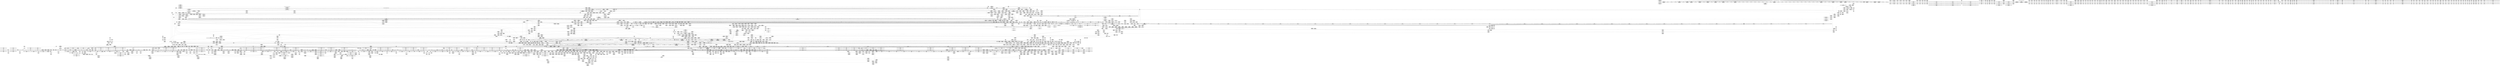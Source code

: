 digraph {
	CE0x7a52410 [shape=record,shape=Mrecord,label="{CE0x7a52410|_call_void_kfree(i8*_%call18)_#9,_!dbg_!38969|security/tomoyo/network.c,573|*SummSink*}"]
	CE0x6259710 [shape=record,shape=Mrecord,label="{CE0x6259710|i64_18|*Constant*}"]
	CE0x6322050 [shape=record,shape=Mrecord,label="{CE0x6322050|tomoyo_audit_net_log:idxprom|security/tomoyo/network.c,367}"]
	CE0x78e5380 [shape=record,shape=Mrecord,label="{CE0x78e5380|tomoyo_const_part_length:if.end6|*SummSink*}"]
	CE0x7837bf0 [shape=record,shape=Mrecord,label="{CE0x7837bf0|GLOBAL:__llvm_gcov_indirect_counter_increment114|*Constant*}"]
	CE0x7a9ebb0 [shape=record,shape=Mrecord,label="{CE0x7a9ebb0|rcu_lock_release21:tmp6|*SummSource*}"]
	CE0x77fdb40 [shape=record,shape=Mrecord,label="{CE0x77fdb40|tomoyo_domain:tmp12|security/tomoyo/common.h,1205|*SummSource*}"]
	CE0x5fb2a70 [shape=record,shape=Mrecord,label="{CE0x5fb2a70|tomoyo_const_part_length:tmp49|security/tomoyo/util.c,649|*SummSource*}"]
	CE0x6231f90 [shape=record,shape=Mrecord,label="{CE0x6231f90|i64*_getelementptr_inbounds_(_4_x_i64_,_4_x_i64_*___llvm_gcov_ctr4731,_i64_0,_i64_2)|*Constant*|*SummSource*}"]
	CE0x5307720 [shape=record,shape=Mrecord,label="{CE0x5307720|rcu_lock_acquire18:tmp|*SummSink*}"]
	CE0x50ba4a0 [shape=record,shape=Mrecord,label="{CE0x50ba4a0|tomoyo_domain:tmp17|security/tomoyo/common.h,1205|*SummSource*}"]
	CE0x503df70 [shape=record,shape=Mrecord,label="{CE0x503df70|tomoyo_const_part_length:tmp46|security/tomoyo/util.c,646|*SummSink*}"]
	CE0x51ea090 [shape=record,shape=Mrecord,label="{CE0x51ea090|tomoyo_unix_entry:if.end|*SummSource*}"]
	"CONST[source:1(input),value:2(dynamic)][purpose:{object}][SrcIdx:2]"
	CE0x78b23d0 [shape=record,shape=Mrecord,label="{CE0x78b23d0|tomoyo_unix_entry:unix_network|security/tomoyo/network.c,566}"]
	CE0x5090aa0 [shape=record,shape=Mrecord,label="{CE0x5090aa0|tomoyo_audit_unix_log:param3|security/tomoyo/network.c,407}"]
	CE0x78aa940 [shape=record,shape=Mrecord,label="{CE0x78aa940|tomoyo_unix_entry:tmp3|*LoadInst*|security/tomoyo/network.c,546|*SummSink*}"]
	CE0x60c0040 [shape=record,shape=Mrecord,label="{CE0x60c0040|i64_1|*Constant*}"]
	CE0x443abb0 [shape=record,shape=Mrecord,label="{CE0x443abb0|_ret_i32_%call,_!dbg_!38902|security/tomoyo/common.h,1097|*SummSource*}"]
	CE0x51dc920 [shape=record,shape=Mrecord,label="{CE0x51dc920|tomoyo_init_request_info:tmp7|security/tomoyo/util.c,1005|*SummSink*}"]
	CE0x45b75d0 [shape=record,shape=Mrecord,label="{CE0x45b75d0|tomoyo_get_mode:tmp16|security/tomoyo/util.c,983}"]
	CE0x4406950 [shape=record,shape=Mrecord,label="{CE0x4406950|i64*_getelementptr_inbounds_(_22_x_i64_,_22_x_i64_*___llvm_gcov_ctr3840,_i64_0,_i64_21)|*Constant*|*SummSource*}"]
	CE0x42bec00 [shape=record,shape=Mrecord,label="{CE0x42bec00|tomoyo_const_part_length:tmp11|security/tomoyo/util.c,626}"]
	CE0x7a5d3b0 [shape=record,shape=Mrecord,label="{CE0x7a5d3b0|tomoyo_check_unix_address:tmp8|security/tomoyo/network.c,597|*SummSource*}"]
	CE0x50b3340 [shape=record,shape=Mrecord,label="{CE0x50b3340|128:_i8*,_1208:_%struct.file*,_:_CMRE_8,16_|*MultipleSource*|security/tomoyo/common.h,1205|security/tomoyo/common.h,1205}"]
	CE0x5e5d400 [shape=record,shape=Mrecord,label="{CE0x5e5d400|tomoyo_init_request_info:tmp9|security/tomoyo/util.c,1006|*SummSink*}"]
	CE0x5e08300 [shape=record,shape=Mrecord,label="{CE0x5e08300|tomoyo_init_request_info:type|security/tomoyo/util.c,1009}"]
	CE0x6e07c00 [shape=record,shape=Mrecord,label="{CE0x6e07c00|__llvm_gcov_indirect_counter_increment114:bb}"]
	CE0x50e6610 [shape=record,shape=Mrecord,label="{CE0x50e6610|128:_i8*,_1208:_%struct.file*,_:_CMRE_1,2_}"]
	CE0x7a26540 [shape=record,shape=Mrecord,label="{CE0x7a26540|tomoyo_check_unix_address:cmp|security/tomoyo/network.c,596|*SummSource*}"]
	CE0x5308e30 [shape=record,shape=Mrecord,label="{CE0x5308e30|_call_void_mcount()_#3|*SummSink*}"]
	CE0x62e9140 [shape=record,shape=Mrecord,label="{CE0x62e9140|tomoyo_domain:tmp11|security/tomoyo/common.h,1205}"]
	CE0x7973d90 [shape=record,shape=Mrecord,label="{CE0x7973d90|tomoyo_audit_net_log:tmp1|*SummSource*}"]
	CE0x798d6d0 [shape=record,shape=Mrecord,label="{CE0x798d6d0|_ret_i32_%call,_!dbg_!38914|security/tomoyo/network.c,405|*SummSink*}"]
	CE0x4fb8480 [shape=record,shape=Mrecord,label="{CE0x4fb8480|128:_i8*,_1208:_%struct.file*,_:_CMRE_24,25_}"]
	CE0x77f5d20 [shape=record,shape=Mrecord,label="{CE0x77f5d20|tomoyo_check_unix_address:if.then}"]
	CE0x4fc2440 [shape=record,shape=Mrecord,label="{CE0x4fc2440|tomoyo_audit_unix_log:param1|security/tomoyo/network.c,406|*SummSource*}"]
	CE0x4332260 [shape=record,shape=Mrecord,label="{CE0x4332260|tomoyo_domain:tobool|security/tomoyo/common.h,1205|*SummSink*}"]
	CE0x43aeaa0 [shape=record,shape=Mrecord,label="{CE0x43aeaa0|_call_void_tomoyo_read_unlock19(i32_%call)_#9,_!dbg_!38974|security/tomoyo/network.c,577|*SummSink*}"]
	CE0x43ade90 [shape=record,shape=Mrecord,label="{CE0x43ade90|tomoyo_unix_entry:tmp51|security/tomoyo/network.c,577|*SummSink*}"]
	CE0x4350ee0 [shape=record,shape=Mrecord,label="{CE0x4350ee0|i64*_getelementptr_inbounds_(_31_x_i64_,_31_x_i64_*___llvm_gcov_ctr43150,_i64_0,_i64_21)|*Constant*}"]
	CE0x5e33fa0 [shape=record,shape=Mrecord,label="{CE0x5e33fa0|tomoyo_get_mode:ns|Function::tomoyo_get_mode&Arg::ns::|*SummSink*}"]
	CE0x5f29640 [shape=record,shape=Mrecord,label="{CE0x5f29640|i64*_getelementptr_inbounds_(_4_x_i64_,_4_x_i64_*___llvm_gcov_ctr4137,_i64_0,_i64_3)|*Constant*|*SummSink*}"]
	CE0x6269c50 [shape=record,shape=Mrecord,label="{CE0x6269c50|tomoyo_const_part_length:tmp16|security/tomoyo/util.c,627|*SummSink*}"]
	CE0x430dd60 [shape=record,shape=Mrecord,label="{CE0x430dd60|tomoyo_const_part_length:tmp37|security/tomoyo/util.c,644|*SummSink*}"]
	CE0x7825b40 [shape=record,shape=Mrecord,label="{CE0x7825b40|24:_%struct.tomoyo_path_info*,_32:_i8,_33:_i8,_72:_i8,_:_SCMRE_16,24_|*MultipleSource*|security/tomoyo/network.c,544|security/tomoyo/network.c, 544|Function::tomoyo_init_request_info&Arg::r::|security/tomoyo/network.c,565}"]
	CE0x4611f50 [shape=record,shape=Mrecord,label="{CE0x4611f50|tomoyo_domain:tmp2|*SummSink*}"]
	CE0x5f195c0 [shape=record,shape=Mrecord,label="{CE0x5f195c0|i64_19|*Constant*|*SummSink*}"]
	CE0x6280680 [shape=record,shape=Mrecord,label="{CE0x6280680|tomoyo_audit_net_log:tmp3|*SummSource*}"]
	CE0x52b54a0 [shape=record,shape=Mrecord,label="{CE0x52b54a0|tomoyo_unix_entry:do.body|*SummSource*}"]
	CE0x795bbc0 [shape=record,shape=Mrecord,label="{CE0x795bbc0|tomoyo_const_part_length:if.end}"]
	CE0x5ec1ba0 [shape=record,shape=Mrecord,label="{CE0x5ec1ba0|tomoyo_const_part_length:tmp27|security/tomoyo/util.c,641}"]
	CE0x50ffae0 [shape=record,shape=Mrecord,label="{CE0x50ffae0|tomoyo_audit_unix_log:bb}"]
	CE0x5e71430 [shape=record,shape=Mrecord,label="{CE0x5e71430|tomoyo_const_part_length:tmp43|security/tomoyo/util.c,644}"]
	CE0x45b72e0 [shape=record,shape=Mrecord,label="{CE0x45b72e0|0:_i8,_array:_GCRE_tomoyo_index2category_constant_39_x_i8_c_00_00_00_00_00_00_00_00_00_00_00_00_00_00_00_00_00_00_00_00_00_00_00_01_01_01_01_01_01_01_01_01_01_01_01_01_01_01_02_,_align_16:_elem_38::|security/tomoyo/util.c,983}"]
	CE0x621a900 [shape=record,shape=Mrecord,label="{CE0x621a900|tomoyo_const_part_length:filename.addr.0|*SummSource*}"]
	CE0x60925d0 [shape=record,shape=Mrecord,label="{CE0x60925d0|i32_39|*Constant*|*SummSource*}"]
	CE0x5d5ee30 [shape=record,shape=Mrecord,label="{CE0x5d5ee30|rcu_lock_release21:bb}"]
	CE0x5e6e740 [shape=record,shape=Mrecord,label="{CE0x5e6e740|rcu_lock_release21:tmp1|*SummSink*}"]
	CE0x7814cf0 [shape=record,shape=Mrecord,label="{CE0x7814cf0|tomoyo_check_unix_address:sa_family|security/tomoyo/network.c,596}"]
	CE0x5f28b80 [shape=record,shape=Mrecord,label="{CE0x5f28b80|%struct.lockdep_map*_null|*Constant*|*SummSink*}"]
	CE0x5f53d70 [shape=record,shape=Mrecord,label="{CE0x5f53d70|i64*_getelementptr_inbounds_(_31_x_i64_,_31_x_i64_*___llvm_gcov_ctr43150,_i64_0,_i64_9)|*Constant*}"]
	CE0x4faccc0 [shape=record,shape=Mrecord,label="{CE0x4faccc0|%struct.lockdep_map*_null|*Constant*}"]
	CE0x60e97d0 [shape=record,shape=Mrecord,label="{CE0x60e97d0|i32_39|*Constant*|*SummSink*}"]
	CE0x50eecb0 [shape=record,shape=Mrecord,label="{CE0x50eecb0|srcu_read_unlock20:tmp3|*SummSink*}"]
	CE0x5184300 [shape=record,shape=Mrecord,label="{CE0x5184300|tomoyo_domain:call3|security/tomoyo/common.h,1205|*SummSink*}"]
	CE0x7837980 [shape=record,shape=Mrecord,label="{CE0x7837980|_call_void___llvm_gcov_indirect_counter_increment114(i32*___llvm_gcov_global_state_pred45,_i64**_getelementptr_inbounds_(_3_x_i64*_,_3_x_i64*_*___llvm_gcda_edge_table44,_i64_0,_i64_1)),_!dbg_!38927|security/tomoyo/util.c,634|*SummSource*}"]
	CE0x621adf0 [shape=record,shape=Mrecord,label="{CE0x621adf0|tomoyo_get_mode:tmp13|security/tomoyo/util.c,982}"]
	CE0x62ee160 [shape=record,shape=Mrecord,label="{CE0x62ee160|i8*_getelementptr_inbounds_(_45_x_i8_,_45_x_i8_*_.str13,_i32_0,_i32_0)|*Constant*}"]
	CE0x51c37c0 [shape=record,shape=Mrecord,label="{CE0x51c37c0|tomoyo_unix_entry:call3|security/tomoyo/network.c,548|*SummSource*}"]
	CE0x5ee4260 [shape=record,shape=Mrecord,label="{CE0x5ee4260|i32_4|*Constant*|*SummSource*}"]
	CE0x7afe730 [shape=record,shape=Mrecord,label="{CE0x7afe730|tomoyo_const_part_length:tmp36|security/tomoyo/util.c,644|*SummSource*}"]
	CE0x44c09c0 [shape=record,shape=Mrecord,label="{CE0x44c09c0|tomoyo_unix_entry:idxprom1|security/tomoyo/network.c,546|*SummSource*}"]
	CE0x4f3f3d0 [shape=record,shape=Mrecord,label="{CE0x4f3f3d0|tomoyo_const_part_length:cmp|security/tomoyo/util.c,626|*SummSink*}"]
	CE0x5e6e5c0 [shape=record,shape=Mrecord,label="{CE0x5e6e5c0|i64*_getelementptr_inbounds_(_4_x_i64_,_4_x_i64_*___llvm_gcov_ctr4731,_i64_0,_i64_1)|*Constant*}"]
	CE0x6272a10 [shape=record,shape=Mrecord,label="{CE0x6272a10|tomoyo_get_mode:tmp12|security/tomoyo/util.c,982}"]
	CE0x62dfab0 [shape=record,shape=Mrecord,label="{CE0x62dfab0|_call_void_mcount()_#3|*SummSource*}"]
	CE0x442e400 [shape=record,shape=Mrecord,label="{CE0x442e400|tomoyo_unix_entry:tmp13|security/tomoyo/network.c,548|*SummSource*}"]
	CE0x61bab90 [shape=record,shape=Mrecord,label="{CE0x61bab90|i32_49|*Constant*|*SummSource*}"]
	CE0x7993700 [shape=record,shape=Mrecord,label="{CE0x7993700|i64_17|*Constant*}"]
	CE0x5ea2670 [shape=record,shape=Mrecord,label="{CE0x5ea2670|tomoyo_domain:tmp8|security/tomoyo/common.h,1205}"]
	CE0x6010270 [shape=record,shape=Mrecord,label="{CE0x6010270|tomoyo_unix_entry:tmp26|security/tomoyo/network.c,556|*SummSource*}"]
	CE0x5072440 [shape=record,shape=Mrecord,label="{CE0x5072440|tomoyo_domain:tmp20|security/tomoyo/common.h,1205}"]
	CE0x78aaa90 [shape=record,shape=Mrecord,label="{CE0x78aaa90|tomoyo_unix_entry:protocol|security/tomoyo/network.c,546}"]
	CE0x6270780 [shape=record,shape=Mrecord,label="{CE0x6270780|i64*_getelementptr_inbounds_(_4_x_i64_,_4_x_i64_*___llvm_gcov_ctr4137,_i64_0,_i64_1)|*Constant*|*SummSink*}"]
	CE0x637b2e0 [shape=record,shape=Mrecord,label="{CE0x637b2e0|i8*_getelementptr_inbounds_(_10_x_i8_,_10_x_i8_*_.str7,_i32_0,_i32_0)|*Constant*}"]
	CE0x6195f30 [shape=record,shape=Mrecord,label="{CE0x6195f30|tomoyo_const_part_length:add29|security/tomoyo/util.c,646|*SummSource*}"]
	CE0x61337e0 [shape=record,shape=Mrecord,label="{CE0x61337e0|GLOBAL:rcu_lock_acquire18|*Constant*|*SummSink*}"]
	CE0x6280940 [shape=record,shape=Mrecord,label="{CE0x6280940|_call_void_mcount()_#3|*SummSource*}"]
	CE0x62421d0 [shape=record,shape=Mrecord,label="{CE0x62421d0|i64*_getelementptr_inbounds_(_31_x_i64_,_31_x_i64_*___llvm_gcov_ctr43150,_i64_0,_i64_30)|*Constant*|*SummSource*}"]
	CE0x50e0180 [shape=record,shape=Mrecord,label="{CE0x50e0180|tomoyo_unix_entry:tmp16|security/tomoyo/network.c,553|*SummSink*}"]
	CE0x789f690 [shape=record,shape=Mrecord,label="{CE0x789f690|tomoyo_unix_entry:protocol22|security/tomoyo/network.c,566|*SummSink*}"]
	CE0x4361c90 [shape=record,shape=Mrecord,label="{CE0x4361c90|tomoyo_get_mode:ns|Function::tomoyo_get_mode&Arg::ns::}"]
	CE0x6270430 [shape=record,shape=Mrecord,label="{CE0x6270430|GLOBAL:__llvm_gcov_global_state_pred45|Global_var:__llvm_gcov_global_state_pred45}"]
	CE0x6164550 [shape=record,shape=Mrecord,label="{CE0x6164550|GLOBAL:__srcu_read_unlock|*Constant*|*SummSource*}"]
	CE0x51c3590 [shape=record,shape=Mrecord,label="{CE0x51c3590|tomoyo_unix_entry:tmp9|security/tomoyo/network.c,548}"]
	CE0x621aea0 [shape=record,shape=Mrecord,label="{CE0x621aea0|tomoyo_get_mode:tmp13|security/tomoyo/util.c,982|*SummSource*}"]
	CE0x626b8d0 [shape=record,shape=Mrecord,label="{CE0x626b8d0|_call_void_rcu_lock_acquire18(%struct.lockdep_map*_%dep_map)_#9,_!dbg_!38906|include/linux/srcu.h,222|*SummSink*}"]
	CE0x77f43f0 [shape=record,shape=Mrecord,label="{CE0x77f43f0|_ret_void,_!dbg_!38929|security/tomoyo/util.c,670|*SummSink*}"]
	CE0x50b2af0 [shape=record,shape=Mrecord,label="{CE0x50b2af0|128:_i8*,_1208:_%struct.file*,_:_CMRE_49,50_}"]
	CE0x7aa01e0 [shape=record,shape=Mrecord,label="{CE0x7aa01e0|tomoyo_check_unix_address:tmp8|security/tomoyo/network.c,597|*SummSink*}"]
	CE0x63466e0 [shape=record,shape=Mrecord,label="{CE0x63466e0|tomoyo_get_mode:tmp5|security/tomoyo/util.c,978|*SummSink*}"]
	CE0x4434160 [shape=record,shape=Mrecord,label="{CE0x4434160|tomoyo_const_part_length:tmp9|security/tomoyo/util.c,626|*SummSink*}"]
	CE0x50e59a0 [shape=record,shape=Mrecord,label="{CE0x50e59a0|tomoyo_domain:tmp21|security/tomoyo/common.h,1205|*SummSource*}"]
	CE0x5ff6ec0 [shape=record,shape=Mrecord,label="{CE0x5ff6ec0|tomoyo_get_mode:arrayidx8|security/tomoyo/util.c,983|*SummSource*}"]
	CE0x5295c50 [shape=record,shape=Mrecord,label="{CE0x5295c50|tomoyo_const_part_length:incdec.ptr|security/tomoyo/util.c,626|*SummSink*}"]
	CE0x5f35250 [shape=record,shape=Mrecord,label="{CE0x5f35250|i32_8|*Constant*}"]
	CE0x4361d50 [shape=record,shape=Mrecord,label="{CE0x4361d50|tomoyo_get_mode:ns|Function::tomoyo_get_mode&Arg::ns::|*SummSource*}"]
	CE0x78878a0 [shape=record,shape=Mrecord,label="{CE0x78878a0|i64*_getelementptr_inbounds_(_6_x_i64_,_6_x_i64_*___llvm_gcov_ctr3747,_i64_0,_i64_4)|*Constant*|*SummSource*}"]
	CE0x621a520 [shape=record,shape=Mrecord,label="{CE0x621a520|srcu_read_unlock20:dep_map|include/linux/srcu.h,236|*SummSource*}"]
	CE0x428f3a0 [shape=record,shape=Mrecord,label="{CE0x428f3a0|_ret_i32_%conv6,_!dbg_!38926|security/tomoyo/util.c,1011|*SummSource*}"]
	CE0x784ae20 [shape=record,shape=Mrecord,label="{CE0x784ae20|24:_%struct.tomoyo_path_info*,_32:_i8,_33:_i8,_72:_i8,_:_SCMRE_41,42_}"]
	CE0x44c0c80 [shape=record,shape=Mrecord,label="{CE0x44c0c80|tomoyo_unix_entry:arrayidx|security/tomoyo/network.c,546}"]
	CE0x77f5980 [shape=record,shape=Mrecord,label="{CE0x77f5980|tomoyo_check_unix_address:tmp2|*LoadInst*|security/tomoyo/network.c,596|*SummSource*}"]
	CE0x5fdc270 [shape=record,shape=Mrecord,label="{CE0x5fdc270|128:_i8*,_1208:_%struct.file*,_:_CMRE_112,120_|*MultipleSource*|security/tomoyo/common.h,1205|security/tomoyo/common.h,1205}"]
	CE0x442e510 [shape=record,shape=Mrecord,label="{CE0x442e510|tomoyo_unix_entry:tmp13|security/tomoyo/network.c,548|*SummSink*}"]
	"CONST[source:1(input),value:2(dynamic)][purpose:{object}][SrcIdx:0]"
	CE0x43c0150 [shape=record,shape=Mrecord,label="{CE0x43c0150|tomoyo_domain:if.then|*SummSource*}"]
	CE0x454c0a0 [shape=record,shape=Mrecord,label="{CE0x454c0a0|tomoyo_fill_path_info:tmp11|security/tomoyo/util.c,667}"]
	CE0x53081e0 [shape=record,shape=Mrecord,label="{CE0x53081e0|tomoyo_const_part_length:sw.bb9}"]
	CE0x7804bd0 [shape=record,shape=Mrecord,label="{CE0x7804bd0|tomoyo_const_part_length:tmp19|security/tomoyo/util.c,628|*SummSource*}"]
	CE0x61de6a0 [shape=record,shape=Mrecord,label="{CE0x61de6a0|tomoyo_get_mode:arrayidx4|security/tomoyo/util.c,983|*SummSink*}"]
	CE0x461cbc0 [shape=record,shape=Mrecord,label="{CE0x461cbc0|tomoyo_check_unix_address:tmp9|security/tomoyo/network.c,598|*SummSink*}"]
	CE0x4fe2860 [shape=record,shape=Mrecord,label="{CE0x4fe2860|tomoyo_init_request_info:tmp10|security/tomoyo/util.c,1006}"]
	CE0x60666e0 [shape=record,shape=Mrecord,label="{CE0x60666e0|i64*_getelementptr_inbounds_(_22_x_i64_,_22_x_i64_*___llvm_gcov_ctr3840,_i64_0,_i64_7)|*Constant*|*SummSource*}"]
	CE0x517ec10 [shape=record,shape=Mrecord,label="{CE0x517ec10|tomoyo_unix_entry:tmp19|security/tomoyo/network.c,553|*SummSink*}"]
	CE0x78cd870 [shape=record,shape=Mrecord,label="{CE0x78cd870|tomoyo_unix_entry:tmp|*SummSink*}"]
	CE0x613daf0 [shape=record,shape=Mrecord,label="{CE0x613daf0|i64*_getelementptr_inbounds_(_12_x_i64_,_12_x_i64_*___llvm_gcov_ctr31133,_i64_0,_i64_9)|*Constant*}"]
	CE0x5e73c40 [shape=record,shape=Mrecord,label="{CE0x5e73c40|GLOBAL:tomoyo_ss|Global_var:tomoyo_ss|*SummSource*}"]
	CE0x5195800 [shape=record,shape=Mrecord,label="{CE0x5195800|tomoyo_unix_entry:call|security/tomoyo/network.c,543}"]
	CE0x6133d20 [shape=record,shape=Mrecord,label="{CE0x6133d20|rcu_lock_acquire18:entry}"]
	CE0x78fcae0 [shape=record,shape=Mrecord,label="{CE0x78fcae0|i64*_getelementptr_inbounds_(_31_x_i64_,_31_x_i64_*___llvm_gcov_ctr43150,_i64_0,_i64_0)|*Constant*|*SummSource*}"]
	CE0x42e1bd0 [shape=record,shape=Mrecord,label="{CE0x42e1bd0|tomoyo_const_part_length:tmp27|security/tomoyo/util.c,641|*SummSource*}"]
	CE0x7b0f220 [shape=record,shape=Mrecord,label="{CE0x7b0f220|tomoyo_unix_entry:tmp49|security/tomoyo/network.c,576}"]
	CE0x7a73de0 [shape=record,shape=Mrecord,label="{CE0x7a73de0|tomoyo_unix_entry:tmp24|security/tomoyo/network.c,556|*SummSink*}"]
	CE0x5f4ea20 [shape=record,shape=Mrecord,label="{CE0x5f4ea20|i32_8|*Constant*|*SummSource*}"]
	CE0x5f19550 [shape=record,shape=Mrecord,label="{CE0x5f19550|i64_19|*Constant*|*SummSource*}"]
	CE0x6247b00 [shape=record,shape=Mrecord,label="{CE0x6247b00|tomoyo_unix_entry:arrayidx2|security/tomoyo/network.c,546|*SummSource*}"]
	CE0x77dabf0 [shape=record,shape=Mrecord,label="{CE0x77dabf0|_ret_i32_%retval.0,_!dbg_!38923|security/tomoyo/network.c,601}"]
	CE0x62596a0 [shape=record,shape=Mrecord,label="{CE0x62596a0|i64_17|*Constant*}"]
	CE0x444e5d0 [shape=record,shape=Mrecord,label="{CE0x444e5d0|tomoyo_audit_net_log:idxprom1|security/tomoyo/network.c,368|*SummSource*}"]
	CE0x63a6640 [shape=record,shape=Mrecord,label="{CE0x63a6640|i8*_getelementptr_inbounds_(_10_x_i8_,_10_x_i8_*_.str7,_i32_0,_i32_0)|*Constant*|*SummSink*}"]
	CE0x78b99b0 [shape=record,shape=Mrecord,label="{CE0x78b99b0|tomoyo_check_unix_address:addr_len|Function::tomoyo_check_unix_address&Arg::addr_len::}"]
	CE0x7aae150 [shape=record,shape=Mrecord,label="{CE0x7aae150|tomoyo_unix_entry:cmp|security/tomoyo/network.c,549|*SummSource*}"]
	CE0x5e2b5b0 [shape=record,shape=Mrecord,label="{CE0x5e2b5b0|i32_10|*Constant*|*SummSink*}"]
	CE0x4354d80 [shape=record,shape=Mrecord,label="{CE0x4354d80|tomoyo_unix_entry:tmp53|security/tomoyo/network.c,579|*SummSource*}"]
	CE0x77d0dd0 [shape=record,shape=Mrecord,label="{CE0x77d0dd0|0:_i8*,_array:_GCRE_tomoyo_proto_keyword_constant_6_x_i8*_i8*_getelementptr_inbounds_(_2_x_i8_,_2_x_i8_*_.str22,_i32_0,_i32_0),_i8*_getelementptr_inbounds_(_7_x_i8_,_7_x_i8_*_.str123,_i32_0,_i32_0),_i8*_getelementptr_inbounds_(_6_x_i8_,_6_x_i8_*_.str224,_i32_0,_i32_0),_i8*_getelementptr_inbounds_(_4_x_i8_,_4_x_i8_*_.str325,_i32_0,_i32_0),_i8*_getelementptr_inbounds_(_2_x_i8_,_2_x_i8_*_.str22,_i32_0,_i32_0),_i8*_getelementptr_inbounds_(_10_x_i8_,_10_x_i8_*_.str426,_i32_0,_i32_0)_,_align_16:_elem_5::|security/tomoyo/network.c,367}"]
	CE0x4f83710 [shape=record,shape=Mrecord,label="{CE0x4f83710|tomoyo_audit_net_log:operation|Function::tomoyo_audit_net_log&Arg::operation::|*SummSink*}"]
	CE0x52111a0 [shape=record,shape=Mrecord,label="{CE0x52111a0|tomoyo_unix_entry:tmp6|security/tomoyo/network.c,548}"]
	CE0x458e770 [shape=record,shape=Mrecord,label="{CE0x458e770|tomoyo_fill_path_info:is_dir|security/tomoyo/util.c,667}"]
	CE0x6195570 [shape=record,shape=Mrecord,label="{CE0x6195570|tomoyo_audit_net_log:tmp|*SummSink*}"]
	CE0x7afe460 [shape=record,shape=Mrecord,label="{CE0x7afe460|i64_22|*Constant*}"]
	CE0x7b013e0 [shape=record,shape=Mrecord,label="{CE0x7b013e0|i32_-12|*Constant*|*SummSink*}"]
	CE0x60695b0 [shape=record,shape=Mrecord,label="{CE0x60695b0|srcu_read_lock17:bb|*SummSink*}"]
	CE0x459d260 [shape=record,shape=Mrecord,label="{CE0x459d260|tomoyo_fill_path_info:tmp13|*LoadInst*|security/tomoyo/util.c,668|*SummSource*}"]
	CE0x4fb5ed0 [shape=record,shape=Mrecord,label="{CE0x4fb5ed0|tomoyo_domain:tmp18|security/tomoyo/common.h,1205|*SummSource*}"]
	CE0x4280d30 [shape=record,shape=Mrecord,label="{CE0x4280d30|0:_i8,_array:_GCRE_tomoyo_index2category_constant_39_x_i8_c_00_00_00_00_00_00_00_00_00_00_00_00_00_00_00_00_00_00_00_00_00_00_00_01_01_01_01_01_01_01_01_01_01_01_01_01_01_01_02_,_align_16:_elem_13::|security/tomoyo/util.c,983}"]
	CE0x63f09c0 [shape=record,shape=Mrecord,label="{CE0x63f09c0|tomoyo_unix_entry:tmp31|security/tomoyo/network.c,560|*SummSource*}"]
	CE0x63ddbf0 [shape=record,shape=Mrecord,label="{CE0x63ddbf0|i64_12|*Constant*|*SummSource*}"]
	CE0x78ab3f0 [shape=record,shape=Mrecord,label="{CE0x78ab3f0|i64*_getelementptr_inbounds_(_22_x_i64_,_22_x_i64_*___llvm_gcov_ctr3840,_i64_0,_i64_0)|*Constant*}"]
	CE0x7a42800 [shape=record,shape=Mrecord,label="{CE0x7a42800|tomoyo_unix_entry:call|security/tomoyo/network.c,543|*SummSink*}"]
	CE0x77f4280 [shape=record,shape=Mrecord,label="{CE0x77f4280|_ret_void,_!dbg_!38929|security/tomoyo/util.c,670}"]
	CE0x41c7210 [shape=record,shape=Mrecord,label="{CE0x41c7210|tomoyo_audit_unix_log:param|security/tomoyo/network.c,405}"]
	CE0x503bdd0 [shape=record,shape=Mrecord,label="{CE0x503bdd0|0:_i8*,_array:_GCRE_tomoyo_proto_keyword_constant_6_x_i8*_i8*_getelementptr_inbounds_(_2_x_i8_,_2_x_i8_*_.str22,_i32_0,_i32_0),_i8*_getelementptr_inbounds_(_7_x_i8_,_7_x_i8_*_.str123,_i32_0,_i32_0),_i8*_getelementptr_inbounds_(_6_x_i8_,_6_x_i8_*_.str224,_i32_0,_i32_0),_i8*_getelementptr_inbounds_(_4_x_i8_,_4_x_i8_*_.str325,_i32_0,_i32_0),_i8*_getelementptr_inbounds_(_2_x_i8_,_2_x_i8_*_.str22,_i32_0,_i32_0),_i8*_getelementptr_inbounds_(_10_x_i8_,_10_x_i8_*_.str426,_i32_0,_i32_0)_,_align_16:_elem_2::|security/tomoyo/network.c,367}"]
	CE0x44be9d0 [shape=record,shape=Mrecord,label="{CE0x44be9d0|i64*_getelementptr_inbounds_(_2_x_i64_,_2_x_i64_*___llvm_gcov_ctr4632,_i64_0,_i64_1)|*Constant*|*SummSink*}"]
	CE0x5f295d0 [shape=record,shape=Mrecord,label="{CE0x5f295d0|rcu_lock_acquire18:tmp6}"]
	CE0x7908c50 [shape=record,shape=Mrecord,label="{CE0x7908c50|tomoyo_unix_entry:address|Function::tomoyo_unix_entry&Arg::address::|*SummSink*}"]
	CE0x786e040 [shape=record,shape=Mrecord,label="{CE0x786e040|24:_%struct.tomoyo_path_info*,_32:_i8,_33:_i8,_72:_i8,_:_SCMRE_45,46_}"]
	CE0x504d130 [shape=record,shape=Mrecord,label="{CE0x504d130|tomoyo_unix_entry:tmp1|*SummSource*}"]
	CE0x78b2500 [shape=record,shape=Mrecord,label="{CE0x78b2500|tomoyo_unix_entry:param|security/tomoyo/network.c,566}"]
	CE0x4fc52a0 [shape=record,shape=Mrecord,label="{CE0x4fc52a0|tomoyo_audit_unix_log:unix_network2|security/tomoyo/network.c,406|*SummSink*}"]
	CE0x513c510 [shape=record,shape=Mrecord,label="{CE0x513c510|tomoyo_const_part_length:tmp3|security/tomoyo/util.c,624|*SummSource*}"]
	CE0x62ff440 [shape=record,shape=Mrecord,label="{CE0x62ff440|tomoyo_unix_entry:tmp1|*SummSink*}"]
	CE0x5176010 [shape=record,shape=Mrecord,label="{CE0x5176010|i32_78|*Constant*|*SummSink*}"]
	CE0x77f5fc0 [shape=record,shape=Mrecord,label="{CE0x77f5fc0|i32_1|*Constant*|*SummSink*}"]
	CE0x61c0090 [shape=record,shape=Mrecord,label="{CE0x61c0090|tomoyo_unix_entry:tmp11|security/tomoyo/network.c,548|*SummSink*}"]
	CE0x616d310 [shape=record,shape=Mrecord,label="{CE0x616d310|i32_255|*Constant*|*SummSource*}"]
	CE0x788cae0 [shape=record,shape=Mrecord,label="{CE0x788cae0|24:_%struct.tomoyo_path_info*,_32:_i8,_33:_i8,_72:_i8,_:_SCMRE_75,76_|*MultipleSource*|security/tomoyo/network.c,544|security/tomoyo/network.c, 544|Function::tomoyo_init_request_info&Arg::r::|security/tomoyo/network.c,565}"]
	CE0x5e74160 [shape=record,shape=Mrecord,label="{CE0x5e74160|_ret_i32_%call,_!dbg_!38907|include/linux/srcu.h,223}"]
	CE0x61fcf50 [shape=record,shape=Mrecord,label="{CE0x61fcf50|tomoyo_domain:tmp7|security/tomoyo/common.h,1205|*SummSink*}"]
	CE0x51f3490 [shape=record,shape=Mrecord,label="{CE0x51f3490|tomoyo_fill_path_info:call2|security/tomoyo/util.c,666|*SummSink*}"]
	CE0x4fe2f60 [shape=record,shape=Mrecord,label="{CE0x4fe2f60|tomoyo_init_request_info:domain1|security/tomoyo/util.c,1006}"]
	CE0x7a4fc30 [shape=record,shape=Mrecord,label="{CE0x7a4fc30|tomoyo_check_unix_address:return|*SummSource*}"]
	CE0x5307790 [shape=record,shape=Mrecord,label="{CE0x5307790|i64_1|*Constant*}"]
	CE0x5e71660 [shape=record,shape=Mrecord,label="{CE0x5e71660|tomoyo_const_part_length:tmp43|security/tomoyo/util.c,644|*SummSource*}"]
	CE0x506f080 [shape=record,shape=Mrecord,label="{CE0x506f080|tomoyo_read_unlock19:bb}"]
	CE0x7805530 [shape=record,shape=Mrecord,label="{CE0x7805530|i32_55|*Constant*}"]
	CE0x454c180 [shape=record,shape=Mrecord,label="{CE0x454c180|tomoyo_fill_path_info:tmp11|security/tomoyo/util.c,667|*SummSink*}"]
	CE0x7815d80 [shape=record,shape=Mrecord,label="{CE0x7815d80|0:_i8,_array:_GCR_tomoyo_unix2mac_internal_constant_6_x_4_x_i8_4_x_i8_zeroinitializer,_4_x_i8_c_1E_1F_00_,_4_x_i8_c_!_00_00_22_,_4_x_i8_zeroinitializer,_4_x_i8_zeroinitializer,_4_x_i8_c_#$%_00_,_align_16:_elem_2::|security/tomoyo/network.c,546}"]
	CE0x5ec1160 [shape=record,shape=Mrecord,label="{CE0x5ec1160|tomoyo_const_part_length:tmp20|security/tomoyo/util.c,628}"]
	CE0x5f8b180 [shape=record,shape=Mrecord,label="{CE0x5f8b180|__llvm_gcov_indirect_counter_increment114:tmp|*SummSource*}"]
	CE0x50409f0 [shape=record,shape=Mrecord,label="{CE0x50409f0|i64*_getelementptr_inbounds_(_31_x_i64_,_31_x_i64_*___llvm_gcov_ctr43150,_i64_0,_i64_3)|*Constant*}"]
	CE0x52c9820 [shape=record,shape=Mrecord,label="{CE0x52c9820|tomoyo_unix_entry:tmp35|security/tomoyo/network.c,561|*SummSink*}"]
	CE0x789ec60 [shape=record,shape=Mrecord,label="{CE0x789ec60|i8_6|*Constant*|*SummSink*}"]
	CE0x78276d0 [shape=record,shape=Mrecord,label="{CE0x78276d0|24:_%struct.tomoyo_path_info*,_32:_i8,_33:_i8,_72:_i8,_:_SCMRE_24,25_}"]
	CE0x6222590 [shape=record,shape=Mrecord,label="{CE0x6222590|tomoyo_get_mode:bb|*SummSink*}"]
	CE0x515b4c0 [shape=record,shape=Mrecord,label="{CE0x515b4c0|tomoyo_const_part_length:tmp16|security/tomoyo/util.c,627}"]
	CE0x5ec0f90 [shape=record,shape=Mrecord,label="{CE0x5ec0f90|i64*_getelementptr_inbounds_(_31_x_i64_,_31_x_i64_*___llvm_gcov_ctr43150,_i64_0,_i64_9)|*Constant*|*SummSink*}"]
	CE0x7a281e0 [shape=record,shape=Mrecord,label="{CE0x7a281e0|tomoyo_unix_entry:entry}"]
	CE0x4373410 [shape=record,shape=Mrecord,label="{CE0x4373410|tomoyo_domain:tmp}"]
	CE0x5fe2e30 [shape=record,shape=Mrecord,label="{CE0x5fe2e30|tomoyo_domain:tmp22|security/tomoyo/common.h,1205|*SummSource*}"]
	CE0x45282d0 [shape=record,shape=Mrecord,label="{CE0x45282d0|tomoyo_domain:tmp4|security/tomoyo/common.h,1205|*SummSource*}"]
	CE0x787c550 [shape=record,shape=Mrecord,label="{CE0x787c550|24:_%struct.tomoyo_path_info*,_32:_i8,_33:_i8,_72:_i8,_:_SCMRE_74,75_|*MultipleSource*|security/tomoyo/network.c,544|security/tomoyo/network.c, 544|Function::tomoyo_init_request_info&Arg::r::|security/tomoyo/network.c,565}"]
	CE0x786ea00 [shape=record,shape=Mrecord,label="{CE0x786ea00|24:_%struct.tomoyo_path_info*,_32:_i8,_33:_i8,_72:_i8,_:_SCMRE_51,52_}"]
	CE0x5eb8830 [shape=record,shape=Mrecord,label="{CE0x5eb8830|tomoyo_unix_entry:tmp43|security/tomoyo/network.c,572}"]
	CE0x6401db0 [shape=record,shape=Mrecord,label="{CE0x6401db0|tomoyo_unix_entry:tmp33|security/tomoyo/network.c,560}"]
	CE0x635d7f0 [shape=record,shape=Mrecord,label="{CE0x635d7f0|GLOBAL:strnlen|*Constant*|*SummSource*}"]
	CE0x5f8ae90 [shape=record,shape=Mrecord,label="{CE0x5f8ae90|tomoyo_const_part_length:tmp21|security/tomoyo/util.c,631|*SummSink*}"]
	CE0x4434a50 [shape=record,shape=Mrecord,label="{CE0x4434a50|__llvm_gcov_indirect_counter_increment114:tmp1|*SummSink*}"]
	CE0x5e80b00 [shape=record,shape=Mrecord,label="{CE0x5e80b00|tomoyo_unix_entry:if.else34|*SummSource*}"]
	CE0x60e9d90 [shape=record,shape=Mrecord,label="{CE0x60e9d90|i64_8|*Constant*}"]
	CE0x789f470 [shape=record,shape=Mrecord,label="{CE0x789f470|tomoyo_unix_entry:operation27|security/tomoyo/network.c,567|*SummSink*}"]
	CE0x6322a80 [shape=record,shape=Mrecord,label="{CE0x6322a80|i32_48|*Constant*|*SummSink*}"]
	CE0x53ac5a0 [shape=record,shape=Mrecord,label="{CE0x53ac5a0|__llvm_gcov_indirect_counter_increment114:tmp2|*SummSource*}"]
	CE0x5ff7240 [shape=record,shape=Mrecord,label="{CE0x5ff7240|tomoyo_get_mode:add|security/tomoyo/util.c,984|*SummSource*}"]
	CE0x53ac100 [shape=record,shape=Mrecord,label="{CE0x53ac100|rcu_lock_release21:tmp5|include/linux/rcupdate.h,423}"]
	CE0x5f53e40 [shape=record,shape=Mrecord,label="{CE0x5f53e40|GLOBAL:__srcu_read_unlock|*Constant*}"]
	CE0x5f55830 [shape=record,shape=Mrecord,label="{CE0x5f55830|VOIDTB_TE:_CE_6392,6400_|*MultipleSource*|security/tomoyo/util.c,1010|Function::tomoyo_get_mode&Arg::ns::}"]
	CE0x50916a0 [shape=record,shape=Mrecord,label="{CE0x50916a0|tomoyo_audit_unix_log:address|security/tomoyo/network.c,407|*SummSink*}"]
	CE0x5eb8aa0 [shape=record,shape=Mrecord,label="{CE0x5eb8aa0|tomoyo_unix_entry:tmp43|security/tomoyo/network.c,572|*SummSource*}"]
	CE0x52ac980 [shape=record,shape=Mrecord,label="{CE0x52ac980|tomoyo_const_part_length:conv2|security/tomoyo/util.c,627|*SummSink*}"]
	CE0x5f08fa0 [shape=record,shape=Mrecord,label="{CE0x5f08fa0|tomoyo_fill_path_info:call|security/tomoyo/util.c,664}"]
	CE0x50b3200 [shape=record,shape=Mrecord,label="{CE0x50b3200|128:_i8*,_1208:_%struct.file*,_:_CMRE_7,8_}"]
	CE0x51761c0 [shape=record,shape=Mrecord,label="{CE0x51761c0|tomoyo_domain:cred|security/tomoyo/common.h,1205}"]
	CE0x7aa7270 [shape=record,shape=Mrecord,label="{CE0x7aa7270|tomoyo_get_mode:tobool|security/tomoyo/util.c,978|*SummSink*}"]
	CE0x5dfb530 [shape=record,shape=Mrecord,label="{CE0x5dfb530|tomoyo_unix_entry:if.end35|*SummSink*}"]
	CE0x445f360 [shape=record,shape=Mrecord,label="{CE0x445f360|tomoyo_read_unlock19:tmp|*SummSource*}"]
	CE0x430d950 [shape=record,shape=Mrecord,label="{CE0x430d950|tomoyo_const_part_length:tmp36|security/tomoyo/util.c,644|*SummSink*}"]
	CE0x7a9e390 [shape=record,shape=Mrecord,label="{CE0x7a9e390|i64_ptrtoint_(i8*_blockaddress(_rcu_lock_release21,_%__here)_to_i64)|*Constant*|*SummSink*}"]
	CE0x7a4f960 [shape=record,shape=Mrecord,label="{CE0x7a4f960|tomoyo_unix_entry:tmp14|security/tomoyo/network.c,550|*SummSource*}"]
	CE0x784fb60 [shape=record,shape=Mrecord,label="{CE0x784fb60|tomoyo_unix_entry:unix05|security/tomoyo/network.c,551}"]
	CE0x61ba7f0 [shape=record,shape=Mrecord,label="{CE0x61ba7f0|GLOBAL:__llvm_gcov_indirect_counter_increment114|*Constant*|*SummSink*}"]
	CE0x45fd020 [shape=record,shape=Mrecord,label="{CE0x45fd020|tomoyo_fill_path_info:const_len|security/tomoyo/util.c,666|*SummSource*}"]
	CE0x445f0c0 [shape=record,shape=Mrecord,label="{CE0x445f0c0|i64*_getelementptr_inbounds_(_2_x_i64_,_2_x_i64_*___llvm_gcov_ctr4533,_i64_0,_i64_0)|*Constant*|*SummSink*}"]
	CE0x51dc840 [shape=record,shape=Mrecord,label="{CE0x51dc840|tomoyo_init_request_info:tmp7|security/tomoyo/util.c,1005}"]
	CE0x626bc50 [shape=record,shape=Mrecord,label="{CE0x626bc50|_ret_void,_!dbg_!38908|include/linux/rcupdate.h,419}"]
	CE0x6127e80 [shape=record,shape=Mrecord,label="{CE0x6127e80|i64*_getelementptr_inbounds_(_31_x_i64_,_31_x_i64_*___llvm_gcov_ctr43150,_i64_0,_i64_29)|*Constant*}"]
	CE0x4490410 [shape=record,shape=Mrecord,label="{CE0x4490410|tomoyo_audit_net_log:tmp5|security/tomoyo/network.c,368}"]
	CE0x6df4320 [shape=record,shape=Mrecord,label="{CE0x6df4320|i64*_getelementptr_inbounds_(_2_x_i64_,_2_x_i64_*___llvm_gcov_ctr4533,_i64_0,_i64_1)|*Constant*|*SummSource*}"]
	CE0x4f9ded0 [shape=record,shape=Mrecord,label="{CE0x4f9ded0|tomoyo_fill_path_info:hash|security/tomoyo/util.c,669|*SummSource*}"]
	CE0x63534c0 [shape=record,shape=Mrecord,label="{CE0x63534c0|tomoyo_unix_entry:tmp28|security/tomoyo/network.c,557}"]
	CE0x77e21c0 [shape=record,shape=Mrecord,label="{CE0x77e21c0|tomoyo_check_unix_address:tmp|*SummSink*}"]
	CE0x43cc240 [shape=record,shape=Mrecord,label="{CE0x43cc240|tomoyo_unix_entry:tmp53|security/tomoyo/network.c,579|*SummSink*}"]
	CE0x7a6ab70 [shape=record,shape=Mrecord,label="{CE0x7a6ab70|i64*_null|*Constant*|*SummSource*}"]
	CE0x78f7cd0 [shape=record,shape=Mrecord,label="{CE0x78f7cd0|tomoyo_unix_entry:unix_network29|security/tomoyo/network.c,568}"]
	CE0x52de900 [shape=record,shape=Mrecord,label="{CE0x52de900|tomoyo_unix_entry:name|security/tomoyo/network.c,563|*SummSink*}"]
	CE0x637e150 [shape=record,shape=Mrecord,label="{CE0x637e150|tomoyo_unix_entry:tmp29|*SummSource*}"]
	CE0x7a42ea0 [shape=record,shape=Mrecord,label="{CE0x7a42ea0|tomoyo_check_unix_address:bb|*SummSink*}"]
	CE0x77d1840 [shape=record,shape=Mrecord,label="{CE0x77d1840|tomoyo_get_mode:tmp8|security/tomoyo/util.c,979}"]
	CE0x51c8540 [shape=record,shape=Mrecord,label="{CE0x51c8540|tomoyo_fill_path_info:conv|security/tomoyo/util.c,664}"]
	CE0x50098b0 [shape=record,shape=Mrecord,label="{CE0x50098b0|tomoyo_const_part_length:while.cond}"]
	CE0x7905460 [shape=record,shape=Mrecord,label="{CE0x7905460|tomoyo_unix_entry:unix_network29|security/tomoyo/network.c,568|*SummSource*}"]
	CE0x61baa70 [shape=record,shape=Mrecord,label="{CE0x61baa70|i32_49|*Constant*}"]
	CE0x6248250 [shape=record,shape=Mrecord,label="{CE0x6248250|tomoyo_unix_entry:tmp5|security/tomoyo/network.c,546}"]
	CE0x442e660 [shape=record,shape=Mrecord,label="{CE0x442e660|i32_3|*Constant*}"]
	CE0x63a71c0 [shape=record,shape=Mrecord,label="{CE0x63a71c0|tomoyo_unix_entry:len.1|*SummSource*}"]
	CE0x4354980 [shape=record,shape=Mrecord,label="{CE0x4354980|_ret_void,_!dbg_!38904|security/tomoyo/common.h,1110}"]
	CE0x51e9ff0 [shape=record,shape=Mrecord,label="{CE0x51e9ff0|tomoyo_unix_entry:if.end}"]
	CE0x444ed50 [shape=record,shape=Mrecord,label="{CE0x444ed50|tomoyo_const_part_length:tmp32|security/tomoyo/util.c,641}"]
	CE0x7a51b40 [shape=record,shape=Mrecord,label="{CE0x7a51b40|tomoyo_unix_entry:tmp46|security/tomoyo/network.c,573}"]
	CE0x7a52560 [shape=record,shape=Mrecord,label="{CE0x7a52560|GLOBAL:kfree|*Constant*|*SummSource*}"]
	CE0x5fe2890 [shape=record,shape=Mrecord,label="{CE0x5fe2890|128:_i8*,_1208:_%struct.file*,_:_CMRE_160,168_|*MultipleSource*|security/tomoyo/common.h,1205|security/tomoyo/common.h,1205}"]
	CE0x50fde40 [shape=record,shape=Mrecord,label="{CE0x50fde40|_ret_void,_!dbg_!38908|include/linux/rcupdate.h,424}"]
	CE0x637e380 [shape=record,shape=Mrecord,label="{CE0x637e380|i64*_getelementptr_inbounds_(_22_x_i64_,_22_x_i64_*___llvm_gcov_ctr3840,_i64_0,_i64_11)|*Constant*|*SummSink*}"]
	CE0x5d59740 [shape=record,shape=Mrecord,label="{CE0x5d59740|rcu_lock_release21:bb|*SummSink*}"]
	CE0x77cdb70 [shape=record,shape=Mrecord,label="{CE0x77cdb70|GLOBAL:tomoyo_fill_path_info|*Constant*|*SummSource*}"]
	CE0x5d58f40 [shape=record,shape=Mrecord,label="{CE0x5d58f40|rcu_lock_release21:tmp2|*SummSink*}"]
	CE0x443e470 [shape=record,shape=Mrecord,label="{CE0x443e470|tomoyo_read_unlock19:tmp1|*SummSource*}"]
	CE0x797d010 [shape=record,shape=Mrecord,label="{CE0x797d010|GLOBAL:tomoyo_audit_unix_log|*Constant*|*SummSource*}"]
	CE0x62e87c0 [shape=record,shape=Mrecord,label="{CE0x62e87c0|tomoyo_domain:tmp6|security/tomoyo/common.h,1205|*SummSink*}"]
	CE0x5211130 [shape=record,shape=Mrecord,label="{CE0x5211130|GLOBAL:__llvm_gcov_ctr3840|Global_var:__llvm_gcov_ctr3840}"]
	CE0x6313570 [shape=record,shape=Mrecord,label="{CE0x6313570|tomoyo_const_part_length:filename.addr.0}"]
	CE0x5f02420 [shape=record,shape=Mrecord,label="{CE0x5f02420|tomoyo_init_request_info:tmp2|security/tomoyo/util.c,1003|*SummSink*}"]
	CE0x6269ad0 [shape=record,shape=Mrecord,label="{CE0x6269ad0|_call_void_mcount()_#3}"]
	CE0x5e74470 [shape=record,shape=Mrecord,label="{CE0x5e74470|tomoyo_unix_entry:if.else|*SummSink*}"]
	CE0x5f09750 [shape=record,shape=Mrecord,label="{CE0x5f09750|tomoyo_read_unlock19:tmp2|*SummSource*}"]
	CE0x6278fa0 [shape=record,shape=Mrecord,label="{CE0x6278fa0|tomoyo_domain:do.body|*SummSource*}"]
	CE0x781a150 [shape=record,shape=Mrecord,label="{CE0x781a150|tomoyo_check_unix_address:unix0|security/tomoyo/network.c,594|*SummSink*}"]
	CE0x6037250 [shape=record,shape=Mrecord,label="{CE0x6037250|tomoyo_get_mode:if.end|*SummSink*}"]
	CE0x786e860 [shape=record,shape=Mrecord,label="{CE0x786e860|24:_%struct.tomoyo_path_info*,_32:_i8,_33:_i8,_72:_i8,_:_SCMRE_50,51_}"]
	CE0x63132b0 [shape=record,shape=Mrecord,label="{CE0x63132b0|tomoyo_const_part_length:incdec.ptr7|security/tomoyo/util.c,631|*SummSource*}"]
	CE0x6127d50 [shape=record,shape=Mrecord,label="{CE0x6127d50|tomoyo_const_part_length:tmp50|security/tomoyo/util.c,651}"]
	CE0x5faa890 [shape=record,shape=Mrecord,label="{CE0x5faa890|i8*_null|*Constant*}"]
	CE0x5fdc810 [shape=record,shape=Mrecord,label="{CE0x5fdc810|128:_i8*,_1208:_%struct.file*,_:_CMRE_136,144_|*MultipleSource*|security/tomoyo/common.h,1205|security/tomoyo/common.h,1205}"]
	CE0x5040c50 [shape=record,shape=Mrecord,label="{CE0x5040c50|tomoyo_get_mode:tmp|*SummSource*}"]
	CE0x4466cb0 [shape=record,shape=Mrecord,label="{CE0x4466cb0|_call_void_mcount()_#3}"]
	CE0x6debfa0 [shape=record,shape=Mrecord,label="{CE0x6debfa0|tomoyo_unix_entry:tobool|security/tomoyo/network.c,548}"]
	CE0x62ff6a0 [shape=record,shape=Mrecord,label="{CE0x62ff6a0|COLLAPSED:_GCMRE___llvm_gcov_ctr3939_internal_global_2_x_i64_zeroinitializer:_elem_0:default:}"]
	CE0x4455e00 [shape=record,shape=Mrecord,label="{CE0x4455e00|tomoyo_const_part_length:return|*SummSource*}"]
	CE0x4fe3010 [shape=record,shape=Mrecord,label="{CE0x4fe3010|tomoyo_unix_entry:do.cond|*SummSource*}"]
	CE0x506f190 [shape=record,shape=Mrecord,label="{CE0x506f190|tomoyo_read_unlock19:bb|*SummSource*}"]
	CE0x613e160 [shape=record,shape=Mrecord,label="{CE0x613e160|tomoyo_get_mode:tmp23|security/tomoyo/util.c,986|*SummSource*}"]
	CE0x795b910 [shape=record,shape=Mrecord,label="{CE0x795b910|__llvm_gcov_indirect_counter_increment114:pred|*SummSink*}"]
	CE0x5091340 [shape=record,shape=Mrecord,label="{CE0x5091340|tomoyo_audit_unix_log:address|security/tomoyo/network.c,407}"]
	CE0x43ae190 [shape=record,shape=Mrecord,label="{CE0x43ae190|tomoyo_unix_entry:tmp52|security/tomoyo/network.c,577}"]
	CE0x4ff3dc0 [shape=record,shape=Mrecord,label="{CE0x4ff3dc0|GLOBAL:tomoyo_proto_keyword|Global_var:tomoyo_proto_keyword}"]
	CE0x78053e0 [shape=record,shape=Mrecord,label="{CE0x78053e0|tomoyo_const_part_length:conv14|security/tomoyo/util.c,641|*SummSink*}"]
	CE0x5f194e0 [shape=record,shape=Mrecord,label="{CE0x5f194e0|i64_19|*Constant*}"]
	CE0x4faca40 [shape=record,shape=Mrecord,label="{CE0x4faca40|GLOBAL:lock_acquire|*Constant*|*SummSink*}"]
	CE0x6e07430 [shape=record,shape=Mrecord,label="{CE0x6e07430|COLLAPSED:_GCMRE___llvm_gcov_ctr53148_internal_global_2_x_i64_zeroinitializer:_elem_0:default:}"]
	CE0x6010380 [shape=record,shape=Mrecord,label="{CE0x6010380|tomoyo_unix_entry:tmp26|security/tomoyo/network.c,556|*SummSink*}"]
	CE0x52ef230 [shape=record,shape=Mrecord,label="{CE0x52ef230|i64_2|*Constant*}"]
	CE0x5184b90 [shape=record,shape=Mrecord,label="{CE0x5184b90|get_current:entry|*SummSink*}"]
	CE0x5fd1450 [shape=record,shape=Mrecord,label="{CE0x5fd1450|128:_i8*,_1208:_%struct.file*,_:_CMRE_50,51_}"]
	CE0x5e875b0 [shape=record,shape=Mrecord,label="{CE0x5e875b0|i64_5|*Constant*|*SummSink*}"]
	CE0x6e08b10 [shape=record,shape=Mrecord,label="{CE0x6e08b10|i64_ptrtoint_(i8*_blockaddress(_rcu_lock_release21,_%__here)_to_i64)|*Constant*}"]
	CE0x440e410 [shape=record,shape=Mrecord,label="{CE0x440e410|tomoyo_const_part_length:conv24|security/tomoyo/util.c,644|*SummSink*}"]
	CE0x63efe90 [shape=record,shape=Mrecord,label="{CE0x63efe90|i64_12|*Constant*|*SummSink*}"]
	CE0x60b5e40 [shape=record,shape=Mrecord,label="{CE0x60b5e40|tomoyo_unix_entry:tmp16|security/tomoyo/network.c,553|*SummSource*}"]
	CE0x506e950 [shape=record,shape=Mrecord,label="{CE0x506e950|tomoyo_audit_unix_log:tmp4|security/tomoyo/network.c,405}"]
	CE0x78cd720 [shape=record,shape=Mrecord,label="{CE0x78cd720|i64*_getelementptr_inbounds_(_22_x_i64_,_22_x_i64_*___llvm_gcov_ctr3840,_i64_0,_i64_0)|*Constant*|*SummSink*}"]
	CE0x5184240 [shape=record,shape=Mrecord,label="{CE0x5184240|tomoyo_domain:call3|security/tomoyo/common.h,1205|*SummSource*}"]
	CE0x504ee00 [shape=record,shape=Mrecord,label="{CE0x504ee00|0:_i8,_array:_GCRE_tomoyo_index2category_constant_39_x_i8_c_00_00_00_00_00_00_00_00_00_00_00_00_00_00_00_00_00_00_00_00_00_00_00_01_01_01_01_01_01_01_01_01_01_01_01_01_01_01_02_,_align_16:_elem_35::|security/tomoyo/util.c,983}"]
	CE0x515b290 [shape=record,shape=Mrecord,label="{CE0x515b290|i64_8|*Constant*}"]
	CE0x78e0ab0 [shape=record,shape=Mrecord,label="{CE0x78e0ab0|tomoyo_check_unix_address:addr_len3|security/tomoyo/network.c,599|*SummSource*}"]
	CE0x5176230 [shape=record,shape=Mrecord,label="{CE0x5176230|COLLAPSED:_GCRE_current_task_external_global_%struct.task_struct*:_elem_0::|security/tomoyo/common.h,1205}"]
	CE0x428f510 [shape=record,shape=Mrecord,label="{CE0x428f510|tomoyo_unix_entry:cmp|security/tomoyo/network.c,549|*SummSink*}"]
	CE0x5e86b20 [shape=record,shape=Mrecord,label="{CE0x5e86b20|tomoyo_unix_entry:conv7|security/tomoyo/network.c,551}"]
	CE0x42d96d0 [shape=record,shape=Mrecord,label="{CE0x42d96d0|i64_25|*Constant*|*SummSink*}"]
	CE0x6242090 [shape=record,shape=Mrecord,label="{CE0x6242090|tomoyo_const_part_length:tmp52|security/tomoyo/util.c,652|*SummSource*}"]
	CE0x4facbb0 [shape=record,shape=Mrecord,label="{CE0x4facbb0|i32_2|*Constant*}"]
	CE0x5ee4730 [shape=record,shape=Mrecord,label="{CE0x5ee4730|tomoyo_unix_entry:do.cond|*SummSink*}"]
	CE0x6231c10 [shape=record,shape=Mrecord,label="{CE0x6231c10|GLOBAL:__llvm_gcov_global_state_pred45|Global_var:__llvm_gcov_global_state_pred45|*SummSink*}"]
	CE0x51c3350 [shape=record,shape=Mrecord,label="{CE0x51c3350|tomoyo_unix_entry:tmp8|security/tomoyo/network.c,548}"]
	CE0x50a6ca0 [shape=record,shape=Mrecord,label="{CE0x50a6ca0|tomoyo_get_mode:config|security/tomoyo/util.c,981|*SummSource*}"]
	CE0x61fd0a0 [shape=record,shape=Mrecord,label="{CE0x61fd0a0|GLOBAL:tomoyo_domain.__warned|Global_var:tomoyo_domain.__warned}"]
	CE0x5f12780 [shape=record,shape=Mrecord,label="{CE0x5f12780|i32_92|*Constant*|*SummSource*}"]
	CE0x7a31b70 [shape=record,shape=Mrecord,label="{CE0x7a31b70|tomoyo_unix_entry:tmp45|security/tomoyo/network.c,573}"]
	CE0x51b8250 [shape=record,shape=Mrecord,label="{CE0x51b8250|tomoyo_init_request_info:call4|security/tomoyo/util.c,1010}"]
	CE0x442e0a0 [shape=record,shape=Mrecord,label="{CE0x442e0a0|tomoyo_unix_entry:tmp12|security/tomoyo/network.c,548|*SummSource*}"]
	CE0x7901f40 [shape=record,shape=Mrecord,label="{CE0x7901f40|_call_void_mcount()_#3}"]
	CE0x42fe380 [shape=record,shape=Mrecord,label="{CE0x42fe380|GLOBAL:tomoyo_read_unlock19|*Constant*|*SummSource*}"]
	CE0x52c9b20 [shape=record,shape=Mrecord,label="{CE0x52c9b20|tomoyo_unix_entry:tmp36|security/tomoyo/network.c,561}"]
	CE0x5106ae0 [shape=record,shape=Mrecord,label="{CE0x5106ae0|tomoyo_const_part_length:tmp7|security/tomoyo/util.c,625}"]
	CE0x53d6c40 [shape=record,shape=Mrecord,label="{CE0x53d6c40|__llvm_gcov_indirect_counter_increment114:tmp6}"]
	CE0x4332e20 [shape=record,shape=Mrecord,label="{CE0x4332e20|tomoyo_fill_path_info:land.end|*SummSource*}"]
	CE0x5381620 [shape=record,shape=Mrecord,label="{CE0x5381620|tomoyo_const_part_length:if.then}"]
	CE0x60d2540 [shape=record,shape=Mrecord,label="{CE0x60d2540|GLOBAL:lockdep_rcu_suspicious|*Constant*|*SummSink*}"]
	CE0x60107d0 [shape=record,shape=Mrecord,label="{CE0x60107d0|i64*_getelementptr_inbounds_(_22_x_i64_,_22_x_i64_*___llvm_gcov_ctr3840,_i64_0,_i64_10)|*Constant*}"]
	CE0x51c34d0 [shape=record,shape=Mrecord,label="{CE0x51c34d0|tomoyo_unix_entry:tmp8|security/tomoyo/network.c,548|*SummSink*}"]
	CE0x7ac7d50 [shape=record,shape=Mrecord,label="{CE0x7ac7d50|i32_-12|*Constant*}"]
	CE0x5f18f60 [shape=record,shape=Mrecord,label="{CE0x5f18f60|tomoyo_const_part_length:tmp1|*SummSink*}"]
	CE0x62206d0 [shape=record,shape=Mrecord,label="{CE0x62206d0|tomoyo_get_mode:tmp27|security/tomoyo/util.c,988|*SummSink*}"]
	CE0x784b160 [shape=record,shape=Mrecord,label="{CE0x784b160|24:_%struct.tomoyo_path_info*,_32:_i8,_33:_i8,_72:_i8,_:_SCMRE_43,44_}"]
	CE0x7ac7bd0 [shape=record,shape=Mrecord,label="{CE0x7ac7bd0|tomoyo_unix_entry:tmp47|security/tomoyo/network.c,575|*SummSink*}"]
	CE0x77fbec0 [shape=record,shape=Mrecord,label="{CE0x77fbec0|0:_i8,_1:_i8,_32:_i8*,_40:_i32,_:_CMR_24,25_|*MultipleSource*|Function::tomoyo_check_unix_address&Arg::address::|security/tomoyo/network.c,594}"]
	CE0x42a53d0 [shape=record,shape=Mrecord,label="{CE0x42a53d0|tomoyo_fill_path_info:tmp|*SummSource*}"]
	CE0x78e0e80 [shape=record,shape=Mrecord,label="{CE0x78e0e80|tomoyo_check_unix_address:entry|*SummSource*}"]
	CE0x5e3c7c0 [shape=record,shape=Mrecord,label="{CE0x5e3c7c0|tomoyo_const_part_length:tmp23|security/tomoyo/util.c,634|*SummSource*}"]
	CE0x43d2e10 [shape=record,shape=Mrecord,label="{CE0x43d2e10|_call_void_mcount()_#3|*SummSource*}"]
	CE0x4405dd0 [shape=record,shape=Mrecord,label="{CE0x4405dd0|tomoyo_unix_entry:tmp50|security/tomoyo/network.c,576|*SummSink*}"]
	CE0x4448050 [shape=record,shape=Mrecord,label="{CE0x4448050|tomoyo_fill_path_info:tmp9|security/tomoyo/util.c,667}"]
	CE0x6dffbf0 [shape=record,shape=Mrecord,label="{CE0x6dffbf0|i64*_getelementptr_inbounds_(_12_x_i64_,_12_x_i64_*___llvm_gcov_ctr31133,_i64_0,_i64_0)|*Constant*|*SummSource*}"]
	CE0x53ac890 [shape=record,shape=Mrecord,label="{CE0x53ac890|i64*_null|*Constant*}"]
	CE0x43bfab0 [shape=record,shape=Mrecord,label="{CE0x43bfab0|tomoyo_const_part_length:while.end|*SummSource*}"]
	CE0x78c2280 [shape=record,shape=Mrecord,label="{CE0x78c2280|_call_void___llvm_gcov_indirect_counter_increment114(i32*___llvm_gcov_global_state_pred45,_i64**_getelementptr_inbounds_(_3_x_i64*_,_3_x_i64*_*___llvm_gcda_edge_table44,_i64_0,_i64_2)),_!dbg_!38930|security/tomoyo/util.c,640|*SummSink*}"]
	CE0x61b9580 [shape=record,shape=Mrecord,label="{CE0x61b9580|tomoyo_get_mode:return}"]
	CE0x60e9ab0 [shape=record,shape=Mrecord,label="{CE0x60e9ab0|tomoyo_get_mode:cmp11|security/tomoyo/util.c,985|*SummSource*}"]
	CE0x6010cf0 [shape=record,shape=Mrecord,label="{CE0x6010cf0|i64*_getelementptr_inbounds_(_22_x_i64_,_22_x_i64_*___llvm_gcov_ctr3840,_i64_0,_i64_10)|*Constant*|*SummSink*}"]
	CE0x7ab1060 [shape=record,shape=Mrecord,label="{CE0x7ab1060|tomoyo_const_part_length:tmp35|security/tomoyo/util.c,643|*SummSink*}"]
	CE0x61336e0 [shape=record,shape=Mrecord,label="{CE0x61336e0|rcu_lock_acquire18:entry|*SummSource*}"]
	CE0x5090bb0 [shape=record,shape=Mrecord,label="{CE0x5090bb0|tomoyo_audit_unix_log:param3|security/tomoyo/network.c,407|*SummSource*}"]
	CE0x42fdcd0 [shape=record,shape=Mrecord,label="{CE0x42fdcd0|GLOBAL:tomoyo_read_unlock19|*Constant*}"]
	CE0x7b13400 [shape=record,shape=Mrecord,label="{CE0x7b13400|tomoyo_check_unix_address:retval.0|*SummSink*}"]
	CE0x7a5c7e0 [shape=record,shape=Mrecord,label="{CE0x7a5c7e0|tomoyo_unix_entry:idxprom|security/tomoyo/network.c,546|*SummSink*}"]
	CE0x6131450 [shape=record,shape=Mrecord,label="{CE0x6131450|GLOBAL:__srcu_read_lock|*Constant*}"]
	CE0x5308250 [shape=record,shape=Mrecord,label="{CE0x5308250|tomoyo_const_part_length:sw.bb9|*SummSource*}"]
	CE0x78c1ee0 [shape=record,shape=Mrecord,label="{CE0x78c1ee0|i64_1|*Constant*}"]
	CE0x61a73a0 [shape=record,shape=Mrecord,label="{CE0x61a73a0|tomoyo_const_part_length:tmp10|security/tomoyo/util.c,626|*SummSink*}"]
	CE0x506ec60 [shape=record,shape=Mrecord,label="{CE0x506ec60|tomoyo_audit_unix_log:tmp4|security/tomoyo/network.c,405|*SummSource*}"]
	CE0x6242240 [shape=record,shape=Mrecord,label="{CE0x6242240|i64*_getelementptr_inbounds_(_31_x_i64_,_31_x_i64_*___llvm_gcov_ctr43150,_i64_0,_i64_30)|*Constant*|*SummSink*}"]
	CE0x5de0f90 [shape=record,shape=Mrecord,label="{CE0x5de0f90|tomoyo_unix_entry:if.end35}"]
	CE0x5e04d60 [shape=record,shape=Mrecord,label="{CE0x5e04d60|tomoyo_fill_path_info:conv4|security/tomoyo/util.c,667|*SummSource*}"]
	CE0x4434d90 [shape=record,shape=Mrecord,label="{CE0x4434d90|tomoyo_get_mode:return|*SummSource*}"]
	CE0x783a750 [shape=record,shape=Mrecord,label="{CE0x783a750|tomoyo_const_part_length:tmp46|security/tomoyo/util.c,646|*SummSource*}"]
	CE0x7a51f60 [shape=record,shape=Mrecord,label="{CE0x7a51f60|tomoyo_unix_entry:tmp46|security/tomoyo/network.c,573|*SummSink*}"]
	CE0x60bfc90 [shape=record,shape=Mrecord,label="{CE0x60bfc90|tomoyo_audit_net_log:tmp2|*SummSink*}"]
	CE0x7afe4d0 [shape=record,shape=Mrecord,label="{CE0x7afe4d0|i64_22|*Constant*|*SummSource*}"]
	CE0x442e300 [shape=record,shape=Mrecord,label="{CE0x442e300|tomoyo_unix_entry:tmp13|security/tomoyo/network.c,548}"]
	CE0x7819f90 [shape=record,shape=Mrecord,label="{CE0x7819f90|GLOBAL:__llvm_gcov_ctr3747|Global_var:__llvm_gcov_ctr3747|*SummSink*}"]
	CE0x5eb80d0 [shape=record,shape=Mrecord,label="{CE0x5eb80d0|tomoyo_unix_entry:tmp41|security/tomoyo/network.c,572|*SummSink*}"]
	CE0x5ea2d30 [shape=record,shape=Mrecord,label="{CE0x5ea2d30|tomoyo_domain:tmp13|security/tomoyo/common.h,1205|*SummSink*}"]
	CE0x444ec00 [shape=record,shape=Mrecord,label="{CE0x444ec00|tomoyo_const_part_length:tmp31|security/tomoyo/util.c,641|*SummSink*}"]
	CE0x444e2f0 [shape=record,shape=Mrecord,label="{CE0x444e2f0|tomoyo_const_part_length:tmp2|security/tomoyo/util.c,624}"]
	CE0x45fcc10 [shape=record,shape=Mrecord,label="{CE0x45fcc10|tomoyo_init_request_info:bb|*SummSource*}"]
	CE0x44fae30 [shape=record,shape=Mrecord,label="{CE0x44fae30|GLOBAL:__llvm_gcov_ctr43150|Global_var:__llvm_gcov_ctr43150|*SummSink*}"]
	CE0x7815310 [shape=record,shape=Mrecord,label="{CE0x7815310|i32_3|*Constant*|*SummSink*}"]
	CE0x78496f0 [shape=record,shape=Mrecord,label="{CE0x78496f0|24:_%struct.tomoyo_path_info*,_32:_i8,_33:_i8,_72:_i8,_:_SCMRE_35,36_}"]
	CE0x5f5cbb0 [shape=record,shape=Mrecord,label="{CE0x5f5cbb0|tomoyo_fill_path_info:tmp8|security/tomoyo/util.c,667|*SummSink*}"]
	CE0x52c9220 [shape=record,shape=Mrecord,label="{CE0x52c9220|i64*_getelementptr_inbounds_(_22_x_i64_,_22_x_i64_*___llvm_gcov_ctr3840,_i64_0,_i64_14)|*Constant*}"]
	CE0x78fcbc0 [shape=record,shape=Mrecord,label="{CE0x78fcbc0|rcu_lock_release21:tmp4|include/linux/rcupdate.h,423|*SummSource*}"]
	CE0x5372430 [shape=record,shape=Mrecord,label="{CE0x5372430|i64*_getelementptr_inbounds_(_2_x_i64_,_2_x_i64_*___llvm_gcov_ctr4038,_i64_0,_i64_0)|*Constant*|*SummSource*}"]
	CE0x6e073c0 [shape=record,shape=Mrecord,label="{CE0x6e073c0|get_current:tmp}"]
	CE0x51f3b00 [shape=record,shape=Mrecord,label="{CE0x51f3b00|tomoyo_init_request_info:tmp3|security/tomoyo/util.c,1004|*SummSource*}"]
	CE0x50fe540 [shape=record,shape=Mrecord,label="{CE0x50fe540|tomoyo_const_part_length:tmp28|security/tomoyo/util.c,641|*SummSink*}"]
	CE0x6133d90 [shape=record,shape=Mrecord,label="{CE0x6133d90|rcu_lock_acquire18:entry|*SummSink*}"]
	CE0x7b01940 [shape=record,shape=Mrecord,label="{CE0x7b01940|tomoyo_unix_entry:error.0|*SummSink*}"]
	CE0x5f34c80 [shape=record,shape=Mrecord,label="{CE0x5f34c80|tomoyo_init_request_info:tmp2|security/tomoyo/util.c,1003}"]
	CE0x63464d0 [shape=record,shape=Mrecord,label="{CE0x63464d0|i64_1|*Constant*}"]
	CE0x62e0370 [shape=record,shape=Mrecord,label="{CE0x62e0370|tomoyo_get_mode:cmp|security/tomoyo/util.c,982|*SummSource*}"]
	CE0x78aac70 [shape=record,shape=Mrecord,label="{CE0x78aac70|tomoyo_unix_entry:idxprom|security/tomoyo/network.c,546}"]
	CE0x5f8b960 [shape=record,shape=Mrecord,label="{CE0x5f8b960|tomoyo_const_part_length:incdec.ptr10|security/tomoyo/util.c,640}"]
	CE0x5041260 [shape=record,shape=Mrecord,label="{CE0x5041260|i32_0|*Constant*}"]
	CE0x51b8480 [shape=record,shape=Mrecord,label="{CE0x51b8480|tomoyo_init_request_info:call4|security/tomoyo/util.c,1010|*SummSource*}"]
	CE0x78503d0 [shape=record,shape=Mrecord,label="{CE0x78503d0|tomoyo_unix_entry:tmp15|security/tomoyo/network.c,551}"]
	CE0x5e80880 [shape=record,shape=Mrecord,label="{CE0x5e80880|tomoyo_init_request_info:if.then|*SummSink*}"]
	CE0x62eea70 [shape=record,shape=Mrecord,label="{CE0x62eea70|tomoyo_const_part_length:tmp14|security/tomoyo/util.c,626|*SummSink*}"]
	CE0x60ff0f0 [shape=record,shape=Mrecord,label="{CE0x60ff0f0|srcu_read_lock17:tmp2|*SummSink*}"]
	CE0x5f3de50 [shape=record,shape=Mrecord,label="{CE0x5f3de50|tomoyo_const_part_length:filename|Function::tomoyo_const_part_length&Arg::filename::|*SummSink*}"]
	CE0x517f0c0 [shape=record,shape=Mrecord,label="{CE0x517f0c0|tomoyo_fill_path_info:tobool|security/tomoyo/util.c,667|*SummSink*}"]
	CE0x5100490 [shape=record,shape=Mrecord,label="{CE0x5100490|i64*_getelementptr_inbounds_(_2_x_i64_,_2_x_i64_*___llvm_gcov_ctr4335,_i64_0,_i64_0)|*Constant*|*SummSource*}"]
	CE0x7827b60 [shape=record,shape=Mrecord,label="{CE0x7827b60|24:_%struct.tomoyo_path_info*,_32:_i8,_33:_i8,_72:_i8,_:_SCMRE_25,26_}"]
	CE0x43b3360 [shape=record,shape=Mrecord,label="{CE0x43b3360|tomoyo_init_request_info:mode|security/tomoyo/util.c,1010|*SummSource*}"]
	CE0x5faa650 [shape=record,shape=Mrecord,label="{CE0x5faa650|_call_void_mcount()_#3|*SummSource*}"]
	CE0x44be770 [shape=record,shape=Mrecord,label="{CE0x44be770|srcu_read_unlock20:tmp1|*SummSink*}"]
	CE0x6df2ed0 [shape=record,shape=Mrecord,label="{CE0x6df2ed0|i64*_getelementptr_inbounds_(_31_x_i64_,_31_x_i64_*___llvm_gcov_ctr43150,_i64_0,_i64_3)|*Constant*|*SummSource*}"]
	CE0x63229b0 [shape=record,shape=Mrecord,label="{CE0x63229b0|i32_48|*Constant*|*SummSource*}"]
	CE0x5ea2cc0 [shape=record,shape=Mrecord,label="{CE0x5ea2cc0|i64*_getelementptr_inbounds_(_11_x_i64_,_11_x_i64_*___llvm_gcov_ctr54147,_i64_0,_i64_6)|*Constant*|*SummSink*}"]
	CE0x4490760 [shape=record,shape=Mrecord,label="{CE0x4490760|tomoyo_const_part_length:tmp13|security/tomoyo/util.c,626}"]
	CE0x51c38d0 [shape=record,shape=Mrecord,label="{CE0x51c38d0|tomoyo_unix_entry:call3|security/tomoyo/network.c,548|*SummSink*}"]
	CE0x43d2ef0 [shape=record,shape=Mrecord,label="{CE0x43d2ef0|_call_void_mcount()_#3|*SummSink*}"]
	CE0x51c3160 [shape=record,shape=Mrecord,label="{CE0x51c3160|tomoyo_unix_entry:tmp7|security/tomoyo/network.c,548|*SummSource*}"]
	CE0x5e80680 [shape=record,shape=Mrecord,label="{CE0x5e80680|tomoyo_init_request_info:if.end|*SummSink*}"]
	CE0x50ef6e0 [shape=record,shape=Mrecord,label="{CE0x50ef6e0|tomoyo_get_mode:if.end9|*SummSource*}"]
	CE0x5f131d0 [shape=record,shape=Mrecord,label="{CE0x5f131d0|i64*_getelementptr_inbounds_(_4_x_i64_,_4_x_i64_*___llvm_gcov_ctr4137,_i64_0,_i64_2)|*Constant*}"]
	CE0x4f6e340 [shape=record,shape=Mrecord,label="{CE0x4f6e340|__llvm_gcov_indirect_counter_increment114:bb4}"]
	CE0x7908870 [shape=record,shape=Mrecord,label="{CE0x7908870|tomoyo_unix_entry:entry|*SummSink*}"]
	CE0x60b9340 [shape=record,shape=Mrecord,label="{CE0x60b9340|rcu_lock_acquire18:tmp2|*SummSource*}"]
	CE0x621b150 [shape=record,shape=Mrecord,label="{CE0x621b150|tomoyo_get_mode:tmp14|security/tomoyo/util.c,983}"]
	CE0x52ac6f0 [shape=record,shape=Mrecord,label="{CE0x52ac6f0|srcu_read_unlock20:bb|*SummSink*}"]
	CE0x63f04a0 [shape=record,shape=Mrecord,label="{CE0x63f04a0|tomoyo_unix_entry:tmp31|security/tomoyo/network.c,560}"]
	CE0x78f7e30 [shape=record,shape=Mrecord,label="{CE0x78f7e30|tomoyo_unix_entry:param28|security/tomoyo/network.c,568}"]
	CE0x60692c0 [shape=record,shape=Mrecord,label="{CE0x60692c0|_ret_void,_!dbg_!38907|include/linux/srcu.h,238|*SummSink*}"]
	CE0x4406a10 [shape=record,shape=Mrecord,label="{CE0x4406a10|i64*_getelementptr_inbounds_(_22_x_i64_,_22_x_i64_*___llvm_gcov_ctr3840,_i64_0,_i64_21)|*Constant*|*SummSink*}"]
	CE0x62809e0 [shape=record,shape=Mrecord,label="{CE0x62809e0|_call_void_mcount()_#3|*SummSink*}"]
	CE0x77c1750 [shape=record,shape=Mrecord,label="{CE0x77c1750|i64*_getelementptr_inbounds_(_2_x_i64_,_2_x_i64_*___llvm_gcov_ctr3939,_i64_0,_i64_0)|*Constant*|*SummSource*}"]
	CE0x7a31ff0 [shape=record,shape=Mrecord,label="{CE0x7a31ff0|tomoyo_unix_entry:tmp45|security/tomoyo/network.c,573|*SummSource*}"]
	CE0x448b550 [shape=record,shape=Mrecord,label="{CE0x448b550|i64*_getelementptr_inbounds_(_31_x_i64_,_31_x_i64_*___llvm_gcov_ctr43150,_i64_0,_i64_16)|*Constant*}"]
	CE0x5e74380 [shape=record,shape=Mrecord,label="{CE0x5e74380|_ret_i32_%call,_!dbg_!38907|include/linux/srcu.h,223|*SummSource*}"]
	CE0x5f64350 [shape=record,shape=Mrecord,label="{CE0x5f64350|tomoyo_audit_unix_log:tmp3|*SummSink*}"]
	CE0x46123b0 [shape=record,shape=Mrecord,label="{CE0x46123b0|tomoyo_init_request_info:domain.addr.0|*SummSource*}"]
	CE0x78b0b70 [shape=record,shape=Mrecord,label="{CE0x78b0b70|tomoyo_const_part_length:if.then5}"]
	CE0x51c8230 [shape=record,shape=Mrecord,label="{CE0x51c8230|tomoyo_init_request_info:call|security/tomoyo/util.c,1005}"]
	CE0x7837890 [shape=record,shape=Mrecord,label="{CE0x7837890|_call_void_rcu_lock_release21(%struct.lockdep_map*_%dep_map)_#9,_!dbg_!38905|include/linux/srcu.h,236}"]
	CE0x4317200 [shape=record,shape=Mrecord,label="{CE0x4317200|tomoyo_init_request_info:mode5|security/tomoyo/util.c,1011|*SummSink*}"]
	CE0x50c3790 [shape=record,shape=Mrecord,label="{CE0x50c3790|tomoyo_const_part_length:tobool|security/tomoyo/util.c,624|*SummSink*}"]
	CE0x44fad00 [shape=record,shape=Mrecord,label="{CE0x44fad00|GLOBAL:__llvm_gcov_ctr43150|Global_var:__llvm_gcov_ctr43150}"]
	CE0x5195ab0 [shape=record,shape=Mrecord,label="{CE0x5195ab0|GLOBAL:tomoyo_domain|*Constant*}"]
	CE0x5104f60 [shape=record,shape=Mrecord,label="{CE0x5104f60|tomoyo_const_part_length:tmp24|security/tomoyo/util.c,640|*SummSink*}"]
	CE0x5114950 [shape=record,shape=Mrecord,label="{CE0x5114950|0:_i8,_array:_GCRE_tomoyo_index2category_constant_39_x_i8_c_00_00_00_00_00_00_00_00_00_00_00_00_00_00_00_00_00_00_00_00_00_00_00_01_01_01_01_01_01_01_01_01_01_01_01_01_01_01_02_,_align_16:_elem_19::|security/tomoyo/util.c,983}"]
	CE0x787e240 [shape=record,shape=Mrecord,label="{CE0x787e240|tomoyo_check_unix_address:tmp7|security/tomoyo/network.c,597|*SummSource*}"]
	CE0x504f360 [shape=record,shape=Mrecord,label="{CE0x504f360|0:_i8,_array:_GCRE_tomoyo_index2category_constant_39_x_i8_c_00_00_00_00_00_00_00_00_00_00_00_00_00_00_00_00_00_00_00_00_00_00_00_01_01_01_01_01_01_01_01_01_01_01_01_01_01_01_02_,_align_16:_elem_37::|security/tomoyo/util.c,983}"]
	CE0x5e34180 [shape=record,shape=Mrecord,label="{CE0x5e34180|tomoyo_get_mode:profile|Function::tomoyo_get_mode&Arg::profile::|*SummSource*}"]
	CE0x52f89f0 [shape=record,shape=Mrecord,label="{CE0x52f89f0|_call_void_tomoyo_fill_path_info(%struct.tomoyo_path_info*_%addr21)_#9,_!dbg_!38945|security/tomoyo/network.c,564|*SummSink*}"]
	CE0x61199b0 [shape=record,shape=Mrecord,label="{CE0x61199b0|tomoyo_get_mode:tmp21|security/tomoyo/util.c,985}"]
	CE0x5e712e0 [shape=record,shape=Mrecord,label="{CE0x5e712e0|tomoyo_const_part_length:tmp42|security/tomoyo/util.c,644|*SummSink*}"]
	CE0x622b5d0 [shape=record,shape=Mrecord,label="{CE0x622b5d0|get_current:tmp|*SummSink*}"]
	CE0x5e80120 [shape=record,shape=Mrecord,label="{CE0x5e80120|tomoyo_fill_path_info:tmp5|security/tomoyo/util.c,667|*SummSink*}"]
	CE0x51e9650 [shape=record,shape=Mrecord,label="{CE0x51e9650|tomoyo_get_mode:tmp1}"]
	CE0x5fdc090 [shape=record,shape=Mrecord,label="{CE0x5fdc090|128:_i8*,_1208:_%struct.file*,_:_CMRE_104,112_|*MultipleSource*|security/tomoyo/common.h,1205|security/tomoyo/common.h,1205}"]
	CE0x6e07b90 [shape=record,shape=Mrecord,label="{CE0x6e07b90|i32_-1|*Constant*}"]
	CE0x525fee0 [shape=record,shape=Mrecord,label="{CE0x525fee0|rcu_lock_release21:tmp7|*SummSink*}"]
	CE0x6280fd0 [shape=record,shape=Mrecord,label="{CE0x6280fd0|tomoyo_domain:bb|*SummSource*}"]
	CE0x5fb2690 [shape=record,shape=Mrecord,label="{CE0x5fb2690|i64*_getelementptr_inbounds_(_31_x_i64_,_31_x_i64_*___llvm_gcov_ctr43150,_i64_0,_i64_28)|*Constant*|*SummSink*}"]
	CE0x7a4f000 [shape=record,shape=Mrecord,label="{CE0x7a4f000|tomoyo_unix_entry:unix0|security/tomoyo/network.c,550|*SummSink*}"]
	CE0x5e080f0 [shape=record,shape=Mrecord,label="{CE0x5e080f0|tomoyo_init_request_info:ns|security/tomoyo/util.c,1010|*SummSource*}"]
	CE0x622b810 [shape=record,shape=Mrecord,label="{CE0x622b810|_call_void_mcount()_#3|*SummSink*}"]
	CE0x60b93b0 [shape=record,shape=Mrecord,label="{CE0x60b93b0|rcu_lock_acquire18:tmp2|*SummSink*}"]
	CE0x445ed20 [shape=record,shape=Mrecord,label="{CE0x445ed20|tomoyo_fill_path_info:tobool|security/tomoyo/util.c,667}"]
	CE0x50b8b90 [shape=record,shape=Mrecord,label="{CE0x50b8b90|__llvm_gcov_indirect_counter_increment114:predecessor|Function::__llvm_gcov_indirect_counter_increment114&Arg::predecessor::|*SummSink*}"]
	CE0x5ea2510 [shape=record,shape=Mrecord,label="{CE0x5ea2510|GLOBAL:tomoyo_domain.__warned|Global_var:tomoyo_domain.__warned|*SummSource*}"]
	CE0x7b00ec0 [shape=record,shape=Mrecord,label="{CE0x7b00ec0|tomoyo_unix_entry:tmp48|security/tomoyo/network.c,575|*SummSource*}"]
	CE0x7909060 [shape=record,shape=Mrecord,label="{CE0x7909060|i64*_getelementptr_inbounds_(_6_x_i64_,_6_x_i64_*___llvm_gcov_ctr3747,_i64_0,_i64_5)|*Constant*}"]
	CE0x5ec1950 [shape=record,shape=Mrecord,label="{CE0x5ec1950|tomoyo_const_part_length:tmp26|security/tomoyo/util.c,641|*SummSource*}"]
	CE0x5f3df50 [shape=record,shape=Mrecord,label="{CE0x5f3df50|tomoyo_init_request_info:tmp1|*SummSource*}"]
	CE0x6e07b20 [shape=record,shape=Mrecord,label="{CE0x6e07b20|%struct.task_struct*_(%struct.task_struct**)*_asm_movq_%gs:$_1:P_,$0_,_r,im,_dirflag_,_fpsr_,_flags_|*SummSink*}"]
	CE0x78e0500 [shape=record,shape=Mrecord,label="{CE0x78e0500|tomoyo_check_unix_address:addr2|security/tomoyo/network.c,598|*SummSink*}"]
	CE0x442e1b0 [shape=record,shape=Mrecord,label="{CE0x442e1b0|tomoyo_unix_entry:tmp12|security/tomoyo/network.c,548|*SummSink*}"]
	CE0x44551f0 [shape=record,shape=Mrecord,label="{CE0x44551f0|GLOBAL:tomoyo_socket_keyword|Global_var:tomoyo_socket_keyword|*SummSource*}"]
	CE0x4fc5750 [shape=record,shape=Mrecord,label="{CE0x4fc5750|tomoyo_audit_unix_log:operation|security/tomoyo/network.c,406|*SummSink*}"]
	CE0x5f4d930 [shape=record,shape=Mrecord,label="{CE0x5f4d930|tomoyo_const_part_length:tmp25|security/tomoyo/util.c,641|*SummSink*}"]
	CE0x6258db0 [shape=record,shape=Mrecord,label="{CE0x6258db0|tomoyo_const_part_length:tmp19|security/tomoyo/util.c,628}"]
	CE0x5115480 [shape=record,shape=Mrecord,label="{CE0x5115480|0:_i8,_array:_GCRE_tomoyo_index2category_constant_39_x_i8_c_00_00_00_00_00_00_00_00_00_00_00_00_00_00_00_00_00_00_00_00_00_00_00_01_01_01_01_01_01_01_01_01_01_01_01_01_01_01_02_,_align_16:_elem_28::|security/tomoyo/util.c,983}"]
	CE0x5e3c5f0 [shape=record,shape=Mrecord,label="{CE0x5e3c5f0|tomoyo_const_part_length:tmp22|security/tomoyo/util.c,634|*SummSink*}"]
	CE0x621a680 [shape=record,shape=Mrecord,label="{CE0x621a680|_call_void_rcu_lock_release21(%struct.lockdep_map*_%dep_map)_#9,_!dbg_!38905|include/linux/srcu.h,236|*SummSource*}"]
	CE0x51f3710 [shape=record,shape=Mrecord,label="{CE0x51f3710|GLOBAL:tomoyo_const_part_length|*Constant*|*SummSource*}"]
	CE0x50b82d0 [shape=record,shape=Mrecord,label="{CE0x50b82d0|tomoyo_const_part_length:if.then5|*SummSink*}"]
	CE0x5f28f30 [shape=record,shape=Mrecord,label="{CE0x5f28f30|i64_ptrtoint_(i8*_blockaddress(_rcu_lock_acquire18,_%__here)_to_i64)|*Constant*|*SummSink*}"]
	CE0x52b4b30 [shape=record,shape=Mrecord,label="{CE0x52b4b30|tomoyo_init_request_info:tmp|*SummSource*}"]
	CE0x50da700 [shape=record,shape=Mrecord,label="{CE0x50da700|tomoyo_const_part_length:tmp48|security/tomoyo/util.c,649}"]
	CE0x7a6ad60 [shape=record,shape=Mrecord,label="{CE0x7a6ad60|i64_1|*Constant*}"]
	CE0x42fde90 [shape=record,shape=Mrecord,label="{CE0x42fde90|tomoyo_audit_unix_log:tmp1|*SummSink*}"]
	CE0x445f430 [shape=record,shape=Mrecord,label="{CE0x445f430|i64*_getelementptr_inbounds_(_5_x_i64_,_5_x_i64_*___llvm_gcov_ctr28130,_i64_0,_i64_0)|*Constant*|*SummSource*}"]
	CE0x5def460 [shape=record,shape=Mrecord,label="{CE0x5def460|i64*_getelementptr_inbounds_(_2_x_i64_,_2_x_i64_*___llvm_gcov_ctr4434,_i64_0,_i64_0)|*Constant*}"]
	CE0x4fb6660 [shape=record,shape=Mrecord,label="{CE0x4fb6660|i64*_getelementptr_inbounds_(_11_x_i64_,_11_x_i64_*___llvm_gcov_ctr54147,_i64_0,_i64_10)|*Constant*}"]
	CE0x637e2c0 [shape=record,shape=Mrecord,label="{CE0x637e2c0|i64*_getelementptr_inbounds_(_22_x_i64_,_22_x_i64_*___llvm_gcov_ctr3840,_i64_0,_i64_11)|*Constant*|*SummSource*}"]
	CE0x61747e0 [shape=record,shape=Mrecord,label="{CE0x61747e0|i64*_getelementptr_inbounds_(_2_x_i64_,_2_x_i64_*___llvm_gcov_ctr53148,_i64_0,_i64_1)|*Constant*|*SummSource*}"]
	CE0x7b0f4c0 [shape=record,shape=Mrecord,label="{CE0x7b0f4c0|tomoyo_unix_entry:tmp49|security/tomoyo/network.c,576|*SummSource*}"]
	CE0x52ac760 [shape=record,shape=Mrecord,label="{CE0x52ac760|srcu_read_unlock20:bb|*SummSource*}"]
	CE0x4280fe0 [shape=record,shape=Mrecord,label="{CE0x4280fe0|0:_i8,_array:_GCRE_tomoyo_index2category_constant_39_x_i8_c_00_00_00_00_00_00_00_00_00_00_00_00_00_00_00_00_00_00_00_00_00_00_00_01_01_01_01_01_01_01_01_01_01_01_01_01_01_01_02_,_align_16:_elem_14::|security/tomoyo/util.c,983}"]
	CE0x61da7d0 [shape=record,shape=Mrecord,label="{CE0x61da7d0|VOIDTB_TE:_CE_6376,6384_|*MultipleSource*|security/tomoyo/util.c,1010|Function::tomoyo_get_mode&Arg::ns::}"]
	CE0x77a0220 [shape=record,shape=Mrecord,label="{CE0x77a0220|tomoyo_unix_entry:tmp22|security/tomoyo/network.c,556|*SummSink*}"]
	CE0x43cbc20 [shape=record,shape=Mrecord,label="{CE0x43cbc20|i64_1|*Constant*}"]
	CE0x63a6c10 [shape=record,shape=Mrecord,label="{CE0x63a6c10|tomoyo_unix_entry:buf.0|*SummSource*}"]
	CE0x6353150 [shape=record,shape=Mrecord,label="{CE0x6353150|tomoyo_unix_entry:tmp27|security/tomoyo/network.c,557|*SummSource*}"]
	CE0x51f4070 [shape=record,shape=Mrecord,label="{CE0x51f4070|tomoyo_unix_entry:if.end|*SummSink*}"]
	CE0x5ef5ec0 [shape=record,shape=Mrecord,label="{CE0x5ef5ec0|_call_void_mcount()_#3}"]
	CE0x44deca0 [shape=record,shape=Mrecord,label="{CE0x44deca0|tomoyo_fill_path_info:arrayidx|security/tomoyo/util.c,667}"]
	CE0x523cc80 [shape=record,shape=Mrecord,label="{CE0x523cc80|tomoyo_read_lock16:tmp3|*SummSource*}"]
	CE0x7a73cd0 [shape=record,shape=Mrecord,label="{CE0x7a73cd0|tomoyo_unix_entry:tmp24|security/tomoyo/network.c,556|*SummSource*}"]
	CE0x77dae20 [shape=record,shape=Mrecord,label="{CE0x77dae20|_ret_i32_%retval.0,_!dbg_!38923|security/tomoyo/network.c,601|*SummSink*}"]
	CE0x5ff6ba0 [shape=record,shape=Mrecord,label="{CE0x5ff6ba0|tomoyo_get_mode:tmp17|security/tomoyo/util.c,983}"]
	CE0x5040be0 [shape=record,shape=Mrecord,label="{CE0x5040be0|i64*_getelementptr_inbounds_(_12_x_i64_,_12_x_i64_*___llvm_gcov_ctr31133,_i64_0,_i64_0)|*Constant*|*SummSink*}"]
	CE0x52112b0 [shape=record,shape=Mrecord,label="{CE0x52112b0|tomoyo_unix_entry:tmp6|security/tomoyo/network.c,548|*SummSink*}"]
	CE0x53d66e0 [shape=record,shape=Mrecord,label="{CE0x53d66e0|__llvm_gcov_indirect_counter_increment114:tmp5|*SummSource*}"]
	CE0x78f76d0 [shape=record,shape=Mrecord,label="{CE0x78f76d0|i32_2|*Constant*}"]
	CE0x5e08670 [shape=record,shape=Mrecord,label="{CE0x5e08670|tomoyo_get_mode:index|Function::tomoyo_get_mode&Arg::index::|*SummSink*}"]
	CE0x443e4e0 [shape=record,shape=Mrecord,label="{CE0x443e4e0|tomoyo_read_unlock19:tmp1|*SummSink*}"]
	CE0x6e00160 [shape=record,shape=Mrecord,label="{CE0x6e00160|tomoyo_domain:tmp15|security/tomoyo/common.h,1205}"]
	CE0x5d597e0 [shape=record,shape=Mrecord,label="{CE0x5d597e0|rcu_lock_release21:indirectgoto}"]
	CE0x52686b0 [shape=record,shape=Mrecord,label="{CE0x52686b0|i64*_getelementptr_inbounds_(_5_x_i64_,_5_x_i64_*___llvm_gcov_ctr28130,_i64_0,_i64_3)|*Constant*}"]
	CE0x461cca0 [shape=record,shape=Mrecord,label="{CE0x461cca0|tomoyo_check_unix_address:tmp9|security/tomoyo/network.c,598|*SummSource*}"]
	CE0x7a26b50 [shape=record,shape=Mrecord,label="{CE0x7a26b50|i64*_getelementptr_inbounds_(_6_x_i64_,_6_x_i64_*___llvm_gcov_ctr3747,_i64_0,_i64_0)|*Constant*|*SummSink*}"]
	CE0x5195570 [shape=record,shape=Mrecord,label="{CE0x5195570|_call_void_mcount()_#3|*SummSink*}"]
	CE0x507fdd0 [shape=record,shape=Mrecord,label="{CE0x507fdd0|0:_i8,_array:_GCRE_tomoyo_index2category_constant_39_x_i8_c_00_00_00_00_00_00_00_00_00_00_00_00_00_00_00_00_00_00_00_00_00_00_00_01_01_01_01_01_01_01_01_01_01_01_01_01_01_01_02_,_align_16:_elem_24::|security/tomoyo/util.c,983}"]
	CE0x7a5c9f0 [shape=record,shape=Mrecord,label="{CE0x7a5c9f0|tomoyo_unix_entry:protocol|security/tomoyo/network.c,546|*SummSource*}"]
	CE0x786acc0 [shape=record,shape=Mrecord,label="{CE0x786acc0|24:_%struct.tomoyo_path_info*,_32:_i8,_33:_i8,_72:_i8,_:_SCMRE_56,57_}"]
	CE0x790d120 [shape=record,shape=Mrecord,label="{CE0x790d120|GLOBAL:tomoyo_audit_unix_log|*Constant*}"]
	CE0x7b0f830 [shape=record,shape=Mrecord,label="{CE0x7b0f830|tomoyo_unix_entry:tmp50|security/tomoyo/network.c,576}"]
	CE0x5176360 [shape=record,shape=Mrecord,label="{CE0x5176360|tomoyo_domain:cred|security/tomoyo/common.h,1205|*SummSource*}"]
	CE0x44c2d00 [shape=record,shape=Mrecord,label="{CE0x44c2d00|tomoyo_get_mode:tmp2|security/tomoyo/util.c,978|*SummSink*}"]
	CE0x63cab00 [shape=record,shape=Mrecord,label="{CE0x63cab00|i64*_getelementptr_inbounds_(_4_x_i64_,_4_x_i64_*___llvm_gcov_ctr4731,_i64_0,_i64_0)|*Constant*|*SummSource*}"]
	CE0x61dddb0 [shape=record,shape=Mrecord,label="{CE0x61dddb0|tomoyo_get_mode:conv|security/tomoyo/util.c,982|*SummSource*}"]
	CE0x63dacc0 [shape=record,shape=Mrecord,label="{CE0x63dacc0|GLOBAL:tomoyo_encode2|*Constant*|*SummSource*}"]
	CE0x502bb70 [shape=record,shape=Mrecord,label="{CE0x502bb70|tomoyo_audit_net_log:r|Function::tomoyo_audit_net_log&Arg::r::|*SummSink*}"]
	CE0x6df3860 [shape=record,shape=Mrecord,label="{CE0x6df3860|tomoyo_domain:tmp16|security/tomoyo/common.h,1205|*SummSource*}"]
	CE0x787bee0 [shape=record,shape=Mrecord,label="{CE0x787bee0|24:_%struct.tomoyo_path_info*,_32:_i8,_33:_i8,_72:_i8,_:_SCMRE_64,72_|*MultipleSource*|security/tomoyo/network.c,544|security/tomoyo/network.c, 544|Function::tomoyo_init_request_info&Arg::r::|security/tomoyo/network.c,565}"]
	CE0x5f56210 [shape=record,shape=Mrecord,label="{CE0x5f56210|tomoyo_unix_entry:if.end36|*SummSink*}"]
	CE0x4296ae0 [shape=record,shape=Mrecord,label="{CE0x4296ae0|tomoyo_get_mode:tmp26|security/tomoyo/util.c,987|*SummSource*}"]
	CE0x5f08ee0 [shape=record,shape=Mrecord,label="{CE0x5f08ee0|tomoyo_fill_path_info:tmp2|*LoadInst*|security/tomoyo/util.c,663|*SummSink*}"]
	CE0x77fb790 [shape=record,shape=Mrecord,label="{CE0x77fb790|tomoyo_check_unix_address:tmp11|security/tomoyo/network.c,598|*SummSource*}"]
	CE0x5f55f50 [shape=record,shape=Mrecord,label="{CE0x5f55f50|tomoyo_const_part_length:entry}"]
	CE0x78d8420 [shape=record,shape=Mrecord,label="{CE0x78d8420|tomoyo_unix_entry:conv6|security/tomoyo/network.c,551|*SummSink*}"]
	CE0x5e87050 [shape=record,shape=Mrecord,label="{CE0x5e87050|i64_5|*Constant*}"]
	CE0x5ebc3e0 [shape=record,shape=Mrecord,label="{CE0x5ebc3e0|tomoyo_unix_entry:tobool12|security/tomoyo/network.c,556|*SummSink*}"]
	CE0x5091070 [shape=record,shape=Mrecord,label="{CE0x5091070|tomoyo_audit_unix_log:unix_network4|security/tomoyo/network.c,407|*SummSource*}"]
	CE0x7985460 [shape=record,shape=Mrecord,label="{CE0x7985460|tomoyo_check_unix_address:tmp3|security/tomoyo/network.c,596}"]
	CE0x50ffc40 [shape=record,shape=Mrecord,label="{CE0x50ffc40|tomoyo_audit_unix_log:bb|*SummSource*}"]
	CE0x63f0020 [shape=record,shape=Mrecord,label="{CE0x63f0020|i64_13|*Constant*|*SummSink*}"]
	CE0x61bac20 [shape=record,shape=Mrecord,label="{CE0x61bac20|tomoyo_get_mode:tmp15|security/tomoyo/util.c,983|*SummSink*}"]
	CE0x45fcd00 [shape=record,shape=Mrecord,label="{CE0x45fcd00|tomoyo_init_request_info:bb|*SummSink*}"]
	CE0x6092120 [shape=record,shape=Mrecord,label="{CE0x6092120|tomoyo_get_mode:conv10|security/tomoyo/util.c,985|*SummSink*}"]
	CE0x517f480 [shape=record,shape=Mrecord,label="{CE0x517f480|COLLAPSED:_GCMRE___llvm_gcov_ctr3840_internal_global_22_x_i64_zeroinitializer:_elem_0:default:}"]
	CE0x51f3fc0 [shape=record,shape=Mrecord,label="{CE0x51f3fc0|tomoyo_audit_unix_log:unix_network|security/tomoyo/network.c,405|*SummSink*}"]
	CE0x6197b30 [shape=record,shape=Mrecord,label="{CE0x6197b30|tomoyo_get_mode:mode.1|*SummSink*}"]
	"CONST[source:0(mediator),value:0(static)][purpose:{operation}]"
	CE0x42a4880 [shape=record,shape=Mrecord,label="{CE0x42a4880|tomoyo_init_request_info:tmp13|*LoadInst*|security/tomoyo/util.c,1011|*SummSink*}"]
	CE0x784aae0 [shape=record,shape=Mrecord,label="{CE0x784aae0|24:_%struct.tomoyo_path_info*,_32:_i8,_33:_i8,_72:_i8,_:_SCMRE_39,40_}"]
	CE0x4296640 [shape=record,shape=Mrecord,label="{CE0x4296640|i64*_getelementptr_inbounds_(_12_x_i64_,_12_x_i64_*___llvm_gcov_ctr31133,_i64_0,_i64_10)|*Constant*|*SummSource*}"]
	CE0x52c9330 [shape=record,shape=Mrecord,label="{CE0x52c9330|tomoyo_unix_entry:tmp35|security/tomoyo/network.c,561}"]
	CE0x5db4dc0 [shape=record,shape=Mrecord,label="{CE0x5db4dc0|tomoyo_check_unix_address:tmp}"]
	CE0x53079c0 [shape=record,shape=Mrecord,label="{CE0x53079c0|tomoyo_const_part_length:tmp1}"]
	CE0x7837b80 [shape=record,shape=Mrecord,label="{CE0x7837b80|__llvm_gcov_indirect_counter_increment114:predecessor|Function::__llvm_gcov_indirect_counter_increment114&Arg::predecessor::}"]
	CE0x51050f0 [shape=record,shape=Mrecord,label="{CE0x51050f0|tomoyo_const_part_length:conv11|security/tomoyo/util.c,641}"]
	CE0x7aa0510 [shape=record,shape=Mrecord,label="{CE0x7aa0510|i32_0|*Constant*|*SummSink*}"]
	CE0x6197230 [shape=record,shape=Mrecord,label="{CE0x6197230|tomoyo_get_mode:default_config|security/tomoyo/util.c,986|*SummSink*}"]
	CE0x51f38b0 [shape=record,shape=Mrecord,label="{CE0x51f38b0|tomoyo_init_request_info:tmp3|security/tomoyo/util.c,1004}"]
	CE0x62699e0 [shape=record,shape=Mrecord,label="{CE0x62699e0|rcu_lock_acquire18:tmp3|*SummSink*}"]
	CE0x4362370 [shape=record,shape=Mrecord,label="{CE0x4362370|i32_9|*Constant*}"]
	CE0x7ad1fe0 [shape=record,shape=Mrecord,label="{CE0x7ad1fe0|tomoyo_get_mode:if.then2|*SummSource*}"]
	CE0x784a7a0 [shape=record,shape=Mrecord,label="{CE0x784a7a0|24:_%struct.tomoyo_path_info*,_32:_i8,_33:_i8,_72:_i8,_:_SCMRE_37,38_}"]
	CE0x786b340 [shape=record,shape=Mrecord,label="{CE0x786b340|24:_%struct.tomoyo_path_info*,_32:_i8,_33:_i8,_72:_i8,_:_SCMRE_60,61_}"]
	CE0x43ae5f0 [shape=record,shape=Mrecord,label="{CE0x43ae5f0|tomoyo_unix_entry:tmp52|security/tomoyo/network.c,577|*SummSink*}"]
	CE0x5e5cee0 [shape=record,shape=Mrecord,label="{CE0x5e5cee0|tomoyo_fill_path_info:tmp2|*LoadInst*|security/tomoyo/util.c,663|*SummSource*}"]
	CE0x43509a0 [shape=record,shape=Mrecord,label="{CE0x43509a0|tomoyo_const_part_length:tmp32|security/tomoyo/util.c,641|*SummSink*}"]
	CE0x6332110 [shape=record,shape=Mrecord,label="{CE0x6332110|GLOBAL:__llvm_gcov_ctr31133|Global_var:__llvm_gcov_ctr31133|*SummSink*}"]
	CE0x5211720 [shape=record,shape=Mrecord,label="{CE0x5211720|GLOBAL:__llvm_gcov_ctr3840|Global_var:__llvm_gcov_ctr3840|*SummSink*}"]
	CE0x42d9c00 [shape=record,shape=Mrecord,label="{CE0x42d9c00|tomoyo_const_part_length:tmp40|security/tomoyo/util.c,644|*SummSource*}"]
	CE0x50fdfb0 [shape=record,shape=Mrecord,label="{CE0x50fdfb0|_ret_void,_!dbg_!38908|include/linux/rcupdate.h,424|*SummSink*}"]
	CE0x78f5ea0 [shape=record,shape=Mrecord,label="{CE0x78f5ea0|rcu_lock_acquire18:tmp5|include/linux/rcupdate.h,418|*SummSource*}"]
	CE0x5fcbdb0 [shape=record,shape=Mrecord,label="{CE0x5fcbdb0|128:_i8*,_1208:_%struct.file*,_:_CMRE_32,33_}"]
	CE0x43b38d0 [shape=record,shape=Mrecord,label="{CE0x43b38d0|tomoyo_init_request_info:conv|security/tomoyo/util.c,1010|*SummSource*}"]
	CE0x5f3c850 [shape=record,shape=Mrecord,label="{CE0x5f3c850|get_current:tmp3}"]
	CE0x635d260 [shape=record,shape=Mrecord,label="{CE0x635d260|tomoyo_unix_entry:call15|security/tomoyo/network.c,557}"]
	CE0x44c0750 [shape=record,shape=Mrecord,label="{CE0x44c0750|tomoyo_unix_entry:idxprom1|security/tomoyo/network.c,546}"]
	CE0x502ba10 [shape=record,shape=Mrecord,label="{CE0x502ba10|tomoyo_audit_net_log:r|Function::tomoyo_audit_net_log&Arg::r::}"]
	CE0x7908ac0 [shape=record,shape=Mrecord,label="{CE0x7908ac0|tomoyo_unix_entry:address|Function::tomoyo_unix_entry&Arg::address::}"]
	CE0x6270cc0 [shape=record,shape=Mrecord,label="{CE0x6270cc0|tomoyo_const_part_length:cmp15|security/tomoyo/util.c,641}"]
	CE0x5fb2700 [shape=record,shape=Mrecord,label="{CE0x5fb2700|tomoyo_const_part_length:tmp48|security/tomoyo/util.c,649|*SummSink*}"]
	CE0x440e5a0 [shape=record,shape=Mrecord,label="{CE0x440e5a0|tomoyo_const_part_length:cmp25|security/tomoyo/util.c,644}"]
	CE0x7887ce0 [shape=record,shape=Mrecord,label="{CE0x7887ce0|tomoyo_check_unix_address:tmp2|*LoadInst*|security/tomoyo/network.c,596|*SummSink*}"]
	CE0x44345c0 [shape=record,shape=Mrecord,label="{CE0x44345c0|tomoyo_get_mode:tmp9|security/tomoyo/util.c,981|*SummSource*}"]
	CE0x440eb80 [shape=record,shape=Mrecord,label="{CE0x440eb80|i64_25|*Constant*}"]
	CE0x78be630 [shape=record,shape=Mrecord,label="{CE0x78be630|tomoyo_check_unix_address:tmp4|security/tomoyo/network.c,596}"]
	CE0x7993b70 [shape=record,shape=Mrecord,label="{CE0x7993b70|i64_17|*Constant*|*SummSink*}"]
	CE0x7a32060 [shape=record,shape=Mrecord,label="{CE0x7a32060|tomoyo_unix_entry:tmp45|security/tomoyo/network.c,573|*SummSink*}"]
	CE0x78bb890 [shape=record,shape=Mrecord,label="{CE0x78bb890|tomoyo_const_part_length:tmp20|security/tomoyo/util.c,628|*SummSource*}"]
	CE0x459d390 [shape=record,shape=Mrecord,label="{CE0x459d390|tomoyo_fill_path_info:tmp13|*LoadInst*|security/tomoyo/util.c,668|*SummSink*}"]
	CE0x5fd1f40 [shape=record,shape=Mrecord,label="{CE0x5fd1f40|128:_i8*,_1208:_%struct.file*,_:_CMRE_88,89_|*MultipleSource*|security/tomoyo/common.h,1205|security/tomoyo/common.h,1205}"]
	CE0x786ab20 [shape=record,shape=Mrecord,label="{CE0x786ab20|24:_%struct.tomoyo_path_info*,_32:_i8,_33:_i8,_72:_i8,_:_SCMRE_55,56_}"]
	CE0x51dc4a0 [shape=record,shape=Mrecord,label="{CE0x51dc4a0|_ret_i32_%retval.0,_!dbg_!38957|security/tomoyo/util.c,652|*SummSource*}"]
	CE0x63ca8a0 [shape=record,shape=Mrecord,label="{CE0x63ca8a0|rcu_lock_release21:indirectgoto|*SummSink*}"]
	CE0x6279410 [shape=record,shape=Mrecord,label="{CE0x6279410|tomoyo_domain:if.end|*SummSource*}"]
	CE0x622b640 [shape=record,shape=Mrecord,label="{CE0x622b640|i64_1|*Constant*}"]
	CE0x5296660 [shape=record,shape=Mrecord,label="{CE0x5296660|tomoyo_fill_path_info:call2|security/tomoyo/util.c,666|*SummSource*}"]
	CE0x43bfbe0 [shape=record,shape=Mrecord,label="{CE0x43bfbe0|tomoyo_const_part_length:while.end|*SummSink*}"]
	CE0x626b570 [shape=record,shape=Mrecord,label="{CE0x626b570|srcu_read_lock17:dep_map|include/linux/srcu.h,222|*SummSink*}"]
	CE0x78de3b0 [shape=record,shape=Mrecord,label="{CE0x78de3b0|tomoyo_unix_entry:operation24|security/tomoyo/network.c,567}"]
	CE0x4354c80 [shape=record,shape=Mrecord,label="{CE0x4354c80|tomoyo_unix_entry:tmp53|security/tomoyo/network.c,579}"]
	CE0x5e087a0 [shape=record,shape=Mrecord,label="{CE0x5e087a0|_ret_i32_%retval.0,_!dbg_!38935|security/tomoyo/util.c,988}"]
	CE0x52964a0 [shape=record,shape=Mrecord,label="{CE0x52964a0|tomoyo_fill_path_info:call2|security/tomoyo/util.c,666}"]
	CE0x515bc60 [shape=record,shape=Mrecord,label="{CE0x515bc60|tomoyo_const_part_length:tmp24|security/tomoyo/util.c,640}"]
	CE0x61a7560 [shape=record,shape=Mrecord,label="{CE0x61a7560|tomoyo_const_part_length:conv|security/tomoyo/util.c,626|*SummSource*}"]
	CE0x7ad2840 [shape=record,shape=Mrecord,label="{CE0x7ad2840|_call_void_lockdep_rcu_suspicious(i8*_getelementptr_inbounds_(_25_x_i8_,_25_x_i8_*_.str12,_i32_0,_i32_0),_i32_1205,_i8*_getelementptr_inbounds_(_45_x_i8_,_45_x_i8_*_.str13,_i32_0,_i32_0))_#9,_!dbg_!38917|security/tomoyo/common.h,1205|*SummSink*}"]
	CE0x50095f0 [shape=record,shape=Mrecord,label="{CE0x50095f0|i8*_getelementptr_inbounds_(_21_x_i8_,_21_x_i8_*_.str9,_i32_0,_i32_0)|*Constant*|*SummSource*}"]
	CE0x42e1c90 [shape=record,shape=Mrecord,label="{CE0x42e1c90|tomoyo_const_part_length:tmp27|security/tomoyo/util.c,641|*SummSink*}"]
	CE0x5f5cf00 [shape=record,shape=Mrecord,label="{CE0x5f5cf00|_ret_%struct.tomoyo_domain_info*_%tmp23,_!dbg_!38929|security/tomoyo/common.h,1205}"]
	CE0x786b000 [shape=record,shape=Mrecord,label="{CE0x786b000|24:_%struct.tomoyo_path_info*,_32:_i8,_33:_i8,_72:_i8,_:_SCMRE_58,59_}"]
	CE0x5e2b4e0 [shape=record,shape=Mrecord,label="{CE0x5e2b4e0|i32_10|*Constant*|*SummSource*}"]
	CE0x77d11b0 [shape=record,shape=Mrecord,label="{CE0x77d11b0|i32_0|*Constant*}"]
	CE0x45db9e0 [shape=record,shape=Mrecord,label="{CE0x45db9e0|tomoyo_audit_net_log:operation|Function::tomoyo_audit_net_log&Arg::operation::}"]
	CE0x4490b60 [shape=record,shape=Mrecord,label="{CE0x4490b60|tomoyo_audit_net_log:tmp5|security/tomoyo/network.c,368|*SummSink*}"]
	CE0x42cf8b0 [shape=record,shape=Mrecord,label="{CE0x42cf8b0|tomoyo_fill_path_info:bb|*SummSource*}"]
	CE0x5ee40a0 [shape=record,shape=Mrecord,label="{CE0x5ee40a0|i32_4|*Constant*}"]
	CE0x7973d20 [shape=record,shape=Mrecord,label="{CE0x7973d20|tomoyo_audit_net_log:tmp1}"]
	CE0x5eb8bb0 [shape=record,shape=Mrecord,label="{CE0x5eb8bb0|tomoyo_unix_entry:tmp43|security/tomoyo/network.c,572|*SummSink*}"]
	CE0x4415c30 [shape=record,shape=Mrecord,label="{CE0x4415c30|i64*_getelementptr_inbounds_(_31_x_i64_,_31_x_i64_*___llvm_gcov_ctr43150,_i64_0,_i64_21)|*Constant*|*SummSource*}"]
	CE0x61193d0 [shape=record,shape=Mrecord,label="{CE0x61193d0|tomoyo_get_mode:tmp19|security/tomoyo/util.c,985|*SummSink*}"]
	CE0x5090c70 [shape=record,shape=Mrecord,label="{CE0x5090c70|tomoyo_audit_unix_log:param3|security/tomoyo/network.c,407|*SummSink*}"]
	CE0x62ff290 [shape=record,shape=Mrecord,label="{CE0x62ff290|i32_1|*Constant*}"]
	CE0x786e6c0 [shape=record,shape=Mrecord,label="{CE0x786e6c0|24:_%struct.tomoyo_path_info*,_32:_i8,_33:_i8,_72:_i8,_:_SCMRE_49,50_}"]
	CE0x7af9da0 [shape=record,shape=Mrecord,label="{CE0x7af9da0|tomoyo_const_part_length:conv20|security/tomoyo/util.c,644|*SummSource*}"]
	CE0x5e802a0 [shape=record,shape=Mrecord,label="{CE0x5e802a0|tomoyo_audit_unix_log:protocol|security/tomoyo/network.c,405}"]
	CE0x5f3e3d0 [shape=record,shape=Mrecord,label="{CE0x5f3e3d0|tomoyo_audit_unix_log:tmp|*SummSource*}"]
	CE0x41c6730 [shape=record,shape=Mrecord,label="{CE0x41c6730|GLOBAL:__llvm_gcov_indirect_counter_increment114|*Constant*|*SummSource*}"]
	CE0x50b88a0 [shape=record,shape=Mrecord,label="{CE0x50b88a0|__llvm_gcov_indirect_counter_increment114:entry|*SummSink*}"]
	CE0x50b8630 [shape=record,shape=Mrecord,label="{CE0x50b8630|rcu_lock_release21:entry}"]
	CE0x5184e60 [shape=record,shape=Mrecord,label="{CE0x5184e60|_ret_%struct.task_struct*_%tmp4,_!dbg_!38905|./arch/x86/include/asm/current.h,14|*SummSink*}"]
	CE0x5eb8580 [shape=record,shape=Mrecord,label="{CE0x5eb8580|tomoyo_unix_entry:tmp42|security/tomoyo/network.c,572|*SummSource*}"]
	CE0x78160c0 [shape=record,shape=Mrecord,label="{CE0x78160c0|0:_i8,_array:_GCR_tomoyo_unix2mac_internal_constant_6_x_4_x_i8_4_x_i8_zeroinitializer,_4_x_i8_c_1E_1F_00_,_4_x_i8_c_!_00_00_22_,_4_x_i8_zeroinitializer,_4_x_i8_zeroinitializer,_4_x_i8_c_#$%_00_,_align_16:_elem_4::|security/tomoyo/network.c,546}"]
	CE0x60bfc20 [shape=record,shape=Mrecord,label="{CE0x60bfc20|tomoyo_audit_net_log:tmp2|*SummSource*}"]
	CE0x5e80940 [shape=record,shape=Mrecord,label="{CE0x5e80940|tomoyo_init_request_info:bb}"]
	CE0x5faac90 [shape=record,shape=Mrecord,label="{CE0x5faac90|rcu_lock_acquire18:tmp4|include/linux/rcupdate.h,418}"]
	CE0x51956b0 [shape=record,shape=Mrecord,label="{CE0x51956b0|GLOBAL:tomoyo_read_lock16|*Constant*}"]
	CE0x626bfe0 [shape=record,shape=Mrecord,label="{CE0x626bfe0|tomoyo_domain:do.body}"]
	"CONST[source:1(input),value:2(dynamic)][purpose:{object}][SrcIdx:3]"
	CE0x50b2c40 [shape=record,shape=Mrecord,label="{CE0x50b2c40|128:_i8*,_1208:_%struct.file*,_:_CMRE_3,4_}"]
	CE0x6dffd10 [shape=record,shape=Mrecord,label="{CE0x6dffd10|i1_true|*Constant*|*SummSource*}"]
	CE0x5f07980 [shape=record,shape=Mrecord,label="{CE0x5f07980|tomoyo_get_mode:conv15|security/tomoyo/util.c,987|*SummSink*}"]
	CE0x632cf70 [shape=record,shape=Mrecord,label="{CE0x632cf70|tomoyo_init_request_info:entry}"]
	CE0x515ba90 [shape=record,shape=Mrecord,label="{CE0x515ba90|i64**_getelementptr_inbounds_(_3_x_i64*_,_3_x_i64*_*___llvm_gcda_edge_table44,_i64_0,_i64_2)|*Constant*|*SummSink*}"]
	CE0x78e74c0 [shape=record,shape=Mrecord,label="{CE0x78e74c0|tomoyo_unix_entry:unix_network26|security/tomoyo/network.c,567|*SummSink*}"]
	CE0x7a4f4a0 [shape=record,shape=Mrecord,label="{CE0x7a4f4a0|tomoyo_unix_entry:addr|security/tomoyo/network.c,550}"]
	CE0x6401c60 [shape=record,shape=Mrecord,label="{CE0x6401c60|tomoyo_unix_entry:tmp32|security/tomoyo/network.c,560|*SummSink*}"]
	CE0x63a7150 [shape=record,shape=Mrecord,label="{CE0x63a7150|tomoyo_unix_entry:len.1}"]
	CE0x536b680 [shape=record,shape=Mrecord,label="{CE0x536b680|tomoyo_const_part_length:if.end18|*SummSink*}"]
	CE0x7a4fbc0 [shape=record,shape=Mrecord,label="{CE0x7a4fbc0|tomoyo_unix_entry:addr_len|security/tomoyo/network.c,551}"]
	CE0x795b7b0 [shape=record,shape=Mrecord,label="{CE0x795b7b0|__llvm_gcov_indirect_counter_increment114:pred|*SummSource*}"]
	CE0x5ed5810 [shape=record,shape=Mrecord,label="{CE0x5ed5810|_ret_i32_%call,_!dbg_!38902|security/tomoyo/common.h,1097|*SummSink*}"]
	CE0x44067e0 [shape=record,shape=Mrecord,label="{CE0x44067e0|tomoyo_unix_entry:tmp51|security/tomoyo/network.c,577}"]
	CE0x637d800 [shape=record,shape=Mrecord,label="{CE0x637d800|tomoyo_unix_entry:conv16|security/tomoyo/network.c,557|*SummSource*}"]
	CE0x44667d0 [shape=record,shape=Mrecord,label="{CE0x44667d0|tomoyo_fill_path_info:tmp7|security/tomoyo/util.c,667|*SummSink*}"]
	CE0x798d660 [shape=record,shape=Mrecord,label="{CE0x798d660|_ret_i32_%call,_!dbg_!38914|security/tomoyo/network.c,405|*SummSource*}"]
	CE0x7a9e090 [shape=record,shape=Mrecord,label="{CE0x7a9e090|i64*_getelementptr_inbounds_(_4_x_i64_,_4_x_i64_*___llvm_gcov_ctr4731,_i64_0,_i64_3)|*Constant*}"]
	CE0x5fe26b0 [shape=record,shape=Mrecord,label="{CE0x5fe26b0|128:_i8*,_1208:_%struct.file*,_:_CMRE_152,160_|*MultipleSource*|security/tomoyo/common.h,1205|security/tomoyo/common.h,1205}"]
	CE0x50914e0 [shape=record,shape=Mrecord,label="{CE0x50914e0|tomoyo_audit_unix_log:address|security/tomoyo/network.c,407|*SummSource*}"]
	CE0x5f8b6b0 [shape=record,shape=Mrecord,label="{CE0x5f8b6b0|i32_2|*Constant*}"]
	CE0x7b13920 [shape=record,shape=Mrecord,label="{CE0x7b13920|tomoyo_check_unix_address:tmp12|security/tomoyo/network.c,601}"]
	CE0x51c82a0 [shape=record,shape=Mrecord,label="{CE0x51c82a0|tomoyo_init_request_info:call|security/tomoyo/util.c,1005|*SummSource*}"]
	CE0x6df3e20 [shape=record,shape=Mrecord,label="{CE0x6df3e20|i8_1|*Constant*}"]
	CE0x6140b90 [shape=record,shape=Mrecord,label="{CE0x6140b90|_call_void_mcount()_#3|*SummSink*}"]
	CE0x4fb6250 [shape=record,shape=Mrecord,label="{CE0x4fb6250|tomoyo_domain:tmp19|security/tomoyo/common.h,1205}"]
	CE0x7a27dd0 [shape=record,shape=Mrecord,label="{CE0x7a27dd0|GLOBAL:tomoyo_unix_entry|*Constant*|*SummSink*}"]
	CE0x448b280 [shape=record,shape=Mrecord,label="{CE0x448b280|0:_i8*,_array:_GCRE_tomoyo_socket_keyword_external_constant_4_x_i8*_:_elem_2::|security/tomoyo/network.c,368}"]
	CE0x4406740 [shape=record,shape=Mrecord,label="{CE0x4406740|i64*_getelementptr_inbounds_(_22_x_i64_,_22_x_i64_*___llvm_gcov_ctr3840,_i64_0,_i64_21)|*Constant*}"]
	CE0x62e8880 [shape=record,shape=Mrecord,label="{CE0x62e8880|tomoyo_domain:tmp7|security/tomoyo/common.h,1205}"]
	CE0x62df7f0 [shape=record,shape=Mrecord,label="{CE0x62df7f0|tomoyo_audit_net_log:tmp3|*SummSink*}"]
	CE0x42b0740 [shape=record,shape=Mrecord,label="{CE0x42b0740|GLOBAL:tomoyo_read_unlock19|*Constant*|*SummSink*}"]
	CE0x79055e0 [shape=record,shape=Mrecord,label="{CE0x79055e0|tomoyo_unix_entry:address30|security/tomoyo/network.c,568}"]
	CE0x7993b00 [shape=record,shape=Mrecord,label="{CE0x7993b00|i64_17|*Constant*|*SummSource*}"]
	CE0x798d350 [shape=record,shape=Mrecord,label="{CE0x798d350|tomoyo_audit_unix_log:r|Function::tomoyo_audit_unix_log&Arg::r::}"]
	CE0x798d890 [shape=record,shape=Mrecord,label="{CE0x798d890|tomoyo_unix_entry:cmp32|security/tomoyo/network.c,572|*SummSource*}"]
	CE0x5e2b010 [shape=record,shape=Mrecord,label="{CE0x5e2b010|tomoyo_init_request_info:profile3|security/tomoyo/util.c,1008|*SummSource*}"]
	CE0x526aa00 [shape=record,shape=Mrecord,label="{CE0x526aa00|i64*_getelementptr_inbounds_(_2_x_i64_,_2_x_i64_*___llvm_gcov_ctr53148,_i64_0,_i64_0)|*Constant*}"]
	CE0x5176430 [shape=record,shape=Mrecord,label="{CE0x5176430|tomoyo_domain:cred|security/tomoyo/common.h,1205|*SummSink*}"]
	CE0x621aa60 [shape=record,shape=Mrecord,label="{CE0x621aa60|tomoyo_const_part_length:filename.addr.0|*SummSink*}"]
	CE0x4528d40 [shape=record,shape=Mrecord,label="{CE0x4528d40|tomoyo_domain:tmp9|security/tomoyo/common.h,1205|*SummSink*}"]
	CE0x5f28df0 [shape=record,shape=Mrecord,label="{CE0x5f28df0|i64_ptrtoint_(i8*_blockaddress(_rcu_lock_acquire18,_%__here)_to_i64)|*Constant*|*SummSource*}"]
	CE0x526ac70 [shape=record,shape=Mrecord,label="{CE0x526ac70|get_current:bb}"]
	CE0x78ddfb0 [shape=record,shape=Mrecord,label="{CE0x78ddfb0|tomoyo_unix_entry:protocol23|security/tomoyo/network.c,566|*SummSink*}"]
	CE0x5e08030 [shape=record,shape=Mrecord,label="{CE0x5e08030|tomoyo_init_request_info:ns|security/tomoyo/util.c,1010}"]
	CE0x44666f0 [shape=record,shape=Mrecord,label="{CE0x44666f0|tomoyo_fill_path_info:tmp7|security/tomoyo/util.c,667}"]
	CE0x60b8e00 [shape=record,shape=Mrecord,label="{CE0x60b8e00|tomoyo_const_part_length:tmp15|security/tomoyo/util.c,627|*SummSource*}"]
	CE0x50e6200 [shape=record,shape=Mrecord,label="{CE0x50e6200|128:_i8*,_1208:_%struct.file*,_:_CMRE_0,1_}"]
	CE0x61fc900 [shape=record,shape=Mrecord,label="{CE0x61fc900|_call_void_mcount()_#3}"]
	CE0x7b0f130 [shape=record,shape=Mrecord,label="{CE0x7b0f130|i64*_getelementptr_inbounds_(_22_x_i64_,_22_x_i64_*___llvm_gcov_ctr3840,_i64_0,_i64_20)|*Constant*}"]
	CE0x78b1f60 [shape=record,shape=Mrecord,label="{CE0x78b1f60|tomoyo_unix_entry:param25|security/tomoyo/network.c,567}"]
	CE0x5297e90 [shape=record,shape=Mrecord,label="{CE0x5297e90|GLOBAL:srcu_read_lock17|*Constant*|*SummSource*}"]
	CE0x5115160 [shape=record,shape=Mrecord,label="{CE0x5115160|0:_i8,_array:_GCRE_tomoyo_index2category_constant_39_x_i8_c_00_00_00_00_00_00_00_00_00_00_00_00_00_00_00_00_00_00_00_00_00_00_00_01_01_01_01_01_01_01_01_01_01_01_01_01_01_01_02_,_align_16:_elem_22::|security/tomoyo/util.c,983}"]
	CE0x62cf2b0 [shape=record,shape=Mrecord,label="{CE0x62cf2b0|tomoyo_const_part_length:tmp53|security/tomoyo/util.c,652|*SummSource*}"]
	CE0x78be6a0 [shape=record,shape=Mrecord,label="{CE0x78be6a0|i64_0|*Constant*|*SummSink*}"]
	CE0x6066750 [shape=record,shape=Mrecord,label="{CE0x6066750|i64*_getelementptr_inbounds_(_22_x_i64_,_22_x_i64_*___llvm_gcov_ctr3840,_i64_0,_i64_7)|*Constant*|*SummSink*}"]
	CE0x50b3480 [shape=record,shape=Mrecord,label="{CE0x50b3480|128:_i8*,_1208:_%struct.file*,_:_CMRE_16,20_|*MultipleSource*|security/tomoyo/common.h,1205|security/tomoyo/common.h,1205}"]
	CE0x7887e50 [shape=record,shape=Mrecord,label="{CE0x7887e50|tomoyo_check_unix_address:conv|security/tomoyo/network.c,596|*SummSink*}"]
	CE0x7973bc0 [shape=record,shape=Mrecord,label="{CE0x7973bc0|GLOBAL:tomoyo_profile|*Constant*|*SummSource*}"]
	CE0x77cde70 [shape=record,shape=Mrecord,label="{CE0x77cde70|tomoyo_fill_path_info:entry|*SummSource*}"]
	CE0x5e871d0 [shape=record,shape=Mrecord,label="{CE0x5e871d0|tomoyo_unix_entry:cmp8|security/tomoyo/network.c,553|*SummSource*}"]
	CE0x61ac500 [shape=record,shape=Mrecord,label="{CE0x61ac500|srcu_read_lock17:tmp3|*SummSink*}"]
	CE0x6128480 [shape=record,shape=Mrecord,label="{CE0x6128480|tomoyo_const_part_length:tmp51|security/tomoyo/util.c,651}"]
	CE0x61bfbf0 [shape=record,shape=Mrecord,label="{CE0x61bfbf0|tomoyo_unix_entry:tmp10|security/tomoyo/network.c,548}"]
	CE0x5f09b10 [shape=record,shape=Mrecord,label="{CE0x5f09b10|tomoyo_unix_entry:if.then}"]
	CE0x52ac570 [shape=record,shape=Mrecord,label="{CE0x52ac570|VOIDTB_TE_array:_GCE_.str9_private_unnamed_addr_constant_21_x_i8_c_network_%s_%s_%s_%s_0A_00_,_align_1:_elem_0:default:}"]
	CE0x61ba960 [shape=record,shape=Mrecord,label="{CE0x61ba960|i32_51|*Constant*|*SummSource*}"]
	CE0x61ac810 [shape=record,shape=Mrecord,label="{CE0x61ac810|_call_void_mcount()_#3|*SummSource*}"]
	CE0x62dfd50 [shape=record,shape=Mrecord,label="{CE0x62dfd50|i64_0|*Constant*}"]
	CE0x50c4020 [shape=record,shape=Mrecord,label="{CE0x50c4020|tomoyo_const_part_length:tmp30|security/tomoyo/util.c,641|*SummSource*}"]
	CE0x62f9630 [shape=record,shape=Mrecord,label="{CE0x62f9630|tomoyo_get_mode:call|security/tomoyo/util.c,980}"]
	CE0x78be110 [shape=record,shape=Mrecord,label="{CE0x78be110|tomoyo_check_unix_address:bb|*SummSource*}"]
	CE0x78e30e0 [shape=record,shape=Mrecord,label="{CE0x78e30e0|tomoyo_check_unix_address:arraydecay|security/tomoyo/network.c,598|*SummSource*}"]
	CE0x5e08af0 [shape=record,shape=Mrecord,label="{CE0x5e08af0|tomoyo_unix_entry:if.then20|*SummSource*}"]
	CE0x5fc32f0 [shape=record,shape=Mrecord,label="{CE0x5fc32f0|128:_i8*,_1208:_%struct.file*,_:_CMRE_45,46_}"]
	CE0x5f3dfc0 [shape=record,shape=Mrecord,label="{CE0x5f3dfc0|tomoyo_init_request_info:tmp1|*SummSink*}"]
	CE0x515b770 [shape=record,shape=Mrecord,label="{CE0x515b770|i64*_getelementptr_inbounds_(_2_x_i64_,_2_x_i64_*___llvm_gcov_ctr4632,_i64_0,_i64_0)|*Constant*|*SummSource*}"]
	CE0x4f83050 [shape=record,shape=Mrecord,label="{CE0x4f83050|tomoyo_audit_net_log:address|Function::tomoyo_audit_net_log&Arg::address::|*SummSink*}"]
	CE0x5f3e360 [shape=record,shape=Mrecord,label="{CE0x5f3e360|COLLAPSED:_GCMRE___llvm_gcov_ctr4335_internal_global_2_x_i64_zeroinitializer:_elem_0:default:}"]
	CE0x5f07d30 [shape=record,shape=Mrecord,label="{CE0x5f07d30|tomoyo_get_mode:retval.0}"]
	CE0x45dbfe0 [shape=record,shape=Mrecord,label="{CE0x45dbfe0|tomoyo_audit_unix_log:protocol|security/tomoyo/network.c,405|*SummSource*}"]
	CE0x523cb20 [shape=record,shape=Mrecord,label="{CE0x523cb20|tomoyo_read_lock16:tmp3}"]
	CE0x6029560 [shape=record,shape=Mrecord,label="{CE0x6029560|rcu_lock_acquire18:indirectgoto|*SummSink*}"]
	CE0x6164810 [shape=record,shape=Mrecord,label="{CE0x6164810|tomoyo_get_mode:if.then|*SummSink*}"]
	CE0x50da070 [shape=record,shape=Mrecord,label="{CE0x50da070|_call_void___llvm_gcov_indirect_counter_increment114(i32*___llvm_gcov_global_state_pred45,_i64**_getelementptr_inbounds_(_3_x_i64*_,_3_x_i64*_*___llvm_gcda_edge_table44,_i64_0,_i64_0)),_!dbg_!38954|security/tomoyo/util.c,649|*SummSink*}"]
	CE0x7aa7010 [shape=record,shape=Mrecord,label="{CE0x7aa7010|tomoyo_get_mode:tobool|security/tomoyo/util.c,978}"]
	CE0x440e9f0 [shape=record,shape=Mrecord,label="{CE0x440e9f0|tomoyo_const_part_length:cmp25|security/tomoyo/util.c,644|*SummSink*}"]
	CE0x62e0420 [shape=record,shape=Mrecord,label="{CE0x62e0420|tomoyo_domain:bb|*SummSink*}"]
	CE0x62c6d50 [shape=record,shape=Mrecord,label="{CE0x62c6d50|tomoyo_const_part_length:tmp|*SummSource*}"]
	CE0x4fc2330 [shape=record,shape=Mrecord,label="{CE0x4fc2330|tomoyo_audit_unix_log:param1|security/tomoyo/network.c,406}"]
	CE0x6082cd0 [shape=record,shape=Mrecord,label="{CE0x6082cd0|tomoyo_init_request_info:domain|Function::tomoyo_init_request_info&Arg::domain::}"]
	CE0x7982950 [shape=record,shape=Mrecord,label="{CE0x7982950|tomoyo_unix_entry:call31|security/tomoyo/network.c,571}"]
	CE0x61acd10 [shape=record,shape=Mrecord,label="{CE0x61acd10|srcu_read_lock17:call|include/linux/srcu.h,220|*SummSink*}"]
	CE0x5f8b500 [shape=record,shape=Mrecord,label="{CE0x5f8b500|__llvm_gcov_indirect_counter_increment114:tmp1|*SummSource*}"]
	CE0x7ad2290 [shape=record,shape=Mrecord,label="{CE0x7ad2290|i8_1|*Constant*|*SummSource*}"]
	CE0x5ff6740 [shape=record,shape=Mrecord,label="{CE0x5ff6740|tomoyo_get_mode:config7|security/tomoyo/util.c,983|*SummSource*}"]
	CE0x43170b0 [shape=record,shape=Mrecord,label="{CE0x43170b0|tomoyo_init_request_info:mode5|security/tomoyo/util.c,1011|*SummSource*}"]
	CE0x61a78d0 [shape=record,shape=Mrecord,label="{CE0x61a78d0|0:_i8*,_array:_GCRE_tomoyo_proto_keyword_constant_6_x_i8*_i8*_getelementptr_inbounds_(_2_x_i8_,_2_x_i8_*_.str22,_i32_0,_i32_0),_i8*_getelementptr_inbounds_(_7_x_i8_,_7_x_i8_*_.str123,_i32_0,_i32_0),_i8*_getelementptr_inbounds_(_6_x_i8_,_6_x_i8_*_.str224,_i32_0,_i32_0),_i8*_getelementptr_inbounds_(_4_x_i8_,_4_x_i8_*_.str325,_i32_0,_i32_0),_i8*_getelementptr_inbounds_(_2_x_i8_,_2_x_i8_*_.str22,_i32_0,_i32_0),_i8*_getelementptr_inbounds_(_10_x_i8_,_10_x_i8_*_.str426,_i32_0,_i32_0)_,_align_16:_elem_0::|security/tomoyo/network.c,367}"]
	CE0x4611e20 [shape=record,shape=Mrecord,label="{CE0x4611e20|i64*_getelementptr_inbounds_(_11_x_i64_,_11_x_i64_*___llvm_gcov_ctr54147,_i64_0,_i64_1)|*Constant*|*SummSource*}"]
	CE0x795b520 [shape=record,shape=Mrecord,label="{CE0x795b520|tomoyo_const_part_length:sw.bb}"]
	CE0x445f280 [shape=record,shape=Mrecord,label="{CE0x445f280|tomoyo_read_unlock19:tmp}"]
	CE0x50ffd90 [shape=record,shape=Mrecord,label="{CE0x50ffd90|tomoyo_audit_unix_log:bb|*SummSink*}"]
	CE0x5d5e9c0 [shape=record,shape=Mrecord,label="{CE0x5d5e9c0|__llvm_gcov_indirect_counter_increment114:tmp6|*SummSource*}"]
	CE0x61640b0 [shape=record,shape=Mrecord,label="{CE0x61640b0|tomoyo_get_mode:tmp2|security/tomoyo/util.c,978}"]
	CE0x44c3100 [shape=record,shape=Mrecord,label="{CE0x44c3100|i32_47|*Constant*|*SummSink*}"]
	CE0x5e08600 [shape=record,shape=Mrecord,label="{CE0x5e08600|tomoyo_get_mode:index|Function::tomoyo_get_mode&Arg::index::|*SummSource*}"]
	CE0x78e3590 [shape=record,shape=Mrecord,label="{CE0x78e3590|tomoyo_check_unix_address:addr2|security/tomoyo/network.c,598|*SummSource*}"]
	CE0x7b13270 [shape=record,shape=Mrecord,label="{CE0x7b13270|tomoyo_check_unix_address:retval.0|*SummSource*}"]
	CE0x7aa7490 [shape=record,shape=Mrecord,label="{CE0x7aa7490|tomoyo_const_part_length:conv8|security/tomoyo/util.c,632|*SummSource*}"]
	CE0x5fcc3f0 [shape=record,shape=Mrecord,label="{CE0x5fcc3f0|128:_i8*,_1208:_%struct.file*,_:_CMRE_37,38_}"]
	CE0x79088e0 [shape=record,shape=Mrecord,label="{CE0x79088e0|_ret_i32_%error.1,_!dbg_!38975|security/tomoyo/network.c,579}"]
	CE0x506f550 [shape=record,shape=Mrecord,label="{CE0x506f550|i64*_getelementptr_inbounds_(_2_x_i64_,_2_x_i64_*___llvm_gcov_ctr4533,_i64_0,_i64_0)|*Constant*|*SummSource*}"]
	CE0x4fe6830 [shape=record,shape=Mrecord,label="{CE0x4fe6830|tomoyo_unix_entry:do.cond}"]
	CE0x44be610 [shape=record,shape=Mrecord,label="{CE0x44be610|GLOBAL:__llvm_gcov_ctr54147|Global_var:__llvm_gcov_ctr54147}"]
	CE0x637e070 [shape=record,shape=Mrecord,label="{CE0x637e070|i64*_getelementptr_inbounds_(_22_x_i64_,_22_x_i64_*___llvm_gcov_ctr3840,_i64_0,_i64_11)|*Constant*}"]
	CE0x7ac7ed0 [shape=record,shape=Mrecord,label="{CE0x7ac7ed0|tomoyo_unix_entry:tmp48|security/tomoyo/network.c,575}"]
	CE0x63dad30 [shape=record,shape=Mrecord,label="{CE0x63dad30|GLOBAL:tomoyo_encode2|*Constant*|*SummSink*}"]
	CE0x60ff010 [shape=record,shape=Mrecord,label="{CE0x60ff010|srcu_read_lock17:tmp2}"]
	CE0x6015a80 [shape=record,shape=Mrecord,label="{CE0x6015a80|srcu_read_unlock20:sp|Function::srcu_read_unlock20&Arg::sp::|*SummSource*}"]
	CE0x6040810 [shape=record,shape=Mrecord,label="{CE0x6040810|tomoyo_read_lock16:entry}"]
	CE0x42ec530 [shape=record,shape=Mrecord,label="{CE0x42ec530|tomoyo_init_request_info:tmp13|*LoadInst*|security/tomoyo/util.c,1011|*SummSource*}"]
	CE0x7a2db30 [shape=record,shape=Mrecord,label="{CE0x7a2db30|tomoyo_check_unix_address:tmp5|security/tomoyo/network.c,596|*SummSink*}"]
	CE0x4285e80 [shape=record,shape=Mrecord,label="{CE0x4285e80|_call_void_mcount()_#3|*SummSource*}"]
	CE0x5e6ecc0 [shape=record,shape=Mrecord,label="{CE0x5e6ecc0|i64*_getelementptr_inbounds_(_4_x_i64_,_4_x_i64_*___llvm_gcov_ctr4137,_i64_0,_i64_2)|*Constant*|*SummSink*}"]
	CE0x7b12d80 [shape=record,shape=Mrecord,label="{CE0x7b12d80|0:_i8,_array:_GCRE_tomoyo_index2category_constant_39_x_i8_c_00_00_00_00_00_00_00_00_00_00_00_00_00_00_00_00_00_00_00_00_00_00_00_01_01_01_01_01_01_01_01_01_01_01_01_01_01_01_02_,_align_16:_elem_18::|security/tomoyo/util.c,983}"]
	CE0x7a5ca60 [shape=record,shape=Mrecord,label="{CE0x7a5ca60|tomoyo_unix_entry:protocol|security/tomoyo/network.c,546|*SummSink*}"]
	CE0x6402130 [shape=record,shape=Mrecord,label="{CE0x6402130|tomoyo_unix_entry:tmp33|security/tomoyo/network.c,560|*SummSink*}"]
	CE0x63db2a0 [shape=record,shape=Mrecord,label="{CE0x63db2a0|i8*_null|*Constant*|*SummSource*}"]
	CE0x4f9d7a0 [shape=record,shape=Mrecord,label="{CE0x4f9d7a0|tomoyo_fill_path_info:call11|security/tomoyo/util.c,669|*SummSink*}"]
	CE0x5091000 [shape=record,shape=Mrecord,label="{CE0x5091000|tomoyo_audit_unix_log:unix_network4|security/tomoyo/network.c,407}"]
	CE0x51c3060 [shape=record,shape=Mrecord,label="{CE0x51c3060|tomoyo_unix_entry:tmp7|security/tomoyo/network.c,548|*SummSink*}"]
	CE0x44fb810 [shape=record,shape=Mrecord,label="{CE0x44fb810|tomoyo_const_part_length:tmp22|security/tomoyo/util.c,634}"]
	CE0x6220300 [shape=record,shape=Mrecord,label="{CE0x6220300|i64*_getelementptr_inbounds_(_12_x_i64_,_12_x_i64_*___llvm_gcov_ctr31133,_i64_0,_i64_11)|*Constant*}"]
	CE0x50b8180 [shape=record,shape=Mrecord,label="{CE0x50b8180|tomoyo_const_part_length:if.then5|*SummSource*}"]
	CE0x50c36f0 [shape=record,shape=Mrecord,label="{CE0x50c36f0|i64_2|*Constant*}"]
	CE0x52b4a50 [shape=record,shape=Mrecord,label="{CE0x52b4a50|tomoyo_init_request_info:tmp}"]
	CE0x5214300 [shape=record,shape=Mrecord,label="{CE0x5214300|tomoyo_read_lock16:tmp2}"]
	CE0x44c05d0 [shape=record,shape=Mrecord,label="{CE0x44c05d0|tomoyo_unix_entry:tmp4|*LoadInst*|security/tomoyo/network.c,546|*SummSink*}"]
	CE0x616d160 [shape=record,shape=Mrecord,label="{CE0x616d160|i32_255|*Constant*}"]
	CE0x5164190 [shape=record,shape=Mrecord,label="{CE0x5164190|tomoyo_const_part_length:tmp48|security/tomoyo/util.c,649|*SummSource*}"]
	CE0x5053f80 [shape=record,shape=Mrecord,label="{CE0x5053f80|tomoyo_init_request_info:r|Function::tomoyo_init_request_info&Arg::r::|*SummSink*}"]
	CE0x7afe110 [shape=record,shape=Mrecord,label="{CE0x7afe110|i64_23|*Constant*|*SummSource*}"]
	CE0x6345e20 [shape=record,shape=Mrecord,label="{CE0x6345e20|tomoyo_get_mode:tmp3|security/tomoyo/util.c,978|*SummSource*}"]
	CE0x5f63930 [shape=record,shape=Mrecord,label="{CE0x5f63930|tomoyo_init_request_info:tmp|*SummSink*}"]
	CE0x513c020 [shape=record,shape=Mrecord,label="{CE0x513c020|rcu_lock_release21:entry|*SummSource*}"]
	CE0x50ef560 [shape=record,shape=Mrecord,label="{CE0x50ef560|tomoyo_const_part_length:incdec.ptr|security/tomoyo/util.c,626}"]
	CE0x4361c20 [shape=record,shape=Mrecord,label="{CE0x4361c20|tomoyo_get_mode:entry|*SummSink*}"]
	CE0x5f01ad0 [shape=record,shape=Mrecord,label="{CE0x5f01ad0|GLOBAL:tomoyo_domain|*Constant*|*SummSource*}"]
	CE0x798d3f0 [shape=record,shape=Mrecord,label="{CE0x798d3f0|tomoyo_audit_unix_log:r|Function::tomoyo_audit_unix_log&Arg::r::|*SummSource*}"]
	CE0x5e73910 [shape=record,shape=Mrecord,label="{CE0x5e73910|srcu_read_lock17:entry|*SummSink*}"]
	CE0x62a79f0 [shape=record,shape=Mrecord,label="{CE0x62a79f0|tomoyo_const_part_length:tmp17|security/tomoyo/util.c,627|*SummSource*}"]
	CE0x78be5c0 [shape=record,shape=Mrecord,label="{CE0x78be5c0|i64_0|*Constant*|*SummSource*}"]
	CE0x5115410 [shape=record,shape=Mrecord,label="{CE0x5115410|0:_i8,_array:_GCRE_tomoyo_index2category_constant_39_x_i8_c_00_00_00_00_00_00_00_00_00_00_00_00_00_00_00_00_00_00_00_00_00_00_00_01_01_01_01_01_01_01_01_01_01_01_01_01_01_01_02_,_align_16:_elem_23::|security/tomoyo/util.c,983}"]
	CE0x444e3f0 [shape=record,shape=Mrecord,label="{CE0x444e3f0|tomoyo_const_part_length:tmp2|security/tomoyo/util.c,624|*SummSink*}"]
	CE0x78be940 [shape=record,shape=Mrecord,label="{CE0x78be940|i64*_getelementptr_inbounds_(_6_x_i64_,_6_x_i64_*___llvm_gcov_ctr3747,_i64_0,_i64_3)|*Constant*|*SummSource*}"]
	CE0x798d4b0 [shape=record,shape=Mrecord,label="{CE0x798d4b0|tomoyo_audit_unix_log:r|Function::tomoyo_audit_unix_log&Arg::r::|*SummSink*}"]
	CE0x62a7d00 [shape=record,shape=Mrecord,label="{CE0x62a7d00|i64_1|*Constant*}"]
	CE0x44c3040 [shape=record,shape=Mrecord,label="{CE0x44c3040|i32_47|*Constant*|*SummSource*}"]
	CE0x7a9e990 [shape=record,shape=Mrecord,label="{CE0x7a9e990|i64*_getelementptr_inbounds_(_4_x_i64_,_4_x_i64_*___llvm_gcov_ctr4731,_i64_0,_i64_3)|*Constant*|*SummSink*}"]
	CE0x60d2610 [shape=record,shape=Mrecord,label="{CE0x60d2610|i8*_getelementptr_inbounds_(_25_x_i8_,_25_x_i8_*_.str12,_i32_0,_i32_0)|*Constant*}"]
	CE0x5106810 [shape=record,shape=Mrecord,label="{CE0x5106810|i32_6|*Constant*|*SummSink*}"]
	CE0x454b990 [shape=record,shape=Mrecord,label="{CE0x454b990|tomoyo_fill_path_info:tmp10|*SummSink*}"]
	CE0x7aa7120 [shape=record,shape=Mrecord,label="{CE0x7aa7120|tomoyo_get_mode:tobool|security/tomoyo/util.c,978|*SummSource*}"]
	CE0x5f8b7e0 [shape=record,shape=Mrecord,label="{CE0x5f8b7e0|_call_void___llvm_gcov_indirect_counter_increment114(i32*___llvm_gcov_global_state_pred45,_i64**_getelementptr_inbounds_(_3_x_i64*_,_3_x_i64*_*___llvm_gcda_edge_table44,_i64_0,_i64_2)),_!dbg_!38930|security/tomoyo/util.c,640|*SummSource*}"]
	CE0x525ffe0 [shape=record,shape=Mrecord,label="{CE0x525ffe0|i8*_undef|*Constant*}"]
	CE0x77a07e0 [shape=record,shape=Mrecord,label="{CE0x77a07e0|tomoyo_unix_entry:tobool12|security/tomoyo/network.c,556}"]
	CE0x42e1de0 [shape=record,shape=Mrecord,label="{CE0x42e1de0|tomoyo_const_part_length:tmp28|security/tomoyo/util.c,641}"]
	CE0x7a73c60 [shape=record,shape=Mrecord,label="{CE0x7a73c60|tomoyo_unix_entry:tmp24|security/tomoyo/network.c,556}"]
	CE0x7aae090 [shape=record,shape=Mrecord,label="{CE0x7aae090|tomoyo_unix_entry:cmp|security/tomoyo/network.c,549}"]
	CE0x626bcc0 [shape=record,shape=Mrecord,label="{CE0x626bcc0|_ret_void,_!dbg_!38908|include/linux/rcupdate.h,419|*SummSource*}"]
	CE0x4528340 [shape=record,shape=Mrecord,label="{CE0x4528340|tomoyo_domain:tmp4|security/tomoyo/common.h,1205|*SummSink*}"]
	CE0x60fe7a0 [shape=record,shape=Mrecord,label="{CE0x60fe7a0|srcu_read_lock17:tmp1|*SummSource*}"]
	CE0x4415940 [shape=record,shape=Mrecord,label="{CE0x4415940|tomoyo_const_part_length:tmp33|security/tomoyo/util.c,642|*SummSource*}"]
	CE0x5f3c1c0 [shape=record,shape=Mrecord,label="{CE0x5f3c1c0|rcu_lock_release21:map|Function::rcu_lock_release21&Arg::map::}"]
	CE0x5164030 [shape=record,shape=Mrecord,label="{CE0x5164030|i64**_getelementptr_inbounds_(_3_x_i64*_,_3_x_i64*_*___llvm_gcda_edge_table44,_i64_0,_i64_0)|*Constant*|*SummSink*}"]
	CE0x4447860 [shape=record,shape=Mrecord,label="{CE0x4447860|i64*_getelementptr_inbounds_(_5_x_i64_,_5_x_i64_*___llvm_gcov_ctr28130,_i64_0,_i64_3)|*Constant*|*SummSink*}"]
	CE0x5f4f600 [shape=record,shape=Mrecord,label="{CE0x5f4f600|tomoyo_unix_entry:if.end36|*SummSource*}"]
	CE0x78dda10 [shape=record,shape=Mrecord,label="{CE0x78dda10|tomoyo_unix_entry:protocol23|security/tomoyo/network.c,566}"]
	CE0x637e460 [shape=record,shape=Mrecord,label="{CE0x637e460|tomoyo_unix_entry:tmp30}"]
	CE0x77a0580 [shape=record,shape=Mrecord,label="{CE0x77a0580|i8_0|*Constant*|*SummSink*}"]
	CE0x518f460 [shape=record,shape=Mrecord,label="{CE0x518f460|0:_i8,_array:_GCRE_tomoyo_index2category_constant_39_x_i8_c_00_00_00_00_00_00_00_00_00_00_00_00_00_00_00_00_00_00_00_00_00_00_00_01_01_01_01_01_01_01_01_01_01_01_01_01_01_01_02_,_align_16:_elem_31::|security/tomoyo/util.c,983}"]
	CE0x5e82310 [shape=record,shape=Mrecord,label="{CE0x5e82310|tomoyo_init_request_info:tmp11|security/tomoyo/util.c,1007|*SummSink*}"]
	CE0x78bb640 [shape=record,shape=Mrecord,label="{CE0x78bb640|srcu_read_unlock20:tmp1|*SummSource*}"]
	CE0x4fad0b0 [shape=record,shape=Mrecord,label="{CE0x4fad0b0|%struct.lockdep_map*_null|*Constant*|*SummSource*}"]
	CE0x43cbc90 [shape=record,shape=Mrecord,label="{CE0x43cbc90|tomoyo_read_lock16:tmp1}"]
	CE0x502bdb0 [shape=record,shape=Mrecord,label="{CE0x502bdb0|i8*_getelementptr_inbounds_(_5_x_i8_,_5_x_i8_*_.str8,_i32_0,_i32_0)|*Constant*|*SummSource*}"]
	CE0x77466f0 [shape=record,shape=Mrecord,label="{CE0x77466f0|i64*_getelementptr_inbounds_(_2_x_i64_,_2_x_i64_*___llvm_gcov_ctr4434,_i64_0,_i64_0)|*Constant*|*SummSource*}"]
	CE0x50fdc10 [shape=record,shape=Mrecord,label="{CE0x50fdc10|rcu_lock_release21:map|Function::rcu_lock_release21&Arg::map::|*SummSink*}"]
	CE0x61bfcc0 [shape=record,shape=Mrecord,label="{CE0x61bfcc0|tomoyo_unix_entry:tmp10|security/tomoyo/network.c,548|*SummSource*}"]
	CE0x7a52290 [shape=record,shape=Mrecord,label="{CE0x7a52290|_call_void_kfree(i8*_%call18)_#9,_!dbg_!38969|security/tomoyo/network.c,573}"]
	CE0x60d24d0 [shape=record,shape=Mrecord,label="{CE0x60d24d0|GLOBAL:lockdep_rcu_suspicious|*Constant*|*SummSource*}"]
	CE0x6037180 [shape=record,shape=Mrecord,label="{CE0x6037180|tomoyo_get_mode:if.end|*SummSource*}"]
	CE0x77fbfe0 [shape=record,shape=Mrecord,label="{CE0x77fbfe0|tomoyo_check_unix_address:entry}"]
	CE0x62c6f40 [shape=record,shape=Mrecord,label="{CE0x62c6f40|tomoyo_const_part_length:tmp|*SummSink*}"]
	CE0x5fb2530 [shape=record,shape=Mrecord,label="{CE0x5fb2530|i64*_getelementptr_inbounds_(_31_x_i64_,_31_x_i64_*___llvm_gcov_ctr43150,_i64_0,_i64_28)|*Constant*|*SummSource*}"]
	CE0x61ba780 [shape=record,shape=Mrecord,label="{CE0x61ba780|tomoyo_get_mode:idxprom|security/tomoyo/util.c,981|*SummSource*}"]
	CE0x50ca040 [shape=record,shape=Mrecord,label="{CE0x50ca040|tomoyo_const_part_length:tmp5|security/tomoyo/util.c,624|*SummSource*}"]
	CE0x52ad1a0 [shape=record,shape=Mrecord,label="{CE0x52ad1a0|tomoyo_const_part_length:if.then27|*SummSink*}"]
	CE0x63daec0 [shape=record,shape=Mrecord,label="{CE0x63daec0|COLLAPSED:_CRE:_elem_0:default:}"]
	CE0x430e5f0 [shape=record,shape=Mrecord,label="{CE0x430e5f0|tomoyo_const_part_length:tmp39|security/tomoyo/util.c,644|*SummSource*}"]
	CE0x7814b20 [shape=record,shape=Mrecord,label="{CE0x7814b20|i32_3|*Constant*}"]
	CE0x4f3f310 [shape=record,shape=Mrecord,label="{CE0x4f3f310|tomoyo_const_part_length:cmp|security/tomoyo/util.c,626|*SummSource*}"]
	CE0x7a73f30 [shape=record,shape=Mrecord,label="{CE0x7a73f30|tomoyo_unix_entry:tmp25|security/tomoyo/network.c,556}"]
	CE0x502be20 [shape=record,shape=Mrecord,label="{CE0x502be20|i8*_getelementptr_inbounds_(_5_x_i8_,_5_x_i8_*_.str8,_i32_0,_i32_0)|*Constant*|*SummSink*}"]
	CE0x77f5860 [shape=record,shape=Mrecord,label="{CE0x77f5860|tomoyo_check_unix_address:if.then|*SummSink*}"]
	CE0x5eb8d00 [shape=record,shape=Mrecord,label="{CE0x5eb8d00|tomoyo_unix_entry:tmp44|security/tomoyo/network.c,572}"]
	CE0x44e5100 [shape=record,shape=Mrecord,label="{CE0x44e5100|tomoyo_domain:tobool1|security/tomoyo/common.h,1205}"]
	CE0x43ade20 [shape=record,shape=Mrecord,label="{CE0x43ade20|tomoyo_unix_entry:tmp51|security/tomoyo/network.c,577|*SummSource*}"]
	CE0x5f55640 [shape=record,shape=Mrecord,label="{CE0x5f55640|VOIDTB_TE:_CE_6384,6388_|*MultipleSource*|security/tomoyo/util.c,1010|Function::tomoyo_get_mode&Arg::ns::}"]
	CE0x63dd160 [shape=record,shape=Mrecord,label="{CE0x63dd160|i8*_null|*Constant*|*SummSink*}"]
	CE0x7901e50 [shape=record,shape=Mrecord,label="{CE0x7901e50|tomoyo_unix_entry:r|security/tomoyo/network.c, 544|*SummSource*}"]
	CE0x7880500 [shape=record,shape=Mrecord,label="{CE0x7880500|i64*_getelementptr_inbounds_(_6_x_i64_,_6_x_i64_*___llvm_gcov_ctr3747,_i64_0,_i64_3)|*Constant*}"]
	CE0x51c36f0 [shape=record,shape=Mrecord,label="{CE0x51c36f0|tomoyo_unix_entry:tmp9|security/tomoyo/network.c,548|*SummSource*}"]
	CE0x7973910 [shape=record,shape=Mrecord,label="{CE0x7973910|tomoyo_get_mode:call|security/tomoyo/util.c,980|*SummSource*}"]
	CE0x4455d10 [shape=record,shape=Mrecord,label="{CE0x4455d10|tomoyo_const_part_length:return}"]
	CE0x7a6b790 [shape=record,shape=Mrecord,label="{CE0x7a6b790|__llvm_gcov_indirect_counter_increment114:counter|*SummSource*}"]
	CE0x443c0a0 [shape=record,shape=Mrecord,label="{CE0x443c0a0|__llvm_gcov_indirect_counter_increment114:tmp|*SummSink*}"]
	CE0x50e62e0 [shape=record,shape=Mrecord,label="{CE0x50e62e0|tomoyo_domain:security|security/tomoyo/common.h,1205|*SummSource*}"]
	CE0x41c69e0 [shape=record,shape=Mrecord,label="{CE0x41c69e0|__llvm_gcov_indirect_counter_increment114:entry|*SummSource*}"]
	CE0x5ebca20 [shape=record,shape=Mrecord,label="{CE0x5ebca20|i64_8|*Constant*|*SummSource*}"]
	CE0x62704f0 [shape=record,shape=Mrecord,label="{CE0x62704f0|rcu_lock_acquire18:tmp1|*SummSink*}"]
	CE0x77fd850 [shape=record,shape=Mrecord,label="{CE0x77fd850|tomoyo_domain:tmp11|security/tomoyo/common.h,1205|*SummSink*}"]
	CE0x5ec1a10 [shape=record,shape=Mrecord,label="{CE0x5ec1a10|tomoyo_const_part_length:tmp26|security/tomoyo/util.c,641|*SummSink*}"]
	CE0x50805e0 [shape=record,shape=Mrecord,label="{CE0x50805e0|0:_i8,_array:_GCRE_tomoyo_index2category_constant_39_x_i8_c_00_00_00_00_00_00_00_00_00_00_00_00_00_00_00_00_00_00_00_00_00_00_00_01_01_01_01_01_01_01_01_01_01_01_01_01_01_01_02_,_align_16:_elem_27::|security/tomoyo/util.c,983}"]
	CE0x4f3f710 [shape=record,shape=Mrecord,label="{CE0x4f3f710|GLOBAL:tomoyo_unix2mac|Global_var:tomoyo_unix2mac|*SummSource*}"]
	CE0x6119270 [shape=record,shape=Mrecord,label="{CE0x6119270|tomoyo_get_mode:tmp19|security/tomoyo/util.c,985|*SummSource*}"]
	CE0x6220430 [shape=record,shape=Mrecord,label="{CE0x6220430|tomoyo_get_mode:tmp27|security/tomoyo/util.c,988|*SummSource*}"]
	CE0x63c5990 [shape=record,shape=Mrecord,label="{CE0x63c5990|i64*_getelementptr_inbounds_(_4_x_i64_,_4_x_i64_*___llvm_gcov_ctr4731,_i64_0,_i64_2)|*Constant*}"]
	CE0x5fdc450 [shape=record,shape=Mrecord,label="{CE0x5fdc450|128:_i8*,_1208:_%struct.file*,_:_CMRE_120,128_|*MultipleSource*|security/tomoyo/common.h,1205|security/tomoyo/common.h,1205}"]
	CE0x5f5caa0 [shape=record,shape=Mrecord,label="{CE0x5f5caa0|tomoyo_fill_path_info:tmp8|security/tomoyo/util.c,667|*SummSource*}"]
	CE0x5ebbf30 [shape=record,shape=Mrecord,label="{CE0x5ebbf30|tomoyo_unix_entry:tobool12|security/tomoyo/network.c,556|*SummSource*}"]
	CE0x4590fa0 [shape=record,shape=Mrecord,label="{CE0x4590fa0|tomoyo_fill_path_info:frombool|security/tomoyo/util.c,667|*SummSink*}"]
	CE0x79054d0 [shape=record,shape=Mrecord,label="{CE0x79054d0|tomoyo_unix_entry:unix_network29|security/tomoyo/network.c,568|*SummSink*}"]
	CE0x52ef440 [shape=record,shape=Mrecord,label="{CE0x52ef440|_call_void_mcount()_#3|*SummSource*}"]
	CE0x442e9f0 [shape=record,shape=Mrecord,label="{CE0x442e9f0|tomoyo_unix_entry:unix0|security/tomoyo/network.c,550}"]
	CE0x5100170 [shape=record,shape=Mrecord,label="{CE0x5100170|srcu_read_lock17:tmp}"]
	CE0x50ef330 [shape=record,shape=Mrecord,label="{CE0x50ef330|tomoyo_const_part_length:incdec.ptr19|security/tomoyo/util.c,643|*SummSource*}"]
	CE0x5f12990 [shape=record,shape=Mrecord,label="{CE0x5f12990|tomoyo_const_part_length:cmp3|security/tomoyo/util.c,627|*SummSink*}"]
	CE0x6df3460 [shape=record,shape=Mrecord,label="{CE0x6df3460|tomoyo_const_part_length:while.body}"]
	CE0x61da760 [shape=record,shape=Mrecord,label="{CE0x61da760|VOIDTB_TE:_CE_6368,6376_|*MultipleSource*|security/tomoyo/util.c,1010|Function::tomoyo_get_mode&Arg::ns::}"]
	CE0x53d6670 [shape=record,shape=Mrecord,label="{CE0x53d6670|__llvm_gcov_indirect_counter_increment114:tmp5}"]
	CE0x43d2480 [shape=record,shape=Mrecord,label="{CE0x43d2480|tomoyo_fill_path_info:tmp1|*SummSink*}"]
	CE0x43550f0 [shape=record,shape=Mrecord,label="{CE0x43550f0|tomoyo_read_lock16:bb|*SummSink*}"]
	CE0x515bde0 [shape=record,shape=Mrecord,label="{CE0x515bde0|tomoyo_const_part_length:tmp24|security/tomoyo/util.c,640|*SummSource*}"]
	CE0x6279060 [shape=record,shape=Mrecord,label="{CE0x6279060|tomoyo_domain:bb}"]
	CE0x513bda0 [shape=record,shape=Mrecord,label="{CE0x513bda0|GLOBAL:rcu_lock_release21|*Constant*|*SummSource*}"]
	CE0x61daa90 [shape=record,shape=Mrecord,label="{CE0x61daa90|i32_50|*Constant*|*SummSource*}"]
	CE0x448ad50 [shape=record,shape=Mrecord,label="{CE0x448ad50|tomoyo_const_part_length:tmp13|security/tomoyo/util.c,626|*SummSink*}"]
	CE0x5f13040 [shape=record,shape=Mrecord,label="{CE0x5f13040|_call_void_mcount()_#3|*SummSource*}"]
	CE0x62e0040 [shape=record,shape=Mrecord,label="{CE0x62e0040|i32_255|*Constant*|*SummSink*}"]
	CE0x6131710 [shape=record,shape=Mrecord,label="{CE0x6131710|GLOBAL:__srcu_read_lock|*Constant*|*SummSource*}"]
	CE0x61aa030 [shape=record,shape=Mrecord,label="{CE0x61aa030|i64*_getelementptr_inbounds_(_31_x_i64_,_31_x_i64_*___llvm_gcov_ctr43150,_i64_0,_i64_26)|*Constant*|*SummSink*}"]
	CE0x7a73930 [shape=record,shape=Mrecord,label="{CE0x7a73930|tomoyo_unix_entry:tmp23|security/tomoyo/network.c,556|*SummSource*}"]
	CE0x6174a50 [shape=record,shape=Mrecord,label="{CE0x6174a50|get_current:tmp2}"]
	CE0x42963a0 [shape=record,shape=Mrecord,label="{CE0x42963a0|i64*_getelementptr_inbounds_(_12_x_i64_,_12_x_i64_*___llvm_gcov_ctr31133,_i64_0,_i64_10)|*Constant*}"]
	CE0x6322b20 [shape=record,shape=Mrecord,label="{CE0x6322b20|_call_void___llvm_gcov_indirect_counter_increment114(i32*___llvm_gcov_global_state_pred45,_i64**_getelementptr_inbounds_(_3_x_i64*_,_3_x_i64*_*___llvm_gcda_edge_table44,_i64_0,_i64_1)),_!dbg_!38927|security/tomoyo/util.c,634}"]
	CE0x5ec0f20 [shape=record,shape=Mrecord,label="{CE0x5ec0f20|i64*_getelementptr_inbounds_(_31_x_i64_,_31_x_i64_*___llvm_gcov_ctr43150,_i64_0,_i64_9)|*Constant*|*SummSource*}"]
	CE0x784e420 [shape=record,shape=Mrecord,label="{CE0x784e420|tomoyo_check_unix_address:addr_len3|security/tomoyo/network.c,599|*SummSink*}"]
	CE0x4447b50 [shape=record,shape=Mrecord,label="{CE0x4447b50|tomoyo_audit_unix_log:param|security/tomoyo/network.c,405|*SummSource*}"]
	CE0x510e0e0 [shape=record,shape=Mrecord,label="{CE0x510e0e0|tomoyo_fill_path_info:call11|security/tomoyo/util.c,669|*SummSource*}"]
	CE0x6e07900 [shape=record,shape=Mrecord,label="{CE0x6e07900|%struct.task_struct*_(%struct.task_struct**)*_asm_movq_%gs:$_1:P_,$0_,_r,im,_dirflag_,_fpsr_,_flags_}"]
	CE0x7b01370 [shape=record,shape=Mrecord,label="{CE0x7b01370|i32_-12|*Constant*|*SummSource*}"]
	CE0x454b7d0 [shape=record,shape=Mrecord,label="{CE0x454b7d0|tomoyo_fill_path_info:tmp10}"]
	CE0x5184830 [shape=record,shape=Mrecord,label="{CE0x5184830|GLOBAL:get_current|*Constant*|*SummSink*}"]
	CE0x6066340 [shape=record,shape=Mrecord,label="{CE0x6066340|tomoyo_unix_entry:tmp20|security/tomoyo/network.c,554}"]
	CE0x60ea1d0 [shape=record,shape=Mrecord,label="{CE0x60ea1d0|i64_7|*Constant*|*SummSource*}"]
	CE0x5f4f560 [shape=record,shape=Mrecord,label="{CE0x5f4f560|tomoyo_unix_entry:if.end36}"]
	CE0x6321f90 [shape=record,shape=Mrecord,label="{CE0x6321f90|_call_void_mcount()_#3|*SummSink*}"]
	CE0x60923e0 [shape=record,shape=Mrecord,label="{CE0x60923e0|tomoyo_get_mode:conv5|security/tomoyo/util.c,983|*SummSink*}"]
	CE0x50d9ba0 [shape=record,shape=Mrecord,label="{CE0x50d9ba0|_call_void___llvm_gcov_indirect_counter_increment114(i32*___llvm_gcov_global_state_pred45,_i64**_getelementptr_inbounds_(_3_x_i64*_,_3_x_i64*_*___llvm_gcda_edge_table44,_i64_0,_i64_0)),_!dbg_!38954|security/tomoyo/util.c,649}"]
	CE0x50fe6d0 [shape=record,shape=Mrecord,label="{CE0x50fe6d0|tomoyo_const_part_length:conv14|security/tomoyo/util.c,641}"]
	CE0x4286040 [shape=record,shape=Mrecord,label="{CE0x4286040|GLOBAL:srcu_read_unlock20|*Constant*}"]
	CE0x5ebc760 [shape=record,shape=Mrecord,label="{CE0x5ebc760|i64_9|*Constant*|*SummSink*}"]
	CE0x613de80 [shape=record,shape=Mrecord,label="{CE0x613de80|i64*_getelementptr_inbounds_(_12_x_i64_,_12_x_i64_*___llvm_gcov_ctr31133,_i64_0,_i64_9)|*Constant*|*SummSink*}"]
	CE0x5f55e00 [shape=record,shape=Mrecord,label="{CE0x5f55e00|GLOBAL:tomoyo_const_part_length|*Constant*|*SummSink*}"]
	CE0x4354740 [shape=record,shape=Mrecord,label="{CE0x4354740|tomoyo_read_unlock19:idx|Function::tomoyo_read_unlock19&Arg::idx::|*SummSink*}"]
	CE0x790cea0 [shape=record,shape=Mrecord,label="{CE0x790cea0|_call_void_bitcast_(void_(%struct.tomoyo_request_info*,_i1_(%struct.tomoyo_request_info*,_%struct.tomoyo_acl_info*)*)*_tomoyo_check_acl_to_void_(%struct.tomoyo_request_info.524*,_i1_(%struct.tomoyo_request_info.524*,_%struct.tomoyo_acl_info*)*)*)(%struct.tomoyo_request_info.524*_%r,_i1_(%struct.tomoyo_request_info.524*,_%struct.tomoyo_acl_info*)*_tomoyo_check_unix_acl)_#9,_!dbg_!38963|security/tomoyo/network.c,570|*SummSource*}"]
	CE0x62ff5a0 [shape=record,shape=Mrecord,label="{CE0x62ff5a0|tomoyo_unix_entry:r|security/tomoyo/network.c, 544}"]
	CE0x78febd0 [shape=record,shape=Mrecord,label="{CE0x78febd0|i64*_getelementptr_inbounds_(_22_x_i64_,_22_x_i64_*___llvm_gcov_ctr3840,_i64_0,_i64_15)|*Constant*|*SummSource*}"]
	CE0x42beb40 [shape=record,shape=Mrecord,label="{CE0x42beb40|i64_6|*Constant*}"]
	CE0x78ddb60 [shape=record,shape=Mrecord,label="{CE0x78ddb60|tomoyo_unix_entry:protocol23|security/tomoyo/network.c,566|*SummSource*}"]
	CE0x61977b0 [shape=record,shape=Mrecord,label="{CE0x61977b0|tomoyo_get_mode:mode.1}"]
	CE0x52b4870 [shape=record,shape=Mrecord,label="{CE0x52b4870|i64*_getelementptr_inbounds_(_5_x_i64_,_5_x_i64_*___llvm_gcov_ctr32134,_i64_0,_i64_0)|*Constant*|*SummSink*}"]
	CE0x63465d0 [shape=record,shape=Mrecord,label="{CE0x63465d0|tomoyo_get_mode:tmp5|security/tomoyo/util.c,978|*SummSource*}"]
	CE0x4fe2a70 [shape=record,shape=Mrecord,label="{CE0x4fe2a70|tomoyo_init_request_info:tmp10|security/tomoyo/util.c,1006|*SummSink*}"]
	CE0x5dfac80 [shape=record,shape=Mrecord,label="{CE0x5dfac80|40:_%struct.tomoyo_policy_namespace*,_48:_i8,_:_GCRE_tomoyo_kernel_domain_external_global_%struct.tomoyo_domain_info_40,48_|*MultipleSource*|security/tomoyo/util.c,1005|security/tomoyo/util.c,1007|Function::tomoyo_init_request_info&Arg::domain::}"]
	CE0x6015870 [shape=record,shape=Mrecord,label="{CE0x6015870|srcu_read_unlock20:sp|Function::srcu_read_unlock20&Arg::sp::}"]
	CE0x787fb50 [shape=record,shape=Mrecord,label="{CE0x787fb50|tomoyo_check_unix_address:tmp6|security/tomoyo/network.c,596|*SummSource*}"]
	CE0x443caf0 [shape=record,shape=Mrecord,label="{CE0x443caf0|tomoyo_const_part_length:tmp23|security/tomoyo/util.c,634|*SummSink*}"]
	CE0x44fb1b0 [shape=record,shape=Mrecord,label="{CE0x44fb1b0|tomoyo_audit_net_log:call|security/tomoyo/network.c,366}"]
	CE0x5f2f360 [shape=record,shape=Mrecord,label="{CE0x5f2f360|tomoyo_unix_entry:arrayidx11|security/tomoyo/network.c,556}"]
	CE0x430e1b0 [shape=record,shape=Mrecord,label="{CE0x430e1b0|tomoyo_const_part_length:tmp38|security/tomoyo/util.c,644|*SummSource*}"]
	CE0x7ac74c0 [shape=record,shape=Mrecord,label="{CE0x7ac74c0|GLOBAL:kfree|*Constant*|*SummSink*}"]
	CE0x5e346d0 [shape=record,shape=Mrecord,label="{CE0x5e346d0|tomoyo_init_request_info:tmp12|security/tomoyo/util.c,1010}"]
	CE0x63a6f80 [shape=record,shape=Mrecord,label="{CE0x63a6f80|i32_9|*Constant*|*SummSink*}"]
	CE0x5106580 [shape=record,shape=Mrecord,label="{CE0x5106580|tomoyo_get_mode:config|security/tomoyo/util.c,981|*SummSink*}"]
	CE0x7a6b640 [shape=record,shape=Mrecord,label="{CE0x7a6b640|__llvm_gcov_indirect_counter_increment114:counter}"]
	CE0x5e2b9a0 [shape=record,shape=Mrecord,label="{CE0x5e2b9a0|tomoyo_init_request_info:type|security/tomoyo/util.c,1009|*SummSink*}"]
	CE0x43310b0 [shape=record,shape=Mrecord,label="{CE0x43310b0|i64_5|*Constant*}"]
	CE0x6195ff0 [shape=record,shape=Mrecord,label="{CE0x6195ff0|tomoyo_const_part_length:add29|security/tomoyo/util.c,646|*SummSink*}"]
	CE0x45fd430 [shape=record,shape=Mrecord,label="{CE0x45fd430|tomoyo_unix_entry:if.else}"]
	CE0x6131820 [shape=record,shape=Mrecord,label="{CE0x6131820|0:_i32,_8:_%struct.srcu_struct_array*,_16:_i32,_20:_i32,_24:_i32,_32:_i8*,_40:_%struct.lock_class_key*,_48:_2_x_%struct.lock_class*_,_64:_i8*,_72:_i32,_80:_i64,_88:_i8,_96:_%struct.callback_head*,_104:_%struct.callback_head**,_112:_%struct.callback_head*,_120:_%struct.callback_head**,_128:_%struct.callback_head*,_136:_%struct.callback_head**,_144:_%struct.callback_head*,_152:_%struct.callback_head**,_160:_i64,_168:_%struct.list_head*,_176:_%struct.list_head*,_184:_void_(%struct.work_struct*)*,_192:_%struct.lock_class_key*,_200:_2_x_%struct.lock_class*_,_216:_i8*,_224:_i32,_232:_i64,_240:_%struct.list_head*,_248:_%struct.list_head*,_256:_i64,_264:_%struct.tvec_base*,_272:_void_(i64)*,_280:_i64,_288:_i32,_292:_i32,_296:_i8*,_304:_16_x_i8_,_320:_%struct.lock_class_key*,_328:_2_x_%struct.lock_class*_,_344:_i8*,_352:_i32,_360:_i64,_368:_%struct.workqueue_struct*,_376:_i32,_384:_%struct.lock_class_key*,_392:_2_x_%struct.lock_class*_,_408:_i8*,_416:_i32,_424:_i64,_:_GCE_tomoyo_ss_global_%struct.srcu_struct_i32_-300,_%struct.srcu_struct_array*_tomoyo_ss_srcu_array,_%struct.spinlock_%union.anon.14_%struct.raw_spinlock_%struct.arch_spinlock_zeroinitializer,_i32_-559067475,_i32_-1,_i8*_inttoptr_(i64_-1_to_i8*),_%struct.lockdep_map_%struct.lock_class_key*_null,_2_x_%struct.lock_class*_zeroinitializer,_i8*_getelementptr_inbounds_(_21_x_i8_,_21_x_i8_*_.str171,_i32_0,_i32_0),_i32_0,_i64_0_,_i8_0,_%struct.rcu_batch_%struct.callback_head*_null,_%struct.callback_head**_bitcast_(i8*_getelementptr_(i8,_i8*_bitcast_(%struct.srcu_struct*_tomoyo_ss_to_i8*),_i64_96)_to_%struct.callback_head**)_,_%struct.rcu_batch_%struct.callback_head*_null,_%struct.callback_head**_bitcast_(i8*_getelementptr_(i8,_i8*_bitcast_(%struct.srcu_struct*_tomoyo_ss_to_i8*),_i64_112)_to_%struct.callback_head**)_,_%struct.rcu_batch_%struct.callback_head*_null,_%struct.callback_head**_bitcast_(i8*_getelementptr_(i8,_i8*_bitcast_(%struct.srcu_struct*_tomoyo_ss_to_i8*),_i64_128)_to_%struct.callback_head**)_,_%struct.rcu_batch_%struct.callback_head*_null,_%struct.callback_head**_bitcast_(i8*_getelementptr_(i8,_i8*_bitcast_(%struct.srcu_struct*_tomoyo_ss_to_i8*),_i64_144)_to_%struct.callback_head**)_,_%struct.delayed_work_%struct.work_struct_%struct.atomic64_t_i64_137438953424_,_%struct.list_head_%struct.list_head*_bitcast_(i8*_getelementptr_(i8,_i8*_bitcast_(%struct.srcu_struct*_tomoyo_ss_to_i8*),_i64_168)_to_%struct.list_head*),_%struct.list_head*_bitcast_(i8*_getelementptr_(i8,_i8*_bitcast_(%struct.srcu_struct*_tomoyo_ss_to_i8*),_i64_168)_to_%struct.list_head*)_,_void_(%struct.work_struct*)*_process_srcu,_%struct.lockdep_map_%struct.lock_class_key*_bitcast_(i8*_getelementptr_(i8,_i8*_bitcast_(%struct.srcu_struct*_tomoyo_ss_to_i8*),_i64_160)_to_%struct.lock_class_key*),_2_x_%struct.lock_class*_zeroinitializer,_i8*_getelementptr_inbounds_(_22_x_i8_,_22_x_i8_*_.str1172,_i32_0,_i32_0),_i32_0,_i64_0_,_%struct.timer_list_%struct.list_head_%struct.list_head*_null,_%struct.list_head*_inttoptr_(i64_1953723489_to_%struct.list_head*)_,_i64_0,_%struct.tvec_base*_bitcast_(i8*_getelementptr_(i8,_i8*_bitcast_(%struct.tvec_base*_boot_tvec_bases_to_i8*),_i64_2)_to_%struct.tvec_base*),_void_(i64)*_delayed_work_timer_fn,_i64_ptrtoint_(i8*_getelementptr_(i8,_i8*_bitcast_(%struct.srcu_struct*_tomoyo_ss_to_i8*),_i64_160)_to_i64),_i32_-1,_i32_0,_i8*_null,_16_x_i8_zeroinitializer,_%struct.lockdep_map_%struct.lock_class_key*_bitcast_(_29_x_i8_*_.str2173_to_%struct.lock_class_key*),_2_x_%struct.lock_class*_zeroinitializer,_i8*_getelementptr_inbounds_(_29_x_i8_,_29_x_i8_*_.str2173,_i32_0,_i32_0),_i32_0,_i64_0_,_%struct.workqueue_struct*_null,_i32_0_,_%struct.lockdep_map_%struct.lock_class_key*_null,_2_x_%struct.lock_class*_zeroinitializer,_i8*_getelementptr_inbounds_(_10_x_i8_,_10_x_i8_*_.str3174,_i32_0,_i32_0),_i32_0,_i64_0_,_align_8:_elem_0:default:}"]
	CE0x788cd90 [shape=record,shape=Mrecord,label="{CE0x788cd90|24:_%struct.tomoyo_path_info*,_32:_i8,_33:_i8,_72:_i8,_:_SCMRE_76,77_|*MultipleSource*|security/tomoyo/network.c,544|security/tomoyo/network.c, 544|Function::tomoyo_init_request_info&Arg::r::|security/tomoyo/network.c,565}"]
	CE0x621b000 [shape=record,shape=Mrecord,label="{CE0x621b000|tomoyo_get_mode:tmp13|security/tomoyo/util.c,982|*SummSink*}"]
	CE0x7a2dac0 [shape=record,shape=Mrecord,label="{CE0x7a2dac0|tomoyo_check_unix_address:tmp5|security/tomoyo/network.c,596|*SummSource*}"]
	CE0x7a9ec20 [shape=record,shape=Mrecord,label="{CE0x7a9ec20|rcu_lock_release21:tmp6|*SummSink*}"]
	CE0x42a5140 [shape=record,shape=Mrecord,label="{CE0x42a5140|tomoyo_audit_unix_log:tmp1}"]
	CE0x7837a90 [shape=record,shape=Mrecord,label="{CE0x7837a90|_call_void___llvm_gcov_indirect_counter_increment114(i32*___llvm_gcov_global_state_pred45,_i64**_getelementptr_inbounds_(_3_x_i64*_,_3_x_i64*_*___llvm_gcda_edge_table44,_i64_0,_i64_1)),_!dbg_!38927|security/tomoyo/util.c,634|*SummSink*}"]
	CE0x430def0 [shape=record,shape=Mrecord,label="{CE0x430def0|tomoyo_const_part_length:tmp38|security/tomoyo/util.c,644}"]
	CE0x78846b0 [shape=record,shape=Mrecord,label="{CE0x78846b0|tomoyo_check_unix_address:entry|*SummSink*}"]
	CE0x61aa200 [shape=record,shape=Mrecord,label="{CE0x61aa200|tomoyo_const_part_length:tmp45|security/tomoyo/util.c,645}"]
	CE0x4ff3a70 [shape=record,shape=Mrecord,label="{CE0x4ff3a70|i32_0|*Constant*}"]
	CE0x798cfe0 [shape=record,shape=Mrecord,label="{CE0x798cfe0|tomoyo_audit_unix_log:entry|*SummSource*}"]
	CE0x5f2f3d0 [shape=record,shape=Mrecord,label="{CE0x5f2f3d0|tomoyo_unix_entry:arrayidx11|security/tomoyo/network.c,556|*SummSource*}"]
	CE0x78e68e0 [shape=record,shape=Mrecord,label="{CE0x78e68e0|tomoyo_unix_entry:operation24|security/tomoyo/network.c,567|*SummSource*}"]
	CE0x5f5cd00 [shape=record,shape=Mrecord,label="{CE0x5f5cd00|tomoyo_domain:entry|*SummSource*}"]
	CE0x50ba2f0 [shape=record,shape=Mrecord,label="{CE0x50ba2f0|tomoyo_domain:tmp17|security/tomoyo/common.h,1205}"]
	CE0x62ee9b0 [shape=record,shape=Mrecord,label="{CE0x62ee9b0|tomoyo_const_part_length:tmp14|security/tomoyo/util.c,626|*SummSource*}"]
	CE0x443c230 [shape=record,shape=Mrecord,label="{CE0x443c230|0:_i64*,_array:_GCR___llvm_gcda_edge_table44_internal_unnamed_addr_constant_3_x_i64*_i64*_getelementptr_inbounds_(_31_x_i64_,_31_x_i64_*___llvm_gcov_ctr43150,_i64_0,_i64_10),_i64*_getelementptr_inbounds_(_31_x_i64_,_31_x_i64_*___llvm_gcov_ctr43150,_i64_0,_i64_11),_i64*_getelementptr_inbounds_(_31_x_i64_,_31_x_i64_*___llvm_gcov_ctr43150,_i64_0,_i64_15)_:_elem_0::}"]
	CE0x78c1cf0 [shape=record,shape=Mrecord,label="{CE0x78c1cf0|i64_1|*Constant*}"]
	CE0x4447bf0 [shape=record,shape=Mrecord,label="{CE0x4447bf0|tomoyo_audit_unix_log:param|security/tomoyo/network.c,405|*SummSink*}"]
	CE0x77cdc70 [shape=record,shape=Mrecord,label="{CE0x77cdc70|GLOBAL:tomoyo_fill_path_info|*Constant*|*SummSink*}"]
	CE0x44c3460 [shape=record,shape=Mrecord,label="{CE0x44c3460|tomoyo_fill_path_info:cmp|security/tomoyo/util.c,667|*SummSource*}"]
	CE0x78e39d0 [shape=record,shape=Mrecord,label="{CE0x78e39d0|0:_i8,_1:_i8,_32:_i8*,_40:_i32,_:_CMR_1,2_|*MultipleSource*|Function::tomoyo_check_unix_address&Arg::address::|security/tomoyo/network.c,594}"]
	CE0x61641e0 [shape=record,shape=Mrecord,label="{CE0x61641e0|tomoyo_get_mode:tmp2|security/tomoyo/util.c,978|*SummSource*}"]
	CE0x41c6a80 [shape=record,shape=Mrecord,label="{CE0x41c6a80|tomoyo_fill_path_info:tmp3|security/tomoyo/util.c,667|*SummSource*}"]
	CE0x5f3bff0 [shape=record,shape=Mrecord,label="{CE0x5f3bff0|_call_void___srcu_read_unlock(%struct.srcu_struct*_%sp,_i32_%idx)_#9,_!dbg_!38906|include/linux/srcu.h,237}"]
	CE0x42d9610 [shape=record,shape=Mrecord,label="{CE0x42d9610|i64_25|*Constant*|*SummSource*}"]
	CE0x787c650 [shape=record,shape=Mrecord,label="{CE0x787c650|i8_6|*Constant*|*SummSource*}"]
	CE0x50ca150 [shape=record,shape=Mrecord,label="{CE0x50ca150|tomoyo_const_part_length:tmp5|security/tomoyo/util.c,624|*SummSink*}"]
	CE0x62422b0 [shape=record,shape=Mrecord,label="{CE0x62422b0|tomoyo_const_part_length:tmp52|security/tomoyo/util.c,652|*SummSink*}"]
	CE0x5ea2ea0 [shape=record,shape=Mrecord,label="{CE0x5ea2ea0|tomoyo_domain:tmp14|security/tomoyo/common.h,1205|*SummSource*}"]
	CE0x7981020 [shape=record,shape=Mrecord,label="{CE0x7981020|tomoyo_check_unix_address:cmp|security/tomoyo/network.c,596}"]
	CE0x4f9db80 [shape=record,shape=Mrecord,label="{CE0x4f9db80|GLOBAL:full_name_hash|*Constant*|*SummSource*}"]
	CE0x787ff40 [shape=record,shape=Mrecord,label="{CE0x787ff40|tomoyo_check_unix_address:address|Function::tomoyo_check_unix_address&Arg::address::}"]
	CE0x78200a0 [shape=record,shape=Mrecord,label="{CE0x78200a0|tomoyo_check_unix_address:sa_family|security/tomoyo/network.c,596|*SummSink*}"]
	CE0x442df10 [shape=record,shape=Mrecord,label="{CE0x442df10|tomoyo_unix_entry:tmp12|security/tomoyo/network.c,548}"]
	CE0x798cf20 [shape=record,shape=Mrecord,label="{CE0x798cf20|tomoyo_audit_unix_log:entry}"]
	CE0x5211980 [shape=record,shape=Mrecord,label="{CE0x5211980|i32_(%struct.tomoyo_request_info.524*,_%struct.tomoyo_domain_info*,_i8)*_bitcast_(i32_(%struct.tomoyo_request_info*,_%struct.tomoyo_domain_info*,_i8)*_tomoyo_init_request_info_to_i32_(%struct.tomoyo_request_info.524*,_%struct.tomoyo_domain_info*,_i8)*)|*Constant*}"]
	CE0x78b2290 [shape=record,shape=Mrecord,label="{CE0x78b2290|tomoyo_unix_entry:tmp37|*LoadInst*|security/tomoyo/network.c,566|*SummSource*}"]
	CE0x5e08460 [shape=record,shape=Mrecord,label="{CE0x5e08460|tomoyo_get_mode:profile|Function::tomoyo_get_mode&Arg::profile::|*SummSink*}"]
	CE0x6248730 [shape=record,shape=Mrecord,label="{CE0x6248730|tomoyo_check_unix_address:if.end|*SummSink*}"]
	CE0x6141550 [shape=record,shape=Mrecord,label="{CE0x6141550|tomoyo_get_mode:tmp14|security/tomoyo/util.c,983|*SummSink*}"]
	CE0x5f02380 [shape=record,shape=Mrecord,label="{CE0x5f02380|tomoyo_init_request_info:tmp2|security/tomoyo/util.c,1003|*SummSource*}"]
	CE0x78d8790 [shape=record,shape=Mrecord,label="{CE0x78d8790|tomoyo_unix_entry:sub|security/tomoyo/network.c,551|*SummSink*}"]
	CE0x6221d50 [shape=record,shape=Mrecord,label="{CE0x6221d50|0:_i8,_array:_GCRE_tomoyo_index2category_constant_39_x_i8_c_00_00_00_00_00_00_00_00_00_00_00_00_00_00_00_00_00_00_00_00_00_00_00_01_01_01_01_01_01_01_01_01_01_01_01_01_01_01_02_,_align_16:_elem_7::|security/tomoyo/util.c,983}"]
	CE0x42b07b0 [shape=record,shape=Mrecord,label="{CE0x42b07b0|tomoyo_read_unlock19:entry|*SummSource*}"]
	CE0x6272bb0 [shape=record,shape=Mrecord,label="{CE0x6272bb0|tomoyo_get_mode:tmp12|security/tomoyo/util.c,982|*SummSource*}"]
	CE0x60152f0 [shape=record,shape=Mrecord,label="{CE0x60152f0|_call_void_srcu_read_unlock20(%struct.srcu_struct*_tomoyo_ss,_i32_%idx)_#9,_!dbg_!38903|security/tomoyo/common.h,1109|*SummSink*}"]
	CE0x78c7960 [shape=record,shape=Mrecord,label="{CE0x78c7960|tomoyo_check_unix_address:unix0|security/tomoyo/network.c,594}"]
	CE0x61a72e0 [shape=record,shape=Mrecord,label="{CE0x61a72e0|tomoyo_const_part_length:conv|security/tomoyo/util.c,626}"]
	CE0x63460d0 [shape=record,shape=Mrecord,label="{CE0x63460d0|GLOBAL:__llvm_gcov_ctr31133|Global_var:__llvm_gcov_ctr31133}"]
	CE0x50a78e0 [shape=record,shape=Mrecord,label="{CE0x50a78e0|tomoyo_get_mode:arrayidx4|security/tomoyo/util.c,983|*SummSource*}"]
	CE0x5ee3d70 [shape=record,shape=Mrecord,label="{CE0x5ee3d70|tomoyo_init_request_info:domain1|security/tomoyo/util.c,1006|*SummSource*}"]
	CE0x44be360 [shape=record,shape=Mrecord,label="{CE0x44be360|i64_3|*Constant*}"]
	CE0x61bf720 [shape=record,shape=Mrecord,label="{CE0x61bf720|i64_3|*Constant*|*SummSink*}"]
	CE0x7a31f10 [shape=record,shape=Mrecord,label="{CE0x7a31f10|i64*_getelementptr_inbounds_(_22_x_i64_,_22_x_i64_*___llvm_gcov_ctr3840,_i64_0,_i64_18)|*Constant*|*SummSource*}"]
	CE0x5faad00 [shape=record,shape=Mrecord,label="{CE0x5faad00|rcu_lock_acquire18:tmp4|include/linux/rcupdate.h,418|*SummSource*}"]
	CE0x4f2dbf0 [shape=record,shape=Mrecord,label="{CE0x4f2dbf0|tomoyo_audit_unix_log:tmp6|security/tomoyo/network.c,407|*SummSource*}"]
	CE0x790cf10 [shape=record,shape=Mrecord,label="{CE0x790cf10|_call_void_bitcast_(void_(%struct.tomoyo_request_info*,_i1_(%struct.tomoyo_request_info*,_%struct.tomoyo_acl_info*)*)*_tomoyo_check_acl_to_void_(%struct.tomoyo_request_info.524*,_i1_(%struct.tomoyo_request_info.524*,_%struct.tomoyo_acl_info*)*)*)(%struct.tomoyo_request_info.524*_%r,_i1_(%struct.tomoyo_request_info.524*,_%struct.tomoyo_acl_info*)*_tomoyo_check_unix_acl)_#9,_!dbg_!38963|security/tomoyo/network.c,570|*SummSink*}"]
	CE0x443a900 [shape=record,shape=Mrecord,label="{CE0x443a900|tomoyo_read_lock16:entry|*SummSink*}"]
	CE0x50fffb0 [shape=record,shape=Mrecord,label="{CE0x50fffb0|i64*_getelementptr_inbounds_(_2_x_i64_,_2_x_i64_*___llvm_gcov_ctr4038,_i64_0,_i64_0)|*Constant*|*SummSink*}"]
	CE0x6df3520 [shape=record,shape=Mrecord,label="{CE0x6df3520|tomoyo_const_part_length:while.body|*SummSource*}"]
	CE0x4298950 [shape=record,shape=Mrecord,label="{CE0x4298950|_call_void_lock_release(%struct.lockdep_map*_%map,_i32_1,_i64_ptrtoint_(i8*_blockaddress(_rcu_lock_release21,_%__here)_to_i64))_#9,_!dbg_!38907|include/linux/rcupdate.h,423|*SummSink*}"]
	CE0x78f7970 [shape=record,shape=Mrecord,label="{CE0x78f7970|tomoyo_unix_entry:param28|security/tomoyo/network.c,568|*SummSource*}"]
	CE0x51c8c10 [shape=record,shape=Mrecord,label="{CE0x51c8c10|tomoyo_unix_entry:if.end17|*SummSource*}"]
	CE0x523d030 [shape=record,shape=Mrecord,label="{CE0x523d030|_call_void_mcount()_#3|*SummSource*}"]
	CE0x523ce50 [shape=record,shape=Mrecord,label="{CE0x523ce50|_call_void_mcount()_#3}"]
	CE0x43c0030 [shape=record,shape=Mrecord,label="{CE0x43c0030|rcu_lock_acquire18:indirectgoto}"]
	CE0x5175bb0 [shape=record,shape=Mrecord,label="{CE0x5175bb0|_ret_%struct.task_struct*_%tmp4,_!dbg_!38905|./arch/x86/include/asm/current.h,14}"]
	CE0x448afa0 [shape=record,shape=Mrecord,label="{CE0x448afa0|0:_i8*,_array:_GCRE_tomoyo_socket_keyword_external_constant_4_x_i8*_:_elem_1::|security/tomoyo/network.c,368}"]
	CE0x4457e40 [shape=record,shape=Mrecord,label="{CE0x4457e40|tomoyo_fill_path_info:idxprom|security/tomoyo/util.c,667|*SummSink*}"]
	CE0x63f0310 [shape=record,shape=Mrecord,label="{CE0x63f0310|tomoyo_unix_entry:tmp31|security/tomoyo/network.c,560|*SummSink*}"]
	CE0x7a4f250 [shape=record,shape=Mrecord,label="{CE0x7a4f250|tomoyo_unix_entry:unix0|security/tomoyo/network.c,550|*SummSource*}"]
	CE0x6068da0 [shape=record,shape=Mrecord,label="{CE0x6068da0|srcu_read_unlock20:idx|Function::srcu_read_unlock20&Arg::idx::}"]
	CE0x517e850 [shape=record,shape=Mrecord,label="{CE0x517e850|tomoyo_unix_entry:tmp18|security/tomoyo/network.c,553|*SummSink*}"]
	"CONST[source:0(mediator),value:2(dynamic)][purpose:{operation}][SrcIdx:4]"
	CE0x6402020 [shape=record,shape=Mrecord,label="{CE0x6402020|tomoyo_unix_entry:tmp33|security/tomoyo/network.c,560|*SummSource*}"]
	CE0x513c9d0 [shape=record,shape=Mrecord,label="{CE0x513c9d0|tomoyo_const_part_length:if.then27}"]
	CE0x42e17c0 [shape=record,shape=Mrecord,label="{CE0x42e17c0|0:_i8*,_array:_GCRE_tomoyo_proto_keyword_constant_6_x_i8*_i8*_getelementptr_inbounds_(_2_x_i8_,_2_x_i8_*_.str22,_i32_0,_i32_0),_i8*_getelementptr_inbounds_(_7_x_i8_,_7_x_i8_*_.str123,_i32_0,_i32_0),_i8*_getelementptr_inbounds_(_6_x_i8_,_6_x_i8_*_.str224,_i32_0,_i32_0),_i8*_getelementptr_inbounds_(_4_x_i8_,_4_x_i8_*_.str325,_i32_0,_i32_0),_i8*_getelementptr_inbounds_(_2_x_i8_,_2_x_i8_*_.str22,_i32_0,_i32_0),_i8*_getelementptr_inbounds_(_10_x_i8_,_10_x_i8_*_.str426,_i32_0,_i32_0)_,_align_16:_elem_3::|security/tomoyo/network.c,367}"]
	CE0x5214670 [shape=record,shape=Mrecord,label="{CE0x5214670|tomoyo_unix_entry:if.then13}"]
	CE0x5e34740 [shape=record,shape=Mrecord,label="{CE0x5e34740|tomoyo_init_request_info:ns|security/tomoyo/util.c,1010|*SummSink*}"]
	CE0x626a2c0 [shape=record,shape=Mrecord,label="{CE0x626a2c0|rcu_lock_acquire18:tmp5|include/linux/rcupdate.h,418}"]
	CE0x79091f0 [shape=record,shape=Mrecord,label="{CE0x79091f0|tomoyo_check_unix_address:retval.0}"]
	CE0x45b7880 [shape=record,shape=Mrecord,label="{CE0x45b7880|tomoyo_get_mode:tmp16|security/tomoyo/util.c,983|*SummSource*}"]
	CE0x78b1c70 [shape=record,shape=Mrecord,label="{CE0x78b1c70|tomoyo_unix_entry:tmp38|*LoadInst*|security/tomoyo/network.c,567|*SummSource*}"]
	CE0x7a9fa60 [shape=record,shape=Mrecord,label="{CE0x7a9fa60|tomoyo_init_request_info:domain.addr.0}"]
	CE0x61eb6f0 [shape=record,shape=Mrecord,label="{CE0x61eb6f0|tomoyo_audit_net_log:tmp|*SummSource*}"]
	CE0x6015b80 [shape=record,shape=Mrecord,label="{CE0x6015b80|srcu_read_unlock20:sp|Function::srcu_read_unlock20&Arg::sp::|*SummSink*}"]
	CE0x62324f0 [shape=record,shape=Mrecord,label="{CE0x62324f0|tomoyo_const_part_length:if.then17}"]
	CE0x5eb81e0 [shape=record,shape=Mrecord,label="{CE0x5eb81e0|tomoyo_unix_entry:tmp41|security/tomoyo/network.c,572|*SummSource*}"]
	CE0x445f2f0 [shape=record,shape=Mrecord,label="{CE0x445f2f0|COLLAPSED:_GCMRE___llvm_gcov_ctr4533_internal_global_2_x_i64_zeroinitializer:_elem_0:default:}"]
	CE0x51dc8b0 [shape=record,shape=Mrecord,label="{CE0x51dc8b0|tomoyo_init_request_info:tmp7|security/tomoyo/util.c,1005|*SummSource*}"]
	CE0x4490610 [shape=record,shape=Mrecord,label="{CE0x4490610|tomoyo_const_part_length:tmp12|security/tomoyo/util.c,626|*SummSink*}"]
	CE0x45913b0 [shape=record,shape=Mrecord,label="{CE0x45913b0|tomoyo_fill_path_info:const_len6|security/tomoyo/util.c,668}"]
	CE0x458e4c0 [shape=record,shape=Mrecord,label="{CE0x458e4c0|tomoyo_fill_path_info:tmp12|security/tomoyo/util.c,667|*SummSource*}"]
	CE0x51958a0 [shape=record,shape=Mrecord,label="{CE0x51958a0|tomoyo_unix_entry:call|security/tomoyo/network.c,543|*SummSource*}"]
	CE0x4350890 [shape=record,shape=Mrecord,label="{CE0x4350890|tomoyo_const_part_length:tmp32|security/tomoyo/util.c,641|*SummSource*}"]
	CE0x6280ad0 [shape=record,shape=Mrecord,label="{CE0x6280ad0|tomoyo_domain:call|security/tomoyo/common.h,1205}"]
	CE0x44c37b0 [shape=record,shape=Mrecord,label="{CE0x44c37b0|i1_false|*Constant*|*SummSink*}"]
	CE0x60fead0 [shape=record,shape=Mrecord,label="{CE0x60fead0|srcu_read_lock17:tmp1|*SummSink*}"]
	CE0x523c850 [shape=record,shape=Mrecord,label="{CE0x523c850|tomoyo_read_lock16:tmp2|*SummSource*}"]
	CE0x42c6390 [shape=record,shape=Mrecord,label="{CE0x42c6390|i64*_getelementptr_inbounds_(_31_x_i64_,_31_x_i64_*___llvm_gcov_ctr43150,_i64_0,_i64_4)|*Constant*}"]
	CE0x62e8ee0 [shape=record,shape=Mrecord,label="{CE0x62e8ee0|tomoyo_domain:tmp10|security/tomoyo/common.h,1205|*SummSource*}"]
	CE0x7af9e60 [shape=record,shape=Mrecord,label="{CE0x7af9e60|tomoyo_const_part_length:conv20|security/tomoyo/util.c,644|*SummSink*}"]
	CE0x62c7570 [shape=record,shape=Mrecord,label="{CE0x62c7570|__llvm_gcov_indirect_counter_increment114:counters|Function::__llvm_gcov_indirect_counter_increment114&Arg::counters::|*SummSource*}"]
	CE0x4fb85c0 [shape=record,shape=Mrecord,label="{CE0x4fb85c0|128:_i8*,_1208:_%struct.file*,_:_CMRE_25,26_}"]
	CE0x78e7450 [shape=record,shape=Mrecord,label="{CE0x78e7450|tomoyo_unix_entry:unix_network26|security/tomoyo/network.c,567|*SummSource*}"]
	CE0x77d0e40 [shape=record,shape=Mrecord,label="{CE0x77d0e40|tomoyo_audit_net_log:idxprom1|security/tomoyo/network.c,368}"]
	CE0x783a490 [shape=record,shape=Mrecord,label="{CE0x783a490|tomoyo_const_part_length:tmp46|security/tomoyo/util.c,646}"]
	CE0x616d8b0 [shape=record,shape=Mrecord,label="{CE0x616d8b0|tomoyo_get_mode:if.then13|*SummSource*}"]
	CE0x5fc2b70 [shape=record,shape=Mrecord,label="{CE0x5fc2b70|128:_i8*,_1208:_%struct.file*,_:_CMRE_39,40_}"]
	CE0x78b25d0 [shape=record,shape=Mrecord,label="{CE0x78b25d0|tomoyo_unix_entry:param|security/tomoyo/network.c,566|*SummSource*}"]
	CE0x4354e40 [shape=record,shape=Mrecord,label="{CE0x4354e40|tomoyo_read_lock16:bb}"]
	CE0x77cd9a0 [shape=record,shape=Mrecord,label="{CE0x77cd9a0|tomoyo_fill_path_info:entry}"]
	CE0x77f5af0 [shape=record,shape=Mrecord,label="{CE0x77f5af0|tomoyo_check_unix_address:conv|security/tomoyo/network.c,596}"]
	CE0x6069160 [shape=record,shape=Mrecord,label="{CE0x6069160|_ret_void,_!dbg_!38907|include/linux/srcu.h,238|*SummSource*}"]
	CE0x50722f0 [shape=record,shape=Mrecord,label="{CE0x50722f0|i64*_getelementptr_inbounds_(_11_x_i64_,_11_x_i64_*___llvm_gcov_ctr54147,_i64_0,_i64_10)|*Constant*|*SummSource*}"]
	CE0x78b9a20 [shape=record,shape=Mrecord,label="{CE0x78b9a20|tomoyo_check_unix_address:addr_len|Function::tomoyo_check_unix_address&Arg::addr_len::|*SummSource*}"]
	CE0x62a7d70 [shape=record,shape=Mrecord,label="{CE0x62a7d70|rcu_lock_release21:tmp1}"]
	CE0x5fc31b0 [shape=record,shape=Mrecord,label="{CE0x5fc31b0|128:_i8*,_1208:_%struct.file*,_:_CMRE_44,45_}"]
	CE0x43307b0 [shape=record,shape=Mrecord,label="{CE0x43307b0|rcu_lock_acquire18:tmp1|*SummSource*}"]
	CE0x621abf0 [shape=record,shape=Mrecord,label="{CE0x621abf0|i32_1|*Constant*}"]
	CE0x6272290 [shape=record,shape=Mrecord,label="{CE0x6272290|tomoyo_get_mode:arrayidx|security/tomoyo/util.c,981|*SummSource*}"]
	CE0x5f19780 [shape=record,shape=Mrecord,label="{CE0x5f19780|tomoyo_const_part_length:tmp29|security/tomoyo/util.c,641|*SummSource*}"]
	CE0x43ae920 [shape=record,shape=Mrecord,label="{CE0x43ae920|_call_void_tomoyo_read_unlock19(i32_%call)_#9,_!dbg_!38974|security/tomoyo/network.c,577|*SummSource*}"]
	CE0x5080080 [shape=record,shape=Mrecord,label="{CE0x5080080|0:_i8,_array:_GCRE_tomoyo_index2category_constant_39_x_i8_c_00_00_00_00_00_00_00_00_00_00_00_00_00_00_00_00_00_00_00_00_00_00_00_01_01_01_01_01_01_01_01_01_01_01_01_01_01_01_02_,_align_16:_elem_25::|security/tomoyo/util.c,983}"]
	CE0x5e80760 [shape=record,shape=Mrecord,label="{CE0x5e80760|tomoyo_init_request_info:if.then|*SummSource*}"]
	CE0x625b180 [shape=record,shape=Mrecord,label="{CE0x625b180|tomoyo_get_mode:default_config|security/tomoyo/util.c,986|*SummSource*}"]
	CE0x6068ed0 [shape=record,shape=Mrecord,label="{CE0x6068ed0|srcu_read_unlock20:idx|Function::srcu_read_unlock20&Arg::idx::|*SummSource*}"]
	CE0x78c1e70 [shape=record,shape=Mrecord,label="{CE0x78c1e70|srcu_read_unlock20:tmp|*SummSink*}"]
	CE0x5de0440 [shape=record,shape=Mrecord,label="{CE0x5de0440|_ret_i32_%call,_!dbg_!38907|include/linux/srcu.h,223|*SummSink*}"]
	CE0x6197510 [shape=record,shape=Mrecord,label="{CE0x6197510|tomoyo_get_mode:tmp24|security/tomoyo/util.c,986|*SummSource*}"]
	CE0x5f4d650 [shape=record,shape=Mrecord,label="{CE0x5f4d650|tomoyo_const_part_length:tmp26|security/tomoyo/util.c,641}"]
	CE0x52c97b0 [shape=record,shape=Mrecord,label="{CE0x52c97b0|tomoyo_unix_entry:tmp35|security/tomoyo/network.c,561|*SummSource*}"]
	CE0x443e8d0 [shape=record,shape=Mrecord,label="{CE0x443e8d0|tomoyo_fill_path_info:land.end|*SummSink*}"]
	CE0x44e4f40 [shape=record,shape=Mrecord,label="{CE0x44e4f40|tomoyo_domain:tmp8|security/tomoyo/common.h,1205|*SummSource*}"]
	CE0x4fb8390 [shape=record,shape=Mrecord,label="{CE0x4fb8390|128:_i8*,_1208:_%struct.file*,_:_CMRE_23,24_}"]
	CE0x50544b0 [shape=record,shape=Mrecord,label="{CE0x50544b0|tomoyo_init_request_info:index|Function::tomoyo_init_request_info&Arg::index::}"]
	CE0x4ff3660 [shape=record,shape=Mrecord,label="{CE0x4ff3660|i64*_getelementptr_inbounds_(_31_x_i64_,_31_x_i64_*___llvm_gcov_ctr43150,_i64_0,_i64_4)|*Constant*|*SummSource*}"]
	CE0x62a8180 [shape=record,shape=Mrecord,label="{CE0x62a8180|_call_void_lock_acquire(%struct.lockdep_map*_%map,_i32_0,_i32_0,_i32_2,_i32_0,_%struct.lockdep_map*_null,_i64_ptrtoint_(i8*_blockaddress(_rcu_lock_acquire18,_%__here)_to_i64))_#9,_!dbg_!38907|include/linux/rcupdate.h,418|*SummSink*}"]
	CE0x7aa7c40 [shape=record,shape=Mrecord,label="{CE0x7aa7c40|tomoyo_domain:do.end}"]
	CE0x62697e0 [shape=record,shape=Mrecord,label="{CE0x62697e0|rcu_lock_acquire18:tmp3}"]
	CE0x62f8af0 [shape=record,shape=Mrecord,label="{CE0x62f8af0|tomoyo_get_mode:tmp4|security/tomoyo/util.c,978|*SummSink*}"]
	CE0x52acad0 [shape=record,shape=Mrecord,label="{CE0x52acad0|i32_92|*Constant*}"]
	CE0x6128240 [shape=record,shape=Mrecord,label="{CE0x6128240|i64*_getelementptr_inbounds_(_31_x_i64_,_31_x_i64_*___llvm_gcov_ctr43150,_i64_0,_i64_29)|*Constant*|*SummSource*}"]
	CE0x7a27c60 [shape=record,shape=Mrecord,label="{CE0x7a27c60|tomoyo_check_unix_address:call|security/tomoyo/network.c,600|*SummSink*}"]
	CE0x5f5c8d0 [shape=record,shape=Mrecord,label="{CE0x5f5c8d0|tomoyo_fill_path_info:tmp8|security/tomoyo/util.c,667}"]
	CE0x443e700 [shape=record,shape=Mrecord,label="{CE0x443e700|i64*_getelementptr_inbounds_(_2_x_i64_,_2_x_i64_*___llvm_gcov_ctr4533,_i64_0,_i64_1)|*Constant*}"]
	CE0x6dffe20 [shape=record,shape=Mrecord,label="{CE0x6dffe20|i1_true|*Constant*|*SummSink*}"]
	CE0x50093e0 [shape=record,shape=Mrecord,label="{CE0x50093e0|tomoyo_const_part_length:conv2|security/tomoyo/util.c,627|*SummSource*}"]
	CE0x6091f50 [shape=record,shape=Mrecord,label="{CE0x6091f50|tomoyo_get_mode:conv10|security/tomoyo/util.c,985}"]
	CE0x51b8e30 [shape=record,shape=Mrecord,label="{CE0x51b8e30|tomoyo_unix_entry:do.end|*SummSink*}"]
	CE0x7a31500 [shape=record,shape=Mrecord,label="{CE0x7a31500|tomoyo_unix_entry:tmp44|security/tomoyo/network.c,572|*SummSource*}"]
	CE0x63daab0 [shape=record,shape=Mrecord,label="{CE0x63daab0|tomoyo_unix_entry:call18|security/tomoyo/network.c,559|*SummSource*}"]
	CE0x7a73820 [shape=record,shape=Mrecord,label="{CE0x7a73820|tomoyo_unix_entry:tmp23|security/tomoyo/network.c,556}"]
	CE0x51b8a80 [shape=record,shape=Mrecord,label="{CE0x51b8a80|tomoyo_get_mode:entry}"]
	CE0x5fcc530 [shape=record,shape=Mrecord,label="{CE0x5fcc530|128:_i8*,_1208:_%struct.file*,_:_CMRE_38,39_}"]
	CE0x63a6d80 [shape=record,shape=Mrecord,label="{CE0x63a6d80|i32_9|*Constant*}"]
	CE0x5268d50 [shape=record,shape=Mrecord,label="{CE0x5268d50|GLOBAL:__llvm_gcov_ctr32134|Global_var:__llvm_gcov_ctr32134|*SummSink*}"]
	CE0x5def6f0 [shape=record,shape=Mrecord,label="{CE0x5def6f0|i64*_getelementptr_inbounds_(_4_x_i64_,_4_x_i64_*___llvm_gcov_ctr4731,_i64_0,_i64_1)|*Constant*|*SummSink*}"]
	CE0x61ba5c0 [shape=record,shape=Mrecord,label="{CE0x61ba5c0|tomoyo_get_mode:idxprom|security/tomoyo/util.c,981}"]
	CE0x5f4e9b0 [shape=record,shape=Mrecord,label="{CE0x5f4e9b0|i64_2|*Constant*}"]
	CE0x504d670 [shape=record,shape=Mrecord,label="{CE0x504d670|tomoyo_unix_entry:tmp2|security/tomoyo/network.c,544}"]
	CE0x5fc36b0 [shape=record,shape=Mrecord,label="{CE0x5fc36b0|128:_i8*,_1208:_%struct.file*,_:_CMRE_48,49_}"]
	CE0x51dc510 [shape=record,shape=Mrecord,label="{CE0x51dc510|_ret_i32_%retval.0,_!dbg_!38957|security/tomoyo/util.c,652|*SummSink*}"]
	CE0x52de6a0 [shape=record,shape=Mrecord,label="{CE0x52de6a0|tomoyo_unix_entry:name|security/tomoyo/network.c,563}"]
	CE0x5ff6fd0 [shape=record,shape=Mrecord,label="{CE0x5ff6fd0|tomoyo_get_mode:arrayidx8|security/tomoyo/util.c,983|*SummSink*}"]
	CE0x5f19660 [shape=record,shape=Mrecord,label="{CE0x5f19660|tomoyo_const_part_length:tmp29|security/tomoyo/util.c,641}"]
	CE0x626a460 [shape=record,shape=Mrecord,label="{CE0x626a460|tomoyo_const_part_length:if.then17|*SummSource*}"]
	CE0x4f44b00 [shape=record,shape=Mrecord,label="{CE0x4f44b00|tomoyo_audit_unix_log:name|security/tomoyo/network.c,407|*SummSource*}"]
	CE0x6332260 [shape=record,shape=Mrecord,label="{CE0x6332260|tomoyo_get_mode:tmp4|security/tomoyo/util.c,978}"]
	CE0x616d010 [shape=record,shape=Mrecord,label="{CE0x616d010|tomoyo_get_mode:conv|security/tomoyo/util.c,982|*SummSink*}"]
	CE0x60b9ab0 [shape=record,shape=Mrecord,label="{CE0x60b9ab0|tomoyo_const_part_length:tmp30|security/tomoyo/util.c,641}"]
	CE0x5ea2fa0 [shape=record,shape=Mrecord,label="{CE0x5ea2fa0|tomoyo_domain:tmp14|security/tomoyo/common.h,1205|*SummSink*}"]
	CE0x4fb8250 [shape=record,shape=Mrecord,label="{CE0x4fb8250|128:_i8*,_1208:_%struct.file*,_:_CMRE_22,23_}"]
	CE0x5f2f030 [shape=record,shape=Mrecord,label="{CE0x5f2f030|tomoyo_unix_entry:tmp21|security/tomoyo/network.c,554|*SummSink*}"]
	CE0x428eea0 [shape=record,shape=Mrecord,label="{CE0x428eea0|tomoyo_init_request_info:index|Function::tomoyo_init_request_info&Arg::index::|*SummSource*}"]
	CE0x5175f60 [shape=record,shape=Mrecord,label="{CE0x5175f60|i32_78|*Constant*}"]
	CE0x78b9ff0 [shape=record,shape=Mrecord,label="{CE0x78b9ff0|tomoyo_check_unix_address:call|security/tomoyo/network.c,600}"]
	CE0x6353dd0 [shape=record,shape=Mrecord,label="{CE0x6353dd0|tomoyo_unix_entry:conv14|security/tomoyo/network.c,557|*SummSink*}"]
	CE0x50e0bd0 [shape=record,shape=Mrecord,label="{CE0x50e0bd0|tomoyo_check_unix_address:return|*SummSink*}"]
	CE0x50ef780 [shape=record,shape=Mrecord,label="{CE0x50ef780|tomoyo_get_mode:if.end9|*SummSink*}"]
	CE0x53008a0 [shape=record,shape=Mrecord,label="{CE0x53008a0|0:_i8,_1:_i8,_32:_i8*,_40:_i32,_:_CMR_8,10_|*MultipleSource*|Function::tomoyo_check_unix_address&Arg::address::|security/tomoyo/network.c,594}"]
	CE0x45288f0 [shape=record,shape=Mrecord,label="{CE0x45288f0|tomoyo_get_mode:tmp10|security/tomoyo/util.c,982}"]
	CE0x7884c70 [shape=record,shape=Mrecord,label="{CE0x7884c70|tomoyo_check_unix_address:arraydecay|security/tomoyo/network.c,598}"]
	CE0x510d920 [shape=record,shape=Mrecord,label="{CE0x510d920|tomoyo_fill_path_info:frombool10|security/tomoyo/util.c,668}"]
	CE0x5ee43c0 [shape=record,shape=Mrecord,label="{CE0x5ee43c0|i32_4|*Constant*|*SummSink*}"]
	CE0x526a830 [shape=record,shape=Mrecord,label="{CE0x526a830|i8*_undef|*Constant*|*SummSource*}"]
	CE0x5f5c4e0 [shape=record,shape=Mrecord,label="{CE0x5f5c4e0|tomoyo_init_request_info:tmp6|security/tomoyo/util.c,1004|*SummSink*}"]
	CE0x7b13e70 [shape=record,shape=Mrecord,label="{CE0x7b13e70|tomoyo_check_unix_address:tmp13|security/tomoyo/network.c,601}"]
	CE0x6119ac0 [shape=record,shape=Mrecord,label="{CE0x6119ac0|tomoyo_get_mode:tmp21|security/tomoyo/util.c,985|*SummSource*}"]
	CE0x78f7f50 [shape=record,shape=Mrecord,label="{CE0x78f7f50|tomoyo_unix_entry:operation27|security/tomoyo/network.c,567|*SummSource*}"]
	CE0x6005380 [shape=record,shape=Mrecord,label="{CE0x6005380|tomoyo_get_mode:tmp17|security/tomoyo/util.c,983|*SummSource*}"]
	CE0x4f3fb10 [shape=record,shape=Mrecord,label="{CE0x4f3fb10|0:_i8,_array:_GCR_tomoyo_unix2mac_internal_constant_6_x_4_x_i8_4_x_i8_zeroinitializer,_4_x_i8_c_1E_1F_00_,_4_x_i8_c_!_00_00_22_,_4_x_i8_zeroinitializer,_4_x_i8_zeroinitializer,_4_x_i8_c_#$%_00_,_align_16:_elem_0::|security/tomoyo/network.c,546}"]
	CE0x430dca0 [shape=record,shape=Mrecord,label="{CE0x430dca0|tomoyo_const_part_length:tmp37|security/tomoyo/util.c,644|*SummSource*}"]
	CE0x6269940 [shape=record,shape=Mrecord,label="{CE0x6269940|rcu_lock_acquire18:tmp3|*SummSource*}"]
	CE0x510d4a0 [shape=record,shape=Mrecord,label="{CE0x510d4a0|tomoyo_fill_path_info:is_patterned|security/tomoyo/util.c,668}"]
	CE0x613d760 [shape=record,shape=Mrecord,label="{CE0x613d760|tomoyo_get_mode:tmp22|security/tomoyo/util.c,986}"]
	CE0x62cf130 [shape=record,shape=Mrecord,label="{CE0x62cf130|tomoyo_const_part_length:tmp53|security/tomoyo/util.c,652}"]
	CE0x63469e0 [shape=record,shape=Mrecord,label="{CE0x63469e0|tomoyo_domain:do.end|*SummSource*}"]
	CE0x5f4d750 [shape=record,shape=Mrecord,label="{CE0x5f4d750|i64_18|*Constant*|*SummSink*}"]
	CE0x77d15f0 [shape=record,shape=Mrecord,label="{CE0x77d15f0|i64*_getelementptr_inbounds_(_12_x_i64_,_12_x_i64_*___llvm_gcov_ctr31133,_i64_0,_i64_3)|*Constant*|*SummSource*}"]
	CE0x637b680 [shape=record,shape=Mrecord,label="{CE0x637b680|tomoyo_unix_entry:tmp9|security/tomoyo/network.c,548|*SummSink*}"]
	CE0x793c4f0 [shape=record,shape=Mrecord,label="{CE0x793c4f0|tomoyo_const_part_length:conv11|security/tomoyo/util.c,641|*SummSink*}"]
	CE0x6232070 [shape=record,shape=Mrecord,label="{CE0x6232070|i64*_getelementptr_inbounds_(_4_x_i64_,_4_x_i64_*___llvm_gcov_ctr4731,_i64_0,_i64_2)|*Constant*|*SummSink*}"]
	CE0x78152a0 [shape=record,shape=Mrecord,label="{CE0x78152a0|i32_3|*Constant*|*SummSource*}"]
	CE0x506f4e0 [shape=record,shape=Mrecord,label="{CE0x506f4e0|i64*_getelementptr_inbounds_(_2_x_i64_,_2_x_i64_*___llvm_gcov_ctr4533,_i64_0,_i64_0)|*Constant*}"]
	CE0x6175500 [shape=record,shape=Mrecord,label="{CE0x6175500|tomoyo_const_part_length:sw.epilog|*SummSource*}"]
	CE0x4fb7f60 [shape=record,shape=Mrecord,label="{CE0x4fb7f60|128:_i8*,_1208:_%struct.file*,_:_CMRE_21,22_}"]
	CE0x44344b0 [shape=record,shape=Mrecord,label="{CE0x44344b0|i32_0|*Constant*}"]
	CE0x523d0d0 [shape=record,shape=Mrecord,label="{CE0x523d0d0|_call_void_mcount()_#3|*SummSink*}"]
	CE0x5e876c0 [shape=record,shape=Mrecord,label="{CE0x5e876c0|i64_6|*Constant*|*SummSource*}"]
	CE0x6322890 [shape=record,shape=Mrecord,label="{CE0x6322890|i32_48|*Constant*}"]
	CE0x6df4730 [shape=record,shape=Mrecord,label="{CE0x6df4730|tomoyo_fill_path_info:land.rhs|*SummSink*}"]
	CE0x51c3a20 [shape=record,shape=Mrecord,label="{CE0x51c3a20|i32_(%struct.tomoyo_request_info.524*,_%struct.tomoyo_domain_info*,_i8)*_bitcast_(i32_(%struct.tomoyo_request_info*,_%struct.tomoyo_domain_info*,_i8)*_tomoyo_init_request_info_to_i32_(%struct.tomoyo_request_info.524*,_%struct.tomoyo_domain_info*,_i8)*)|*Constant*|*SummSource*}"]
	CE0x77a0510 [shape=record,shape=Mrecord,label="{CE0x77a0510|i8_0|*Constant*|*SummSource*}"]
	CE0x444e810 [shape=record,shape=Mrecord,label="{CE0x444e810|GLOBAL:tomoyo_socket_keyword|Global_var:tomoyo_socket_keyword}"]
	CE0x5e2bb80 [shape=record,shape=Mrecord,label="{CE0x5e2bb80|tomoyo_unix_entry:if.then20|*SummSink*}"]
	CE0x526adf0 [shape=record,shape=Mrecord,label="{CE0x526adf0|get_current:bb|*SummSink*}"]
	CE0x6df2fb0 [shape=record,shape=Mrecord,label="{CE0x6df2fb0|tomoyo_const_part_length:tmp6|security/tomoyo/util.c,625|*SummSink*}"]
	CE0x5f13310 [shape=record,shape=Mrecord,label="{CE0x5f13310|tomoyo_const_part_length:if.end28}"]
	CE0x7a31610 [shape=record,shape=Mrecord,label="{CE0x7a31610|tomoyo_unix_entry:tmp44|security/tomoyo/network.c,572|*SummSink*}"]
	CE0x50eeab0 [shape=record,shape=Mrecord,label="{CE0x50eeab0|srcu_read_unlock20:tmp3}"]
	CE0x77e1c70 [shape=record,shape=Mrecord,label="{CE0x77e1c70|tomoyo_check_unix_address:tmp10|security/tomoyo/network.c,598|*SummSink*}"]
	CE0x613d610 [shape=record,shape=Mrecord,label="{CE0x613d610|tomoyo_get_mode:tmp21|security/tomoyo/util.c,985|*SummSink*}"]
	CE0x525fc60 [shape=record,shape=Mrecord,label="{CE0x525fc60|rcu_lock_release21:tmp7}"]
	CE0x50b30c0 [shape=record,shape=Mrecord,label="{CE0x50b30c0|128:_i8*,_1208:_%struct.file*,_:_CMRE_6,7_}"]
	CE0x78bc0f0 [shape=record,shape=Mrecord,label="{CE0x78bc0f0|tomoyo_const_part_length:sw.bb9|*SummSink*}"]
	CE0x7980f20 [shape=record,shape=Mrecord,label="{CE0x7980f20|i32_1|*Constant*|*SummSource*}"]
	CE0x51f3eb0 [shape=record,shape=Mrecord,label="{CE0x51f3eb0|tomoyo_audit_unix_log:unix_network|security/tomoyo/network.c,405|*SummSource*}"]
	CE0x51f3e40 [shape=record,shape=Mrecord,label="{CE0x51f3e40|tomoyo_audit_unix_log:unix_network|security/tomoyo/network.c,405}"]
	CE0x5e6e840 [shape=record,shape=Mrecord,label="{CE0x5e6e840|i64*_getelementptr_inbounds_(_4_x_i64_,_4_x_i64_*___llvm_gcov_ctr4731,_i64_0,_i64_1)|*Constant*|*SummSource*}"]
	CE0x4f3f490 [shape=record,shape=Mrecord,label="{CE0x4f3f490|i64_5|*Constant*}"]
	CE0x5211400 [shape=record,shape=Mrecord,label="{CE0x5211400|tomoyo_unix_entry:tmp6|security/tomoyo/network.c,548|*SummSource*}"]
	CE0x784fc70 [shape=record,shape=Mrecord,label="{CE0x784fc70|tomoyo_unix_entry:unix05|security/tomoyo/network.c,551|*SummSource*}"]
	CE0x4f3fcc0 [shape=record,shape=Mrecord,label="{CE0x4f3fcc0|0:_i8,_array:_GCR_tomoyo_unix2mac_internal_constant_6_x_4_x_i8_4_x_i8_zeroinitializer,_4_x_i8_c_1E_1F_00_,_4_x_i8_c_!_00_00_22_,_4_x_i8_zeroinitializer,_4_x_i8_zeroinitializer,_4_x_i8_c_#$%_00_,_align_16:_elem_1::|security/tomoyo/network.c,546}"]
	CE0x458e2a0 [shape=record,shape=Mrecord,label="{CE0x458e2a0|tomoyo_fill_path_info:tmp12|security/tomoyo/util.c,667}"]
	CE0x5faa750 [shape=record,shape=Mrecord,label="{CE0x5faa750|_call_void_mcount()_#3|*SummSink*}"]
	CE0x6066280 [shape=record,shape=Mrecord,label="{CE0x6066280|i64*_getelementptr_inbounds_(_22_x_i64_,_22_x_i64_*___llvm_gcov_ctr3840,_i64_0,_i64_7)|*Constant*}"]
	CE0x6134000 [shape=record,shape=Mrecord,label="{CE0x6134000|rcu_lock_acquire18:map|Function::rcu_lock_acquire18&Arg::map::}"]
	CE0x60febd0 [shape=record,shape=Mrecord,label="{CE0x60febd0|i64*_getelementptr_inbounds_(_2_x_i64_,_2_x_i64_*___llvm_gcov_ctr4038,_i64_0,_i64_1)|*Constant*|*SummSource*}"]
	CE0x5106e50 [shape=record,shape=Mrecord,label="{CE0x5106e50|tomoyo_get_mode:idxprom3|security/tomoyo/util.c,983|*SummSink*}"]
	CE0x6280bf0 [shape=record,shape=Mrecord,label="{CE0x6280bf0|tomoyo_const_part_length:add|security/tomoyo/util.c,634|*SummSource*}"]
	CE0x62ee0f0 [shape=record,shape=Mrecord,label="{CE0x62ee0f0|i32_1205|*Constant*|*SummSink*}"]
	CE0x77f45f0 [shape=record,shape=Mrecord,label="{CE0x77f45f0|i32_5|*Constant*|*SummSource*}"]
	CE0x52116b0 [shape=record,shape=Mrecord,label="{CE0x52116b0|GLOBAL:__llvm_gcov_ctr3840|Global_var:__llvm_gcov_ctr3840|*SummSource*}"]
	CE0x626a090 [shape=record,shape=Mrecord,label="{CE0x626a090|rcu_lock_acquire18:tmp4|include/linux/rcupdate.h,418|*SummSink*}"]
	CE0x5104b60 [shape=record,shape=Mrecord,label="{CE0x5104b60|i64*_getelementptr_inbounds_(_4_x_i64_,_4_x_i64_*___llvm_gcov_ctr4137,_i64_0,_i64_0)|*Constant*}"]
	CE0x62f8f00 [shape=record,shape=Mrecord,label="{CE0x62f8f00|tomoyo_domain:tmp5|security/tomoyo/common.h,1205|*SummSource*}"]
	CE0x7aa7420 [shape=record,shape=Mrecord,label="{CE0x7aa7420|tomoyo_const_part_length:conv8|security/tomoyo/util.c,632}"]
	CE0x5faa270 [shape=record,shape=Mrecord,label="{CE0x5faa270|__llvm_gcov_indirect_counter_increment114:exit|*SummSource*}"]
	CE0x7afe610 [shape=record,shape=Mrecord,label="{CE0x7afe610|tomoyo_const_part_length:tmp36|security/tomoyo/util.c,644}"]
	CE0x502ba80 [shape=record,shape=Mrecord,label="{CE0x502ba80|tomoyo_audit_net_log:r|Function::tomoyo_audit_net_log&Arg::r::|*SummSource*}"]
	CE0x6e07a60 [shape=record,shape=Mrecord,label="{CE0x6e07a60|%struct.task_struct*_(%struct.task_struct**)*_asm_movq_%gs:$_1:P_,$0_,_r,im,_dirflag_,_fpsr_,_flags_|*SummSource*}"]
	CE0x5268c20 [shape=record,shape=Mrecord,label="{CE0x5268c20|GLOBAL:__llvm_gcov_ctr32134|Global_var:__llvm_gcov_ctr32134}"]
	CE0x43d26b0 [shape=record,shape=Mrecord,label="{CE0x43d26b0|_call_void_mcount()_#3}"]
	CE0x5f34a80 [shape=record,shape=Mrecord,label="{CE0x5f34a80|_call_void_mcount()_#3|*SummSource*}"]
	CE0x5f4d860 [shape=record,shape=Mrecord,label="{CE0x5f4d860|tomoyo_const_part_length:tmp25|security/tomoyo/util.c,641|*SummSource*}"]
	CE0x787bba0 [shape=record,shape=Mrecord,label="{CE0x787bba0|24:_%struct.tomoyo_path_info*,_32:_i8,_33:_i8,_72:_i8,_:_SCMRE_62,63_}"]
	CE0x60366c0 [shape=record,shape=Mrecord,label="{CE0x60366c0|tomoyo_domain:tmp23|security/tomoyo/common.h,1205|*SummSource*}"]
	CE0x50c4270 [shape=record,shape=Mrecord,label="{CE0x50c4270|tomoyo_const_part_length:tmp31|security/tomoyo/util.c,641}"]
	CE0x78fcb50 [shape=record,shape=Mrecord,label="{CE0x78fcb50|i64*_getelementptr_inbounds_(_31_x_i64_,_31_x_i64_*___llvm_gcov_ctr43150,_i64_0,_i64_0)|*Constant*|*SummSink*}"]
	CE0x44e56a0 [shape=record,shape=Mrecord,label="{CE0x44e56a0|tomoyo_domain:if.then}"]
	CE0x4f839d0 [shape=record,shape=Mrecord,label="{CE0x4f839d0|tomoyo_audit_net_log:protocol|Function::tomoyo_audit_net_log&Arg::protocol::|*SummSink*}"]
	CE0x61c0240 [shape=record,shape=Mrecord,label="{CE0x61c0240|i64*_getelementptr_inbounds_(_6_x_i64_,_6_x_i64_*___llvm_gcov_ctr3747,_i64_0,_i64_0)|*Constant*}"]
	CE0x5268c90 [shape=record,shape=Mrecord,label="{CE0x5268c90|GLOBAL:__llvm_gcov_ctr32134|Global_var:__llvm_gcov_ctr32134|*SummSource*}"]
	CE0x5e34bd0 [shape=record,shape=Mrecord,label="{CE0x5e34bd0|tomoyo_unix_entry:if.then10}"]
	CE0x4528cd0 [shape=record,shape=Mrecord,label="{CE0x4528cd0|tomoyo_domain:tmp9|security/tomoyo/common.h,1205|*SummSource*}"]
	CE0x43b3270 [shape=record,shape=Mrecord,label="{CE0x43b3270|tomoyo_init_request_info:mode|security/tomoyo/util.c,1010}"]
	CE0x6debd20 [shape=record,shape=Mrecord,label="{CE0x6debd20|i64_2|*Constant*}"]
	CE0x5e04f30 [shape=record,shape=Mrecord,label="{CE0x5e04f30|i32_47|*Constant*}"]
	CE0x43322d0 [shape=record,shape=Mrecord,label="{CE0x43322d0|tomoyo_domain:tobool|security/tomoyo/common.h,1205|*SummSource*}"]
	CE0x798d1f0 [shape=record,shape=Mrecord,label="{CE0x798d1f0|_ret_i32_%call,_!dbg_!38914|security/tomoyo/network.c,405}"]
	CE0x6221aa0 [shape=record,shape=Mrecord,label="{CE0x6221aa0|0:_i8,_array:_GCRE_tomoyo_index2category_constant_39_x_i8_c_00_00_00_00_00_00_00_00_00_00_00_00_00_00_00_00_00_00_00_00_00_00_00_01_01_01_01_01_01_01_01_01_01_01_01_01_01_01_02_,_align_16:_elem_6::|security/tomoyo/util.c,983}"]
	CE0x50eeda0 [shape=record,shape=Mrecord,label="{CE0x50eeda0|_call_void_mcount()_#3}"]
	CE0x5f3e770 [shape=record,shape=Mrecord,label="{CE0x5f3e770|tomoyo_unix_entry:if.then|*SummSink*}"]
	CE0x4296960 [shape=record,shape=Mrecord,label="{CE0x4296960|tomoyo_get_mode:tmp26|security/tomoyo/util.c,987}"]
	CE0x52f88b0 [shape=record,shape=Mrecord,label="{CE0x52f88b0|_call_void_tomoyo_fill_path_info(%struct.tomoyo_path_info*_%addr21)_#9,_!dbg_!38945|security/tomoyo/network.c,564}"]
	CE0x7a27d60 [shape=record,shape=Mrecord,label="{CE0x7a27d60|GLOBAL:tomoyo_unix_entry|*Constant*}"]
	CE0x61bff10 [shape=record,shape=Mrecord,label="{CE0x61bff10|tomoyo_unix_entry:tmp11|security/tomoyo/network.c,548}"]
	CE0x5e3c6d0 [shape=record,shape=Mrecord,label="{CE0x5e3c6d0|tomoyo_const_part_length:tmp23|security/tomoyo/util.c,634}"]
	CE0x62dfc00 [shape=record,shape=Mrecord,label="{CE0x62dfc00|GLOBAL:__llvm_gcov_ctr54147|Global_var:__llvm_gcov_ctr54147|*SummSink*}"]
	CE0x44fb220 [shape=record,shape=Mrecord,label="{CE0x44fb220|tomoyo_audit_net_log:call|security/tomoyo/network.c,366|*SummSource*}"]
	CE0x4330740 [shape=record,shape=Mrecord,label="{CE0x4330740|rcu_lock_acquire18:tmp1}"]
	CE0x502b830 [shape=record,shape=Mrecord,label="{CE0x502b830|tomoyo_audit_net_log:entry|*SummSink*}"]
	CE0x461cc30 [shape=record,shape=Mrecord,label="{CE0x461cc30|tomoyo_check_unix_address:tmp9|security/tomoyo/network.c,598}"]
	CE0x4331290 [shape=record,shape=Mrecord,label="{CE0x4331290|i64_4|*Constant*}"]
	CE0x78b2730 [shape=record,shape=Mrecord,label="{CE0x78b2730|tomoyo_unix_entry:param|security/tomoyo/network.c,566|*SummSink*}"]
	CE0x5f298d0 [shape=record,shape=Mrecord,label="{CE0x5f298d0|rcu_lock_acquire18:tmp6|*SummSink*}"]
	"CONST[source:1(input),value:2(dynamic)][purpose:{object}][SrcIdx:1]"
	CE0x5053ec0 [shape=record,shape=Mrecord,label="{CE0x5053ec0|tomoyo_init_request_info:r|Function::tomoyo_init_request_info&Arg::r::|*SummSource*}"]
	CE0x5211830 [shape=record,shape=Mrecord,label="{CE0x5211830|i64_0|*Constant*}"]
	CE0x6195d90 [shape=record,shape=Mrecord,label="{CE0x6195d90|tomoyo_const_part_length:add29|security/tomoyo/util.c,646}"]
	CE0x51070a0 [shape=record,shape=Mrecord,label="{CE0x51070a0|0:_i8,_array:_GCRE_tomoyo_index2category_constant_39_x_i8_c_00_00_00_00_00_00_00_00_00_00_00_00_00_00_00_00_00_00_00_00_00_00_00_01_01_01_01_01_01_01_01_01_01_01_01_01_01_01_02_,_align_16:_elem_0::|security/tomoyo/util.c,983}"]
	CE0x621a610 [shape=record,shape=Mrecord,label="{CE0x621a610|srcu_read_unlock20:dep_map|include/linux/srcu.h,236}"]
	CE0x784ac80 [shape=record,shape=Mrecord,label="{CE0x784ac80|24:_%struct.tomoyo_path_info*,_32:_i8,_33:_i8,_72:_i8,_:_SCMRE_40,41_}"]
	CE0x61da5d0 [shape=record,shape=Mrecord,label="{CE0x61da5d0|VOIDTB_TE:_CE_2272,6368_|*MultipleSource*|security/tomoyo/util.c,1010|Function::tomoyo_get_mode&Arg::ns::}"]
	CE0x4f455f0 [shape=record,shape=Mrecord,label="{CE0x4f455f0|GLOBAL:tomoyo_audit_net_log|*Constant*|*SummSource*}"]
	CE0x7ac7b60 [shape=record,shape=Mrecord,label="{CE0x7ac7b60|tomoyo_unix_entry:tmp47|security/tomoyo/network.c,575|*SummSource*}"]
	CE0x4455540 [shape=record,shape=Mrecord,label="{CE0x4455540|tomoyo_const_part_length:tmp4|security/tomoyo/util.c,624|*SummSource*}"]
	CE0x78e33d0 [shape=record,shape=Mrecord,label="{CE0x78e33d0|tomoyo_check_unix_address:addr2|security/tomoyo/network.c,598}"]
	CE0x4427db0 [shape=record,shape=Mrecord,label="{CE0x4427db0|tomoyo_const_part_length:cmp12|security/tomoyo/util.c,641}"]
	CE0x616ced0 [shape=record,shape=Mrecord,label="{CE0x616ced0|tomoyo_const_part_length:tmp7|security/tomoyo/util.c,625|*SummSink*}"]
	CE0x5fd16d0 [shape=record,shape=Mrecord,label="{CE0x5fd16d0|128:_i8*,_1208:_%struct.file*,_:_CMRE_52,56_|*MultipleSource*|security/tomoyo/common.h,1205|security/tomoyo/common.h,1205}"]
	CE0x5e6ebf0 [shape=record,shape=Mrecord,label="{CE0x5e6ebf0|i64*_getelementptr_inbounds_(_4_x_i64_,_4_x_i64_*___llvm_gcov_ctr4137,_i64_0,_i64_2)|*Constant*|*SummSource*}"]
	CE0x62705f0 [shape=record,shape=Mrecord,label="{CE0x62705f0|i64*_getelementptr_inbounds_(_4_x_i64_,_4_x_i64_*___llvm_gcov_ctr4137,_i64_0,_i64_1)|*Constant*|*SummSource*}"]
	CE0x5fd1310 [shape=record,shape=Mrecord,label="{CE0x5fd1310|tomoyo_domain:tmp23|security/tomoyo/common.h,1205}"]
	CE0x787c080 [shape=record,shape=Mrecord,label="{CE0x787c080|24:_%struct.tomoyo_path_info*,_32:_i8,_33:_i8,_72:_i8,_:_SCMRE_72,73_|*MultipleSource*|security/tomoyo/network.c,544|security/tomoyo/network.c, 544|Function::tomoyo_init_request_info&Arg::r::|security/tomoyo/network.c,565}"]
	CE0x6dfff70 [shape=record,shape=Mrecord,label="{CE0x6dfff70|tomoyo_domain:tmp15|security/tomoyo/common.h,1205|*SummSource*}"]
	CE0x62323c0 [shape=record,shape=Mrecord,label="{CE0x62323c0|tomoyo_const_part_length:sw.epilog|*SummSink*}"]
	CE0x4332770 [shape=record,shape=Mrecord,label="{CE0x4332770|GLOBAL:__llvm_gcov_ctr28130|Global_var:__llvm_gcov_ctr28130|*SummSink*}"]
	CE0x53ac260 [shape=record,shape=Mrecord,label="{CE0x53ac260|rcu_lock_release21:tmp5|include/linux/rcupdate.h,423|*SummSource*}"]
	CE0x77f44f0 [shape=record,shape=Mrecord,label="{CE0x77f44f0|i32_5|*Constant*}"]
	CE0x515b3c0 [shape=record,shape=Mrecord,label="{CE0x515b3c0|tomoyo_const_part_length:tmp15|security/tomoyo/util.c,627}"]
	CE0x50e0aa0 [shape=record,shape=Mrecord,label="{CE0x50e0aa0|tomoyo_unix_entry:tmp18|security/tomoyo/network.c,553|*SummSource*}"]
	CE0x61961a0 [shape=record,shape=Mrecord,label="{CE0x61961a0|tomoyo_get_mode:bb}"]
	CE0x42d9960 [shape=record,shape=Mrecord,label="{CE0x42d9960|i64_24|*Constant*}"]
	CE0x7887b60 [shape=record,shape=Mrecord,label="{CE0x7887b60|i64*_getelementptr_inbounds_(_6_x_i64_,_6_x_i64_*___llvm_gcov_ctr3747,_i64_0,_i64_4)|*Constant*|*SummSink*}"]
	CE0x78aae70 [shape=record,shape=Mrecord,label="{CE0x78aae70|tomoyo_unix_entry:idxprom|security/tomoyo/network.c,546|*SummSource*}"]
	CE0x626b9e0 [shape=record,shape=Mrecord,label="{CE0x626b9e0|GLOBAL:rcu_lock_acquire18|*Constant*|*SummSource*}"]
	CE0x5eb1dc0 [shape=record,shape=Mrecord,label="{CE0x5eb1dc0|tomoyo_domain:land.lhs.true2|*SummSink*}"]
	CE0x41bd0b0 [shape=record,shape=Mrecord,label="{CE0x41bd0b0|VOIDTB_TE:_GIE_Function_Attrs:_noredzone_nounwind_optsize_define_internal_zeroext_i1_tomoyo_check_path2_acl(%struct.tomoyo_request_info*_%r,_%struct.tomoyo_acl_info*_%ptr)_#0_entry:_%tmp_load_i64,_i64*_getelementptr_inbounds_(_7_x_i64_,_7_x_i64_*___llvm_gcov_ctr38,_i64_0,_i64_0)_%tmp1_add_i64_%tmp,_1_store_i64_%tmp1,_i64*_getelementptr_inbounds_(_7_x_i64_,_7_x_i64_*___llvm_gcov_ctr38,_i64_0,_i64_0)_br_label_%bb_bb:_preds_%entry_call_void_mcount()_#3_call_void_llvm.dbg.value(metadata_%struct.tomoyo_request_info*_%r,_i64_0,_metadata_!8419,_metadata_!38901),_!dbg_!39766_call_void_llvm.dbg.value(metadata_%struct.tomoyo_acl_info*_%ptr,_i64_0,_metadata_!8420,_metadata_!38901),_!dbg_!39767_call_void_llvm.dbg.value(metadata_%struct.tomoyo_acl_info*_%ptr,_i64_0,_metadata_!8422,_metadata_!38901),_!dbg_!39768_%tmp2_bitcast_%struct.tomoyo_acl_info*_%ptr_to_i8*,_!dbg_!39769_%add.ptr_getelementptr_i8,_i8*_%tmp2,_i64_0,_!dbg_!39770_%tmp3_bitcast_i8*_%add.ptr_to_%struct.tomoyo_path2_acl*,_!dbg_!39771_call_void_llvm.dbg.value(metadata_%struct.tomoyo_path2_acl*_%tmp3,_i64_0,_metadata_!8421,_metadata_!38901),_!dbg_!39772_%perm_getelementptr_inbounds_%struct.tomoyo_path2_acl,_%struct.tomoyo_path2_acl*_%tmp3,_i32_0,_i32_1,_!dbg_!39773_%tmp4_load_i8,_i8*_%perm,_align_1,_!dbg_!39773_%conv_zext_i8_%tmp4_to_i32,_!dbg_!39774_%param_getelementptr_inbounds_%struct.tomoyo_request_info,_%struct.tomoyo_request_info*_%r,_i32_0,_i32_3,_!dbg_!39775_%path2_bitcast_%union.anon.91*_%param_to_%struct.anon.92*,_!dbg_!39776_%operation_getelementptr_inbounds_%struct.anon.92,_%struct.anon.92*_%path2,_i32_0,_i32_2,_!dbg_!39777_%tmp5_load_i8,_i8*_%operation,_align_1,_!dbg_!39777_%conv1_zext_i8_%tmp5_to_i32,_!dbg_!39778_%shl_shl_i32_1,_%conv1,_!dbg_!39779_%and_and_i32_%conv,_%shl,_!dbg_!39780_%tobool_icmp_ne_i32_%and,_0,_!dbg_!39780_%tmp6_select_i1_%tobool,_i64_1,_i64_2,_!dbg_!39781_%tmp7_getelementptr_inbounds_7_x_i64_,_7_x_i64_*___llvm_gcov_ctr38,_i64_0,_i64_%tmp6,_!dbg_!39781_%tmp8_load_i64,_i64*_%tmp7,_!dbg_!39781_%tmp9_add_i64_%tmp8,_1,_!dbg_!39781_store_i64_%tmp9,_i64*_%tmp7,_!dbg_!39781_br_i1_%tobool,_label_%land.lhs.true,_label_%land.end,_!dbg_!39781_land.lhs.true:_preds_%bb_%param2_getelementptr_inbounds_%struct.tomoyo_request_info,_%struct.tomoyo_request_info*_%r,_i32_0,_i32_3,_!dbg_!39782_%path23_bitcast_%union.anon.91*_%param2_to_%struct.anon.92*,_!dbg_!39783_%filename1_getelementptr_inbounds_%struct.anon.92,_%struct.anon.92*_%path23,_i32_0,_i32_0,_!dbg_!39784_%tmp10_load_%struct.tomoyo_path_info*,_%struct.tomoyo_path_info**_%filename1,_align_8,_!dbg_!39784_%name1_getelementptr_inbounds_%struct.tomoyo_path2_acl,_%struct.tomoyo_path2_acl*_%tmp3,_i32_0,_i32_2,_!dbg_!39785_%call_call_%struct.tomoyo_path_info*_tomoyo_compare_name_union(%struct.tomoyo_path_info*_%tmp10,_%struct.tomoyo_name_union*_%name1)_#9,_!dbg_!39786_%tobool4_icmp_ne_%struct.tomoyo_path_info*_%call,_null,_!dbg_!39786_%tmp11_select_i1_%tobool4,_i64_3,_i64_4,_!dbg_!39787_%tmp12_getelementptr_inbounds_7_x_i64_,_7_x_i64_*___llvm_gcov_ctr38,_i64_0,_i64_%tmp11,_!dbg_!39787_%tmp13_load_i64,_i64*_%tmp12,_!dbg_!39787_%tmp14_add_i64_%tmp13,_1,_!dbg_!39787_store_i64_%tmp14,_i64*_%tmp12,_!dbg_!39787_br_i1_%tobool4,_label_%land.rhs,_label_%land.end,_!dbg_!39787_land.rhs:_preds_%land.lhs.true_%tmp15_load_i64,_i64*_getelementptr_inbounds_(_7_x_i64_,_7_x_i64_*___llvm_gcov_ctr38,_i64_0,_i64_5),_!dbg_!39788_%tmp16_add_i64_%tmp15,_1,_!dbg_!39788_store_i64_%tmp16,_i64*_getelementptr_inbounds_(_7_x_i64_,_7_x_i64_*___llvm_gcov_ctr38,_i64_0,_i64_5),_!dbg_!39788_%param5_getelementptr_inbounds_%struct.tomoyo_request_info,_%struct.tomoyo_request_info*_%r,_i32_0,_i32_3,_!dbg_!39790_%path26_bitcast_%union.anon.91*_%param5_to_%struct.anon.92*,_!dbg_!39791_%filename2_getelementptr_inbounds_%struct.anon.92,_%struct.anon.92*_%path26,_i32_0,_i32_1,_!dbg_!39792_%tmp17_load_%struct.tomoyo_path_info*,_%struct.tomoyo_path_info**_%filename2,_align_8,_!dbg_!39792_%name2_getelementptr_inbounds_%struct.tomoyo_path2_acl,_%struct.tomoyo_path2_acl*_%tmp3,_i32_0,_i32_3,_!dbg_!39793_%call7_call_%struct.tomoyo_path_info*_tomoyo_compare_name_union(%struct.tomoyo_path_info*_%tmp17,_%struct.tomoyo_name_union*_%name2)_#9,_!dbg_!39794_%tobool8_icmp_ne_%struct.tomoyo_path_info*_%call7,_null,_!dbg_!39787_br_label_%land.end_land.end:_preds_%land.rhs,_%land.lhs.true,_%bb_%tmp18_phi_i1_false,_%land.lhs.true_,_false,_%bb_,_%tobool8,_%land.rhs_%tmp19_load_i64,_i64*_getelementptr_inbounds_(_7_x_i64_,_7_x_i64_*___llvm_gcov_ctr38,_i64_0,_i64_6),_!dbg_!39795_%tmp20_add_i64_%tmp19,_1,_!dbg_!39795_store_i64_%tmp20,_i64*_getelementptr_inbounds_(_7_x_i64_,_7_x_i64_*___llvm_gcov_ctr38,_i64_0,_i64_6),_!dbg_!39795_ret_i1_%tmp18,_!dbg_!39795_2,16_|*MultipleSource*|Function::tomoyo_check_unix_address&Arg::addr::|security/tomoyo/network.c,596}"]
	CE0x43bffc0 [shape=record,shape=Mrecord,label="{CE0x43bffc0|_call_void___srcu_read_unlock(%struct.srcu_struct*_%sp,_i32_%idx)_#9,_!dbg_!38906|include/linux/srcu.h,237|*SummSink*}"]
	CE0x42a5280 [shape=record,shape=Mrecord,label="{CE0x42a5280|tomoyo_audit_unix_log:tmp}"]
	CE0x539d3a0 [shape=record,shape=Mrecord,label="{CE0x539d3a0|tomoyo_get_mode:tmp10|security/tomoyo/util.c,982|*SummSink*}"]
	CE0x77da7c0 [shape=record,shape=Mrecord,label="{CE0x77da7c0|tomoyo_check_unix_address:tmp13|security/tomoyo/network.c,601|*SummSource*}"]
	CE0x5ff6a60 [shape=record,shape=Mrecord,label="{CE0x5ff6a60|tomoyo_get_mode:arrayidx8|security/tomoyo/util.c,983}"]
	CE0x503e0d0 [shape=record,shape=Mrecord,label="{CE0x503e0d0|tomoyo_const_part_length:tmp47|security/tomoyo/util.c,646}"]
	CE0x458e9a0 [shape=record,shape=Mrecord,label="{CE0x458e9a0|tomoyo_fill_path_info:is_dir|security/tomoyo/util.c,667|*SummSource*}"]
	CE0x51849e0 [shape=record,shape=Mrecord,label="{CE0x51849e0|get_current:entry}"]
	CE0x635dab0 [shape=record,shape=Mrecord,label="{CE0x635dab0|tomoyo_unix_entry:len.0}"]
	CE0x4f2def0 [shape=record,shape=Mrecord,label="{CE0x4f2def0|tomoyo_audit_unix_log:name|security/tomoyo/network.c,407}"]
	CE0x795bb50 [shape=record,shape=Mrecord,label="{CE0x795bb50|i32_-1|*Constant*|*SummSink*}"]
	CE0x789f280 [shape=record,shape=Mrecord,label="{CE0x789f280|tomoyo_unix_entry:protocol22|security/tomoyo/network.c,566|*SummSource*}"]
	CE0x6322630 [shape=record,shape=Mrecord,label="{CE0x6322630|tomoyo_domain:tmp2|*SummSource*}"]
	CE0x5f3c8f0 [shape=record,shape=Mrecord,label="{CE0x5f3c8f0|get_current:tmp3|*SummSource*}"]
	CE0x502b7c0 [shape=record,shape=Mrecord,label="{CE0x502b7c0|tomoyo_audit_net_log:entry|*SummSource*}"]
	CE0x78801b0 [shape=record,shape=Mrecord,label="{CE0x78801b0|i32_0|*Constant*}"]
	CE0x7a9f8d0 [shape=record,shape=Mrecord,label="{CE0x7a9f8d0|_ret_%struct.tomoyo_domain_info*_%tmp23,_!dbg_!38929|security/tomoyo/common.h,1205|*SummSource*}"]
	CE0x42b09e0 [shape=record,shape=Mrecord,label="{CE0x42b09e0|tomoyo_read_unlock19:entry|*SummSink*}"]
	CE0x7ac77c0 [shape=record,shape=Mrecord,label="{CE0x7ac77c0|tomoyo_unix_entry:tmp47|security/tomoyo/network.c,575}"]
	CE0x7974390 [shape=record,shape=Mrecord,label="{CE0x7974390|tomoyo_domain:tmp13|security/tomoyo/common.h,1205|*SummSource*}"]
	CE0x4fb5df0 [shape=record,shape=Mrecord,label="{CE0x4fb5df0|tomoyo_domain:tmp17|security/tomoyo/common.h,1205|*SummSink*}"]
	CE0x6197660 [shape=record,shape=Mrecord,label="{CE0x6197660|tomoyo_get_mode:tmp24|security/tomoyo/util.c,986|*SummSink*}"]
	CE0x7aae3d0 [shape=record,shape=Mrecord,label="{CE0x7aae3d0|i64_3|*Constant*}"]
	CE0x42a4b80 [shape=record,shape=Mrecord,label="{CE0x42a4b80|tomoyo_fill_path_info:conv3|security/tomoyo/util.c,666|*SummSource*}"]
	CE0x50ca8a0 [shape=record,shape=Mrecord,label="{CE0x50ca8a0|tomoyo_const_part_length:while.cond|*SummSink*}"]
	CE0x6269de0 [shape=record,shape=Mrecord,label="{CE0x6269de0|tomoyo_const_part_length:tmp17|security/tomoyo/util.c,627}"]
	CE0x5309120 [shape=record,shape=Mrecord,label="{CE0x5309120|tomoyo_check_unix_address:if.end}"]
	CE0x5e5d390 [shape=record,shape=Mrecord,label="{CE0x5e5d390|tomoyo_init_request_info:tmp9|security/tomoyo/util.c,1006|*SummSource*}"]
	CE0x6331d00 [shape=record,shape=Mrecord,label="{CE0x6331d00|GLOBAL:tomoyo_domain.__warned|Global_var:tomoyo_domain.__warned|*SummSink*}"]
	CE0x78aa7c0 [shape=record,shape=Mrecord,label="{CE0x78aa7c0|tomoyo_unix_entry:tmp3|*LoadInst*|security/tomoyo/network.c,546}"]
	CE0x613e060 [shape=record,shape=Mrecord,label="{CE0x613e060|tomoyo_get_mode:tmp23|security/tomoyo/util.c,986}"]
	CE0x5d5ec60 [shape=record,shape=Mrecord,label="{CE0x5d5ec60|rcu_lock_release21:__here|*SummSource*}"]
	CE0x50725c0 [shape=record,shape=Mrecord,label="{CE0x50725c0|tomoyo_domain:tmp20|security/tomoyo/common.h,1205|*SummSource*}"]
	CE0x5db11d0 [shape=record,shape=Mrecord,label="{CE0x5db11d0|0:_i8,_array:_GCRE_tomoyo_index2category_constant_39_x_i8_c_00_00_00_00_00_00_00_00_00_00_00_00_00_00_00_00_00_00_00_00_00_00_00_01_01_01_01_01_01_01_01_01_01_01_01_01_01_01_02_,_align_16:_elem_2::|security/tomoyo/util.c,983}"]
	CE0x61acca0 [shape=record,shape=Mrecord,label="{CE0x61acca0|srcu_read_lock17:call|include/linux/srcu.h,220|*SummSource*}"]
	CE0x4372bb0 [shape=record,shape=Mrecord,label="{CE0x4372bb0|i64*_getelementptr_inbounds_(_11_x_i64_,_11_x_i64_*___llvm_gcov_ctr54147,_i64_0,_i64_8)|*Constant*|*SummSource*}"]
	CE0x63dd990 [shape=record,shape=Mrecord,label="{CE0x63dd990|tomoyo_unix_entry:tobool19|security/tomoyo/network.c,560|*SummSink*}"]
	CE0x7a4f620 [shape=record,shape=Mrecord,label="{CE0x7a4f620|tomoyo_unix_entry:addr|security/tomoyo/network.c,550|*SummSink*}"]
	CE0x5e86e00 [shape=record,shape=Mrecord,label="{CE0x5e86e00|tomoyo_unix_entry:conv7|security/tomoyo/network.c,551|*SummSource*}"]
	CE0x6068fa0 [shape=record,shape=Mrecord,label="{CE0x6068fa0|srcu_read_unlock20:idx|Function::srcu_read_unlock20&Arg::idx::|*SummSink*}"]
	CE0x44165b0 [shape=record,shape=Mrecord,label="{CE0x44165b0|tomoyo_const_part_length:lor.lhs.false23|*SummSink*}"]
	CE0x77d0eb0 [shape=record,shape=Mrecord,label="{CE0x77d0eb0|tomoyo_audit_net_log:tmp4|security/tomoyo/network.c,367}"]
	CE0x78c78f0 [shape=record,shape=Mrecord,label="{CE0x78c78f0|tomoyo_check_unix_address:unix0|security/tomoyo/network.c,594|*SummSource*}"]
	CE0x526a6a0 [shape=record,shape=Mrecord,label="{CE0x526a6a0|i8*_undef|*Constant*}"]
	CE0x5fcb9f0 [shape=record,shape=Mrecord,label="{CE0x5fcb9f0|128:_i8*,_1208:_%struct.file*,_:_CMRE_29,30_}"]
	CE0x4611ee0 [shape=record,shape=Mrecord,label="{CE0x4611ee0|i64*_getelementptr_inbounds_(_11_x_i64_,_11_x_i64_*___llvm_gcov_ctr54147,_i64_0,_i64_1)|*Constant*|*SummSink*}"]
	CE0x6247e80 [shape=record,shape=Mrecord,label="{CE0x6247e80|tomoyo_unix_entry:arrayidx2|security/tomoyo/network.c,546|*SummSink*}"]
	CE0x44669c0 [shape=record,shape=Mrecord,label="{CE0x44669c0|tomoyo_read_unlock19:tmp3}"]
	CE0x6128010 [shape=record,shape=Mrecord,label="{CE0x6128010|tomoyo_const_part_length:tmp50|security/tomoyo/util.c,651|*SummSource*}"]
	CE0x63a7050 [shape=record,shape=Mrecord,label="{CE0x63a7050|GLOBAL:tomoyo_encode2|*Constant*}"]
	CE0x5ebc620 [shape=record,shape=Mrecord,label="{CE0x5ebc620|i64_9|*Constant*|*SummSource*}"]
	CE0x5f3dbb0 [shape=record,shape=Mrecord,label="{CE0x5f3dbb0|tomoyo_const_part_length:filename|Function::tomoyo_const_part_length&Arg::filename::}"]
	CE0x44508c0 [shape=record,shape=Mrecord,label="{CE0x44508c0|_call_void_mcount()_#3|*SummSource*}"]
	CE0x502b6c0 [shape=record,shape=Mrecord,label="{CE0x502b6c0|tomoyo_audit_net_log:entry}"]
	CE0x6197bf0 [shape=record,shape=Mrecord,label="{CE0x6197bf0|tomoyo_get_mode:tmp25|security/tomoyo/util.c,987}"]
	CE0x620f0c0 [shape=record,shape=Mrecord,label="{CE0x620f0c0|i32_9|*Constant*}"]
	CE0x53d6840 [shape=record,shape=Mrecord,label="{CE0x53d6840|__llvm_gcov_indirect_counter_increment114:tmp5|*SummSink*}"]
	CE0x78f5ff0 [shape=record,shape=Mrecord,label="{CE0x78f5ff0|rcu_lock_acquire18:tmp5|include/linux/rcupdate.h,418|*SummSink*}"]
	CE0x637afe0 [shape=record,shape=Mrecord,label="{CE0x637afe0|tomoyo_unix_entry:tmp30|*SummSink*}"]
	CE0x5f4f1f0 [shape=record,shape=Mrecord,label="{CE0x5f4f1f0|i64*_getelementptr_inbounds_(_5_x_i64_,_5_x_i64_*___llvm_gcov_ctr32134,_i64_0,_i64_3)|*Constant*|*SummSource*}"]
	CE0x6015480 [shape=record,shape=Mrecord,label="{CE0x6015480|srcu_read_unlock20:entry|*SummSink*}"]
	CE0x78b0450 [shape=record,shape=Mrecord,label="{CE0x78b0450|tomoyo_get_mode:tmp28|security/tomoyo/util.c,988|*SummSink*}"]
	CE0x503bf10 [shape=record,shape=Mrecord,label="{CE0x503bf10|tomoyo_const_part_length:if.end18}"]
	CE0x53d7730 [shape=record,shape=Mrecord,label="{CE0x53d7730|get_current:tmp4|./arch/x86/include/asm/current.h,14|*SummSink*}"]
	CE0x621ffe0 [shape=record,shape=Mrecord,label="{CE0x621ffe0|tomoyo_get_mode:retval.0|*SummSink*}"]
	CE0x4fb8840 [shape=record,shape=Mrecord,label="{CE0x4fb8840|128:_i8*,_1208:_%struct.file*,_:_CMRE_27,28_}"]
	CE0x7b12570 [shape=record,shape=Mrecord,label="{CE0x7b12570|0:_i8,_array:_GCRE_tomoyo_index2category_constant_39_x_i8_c_00_00_00_00_00_00_00_00_00_00_00_00_00_00_00_00_00_00_00_00_00_00_00_01_01_01_01_01_01_01_01_01_01_01_01_01_01_01_02_,_align_16:_elem_15::|security/tomoyo/util.c,983}"]
	CE0x6e09390 [shape=record,shape=Mrecord,label="{CE0x6e09390|get_current:tmp3|*SummSink*}"]
	CE0x7a6afb0 [shape=record,shape=Mrecord,label="{CE0x7a6afb0|__llvm_gcov_indirect_counter_increment114:tmp3|*SummSource*}"]
	CE0x635dc00 [shape=record,shape=Mrecord,label="{CE0x635dc00|tomoyo_unix_entry:conv16|security/tomoyo/network.c,557}"]
	CE0x5f2f630 [shape=record,shape=Mrecord,label="{CE0x5f2f630|i8_0|*Constant*}"]
	CE0x44c3350 [shape=record,shape=Mrecord,label="{CE0x44c3350|i1_false|*Constant*}"]
	CE0x5184c80 [shape=record,shape=Mrecord,label="{CE0x5184c80|_ret_%struct.task_struct*_%tmp4,_!dbg_!38905|./arch/x86/include/asm/current.h,14|*SummSource*}"]
	CE0x428ef10 [shape=record,shape=Mrecord,label="{CE0x428ef10|tomoyo_init_request_info:index|Function::tomoyo_init_request_info&Arg::index::|*SummSink*}"]
	CE0x43bfe30 [shape=record,shape=Mrecord,label="{CE0x43bfe30|_call_void___srcu_read_unlock(%struct.srcu_struct*_%sp,_i32_%idx)_#9,_!dbg_!38906|include/linux/srcu.h,237|*SummSource*}"]
	CE0x5297cf0 [shape=record,shape=Mrecord,label="{CE0x5297cf0|tomoyo_read_lock16:call|security/tomoyo/common.h,1097|*SummSink*}"]
	CE0x4361ed0 [shape=record,shape=Mrecord,label="{CE0x4361ed0|tomoyo_get_mode:index|Function::tomoyo_get_mode&Arg::index::}"]
	CE0x7afa3d0 [shape=record,shape=Mrecord,label="{CE0x7afa3d0|tomoyo_const_part_length:cmp21|security/tomoyo/util.c,644|*SummSource*}"]
	CE0x61a9b40 [shape=record,shape=Mrecord,label="{CE0x61a9b40|i64*_getelementptr_inbounds_(_31_x_i64_,_31_x_i64_*___llvm_gcov_ctr43150,_i64_0,_i64_26)|*Constant*}"]
	CE0x795b610 [shape=record,shape=Mrecord,label="{CE0x795b610|tomoyo_const_part_length:sw.bb|*SummSource*}"]
	CE0x5e718b0 [shape=record,shape=Mrecord,label="{CE0x5e718b0|tomoyo_const_part_length:tmp44|security/tomoyo/util.c,645}"]
	CE0x5fe3170 [shape=record,shape=Mrecord,label="{CE0x5fe3170|tomoyo_get_mode:if.then13|*SummSink*}"]
	CE0x77c41e0 [shape=record,shape=Mrecord,label="{CE0x77c41e0|i1_true|*Constant*}"]
	CE0x5f07660 [shape=record,shape=Mrecord,label="{CE0x5f07660|i32_3|*Constant*}"]
	CE0x787e1d0 [shape=record,shape=Mrecord,label="{CE0x787e1d0|tomoyo_check_unix_address:tmp7|security/tomoyo/network.c,597|*SummSink*}"]
	CE0x5e5d540 [shape=record,shape=Mrecord,label="{CE0x5e5d540|tomoyo_unix_entry:if.then10|*SummSource*}"]
	CE0x6402420 [shape=record,shape=Mrecord,label="{CE0x6402420|tomoyo_unix_entry:tmp34|security/tomoyo/network.c,560|*SummSource*}"]
	CE0x6005550 [shape=record,shape=Mrecord,label="{CE0x6005550|tomoyo_get_mode:tmp17|security/tomoyo/util.c,983|*SummSink*}"]
	CE0x7827e10 [shape=record,shape=Mrecord,label="{CE0x7827e10|24:_%struct.tomoyo_path_info*,_32:_i8,_33:_i8,_72:_i8,_:_SCMRE_26,27_}"]
	CE0x50410d0 [shape=record,shape=Mrecord,label="{CE0x50410d0|_call_void_mcount()_#3|*SummSource*}"]
	CE0x620edd0 [shape=record,shape=Mrecord,label="{CE0x620edd0|i32_0|*Constant*}"]
	CE0x5f2f4e0 [shape=record,shape=Mrecord,label="{CE0x5f2f4e0|tomoyo_unix_entry:arrayidx11|security/tomoyo/network.c,556|*SummSink*}"]
	CE0x459db50 [shape=record,shape=Mrecord,label="{CE0x459db50|tomoyo_fill_path_info:cmp8|security/tomoyo/util.c,668}"]
	CE0x78e5250 [shape=record,shape=Mrecord,label="{CE0x78e5250|tomoyo_const_part_length:if.end6|*SummSource*}"]
	CE0x5053bd0 [shape=record,shape=Mrecord,label="{CE0x5053bd0|tomoyo_init_request_info:r|Function::tomoyo_init_request_info&Arg::r::}"]
	CE0x43735a0 [shape=record,shape=Mrecord,label="{CE0x43735a0|i64*_getelementptr_inbounds_(_11_x_i64_,_11_x_i64_*___llvm_gcov_ctr54147,_i64_0,_i64_0)|*Constant*}"]
	CE0x7908800 [shape=record,shape=Mrecord,label="{CE0x7908800|tomoyo_unix_entry:entry|*SummSource*}"]
	CE0x77cda10 [shape=record,shape=Mrecord,label="{CE0x77cda10|GLOBAL:tomoyo_fill_path_info|*Constant*}"]
	CE0x51c88a0 [shape=record,shape=Mrecord,label="{CE0x51c88a0|tomoyo_init_request_info:tmp6|security/tomoyo/util.c,1004}"]
	CE0x6258ba0 [shape=record,shape=Mrecord,label="{CE0x6258ba0|tomoyo_const_part_length:tmp18|security/tomoyo/util.c,627|*SummSource*}"]
	CE0x5214060 [shape=record,shape=Mrecord,label="{CE0x5214060|i64*_getelementptr_inbounds_(_2_x_i64_,_2_x_i64_*___llvm_gcov_ctr3939,_i64_0,_i64_1)|*Constant*|*SummSink*}"]
	CE0x50b2990 [shape=record,shape=Mrecord,label="{CE0x50b2990|128:_i8*,_1208:_%struct.file*,_:_CMRE_2,3_}"]
	CE0x63467a0 [shape=record,shape=Mrecord,label="{CE0x63467a0|tomoyo_get_mode:tmp6|security/tomoyo/util.c,978}"]
	CE0x6066830 [shape=record,shape=Mrecord,label="{CE0x6066830|tomoyo_unix_entry:tmp20|security/tomoyo/network.c,554|*SummSink*}"]
	CE0x5f2f990 [shape=record,shape=Mrecord,label="{CE0x5f2f990|tomoyo_unix_entry:tmp22|security/tomoyo/network.c,556}"]
	CE0x7af9d30 [shape=record,shape=Mrecord,label="{CE0x7af9d30|tomoyo_const_part_length:conv20|security/tomoyo/util.c,644}"]
	CE0x7a5d2b0 [shape=record,shape=Mrecord,label="{CE0x7a5d2b0|tomoyo_check_unix_address:tmp8|security/tomoyo/network.c,597}"]
	CE0x44df040 [shape=record,shape=Mrecord,label="{CE0x44df040|tomoyo_fill_path_info:arrayidx|security/tomoyo/util.c,667|*SummSink*}"]
	CE0x626b500 [shape=record,shape=Mrecord,label="{CE0x626b500|_call_void_rcu_lock_acquire18(%struct.lockdep_map*_%dep_map)_#9,_!dbg_!38906|include/linux/srcu.h,222}"]
	CE0x7ab0f60 [shape=record,shape=Mrecord,label="{CE0x7ab0f60|tomoyo_const_part_length:tmp35|security/tomoyo/util.c,643|*SummSource*}"]
	CE0x52de630 [shape=record,shape=Mrecord,label="{CE0x52de630|0:_i8*,_:_SCMRE_0,8_|*MultipleSource*|security/tomoyo/network.c, 561|security/tomoyo/network.c,563}"]
	CE0x5114c00 [shape=record,shape=Mrecord,label="{CE0x5114c00|0:_i8,_array:_GCRE_tomoyo_index2category_constant_39_x_i8_c_00_00_00_00_00_00_00_00_00_00_00_00_00_00_00_00_00_00_00_00_00_00_00_01_01_01_01_01_01_01_01_01_01_01_01_01_01_01_02_,_align_16:_elem_20::|security/tomoyo/util.c,983}"]
	CE0x63c9f50 [shape=record,shape=Mrecord,label="{CE0x63c9f50|get_current:tmp|*SummSource*}"]
	CE0x78fc900 [shape=record,shape=Mrecord,label="{CE0x78fc900|i64*_getelementptr_inbounds_(_31_x_i64_,_31_x_i64_*___llvm_gcov_ctr43150,_i64_0,_i64_0)|*Constant*}"]
	CE0x45fce60 [shape=record,shape=Mrecord,label="{CE0x45fce60|i64*_getelementptr_inbounds_(_5_x_i64_,_5_x_i64_*___llvm_gcov_ctr32134,_i64_0,_i64_0)|*Constant*|*SummSource*}"]
	CE0x7afe1d0 [shape=record,shape=Mrecord,label="{CE0x7afe1d0|i64_23|*Constant*|*SummSink*}"]
	CE0x60ea390 [shape=record,shape=Mrecord,label="{CE0x60ea390|i64_7|*Constant*|*SummSink*}"]
	CE0x6015210 [shape=record,shape=Mrecord,label="{CE0x6015210|_call_void_srcu_read_unlock20(%struct.srcu_struct*_tomoyo_ss,_i32_%idx)_#9,_!dbg_!38903|security/tomoyo/common.h,1109|*SummSource*}"]
	CE0x52ef2a0 [shape=record,shape=Mrecord,label="{CE0x52ef2a0|i64_2|*Constant*|*SummSource*}"]
	CE0x5def250 [shape=record,shape=Mrecord,label="{CE0x5def250|tomoyo_audit_net_log:bb|*SummSource*}"]
	CE0x43d2410 [shape=record,shape=Mrecord,label="{CE0x43d2410|tomoyo_fill_path_info:tmp1|*SummSource*}"]
	CE0x77f4910 [shape=record,shape=Mrecord,label="{CE0x77f4910|tomoyo_unix_entry:param_type|security/tomoyo/network.c,565|*SummSource*}"]
	CE0x4590ee0 [shape=record,shape=Mrecord,label="{CE0x4590ee0|tomoyo_fill_path_info:frombool|security/tomoyo/util.c,667|*SummSource*}"]
	CE0x51068f0 [shape=record,shape=Mrecord,label="{CE0x51068f0|tomoyo_get_mode:config|security/tomoyo/util.c,981}"]
	CE0x78d7f50 [shape=record,shape=Mrecord,label="{CE0x78d7f50|tomoyo_unix_entry:tmp15|security/tomoyo/network.c,551|*SummSource*}"]
	CE0x5e73ce0 [shape=record,shape=Mrecord,label="{CE0x5e73ce0|GLOBAL:tomoyo_ss|Global_var:tomoyo_ss|*SummSink*}"]
	CE0x4296770 [shape=record,shape=Mrecord,label="{CE0x4296770|tomoyo_get_mode:tmp25|security/tomoyo/util.c,987|*SummSink*}"]
	CE0x440e000 [shape=record,shape=Mrecord,label="{CE0x440e000|tomoyo_const_part_length:conv24|security/tomoyo/util.c,644}"]
	CE0x78aa830 [shape=record,shape=Mrecord,label="{CE0x78aa830|tomoyo_unix_entry:tmp3|*LoadInst*|security/tomoyo/network.c,546|*SummSource*}"]
	CE0x454b680 [shape=record,shape=Mrecord,label="{CE0x454b680|i64*_getelementptr_inbounds_(_5_x_i64_,_5_x_i64_*___llvm_gcov_ctr28130,_i64_0,_i64_4)|*Constant*}"]
	CE0x430e3c0 [shape=record,shape=Mrecord,label="{CE0x430e3c0|tomoyo_const_part_length:tmp39|security/tomoyo/util.c,644}"]
	CE0x78ba2d0 [shape=record,shape=Mrecord,label="{CE0x78ba2d0|tomoyo_check_unix_address:tmp1}"]
	CE0x62e0190 [shape=record,shape=Mrecord,label="{CE0x62e0190|tomoyo_get_mode:cmp|security/tomoyo/util.c,982|*SummSink*}"]
	CE0x5f4eaf0 [shape=record,shape=Mrecord,label="{CE0x5f4eaf0|i32_8|*Constant*|*SummSink*}"]
	CE0x5fcbef0 [shape=record,shape=Mrecord,label="{CE0x5fcbef0|128:_i8*,_1208:_%struct.file*,_:_CMRE_33,34_}"]
	CE0x63db0d0 [shape=record,shape=Mrecord,label="{CE0x63db0d0|i8*_null|*Constant*}"]
	CE0x4f3f890 [shape=record,shape=Mrecord,label="{CE0x4f3f890|GLOBAL:tomoyo_unix2mac|Global_var:tomoyo_unix2mac|*SummSink*}"]
	CE0x5176080 [shape=record,shape=Mrecord,label="{CE0x5176080|i32_78|*Constant*|*SummSource*}"]
	CE0x7819b30 [shape=record,shape=Mrecord,label="{CE0x7819b30|0:_i8,_1:_i8,_32:_i8*,_40:_i32,_:_CMR_40,44_|*MultipleSource*|Function::tomoyo_check_unix_address&Arg::address::|security/tomoyo/network.c,594}"]
	CE0x79020c0 [shape=record,shape=Mrecord,label="{CE0x79020c0|tomoyo_unix_entry:r|security/tomoyo/network.c, 544|*SummSink*}"]
	CE0x513ca90 [shape=record,shape=Mrecord,label="{CE0x513ca90|tomoyo_const_part_length:if.then27|*SummSource*}"]
	CE0x53d69d0 [shape=record,shape=Mrecord,label="{CE0x53d69d0|rcu_lock_release21:__here}"]
	CE0x42ec4c0 [shape=record,shape=Mrecord,label="{CE0x42ec4c0|tomoyo_init_request_info:tmp13|*LoadInst*|security/tomoyo/util.c,1011}"]
	CE0x77da920 [shape=record,shape=Mrecord,label="{CE0x77da920|tomoyo_check_unix_address:tmp13|security/tomoyo/network.c,601|*SummSink*}"]
	CE0x53ac3b0 [shape=record,shape=Mrecord,label="{CE0x53ac3b0|rcu_lock_release21:tmp5|include/linux/rcupdate.h,423|*SummSink*}"]
	"CONST[source:0(mediator),value:2(dynamic)][purpose:{object}]"
	CE0x5eb1190 [shape=record,shape=Mrecord,label="{CE0x5eb1190|tomoyo_audit_net_log:idxprom|security/tomoyo/network.c,367|*SummSource*}"]
	CE0x4fb67b0 [shape=record,shape=Mrecord,label="{CE0x4fb67b0|tomoyo_domain:tmp19|security/tomoyo/common.h,1205|*SummSource*}"]
	CE0x5107030 [shape=record,shape=Mrecord,label="{CE0x5107030|GLOBAL:tomoyo_index2category|Global_var:tomoyo_index2category|*SummSource*}"]
	CE0x5fcc030 [shape=record,shape=Mrecord,label="{CE0x5fcc030|128:_i8*,_1208:_%struct.file*,_:_CMRE_34,35_}"]
	CE0x42a4f60 [shape=record,shape=Mrecord,label="{CE0x42a4f60|tomoyo_audit_unix_log:tmp|*SummSink*}"]
	CE0x5297e20 [shape=record,shape=Mrecord,label="{CE0x5297e20|GLOBAL:srcu_read_lock17|*Constant*|*SummSink*}"]
	CE0x4296fa0 [shape=record,shape=Mrecord,label="{CE0x4296fa0|tomoyo_get_mode:tmp26|security/tomoyo/util.c,987|*SummSink*}"]
	CE0x5184450 [shape=record,shape=Mrecord,label="{CE0x5184450|GLOBAL:get_current|*Constant*}"]
	CE0x42eba40 [shape=record,shape=Mrecord,label="{CE0x42eba40|tomoyo_fill_path_info:tmp6|security/tomoyo/util.c,667|*SummSource*}"]
	CE0x5f5ce10 [shape=record,shape=Mrecord,label="{CE0x5f5ce10|tomoyo_domain:entry|*SummSink*}"]
	CE0x5ea2890 [shape=record,shape=Mrecord,label="{CE0x5ea2890|tomoyo_get_mode:tmp6|security/tomoyo/util.c,978|*SummSink*}"]
	CE0x77fd380 [shape=record,shape=Mrecord,label="{CE0x77fd380|rcu_lock_acquire18:__here|*SummSource*}"]
	CE0x5f5c680 [shape=record,shape=Mrecord,label="{CE0x5f5c680|i64*_getelementptr_inbounds_(_5_x_i64_,_5_x_i64_*___llvm_gcov_ctr32134,_i64_0,_i64_3)|*Constant*}"]
	CE0x5e04e70 [shape=record,shape=Mrecord,label="{CE0x5e04e70|tomoyo_fill_path_info:conv4|security/tomoyo/util.c,667|*SummSink*}"]
	CE0x60bffd0 [shape=record,shape=Mrecord,label="{CE0x60bffd0|srcu_read_lock17:tmp|*SummSink*}"]
	CE0x7b0f450 [shape=record,shape=Mrecord,label="{CE0x7b0f450|i64*_getelementptr_inbounds_(_22_x_i64_,_22_x_i64_*___llvm_gcov_ctr3840,_i64_0,_i64_20)|*Constant*|*SummSink*}"]
	CE0x44c0410 [shape=record,shape=Mrecord,label="{CE0x44c0410|tomoyo_init_request_info:tmp8|security/tomoyo/util.c,1005|*SummSink*}"]
	CE0x51c33c0 [shape=record,shape=Mrecord,label="{CE0x51c33c0|tomoyo_unix_entry:tmp8|security/tomoyo/network.c,548|*SummSource*}"]
	CE0x44348f0 [shape=record,shape=Mrecord,label="{CE0x44348f0|tomoyo_get_mode:conv|security/tomoyo/util.c,982}"]
	CE0x79053f0 [shape=record,shape=Mrecord,label="{CE0x79053f0|tomoyo_unix_entry:param28|security/tomoyo/network.c,568|*SummSink*}"]
	CE0x5ef5d30 [shape=record,shape=Mrecord,label="{CE0x5ef5d30|tomoyo_get_mode:tmp1|*SummSource*}"]
	CE0x4298a60 [shape=record,shape=Mrecord,label="{CE0x4298a60|i32_1|*Constant*}"]
	CE0x45285b0 [shape=record,shape=Mrecord,label="{CE0x45285b0|GLOBAL:__llvm_gcov_ctr54147|Global_var:__llvm_gcov_ctr54147|*SummSource*}"]
	CE0x78e5980 [shape=record,shape=Mrecord,label="{CE0x78e5980|tomoyo_const_part_length:bb}"]
	CE0x6174ac0 [shape=record,shape=Mrecord,label="{CE0x6174ac0|get_current:tmp2|*SummSource*}"]
	CE0x60408d0 [shape=record,shape=Mrecord,label="{CE0x60408d0|tomoyo_read_lock16:entry|*SummSource*}"]
	CE0x5fc3570 [shape=record,shape=Mrecord,label="{CE0x5fc3570|128:_i8*,_1208:_%struct.file*,_:_CMRE_47,48_}"]
	CE0x4450160 [shape=record,shape=Mrecord,label="{CE0x4450160|tomoyo_read_unlock19:tmp1}"]
	CE0x51c8ad0 [shape=record,shape=Mrecord,label="{CE0x51c8ad0|tomoyo_init_request_info:tmp6|security/tomoyo/util.c,1004|*SummSource*}"]
	CE0x5040dc0 [shape=record,shape=Mrecord,label="{CE0x5040dc0|tomoyo_get_mode:tmp|*SummSink*}"]
	CE0x7a264d0 [shape=record,shape=Mrecord,label="{CE0x7a264d0|tomoyo_check_unix_address:cmp|security/tomoyo/network.c,596|*SummSink*}"]
	CE0x78e7180 [shape=record,shape=Mrecord,label="{CE0x78e7180|tomoyo_unix_entry:param25|security/tomoyo/network.c,567|*SummSink*}"]
	CE0x50a7510 [shape=record,shape=Mrecord,label="{CE0x50a7510|tomoyo_get_mode:arrayidx4|security/tomoyo/util.c,983}"]
	CE0x60924a0 [shape=record,shape=Mrecord,label="{CE0x60924a0|i32_39|*Constant*}"]
	CE0x7a9df50 [shape=record,shape=Mrecord,label="{CE0x7a9df50|i64_ptrtoint_(i8*_blockaddress(_rcu_lock_release21,_%__here)_to_i64)|*Constant*|*SummSource*}"]
	CE0x4354b20 [shape=record,shape=Mrecord,label="{CE0x4354b20|_ret_void,_!dbg_!38904|security/tomoyo/common.h,1110|*SummSink*}"]
	CE0x77e20d0 [shape=record,shape=Mrecord,label="{CE0x77e20d0|tomoyo_check_unix_address:addr|Function::tomoyo_check_unix_address&Arg::addr::|*SummSource*}"]
	CE0x5f4efc0 [shape=record,shape=Mrecord,label="{CE0x5f4efc0|tomoyo_fill_path_info:call|security/tomoyo/util.c,664|*SummSource*}"]
	CE0x513c900 [shape=record,shape=Mrecord,label="{CE0x513c900|srcu_read_unlock20:bb}"]
	CE0x459dce0 [shape=record,shape=Mrecord,label="{CE0x459dce0|tomoyo_fill_path_info:cmp8|security/tomoyo/util.c,668|*SummSource*}"]
	CE0x42ec100 [shape=record,shape=Mrecord,label="{CE0x42ec100|tomoyo_fill_path_info:land.rhs}"]
	CE0x513c1b0 [shape=record,shape=Mrecord,label="{CE0x513c1b0|i64_0|*Constant*}"]
	CE0x443c350 [shape=record,shape=Mrecord,label="{CE0x443c350|__llvm_gcov_indirect_counter_increment114:tmp}"]
	CE0x50b2e40 [shape=record,shape=Mrecord,label="{CE0x50b2e40|128:_i8*,_1208:_%struct.file*,_:_CMRE_4,5_}"]
	CE0x6119520 [shape=record,shape=Mrecord,label="{CE0x6119520|tomoyo_get_mode:tmp20|security/tomoyo/util.c,985}"]
	CE0x5029c80 [shape=record,shape=Mrecord,label="{CE0x5029c80|i8*_getelementptr_inbounds_(_25_x_i8_,_25_x_i8_*_.str12,_i32_0,_i32_0)|*Constant*|*SummSink*}"]
	CE0x503bf80 [shape=record,shape=Mrecord,label="{CE0x503bf80|tomoyo_const_part_length:if.end18|*SummSource*}"]
	CE0x503e250 [shape=record,shape=Mrecord,label="{CE0x503e250|tomoyo_const_part_length:tmp47|security/tomoyo/util.c,646|*SummSource*}"]
	CE0x6322500 [shape=record,shape=Mrecord,label="{CE0x6322500|i64*_getelementptr_inbounds_(_11_x_i64_,_11_x_i64_*___llvm_gcov_ctr54147,_i64_0,_i64_1)|*Constant*}"]
	CE0x77fd9a0 [shape=record,shape=Mrecord,label="{CE0x77fd9a0|tomoyo_domain:tmp12|security/tomoyo/common.h,1205}"]
	CE0x5213a40 [shape=record,shape=Mrecord,label="{CE0x5213a40|tomoyo_read_lock16:tmp1|*SummSource*}"]
	CE0x5080330 [shape=record,shape=Mrecord,label="{CE0x5080330|0:_i8,_array:_GCRE_tomoyo_index2category_constant_39_x_i8_c_00_00_00_00_00_00_00_00_00_00_00_00_00_00_00_00_00_00_00_00_00_00_00_01_01_01_01_01_01_01_01_01_01_01_01_01_01_01_02_,_align_16:_elem_26::|security/tomoyo/util.c,983}"]
	CE0x62200f0 [shape=record,shape=Mrecord,label="{CE0x62200f0|tomoyo_get_mode:tmp27|security/tomoyo/util.c,988}"]
	CE0x42ec170 [shape=record,shape=Mrecord,label="{CE0x42ec170|tomoyo_fill_path_info:land.rhs|*SummSource*}"]
	CE0x78803a0 [shape=record,shape=Mrecord,label="{CE0x78803a0|tomoyo_check_unix_address:tmp6|security/tomoyo/network.c,596|*SummSink*}"]
	CE0x7a4f510 [shape=record,shape=Mrecord,label="{CE0x7a4f510|tomoyo_unix_entry:addr|security/tomoyo/network.c,550|*SummSource*}"]
	CE0x42d99d0 [shape=record,shape=Mrecord,label="{CE0x42d99d0|i64_24|*Constant*|*SummSource*}"]
	CE0x5e07f70 [shape=record,shape=Mrecord,label="{CE0x5e07f70|i32_3|*Constant*}"]
	CE0x51640a0 [shape=record,shape=Mrecord,label="{CE0x51640a0|i64*_getelementptr_inbounds_(_31_x_i64_,_31_x_i64_*___llvm_gcov_ctr43150,_i64_0,_i64_28)|*Constant*}"]
	CE0x62700e0 [shape=record,shape=Mrecord,label="{CE0x62700e0|tomoyo_const_part_length:tmp20|security/tomoyo/util.c,628|*SummSink*}"]
	CE0x44c0350 [shape=record,shape=Mrecord,label="{CE0x44c0350|tomoyo_init_request_info:tmp8|security/tomoyo/util.c,1005}"]
	CE0x6258c60 [shape=record,shape=Mrecord,label="{CE0x6258c60|tomoyo_const_part_length:tmp18|security/tomoyo/util.c,627|*SummSink*}"]
	CE0x63a6df0 [shape=record,shape=Mrecord,label="{CE0x63a6df0|i32_9|*Constant*|*SummSource*}"]
	CE0x4466b20 [shape=record,shape=Mrecord,label="{CE0x4466b20|tomoyo_read_unlock19:tmp3|*SummSource*}"]
	CE0x62a83e0 [shape=record,shape=Mrecord,label="{CE0x62a83e0|GLOBAL:lock_acquire|*Constant*}"]
	CE0x44559a0 [shape=record,shape=Mrecord,label="{CE0x44559a0|tomoyo_audit_net_log:arrayidx2|security/tomoyo/network.c,368|*SummSource*}"]
	CE0x44500f0 [shape=record,shape=Mrecord,label="{CE0x44500f0|tomoyo_read_unlock19:tmp|*SummSink*}"]
	CE0x51dc9c0 [shape=record,shape=Mrecord,label="{CE0x51dc9c0|tomoyo_init_request_info:tobool|security/tomoyo/util.c,1004|*SummSink*}"]
	CE0x6313410 [shape=record,shape=Mrecord,label="{CE0x6313410|tomoyo_const_part_length:incdec.ptr7|security/tomoyo/util.c,631|*SummSink*}"]
	CE0x50ef420 [shape=record,shape=Mrecord,label="{CE0x50ef420|tomoyo_const_part_length:incdec.ptr19|security/tomoyo/util.c,643|*SummSink*}"]
	CE0x60ea320 [shape=record,shape=Mrecord,label="{CE0x60ea320|tomoyo_get_mode:tmp19|security/tomoyo/util.c,985}"]
	CE0x428f0b0 [shape=record,shape=Mrecord,label="{CE0x428f0b0|_ret_i32_%conv6,_!dbg_!38926|security/tomoyo/util.c,1011}"]
	CE0x5ef6780 [shape=record,shape=Mrecord,label="{CE0x5ef6780|_ret_i32_%retval.0,_!dbg_!38957|security/tomoyo/util.c,652}"]
	CE0x523c8c0 [shape=record,shape=Mrecord,label="{CE0x523c8c0|tomoyo_read_lock16:tmp2|*SummSink*}"]
	CE0x6029af0 [shape=record,shape=Mrecord,label="{CE0x6029af0|0:_i8,_array:_GCRE_tomoyo_index2category_constant_39_x_i8_c_00_00_00_00_00_00_00_00_00_00_00_00_00_00_00_00_00_00_00_00_00_00_00_01_01_01_01_01_01_01_01_01_01_01_01_01_01_01_02_,_align_16:_elem_5::|security/tomoyo/util.c,983}"]
	CE0x6005660 [shape=record,shape=Mrecord,label="{CE0x6005660|tomoyo_get_mode:mode.0}"]
	CE0x5ff6910 [shape=record,shape=Mrecord,label="{CE0x5ff6910|tomoyo_get_mode:config7|security/tomoyo/util.c,983|*SummSink*}"]
	CE0x43ae010 [shape=record,shape=Mrecord,label="{CE0x43ae010|_call_void_tomoyo_read_unlock19(i32_%call)_#9,_!dbg_!38974|security/tomoyo/network.c,577}"]
	CE0x4f2dac0 [shape=record,shape=Mrecord,label="{CE0x4f2dac0|tomoyo_audit_unix_log:tmp6|security/tomoyo/network.c,407}"]
	CE0x6280b80 [shape=record,shape=Mrecord,label="{CE0x6280b80|tomoyo_const_part_length:add|security/tomoyo/util.c,634}"]
	CE0x4415ca0 [shape=record,shape=Mrecord,label="{CE0x4415ca0|i64*_getelementptr_inbounds_(_31_x_i64_,_31_x_i64_*___llvm_gcov_ctr43150,_i64_0,_i64_21)|*Constant*|*SummSink*}"]
	CE0x60155f0 [shape=record,shape=Mrecord,label="{CE0x60155f0|srcu_read_unlock20:entry|*SummSource*}"]
	CE0x61bfa50 [shape=record,shape=Mrecord,label="{CE0x61bfa50|i64_4|*Constant*|*SummSink*}"]
	CE0x6092320 [shape=record,shape=Mrecord,label="{CE0x6092320|tomoyo_get_mode:conv5|security/tomoyo/util.c,983|*SummSource*}"]
	CE0x5009090 [shape=record,shape=Mrecord,label="{CE0x5009090|tomoyo_const_part_length:conv2|security/tomoyo/util.c,627}"]
	CE0x6015040 [shape=record,shape=Mrecord,label="{CE0x6015040|GLOBAL:srcu_read_unlock20|*Constant*|*SummSource*}"]
	CE0x5268f70 [shape=record,shape=Mrecord,label="{CE0x5268f70|tomoyo_unix_entry:bb|*SummSource*}"]
	CE0x63dd400 [shape=record,shape=Mrecord,label="{CE0x63dd400|tomoyo_unix_entry:tobool19|security/tomoyo/network.c,560}"]
	CE0x6241970 [shape=record,shape=Mrecord,label="{CE0x6241970|tomoyo_const_part_length:retval.0|*SummSink*}"]
	CE0x7ac7af0 [shape=record,shape=Mrecord,label="{CE0x7ac7af0|i64*_getelementptr_inbounds_(_22_x_i64_,_22_x_i64_*___llvm_gcov_ctr3840,_i64_0,_i64_19)|*Constant*|*SummSink*}"]
	CE0x61bae80 [shape=record,shape=Mrecord,label="{CE0x61bae80|GLOBAL:tomoyo_index2category|Global_var:tomoyo_index2category}"]
	CE0x7afe540 [shape=record,shape=Mrecord,label="{CE0x7afe540|i64_22|*Constant*|*SummSink*}"]
	CE0x61b9240 [shape=record,shape=Mrecord,label="{CE0x61b9240|get_current:tmp4|./arch/x86/include/asm/current.h,14}"]
	CE0x795b420 [shape=record,shape=Mrecord,label="{CE0x795b420|tomoyo_const_part_length:if.then|*SummSink*}"]
	CE0x5e73fd0 [shape=record,shape=Mrecord,label="{CE0x5e73fd0|srcu_read_lock17:sp|Function::srcu_read_lock17&Arg::sp::|*SummSink*}"]
	CE0x6241b00 [shape=record,shape=Mrecord,label="{CE0x6241b00|tomoyo_const_part_length:tmp52|security/tomoyo/util.c,652}"]
	CE0x5e05590 [shape=record,shape=Mrecord,label="{CE0x5e05590|tomoyo_unix_entry:if.then20}"]
	CE0x6066a30 [shape=record,shape=Mrecord,label="{CE0x6066a30|tomoyo_unix_entry:tmp21|security/tomoyo/network.c,554}"]
	CE0x62804f0 [shape=record,shape=Mrecord,label="{CE0x62804f0|tomoyo_audit_net_log:tmp3}"]
	CE0x60fed70 [shape=record,shape=Mrecord,label="{CE0x60fed70|i64*_getelementptr_inbounds_(_2_x_i64_,_2_x_i64_*___llvm_gcov_ctr4038,_i64_0,_i64_1)|*Constant*|*SummSink*}"]
	CE0x504e8a0 [shape=record,shape=Mrecord,label="{CE0x504e8a0|tomoyo_get_mode:conv5|security/tomoyo/util.c,983}"]
	CE0x52985f0 [shape=record,shape=Mrecord,label="{CE0x52985f0|tomoyo_read_lock16:call|security/tomoyo/common.h,1097|*SummSource*}"]
	CE0x5f356b0 [shape=record,shape=Mrecord,label="{CE0x5f356b0|tomoyo_unix_entry:if.then|*SummSource*}"]
	CE0x62c7a10 [shape=record,shape=Mrecord,label="{CE0x62c7a10|_ret_void|*SummSink*}"]
	CE0x7820030 [shape=record,shape=Mrecord,label="{CE0x7820030|tomoyo_check_unix_address:sa_family|security/tomoyo/network.c,596|*SummSource*}"]
	CE0x44c3740 [shape=record,shape=Mrecord,label="{CE0x44c3740|i1_false|*Constant*|*SummSource*}"]
	CE0x51c8ba0 [shape=record,shape=Mrecord,label="{CE0x51c8ba0|tomoyo_unix_entry:if.end17}"]
	CE0x7ad2080 [shape=record,shape=Mrecord,label="{CE0x7ad2080|tomoyo_get_mode:if.then2|*SummSink*}"]
	CE0x515bbf0 [shape=record,shape=Mrecord,label="{CE0x515bbf0|tomoyo_const_part_length:incdec.ptr10|security/tomoyo/util.c,640|*SummSink*}"]
	CE0x5db74d0 [shape=record,shape=Mrecord,label="{CE0x5db74d0|tomoyo_read_lock16:tmp}"]
	CE0x7ad1ef0 [shape=record,shape=Mrecord,label="{CE0x7ad1ef0|tomoyo_get_mode:if.then2}"]
	CE0x6df44e0 [shape=record,shape=Mrecord,label="{CE0x6df44e0|i64*_getelementptr_inbounds_(_2_x_i64_,_2_x_i64_*___llvm_gcov_ctr4533,_i64_0,_i64_1)|*Constant*|*SummSink*}"]
	CE0x78493b0 [shape=record,shape=Mrecord,label="{CE0x78493b0|24:_%struct.tomoyo_path_info*,_32:_i8,_33:_i8,_72:_i8,_:_SCMRE_33,34_}"]
	CE0x7a6aca0 [shape=record,shape=Mrecord,label="{CE0x7a6aca0|__llvm_gcov_indirect_counter_increment114:tmp3|*SummSink*}"]
	CE0x62f9390 [shape=record,shape=Mrecord,label="{CE0x62f9390|tomoyo_get_mode:tmp8|security/tomoyo/util.c,979|*SummSink*}"]
	CE0x52980b0 [shape=record,shape=Mrecord,label="{CE0x52980b0|srcu_read_lock17:entry|*SummSource*}"]
	CE0x44dedf0 [shape=record,shape=Mrecord,label="{CE0x44dedf0|tomoyo_fill_path_info:arrayidx|security/tomoyo/util.c,667|*SummSource*}"]
	CE0x4316bd0 [shape=record,shape=Mrecord,label="{CE0x4316bd0|tomoyo_audit_unix_log:tmp3}"]
	CE0x78372c0 [shape=record,shape=Mrecord,label="{CE0x78372c0|tomoyo_const_part_length:len.0|*SummSource*}"]
	CE0x5ff6660 [shape=record,shape=Mrecord,label="{CE0x5ff6660|tomoyo_get_mode:idxprom6|security/tomoyo/util.c,983|*SummSink*}"]
	CE0x42d9a40 [shape=record,shape=Mrecord,label="{CE0x42d9a40|i64_24|*Constant*|*SummSink*}"]
	CE0x4fe2d30 [shape=record,shape=Mrecord,label="{CE0x4fe2d30|i32_0|*Constant*}"]
	CE0x50e5e10 [shape=record,shape=Mrecord,label="{CE0x50e5e10|i32_22|*Constant*|*SummSource*}"]
	CE0x458eab0 [shape=record,shape=Mrecord,label="{CE0x458eab0|tomoyo_fill_path_info:is_dir|security/tomoyo/util.c,667|*SummSink*}"]
	CE0x513bf20 [shape=record,shape=Mrecord,label="{CE0x513bf20|GLOBAL:rcu_lock_release21|*Constant*|*SummSink*}"]
	CE0x78be480 [shape=record,shape=Mrecord,label="{CE0x78be480|i64_1|*Constant*}"]
	CE0x625afb0 [shape=record,shape=Mrecord,label="{CE0x625afb0|i32_5|*Constant*}"]
	CE0x5d5f710 [shape=record,shape=Mrecord,label="{CE0x5d5f710|i64*_getelementptr_inbounds_(_4_x_i64_,_4_x_i64_*___llvm_gcov_ctr4731,_i64_0,_i64_0)|*Constant*|*SummSink*}"]
	CE0x77c3e50 [shape=record,shape=Mrecord,label="{CE0x77c3e50|COLLAPSED:_CRE:_elem_0:default:}"]
	CE0x6220660 [shape=record,shape=Mrecord,label="{CE0x6220660|i64*_getelementptr_inbounds_(_12_x_i64_,_12_x_i64_*___llvm_gcov_ctr31133,_i64_0,_i64_11)|*Constant*|*SummSink*}"]
	CE0x78e4f80 [shape=record,shape=Mrecord,label="{CE0x78e4f80|_call_void_mcount()_#3}"]
	CE0x784fdc0 [shape=record,shape=Mrecord,label="{CE0x784fdc0|tomoyo_unix_entry:unix05|security/tomoyo/network.c,551|*SummSink*}"]
	CE0x5f64230 [shape=record,shape=Mrecord,label="{CE0x5f64230|tomoyo_audit_unix_log:tmp3|*SummSource*}"]
	CE0x6029880 [shape=record,shape=Mrecord,label="{CE0x6029880|0:_i8,_array:_GCRE_tomoyo_index2category_constant_39_x_i8_c_00_00_00_00_00_00_00_00_00_00_00_00_00_00_00_00_00_00_00_00_00_00_00_01_01_01_01_01_01_01_01_01_01_01_01_01_01_01_02_,_align_16:_elem_4::|security/tomoyo/util.c,983}"]
	CE0x42d9860 [shape=record,shape=Mrecord,label="{CE0x42d9860|tomoyo_const_part_length:tmp41|security/tomoyo/util.c,644}"]
	CE0x7982d70 [shape=record,shape=Mrecord,label="{CE0x7982d70|tomoyo_unix_entry:call31|security/tomoyo/network.c,571|*SummSource*}"]
	CE0x4fc5d40 [shape=record,shape=Mrecord,label="{CE0x4fc5d40|tomoyo_audit_unix_log:tmp5|security/tomoyo/network.c,406|*SummSink*}"]
	CE0x51049a0 [shape=record,shape=Mrecord,label="{CE0x51049a0|rcu_lock_acquire18:bb|*SummSource*}"]
	CE0x5f094e0 [shape=record,shape=Mrecord,label="{CE0x5f094e0|i64_80|*Constant*}"]
	CE0x443acb0 [shape=record,shape=Mrecord,label="{CE0x443acb0|tomoyo_unix_entry:tmp2|security/tomoyo/network.c,544|*SummSink*}"]
	CE0x50911a0 [shape=record,shape=Mrecord,label="{CE0x50911a0|tomoyo_audit_unix_log:unix_network4|security/tomoyo/network.c,407|*SummSink*}"]
	CE0x7850510 [shape=record,shape=Mrecord,label="{CE0x7850510|i64*_getelementptr_inbounds_(_6_x_i64_,_6_x_i64_*___llvm_gcov_ctr3747,_i64_0,_i64_0)|*Constant*|*SummSource*}"]
	CE0x4fc2890 [shape=record,shape=Mrecord,label="{CE0x4fc2890|tomoyo_audit_unix_log:unix_network2|security/tomoyo/network.c,406}"]
	CE0x6332700 [shape=record,shape=Mrecord,label="{CE0x6332700|tomoyo_domain:tobool1|security/tomoyo/common.h,1205|*SummSource*}"]
	CE0x7a31a60 [shape=record,shape=Mrecord,label="{CE0x7a31a60|i64*_getelementptr_inbounds_(_22_x_i64_,_22_x_i64_*___llvm_gcov_ctr3840,_i64_0,_i64_18)|*Constant*}"]
	CE0x6036960 [shape=record,shape=Mrecord,label="{CE0x6036960|tomoyo_get_mode:if.end14|*SummSource*}"]
	CE0x4fe2920 [shape=record,shape=Mrecord,label="{CE0x4fe2920|tomoyo_init_request_info:tmp10|security/tomoyo/util.c,1006|*SummSource*}"]
	CE0x4457a10 [shape=record,shape=Mrecord,label="{CE0x4457a10|tomoyo_fill_path_info:sub|security/tomoyo/util.c,667|*SummSink*}"]
	CE0x53ac700 [shape=record,shape=Mrecord,label="{CE0x53ac700|__llvm_gcov_indirect_counter_increment114:tmp2|*SummSink*}"]
	CE0x61ac330 [shape=record,shape=Mrecord,label="{CE0x61ac330|srcu_read_lock17:tmp3}"]
	CE0x4406100 [shape=record,shape=Mrecord,label="{CE0x4406100|tomoyo_unix_entry:error.1|*SummSource*}"]
	CE0x4298bb0 [shape=record,shape=Mrecord,label="{CE0x4298bb0|GLOBAL:lock_release|*Constant*}"]
	CE0x5260d10 [shape=record,shape=Mrecord,label="{CE0x5260d10|rcu_lock_release21:tmp|*SummSink*}"]
	CE0x783a5c0 [shape=record,shape=Mrecord,label="{CE0x783a5c0|i64*_getelementptr_inbounds_(_31_x_i64_,_31_x_i64_*___llvm_gcov_ctr43150,_i64_0,_i64_27)|*Constant*}"]
	CE0x4427ee0 [shape=record,shape=Mrecord,label="{CE0x4427ee0|tomoyo_const_part_length:cmp12|security/tomoyo/util.c,641|*SummSource*}"]
	CE0x5e87540 [shape=record,shape=Mrecord,label="{CE0x5e87540|i64_5|*Constant*|*SummSource*}"]
	CE0x787c220 [shape=record,shape=Mrecord,label="{CE0x787c220|24:_%struct.tomoyo_path_info*,_32:_i8,_33:_i8,_72:_i8,_:_SCMRE_73,74_|*MultipleSource*|security/tomoyo/network.c,544|security/tomoyo/network.c, 544|Function::tomoyo_init_request_info&Arg::r::|security/tomoyo/network.c,565}"]
	CE0x5f19890 [shape=record,shape=Mrecord,label="{CE0x5f19890|tomoyo_const_part_length:tmp29|security/tomoyo/util.c,641|*SummSink*}"]
	CE0x77e1f10 [shape=record,shape=Mrecord,label="{CE0x77e1f10|tomoyo_check_unix_address:tmp1|*SummSink*}"]
	CE0x517eb00 [shape=record,shape=Mrecord,label="{CE0x517eb00|tomoyo_unix_entry:tmp19|security/tomoyo/network.c,553|*SummSource*}"]
	CE0x7ad2720 [shape=record,shape=Mrecord,label="{CE0x7ad2720|_call_void_lockdep_rcu_suspicious(i8*_getelementptr_inbounds_(_25_x_i8_,_25_x_i8_*_.str12,_i32_0,_i32_0),_i32_1205,_i8*_getelementptr_inbounds_(_45_x_i8_,_45_x_i8_*_.str13,_i32_0,_i32_0))_#9,_!dbg_!38917|security/tomoyo/common.h,1205}"]
	CE0x6036a70 [shape=record,shape=Mrecord,label="{CE0x6036a70|tomoyo_get_mode:if.end14|*SummSink*}"]
	CE0x5eb1c60 [shape=record,shape=Mrecord,label="{CE0x5eb1c60|tomoyo_get_mode:tmp7|security/tomoyo/util.c,979|*SummSource*}"]
	CE0x50e03c0 [shape=record,shape=Mrecord,label="{CE0x50e03c0|tomoyo_unix_entry:tmp16|security/tomoyo/network.c,553}"]
	CE0x5e05240 [shape=record,shape=Mrecord,label="{CE0x5e05240|i64*_getelementptr_inbounds_(_5_x_i64_,_5_x_i64_*___llvm_gcov_ctr32134,_i64_0,_i64_4)|*Constant*|*SummSource*}"]
	CE0x515b8b0 [shape=record,shape=Mrecord,label="{CE0x515b8b0|i64*_getelementptr_inbounds_(_2_x_i64_,_2_x_i64_*___llvm_gcov_ctr4632,_i64_0,_i64_0)|*Constant*|*SummSink*}"]
	CE0x6345f80 [shape=record,shape=Mrecord,label="{CE0x6345f80|tomoyo_get_mode:tmp3|security/tomoyo/util.c,978|*SummSink*}"]
	CE0x5db4c90 [shape=record,shape=Mrecord,label="{CE0x5db4c90|0:_i8,_1:_i8,_32:_i8*,_40:_i32,_:_CMR_16,24_|*MultipleSource*|Function::tomoyo_check_unix_address&Arg::address::|security/tomoyo/network.c,594}"]
	CE0x6010c80 [shape=record,shape=Mrecord,label="{CE0x6010c80|i64*_getelementptr_inbounds_(_22_x_i64_,_22_x_i64_*___llvm_gcov_ctr3840,_i64_0,_i64_10)|*Constant*|*SummSource*}"]
	CE0x44fad70 [shape=record,shape=Mrecord,label="{CE0x44fad70|GLOBAL:__llvm_gcov_ctr43150|Global_var:__llvm_gcov_ctr43150|*SummSource*}"]
	CE0x5106c60 [shape=record,shape=Mrecord,label="{CE0x5106c60|tomoyo_const_part_length:tmp7|security/tomoyo/util.c,625|*SummSource*}"]
	CE0x4facdb0 [shape=record,shape=Mrecord,label="{CE0x4facdb0|i64*_getelementptr_inbounds_(_4_x_i64_,_4_x_i64_*___llvm_gcov_ctr4137,_i64_0,_i64_3)|*Constant*}"]
	CE0x4332660 [shape=record,shape=Mrecord,label="{CE0x4332660|GLOBAL:__llvm_gcov_ctr28130|Global_var:__llvm_gcov_ctr28130|*SummSource*}"]
	CE0x4f6e620 [shape=record,shape=Mrecord,label="{CE0x4f6e620|__llvm_gcov_indirect_counter_increment114:exit}"]
	CE0x6118f70 [shape=record,shape=Mrecord,label="{CE0x6118f70|tomoyo_get_mode:tmp18|security/tomoyo/util.c,985|*SummSink*}"]
	CE0x50edb20 [shape=record,shape=Mrecord,label="{CE0x50edb20|i64**_getelementptr_inbounds_(_3_x_i64*_,_3_x_i64*_*___llvm_gcda_edge_table44,_i64_0,_i64_1)|*Constant*}"]
	CE0x5214710 [shape=record,shape=Mrecord,label="{CE0x5214710|tomoyo_unix_entry:if.then13|*SummSource*}"]
	CE0x7a4f770 [shape=record,shape=Mrecord,label="{CE0x7a4f770|tomoyo_unix_entry:tmp14|security/tomoyo/network.c,550}"]
	CE0x5333bd0 [shape=record,shape=Mrecord,label="{CE0x5333bd0|i64*_getelementptr_inbounds_(_2_x_i64_,_2_x_i64_*___llvm_gcov_ctr4038,_i64_0,_i64_0)|*Constant*}"]
	CE0x60ea0c0 [shape=record,shape=Mrecord,label="{CE0x60ea0c0|i64_7|*Constant*}"]
	CE0x6270a30 [shape=record,shape=Mrecord,label="{CE0x6270a30|i32_55|*Constant*|*SummSink*}"]
	CE0x794aea0 [shape=record,shape=Mrecord,label="{CE0x794aea0|GLOBAL:__llvm_gcov_ctr3747|Global_var:__llvm_gcov_ctr3747}"]
	CE0x440e350 [shape=record,shape=Mrecord,label="{CE0x440e350|tomoyo_const_part_length:conv24|security/tomoyo/util.c,644|*SummSource*}"]
	CE0x61a7220 [shape=record,shape=Mrecord,label="{CE0x61a7220|tomoyo_const_part_length:tmp10|security/tomoyo/util.c,626|*SummSource*}"]
	CE0x78bb480 [shape=record,shape=Mrecord,label="{CE0x78bb480|srcu_read_unlock20:tmp1}"]
	CE0x4fc53f0 [shape=record,shape=Mrecord,label="{CE0x4fc53f0|tomoyo_audit_unix_log:operation|security/tomoyo/network.c,406}"]
	CE0x4362210 [shape=record,shape=Mrecord,label="{CE0x4362210|_ret_i32_%retval.0,_!dbg_!38935|security/tomoyo/util.c,988|*SummSink*}"]
	CE0x43168f0 [shape=record,shape=Mrecord,label="{CE0x43168f0|tomoyo_audit_unix_log:tmp2|*SummSource*}"]
	CE0x6402530 [shape=record,shape=Mrecord,label="{CE0x6402530|tomoyo_unix_entry:tmp34|security/tomoyo/network.c,560|*SummSink*}"]
	CE0x6069420 [shape=record,shape=Mrecord,label="{CE0x6069420|srcu_read_lock17:bb}"]
	CE0x6029440 [shape=record,shape=Mrecord,label="{CE0x6029440|rcu_lock_acquire18:indirectgoto|*SummSource*}"]
	CE0x50b35c0 [shape=record,shape=Mrecord,label="{CE0x50b35c0|128:_i8*,_1208:_%struct.file*,_:_CMRE_20,21_}"]
	CE0x6141470 [shape=record,shape=Mrecord,label="{CE0x6141470|i64*_getelementptr_inbounds_(_12_x_i64_,_12_x_i64_*___llvm_gcov_ctr31133,_i64_0,_i64_6)|*Constant*|*SummSource*}"]
	CE0x62c76e0 [shape=record,shape=Mrecord,label="{CE0x62c76e0|i64**_getelementptr_inbounds_(_3_x_i64*_,_3_x_i64*_*___llvm_gcda_edge_table44,_i64_0,_i64_1)|*Constant*|*SummSource*}"]
	CE0x5d22f30 [shape=record,shape=Mrecord,label="{CE0x5d22f30|i64*_getelementptr_inbounds_(_5_x_i64_,_5_x_i64_*___llvm_gcov_ctr28130,_i64_0,_i64_0)|*Constant*|*SummSink*}"]
	CE0x6270d30 [shape=record,shape=Mrecord,label="{CE0x6270d30|tomoyo_const_part_length:cmp15|security/tomoyo/util.c,641|*SummSource*}"]
	CE0x78fc650 [shape=record,shape=Mrecord,label="{CE0x78fc650|get_current:tmp1|*SummSink*}"]
	CE0x5f8b490 [shape=record,shape=Mrecord,label="{CE0x5f8b490|__llvm_gcov_indirect_counter_increment114:tmp1}"]
	CE0x43bf9c0 [shape=record,shape=Mrecord,label="{CE0x43bf9c0|tomoyo_const_part_length:while.end}"]
	CE0x62cf7e0 [shape=record,shape=Mrecord,label="{CE0x62cf7e0|tomoyo_const_part_length:tmp53|security/tomoyo/util.c,652|*SummSink*}"]
	CE0x503bca0 [shape=record,shape=Mrecord,label="{CE0x503bca0|0:_i8*,_array:_GCRE_tomoyo_proto_keyword_constant_6_x_i8*_i8*_getelementptr_inbounds_(_2_x_i8_,_2_x_i8_*_.str22,_i32_0,_i32_0),_i8*_getelementptr_inbounds_(_7_x_i8_,_7_x_i8_*_.str123,_i32_0,_i32_0),_i8*_getelementptr_inbounds_(_6_x_i8_,_6_x_i8_*_.str224,_i32_0,_i32_0),_i8*_getelementptr_inbounds_(_4_x_i8_,_4_x_i8_*_.str325,_i32_0,_i32_0),_i8*_getelementptr_inbounds_(_2_x_i8_,_2_x_i8_*_.str22,_i32_0,_i32_0),_i8*_getelementptr_inbounds_(_10_x_i8_,_10_x_i8_*_.str426,_i32_0,_i32_0)_,_align_16:_elem_1::|security/tomoyo/network.c,367}"]
	CE0x6196240 [shape=record,shape=Mrecord,label="{CE0x6196240|tomoyo_get_mode:bb|*SummSource*}"]
	CE0x45989d0 [shape=record,shape=Mrecord,label="{CE0x45989d0|tomoyo_check_unix_address:tmp4|security/tomoyo/network.c,596|*SummSource*}"]
	CE0x51b8d00 [shape=record,shape=Mrecord,label="{CE0x51b8d00|GLOBAL:tomoyo_get_mode|*Constant*|*SummSink*}"]
	CE0x7a27060 [shape=record,shape=Mrecord,label="{CE0x7a27060|tomoyo_check_unix_address:if.then|*SummSource*}"]
	CE0x6134100 [shape=record,shape=Mrecord,label="{CE0x6134100|rcu_lock_acquire18:map|Function::rcu_lock_acquire18&Arg::map::|*SummSource*}"]
	CE0x79855d0 [shape=record,shape=Mrecord,label="{CE0x79855d0|tomoyo_check_unix_address:tmp3|security/tomoyo/network.c,596|*SummSource*}"]
	CE0x7805320 [shape=record,shape=Mrecord,label="{CE0x7805320|tomoyo_const_part_length:conv14|security/tomoyo/util.c,641|*SummSource*}"]
	CE0x51b87c0 [shape=record,shape=Mrecord,label="{CE0x51b87c0|GLOBAL:tomoyo_get_mode|*Constant*}"]
	CE0x62e04c0 [shape=record,shape=Mrecord,label="{CE0x62e04c0|tomoyo_domain:land.lhs.true}"]
	CE0x502b8f0 [shape=record,shape=Mrecord,label="{CE0x502b8f0|i8*_getelementptr_inbounds_(_5_x_i8_,_5_x_i8_*_.str8,_i32_0,_i32_0)|*Constant*}"]
	CE0x78dd900 [shape=record,shape=Mrecord,label="{CE0x78dd900|tomoyo_unix_entry:unix_network|security/tomoyo/network.c,566|*SummSink*}"]
	CE0x6401a90 [shape=record,shape=Mrecord,label="{CE0x6401a90|tomoyo_unix_entry:tmp32|security/tomoyo/network.c,560}"]
	CE0x50ba430 [shape=record,shape=Mrecord,label="{CE0x50ba430|i64*_getelementptr_inbounds_(_11_x_i64_,_11_x_i64_*___llvm_gcov_ctr54147,_i64_0,_i64_9)|*Constant*}"]
	CE0x5d5f920 [shape=record,shape=Mrecord,label="{CE0x5d5f920|rcu_lock_release21:tmp|*SummSource*}"]
	CE0x5211c00 [shape=record,shape=Mrecord,label="{CE0x5211c00|tomoyo_unix_entry:tmp7|security/tomoyo/network.c,548}"]
	CE0x5df8f50 [shape=record,shape=Mrecord,label="{CE0x5df8f50|tomoyo_init_request_info:profile2|security/tomoyo/util.c,1007|*SummSource*}"]
	CE0x5f34b40 [shape=record,shape=Mrecord,label="{CE0x5f34b40|_call_void_mcount()_#3|*SummSink*}"]
	CE0x78f8330 [shape=record,shape=Mrecord,label="{CE0x78f8330|i32_2|*Constant*|*SummSink*}"]
	CE0x4f9dc40 [shape=record,shape=Mrecord,label="{CE0x4f9dc40|GLOBAL:full_name_hash|*Constant*|*SummSink*}"]
	CE0x43cbb20 [shape=record,shape=Mrecord,label="{CE0x43cbb20|tomoyo_read_lock16:tmp|*SummSink*}"]
	CE0x78e55a0 [shape=record,shape=Mrecord,label="{CE0x78e55a0|__llvm_gcov_indirect_counter_increment114:bb|*SummSource*}"]
	CE0x61a9fc0 [shape=record,shape=Mrecord,label="{CE0x61a9fc0|i64*_getelementptr_inbounds_(_31_x_i64_,_31_x_i64_*___llvm_gcov_ctr43150,_i64_0,_i64_26)|*Constant*|*SummSource*}"]
	CE0x445eee0 [shape=record,shape=Mrecord,label="{CE0x445eee0|tomoyo_fill_path_info:tobool|security/tomoyo/util.c,667|*SummSource*}"]
	CE0x5e80a90 [shape=record,shape=Mrecord,label="{CE0x5e80a90|tomoyo_unix_entry:if.else34}"]
	CE0x635d970 [shape=record,shape=Mrecord,label="{CE0x635d970|GLOBAL:strnlen|*Constant*|*SummSink*}"]
	CE0x63db3e0 [shape=record,shape=Mrecord,label="{CE0x63db3e0|i64_12|*Constant*}"]
	CE0x78ab340 [shape=record,shape=Mrecord,label="{CE0x78ab340|tomoyo_fill_path_info:tmp5|security/tomoyo/util.c,667}"]
	CE0x4332510 [shape=record,shape=Mrecord,label="{CE0x4332510|i64_2|*Constant*}"]
	CE0x52f8a60 [shape=record,shape=Mrecord,label="{CE0x52f8a60|_call_void_tomoyo_fill_path_info(%struct.tomoyo_path_info*_%addr21)_#9,_!dbg_!38945|security/tomoyo/network.c,564|*SummSource*}"]
	CE0x4fb8980 [shape=record,shape=Mrecord,label="{CE0x4fb8980|128:_i8*,_1208:_%struct.file*,_:_CMRE_28,29_}"]
	CE0x42e1450 [shape=record,shape=Mrecord,label="{CE0x42e1450|tomoyo_const_part_length:cmp|security/tomoyo/util.c,626}"]
	CE0x77f49e0 [shape=record,shape=Mrecord,label="{CE0x77f49e0|tomoyo_unix_entry:param_type|security/tomoyo/network.c,565|*SummSink*}"]
	CE0x7a6abe0 [shape=record,shape=Mrecord,label="{CE0x7a6abe0|i64*_null|*Constant*|*SummSink*}"]
	CE0x63c57c0 [shape=record,shape=Mrecord,label="{CE0x63c57c0|_call_void_mcount()_#3|*SummSource*}"]
	CE0x6270900 [shape=record,shape=Mrecord,label="{CE0x6270900|i32_55|*Constant*|*SummSource*}"]
	CE0x6e089a0 [shape=record,shape=Mrecord,label="{CE0x6e089a0|GLOBAL:lock_release|*Constant*|*SummSink*}"]
	CE0x77f40d0 [shape=record,shape=Mrecord,label="{CE0x77f40d0|tomoyo_fill_path_info:ptr|Function::tomoyo_fill_path_info&Arg::ptr::|*SummSink*}"]
	CE0x61aa0a0 [shape=record,shape=Mrecord,label="{CE0x61aa0a0|tomoyo_const_part_length:tmp44|security/tomoyo/util.c,645|*SummSink*}"]
	CE0x5e73dd0 [shape=record,shape=Mrecord,label="{CE0x5e73dd0|srcu_read_lock17:sp|Function::srcu_read_lock17&Arg::sp::}"]
	CE0x7905b10 [shape=record,shape=Mrecord,label="{CE0x7905b10|tomoyo_unix_entry:address30|security/tomoyo/network.c,568|*SummSink*}"]
	CE0x7a9e920 [shape=record,shape=Mrecord,label="{CE0x7a9e920|rcu_lock_release21:tmp6}"]
	CE0x7ad2790 [shape=record,shape=Mrecord,label="{CE0x7ad2790|_call_void_lockdep_rcu_suspicious(i8*_getelementptr_inbounds_(_25_x_i8_,_25_x_i8_*_.str12,_i32_0,_i32_0),_i32_1205,_i8*_getelementptr_inbounds_(_45_x_i8_,_45_x_i8_*_.str13,_i32_0,_i32_0))_#9,_!dbg_!38917|security/tomoyo/common.h,1205|*SummSource*}"]
	CE0x7a28080 [shape=record,shape=Mrecord,label="{CE0x7a28080|GLOBAL:tomoyo_unix_entry|*Constant*|*SummSource*}"]
	CE0x5e2b840 [shape=record,shape=Mrecord,label="{CE0x5e2b840|tomoyo_init_request_info:type|security/tomoyo/util.c,1009|*SummSource*}"]
	CE0x60367d0 [shape=record,shape=Mrecord,label="{CE0x60367d0|tomoyo_domain:tmp23|security/tomoyo/common.h,1205|*SummSink*}"]
	CE0x4455600 [shape=record,shape=Mrecord,label="{CE0x4455600|tomoyo_const_part_length:tmp4|security/tomoyo/util.c,624|*SummSink*}"]
	CE0x6128320 [shape=record,shape=Mrecord,label="{CE0x6128320|tomoyo_const_part_length:tmp50|security/tomoyo/util.c,651|*SummSink*}"]
	CE0x6353c50 [shape=record,shape=Mrecord,label="{CE0x6353c50|tomoyo_unix_entry:conv14|security/tomoyo/network.c,557}"]
	CE0x77e2060 [shape=record,shape=Mrecord,label="{CE0x77e2060|tomoyo_check_unix_address:addr|Function::tomoyo_check_unix_address&Arg::addr::|*SummSink*}"]
	CE0x42da0f0 [shape=record,shape=Mrecord,label="{CE0x42da0f0|tomoyo_const_part_length:tmp41|security/tomoyo/util.c,644|*SummSource*}"]
	CE0x5213c10 [shape=record,shape=Mrecord,label="{CE0x5213c10|i64*_getelementptr_inbounds_(_2_x_i64_,_2_x_i64_*___llvm_gcov_ctr3939,_i64_0,_i64_1)|*Constant*}"]
	CE0x5f64440 [shape=record,shape=Mrecord,label="{CE0x5f64440|_call_void_mcount()_#3}"]
	CE0x61a9cd0 [shape=record,shape=Mrecord,label="{CE0x61a9cd0|tomoyo_const_part_length:tmp44|security/tomoyo/util.c,645|*SummSource*}"]
	CE0x63468b0 [shape=record,shape=Mrecord,label="{CE0x63468b0|tomoyo_get_mode:tmp6|security/tomoyo/util.c,978|*SummSource*}"]
	CE0x7afa2a0 [shape=record,shape=Mrecord,label="{CE0x7afa2a0|tomoyo_const_part_length:cmp21|security/tomoyo/util.c,644}"]
	CE0x60406b0 [shape=record,shape=Mrecord,label="{CE0x60406b0|GLOBAL:tomoyo_read_lock16|*Constant*|*SummSink*}"]
	CE0x5fb28f0 [shape=record,shape=Mrecord,label="{CE0x5fb28f0|tomoyo_const_part_length:tmp49|security/tomoyo/util.c,649}"]
	CE0x42a49d0 [shape=record,shape=Mrecord,label="{CE0x42a49d0|tomoyo_init_request_info:conv6|security/tomoyo/util.c,1011}"]
	CE0x5184720 [shape=record,shape=Mrecord,label="{CE0x5184720|GLOBAL:get_current|*Constant*|*SummSource*}"]
	CE0x5d37080 [shape=record,shape=Mrecord,label="{CE0x5d37080|%struct.tomoyo_domain_info*_null|*Constant*|*SummSource*}"]
	CE0x43cb9a0 [shape=record,shape=Mrecord,label="{CE0x43cb9a0|i64*_getelementptr_inbounds_(_2_x_i64_,_2_x_i64_*___llvm_gcov_ctr3939,_i64_0,_i64_0)|*Constant*}"]
	CE0x444eb40 [shape=record,shape=Mrecord,label="{CE0x444eb40|tomoyo_const_part_length:tmp31|security/tomoyo/util.c,641|*SummSource*}"]
	CE0x7973fd0 [shape=record,shape=Mrecord,label="{CE0x7973fd0|i64*_getelementptr_inbounds_(_2_x_i64_,_2_x_i64_*___llvm_gcov_ctr4434,_i64_0,_i64_1)|*Constant*}"]
	CE0x5e5cc20 [shape=record,shape=Mrecord,label="{CE0x5e5cc20|tomoyo_fill_path_info:name1|security/tomoyo/util.c,663|*SummSink*}"]
	CE0x6164720 [shape=record,shape=Mrecord,label="{CE0x6164720|GLOBAL:__srcu_read_unlock|*Constant*|*SummSink*}"]
	CE0x5f5d160 [shape=record,shape=Mrecord,label="{CE0x5f5d160|tomoyo_unix_entry:tmp}"]
	CE0x517f410 [shape=record,shape=Mrecord,label="{CE0x517f410|tomoyo_fill_path_info:tmp3|security/tomoyo/util.c,667}"]
	CE0x6313780 [shape=record,shape=Mrecord,label="{CE0x6313780|i64*_getelementptr_inbounds_(_11_x_i64_,_11_x_i64_*___llvm_gcov_ctr54147,_i64_0,_i64_0)|*Constant*|*SummSource*}"]
	CE0x4428070 [shape=record,shape=Mrecord,label="{CE0x4428070|tomoyo_const_part_length:cmp12|security/tomoyo/util.c,641|*SummSink*}"]
	CE0x78b9bb0 [shape=record,shape=Mrecord,label="{CE0x78b9bb0|tomoyo_check_unix_address:addr_len|Function::tomoyo_check_unix_address&Arg::addr_len::|*SummSink*}"]
	CE0x4466760 [shape=record,shape=Mrecord,label="{CE0x4466760|tomoyo_fill_path_info:tmp7|security/tomoyo/util.c,667|*SummSource*}"]
	CE0x60e9a40 [shape=record,shape=Mrecord,label="{CE0x60e9a40|tomoyo_get_mode:cmp11|security/tomoyo/util.c,985}"]
	CE0x5213e90 [shape=record,shape=Mrecord,label="{CE0x5213e90|i64*_getelementptr_inbounds_(_2_x_i64_,_2_x_i64_*___llvm_gcov_ctr3939,_i64_0,_i64_1)|*Constant*|*SummSource*}"]
	CE0x52de1b0 [shape=record,shape=Mrecord,label="{CE0x52de1b0|tomoyo_unix_entry:tmp36|security/tomoyo/network.c,561|*SummSource*}"]
	CE0x62c7920 [shape=record,shape=Mrecord,label="{CE0x62c7920|_ret_void|*SummSource*}"]
	CE0x4317370 [shape=record,shape=Mrecord,label="{CE0x4317370|tomoyo_fill_path_info:tmp1}"]
	CE0x41c6970 [shape=record,shape=Mrecord,label="{CE0x41c6970|__llvm_gcov_indirect_counter_increment114:entry}"]
	CE0x5eb8510 [shape=record,shape=Mrecord,label="{CE0x5eb8510|tomoyo_unix_entry:tmp42|security/tomoyo/network.c,572}"]
	CE0x6df37f0 [shape=record,shape=Mrecord,label="{CE0x6df37f0|i64*_getelementptr_inbounds_(_12_x_i64_,_12_x_i64_*___llvm_gcov_ctr31133,_i64_0,_i64_0)|*Constant*}"]
	CE0x7887830 [shape=record,shape=Mrecord,label="{CE0x7887830|i64*_getelementptr_inbounds_(_6_x_i64_,_6_x_i64_*___llvm_gcov_ctr3747,_i64_0,_i64_4)|*Constant*}"]
	CE0x4316960 [shape=record,shape=Mrecord,label="{CE0x4316960|tomoyo_audit_unix_log:tmp2|*SummSink*}"]
	CE0x5295db0 [shape=record,shape=Mrecord,label="{CE0x5295db0|tomoyo_const_part_length:incdec.ptr7|security/tomoyo/util.c,631}"]
	CE0x6dec0b0 [shape=record,shape=Mrecord,label="{CE0x6dec0b0|tomoyo_unix_entry:tobool|security/tomoyo/network.c,548|*SummSource*}"]
	CE0x7905730 [shape=record,shape=Mrecord,label="{CE0x7905730|tomoyo_unix_entry:address30|security/tomoyo/network.c,568|*SummSource*}"]
	CE0x63138b0 [shape=record,shape=Mrecord,label="{CE0x63138b0|tomoyo_domain:tmp|*SummSource*}"]
	CE0x786a980 [shape=record,shape=Mrecord,label="{CE0x786a980|24:_%struct.tomoyo_path_info*,_32:_i8,_33:_i8,_72:_i8,_:_SCMRE_54,55_}"]
	CE0x526a560 [shape=record,shape=Mrecord,label="{CE0x526a560|rcu_lock_acquire18:tmp7|*SummSource*}"]
	CE0x5e04b00 [shape=record,shape=Mrecord,label="{CE0x5e04b00|tomoyo_fill_path_info:conv4|security/tomoyo/util.c,667}"]
	CE0x78ab1f0 [shape=record,shape=Mrecord,label="{CE0x78ab1f0|tomoyo_fill_path_info:tmp4|security/tomoyo/util.c,667|*SummSink*}"]
	CE0x63a6a50 [shape=record,shape=Mrecord,label="{CE0x63a6a50|tomoyo_unix_entry:buf.0}"]
	CE0x62c74b0 [shape=record,shape=Mrecord,label="{CE0x62c74b0|i64*_getelementptr_inbounds_(_2_x_i64_,_2_x_i64_*___llvm_gcov_ctr53148,_i64_0,_i64_0)|*Constant*|*SummSink*}"]
	CE0x4598080 [shape=record,shape=Mrecord,label="{CE0x4598080|tomoyo_unix_entry:addr21|security/tomoyo/network.c, 561|*SummSink*}"]
	CE0x502c140 [shape=record,shape=Mrecord,label="{CE0x502c140|tomoyo_audit_net_log:family|Function::tomoyo_audit_net_log&Arg::family::}"]
	CE0x42805e0 [shape=record,shape=Mrecord,label="{CE0x42805e0|srcu_read_unlock20:tmp2}"]
	CE0x61bf610 [shape=record,shape=Mrecord,label="{CE0x61bf610|i64_3|*Constant*|*SummSource*}"]
	CE0x4fc1db0 [shape=record,shape=Mrecord,label="{CE0x4fc1db0|_ret_i32_%call,_!dbg_!38910|security/tomoyo/network.c,366|*SummSink*}"]
	CE0x6091c30 [shape=record,shape=Mrecord,label="{CE0x6091c30|tomoyo_get_mode:mode.0|*SummSink*}"]
	CE0x46120c0 [shape=record,shape=Mrecord,label="{CE0x46120c0|tomoyo_domain:tmp3|*SummSource*}"]
	CE0x5e052b0 [shape=record,shape=Mrecord,label="{CE0x5e052b0|i64*_getelementptr_inbounds_(_5_x_i64_,_5_x_i64_*___llvm_gcov_ctr32134,_i64_0,_i64_4)|*Constant*}"]
	CE0x6280d80 [shape=record,shape=Mrecord,label="{CE0x6280d80|tomoyo_const_part_length:inc|security/tomoyo/util.c,628}"]
	CE0x5fcc170 [shape=record,shape=Mrecord,label="{CE0x5fcc170|128:_i8*,_1208:_%struct.file*,_:_CMRE_35,36_}"]
	CE0x78f77d0 [shape=record,shape=Mrecord,label="{CE0x78f77d0|i32_2|*Constant*|*SummSource*}"]
	CE0x6010130 [shape=record,shape=Mrecord,label="{CE0x6010130|tomoyo_unix_entry:tmp26|security/tomoyo/network.c,556}"]
	CE0x61ac9b0 [shape=record,shape=Mrecord,label="{CE0x61ac9b0|srcu_read_lock17:call|include/linux/srcu.h,220}"]
	CE0x6313670 [shape=record,shape=Mrecord,label="{CE0x6313670|COLLAPSED:_GCMRE___llvm_gcov_ctr54147_internal_global_11_x_i64_zeroinitializer:_elem_0:default:}"]
	CE0x5f4cdf0 [shape=record,shape=Mrecord,label="{CE0x5f4cdf0|tomoyo_const_part_length:tobool|security/tomoyo/util.c,624}"]
	CE0x7a27bf0 [shape=record,shape=Mrecord,label="{CE0x7a27bf0|tomoyo_check_unix_address:call|security/tomoyo/network.c,600|*SummSource*}"]
	CE0x4361f70 [shape=record,shape=Mrecord,label="{CE0x4361f70|_ret_i32_%retval.0,_!dbg_!38935|security/tomoyo/util.c,988|*SummSource*}"]
	CE0x44c0b20 [shape=record,shape=Mrecord,label="{CE0x44c0b20|tomoyo_unix_entry:idxprom1|security/tomoyo/network.c,546|*SummSink*}"]
	CE0x4316880 [shape=record,shape=Mrecord,label="{CE0x4316880|tomoyo_audit_unix_log:tmp2}"]
	CE0x518f1b0 [shape=record,shape=Mrecord,label="{CE0x518f1b0|0:_i8,_array:_GCRE_tomoyo_index2category_constant_39_x_i8_c_00_00_00_00_00_00_00_00_00_00_00_00_00_00_00_00_00_00_00_00_00_00_00_01_01_01_01_01_01_01_01_01_01_01_01_01_01_01_02_,_align_16:_elem_30::|security/tomoyo/util.c,983}"]
	CE0x4490d70 [shape=record,shape=Mrecord,label="{CE0x4490d70|tomoyo_const_part_length:return|*SummSink*}"]
	CE0x4455390 [shape=record,shape=Mrecord,label="{CE0x4455390|GLOBAL:tomoyo_socket_keyword|Global_var:tomoyo_socket_keyword|*SummSink*}"]
	CE0x5f8af00 [shape=record,shape=Mrecord,label="{CE0x5f8af00|tomoyo_const_part_length:tmp21|security/tomoyo/util.c,631|*SummSource*}"]
	CE0x77d1660 [shape=record,shape=Mrecord,label="{CE0x77d1660|i64*_getelementptr_inbounds_(_12_x_i64_,_12_x_i64_*___llvm_gcov_ctr31133,_i64_0,_i64_3)|*Constant*|*SummSink*}"]
	CE0x5f8ad90 [shape=record,shape=Mrecord,label="{CE0x5f8ad90|tomoyo_const_part_length:tmp21|security/tomoyo/util.c,631}"]
	CE0x635dd30 [shape=record,shape=Mrecord,label="{CE0x635dd30|tomoyo_unix_entry:conv16|security/tomoyo/network.c,557|*SummSink*}"]
	CE0x6248420 [shape=record,shape=Mrecord,label="{CE0x6248420|tomoyo_unix_entry:tmp5|security/tomoyo/network.c,546|*SummSink*}"]
	CE0x42a51b0 [shape=record,shape=Mrecord,label="{CE0x42a51b0|tomoyo_audit_unix_log:tmp1|*SummSource*}"]
	CE0x60b8e70 [shape=record,shape=Mrecord,label="{CE0x60b8e70|tomoyo_const_part_length:tmp15|security/tomoyo/util.c,627|*SummSink*}"]
	CE0x5fc3430 [shape=record,shape=Mrecord,label="{CE0x5fc3430|128:_i8*,_1208:_%struct.file*,_:_CMRE_46,47_}"]
	CE0x44c3250 [shape=record,shape=Mrecord,label="{CE0x44c3250|tomoyo_fill_path_info:cmp|security/tomoyo/util.c,667|*SummSink*}"]
	CE0x78be710 [shape=record,shape=Mrecord,label="{CE0x78be710|tomoyo_check_unix_address:tmp5|security/tomoyo/network.c,596}"]
	CE0x4f44ee0 [shape=record,shape=Mrecord,label="{CE0x4f44ee0|tomoyo_audit_unix_log:tmp7|security/tomoyo/network.c,407|*SummSink*}"]
	CE0x63227f0 [shape=record,shape=Mrecord,label="{CE0x63227f0|i32_49|*Constant*|*SummSink*}"]
	CE0x5268ed0 [shape=record,shape=Mrecord,label="{CE0x5268ed0|tomoyo_unix_entry:bb}"]
	CE0x4354fe0 [shape=record,shape=Mrecord,label="{CE0x4354fe0|tomoyo_read_lock16:bb|*SummSource*}"]
	CE0x4f44bc0 [shape=record,shape=Mrecord,label="{CE0x4f44bc0|tomoyo_audit_unix_log:tmp7|security/tomoyo/network.c,407}"]
	CE0x502a160 [shape=record,shape=Mrecord,label="{CE0x502a160|i32_1205|*Constant*|*SummSource*}"]
	CE0x5f076d0 [shape=record,shape=Mrecord,label="{CE0x5f076d0|tomoyo_get_mode:conv15|security/tomoyo/util.c,987}"]
	CE0x6df2f40 [shape=record,shape=Mrecord,label="{CE0x6df2f40|i64*_getelementptr_inbounds_(_31_x_i64_,_31_x_i64_*___llvm_gcov_ctr43150,_i64_0,_i64_3)|*Constant*|*SummSink*}"]
	CE0x7993f30 [shape=record,shape=Mrecord,label="{CE0x7993f30|i64_16|*Constant*|*SummSource*}"]
	CE0x5106880 [shape=record,shape=Mrecord,label="{CE0x5106880|tomoyo_get_mode:tmp9|security/tomoyo/util.c,981}"]
	CE0x5ed5a00 [shape=record,shape=Mrecord,label="{CE0x5ed5a00|i32_0|*Constant*}"]
	CE0x4490140 [shape=record,shape=Mrecord,label="{CE0x4490140|0:_i8*,_array:_GCRE_tomoyo_socket_keyword_external_constant_4_x_i8*_:_elem_3::|security/tomoyo/network.c,368}"]
	CE0x622bd40 [shape=record,shape=Mrecord,label="{CE0x622bd40|i64**_getelementptr_inbounds_(_3_x_i64*_,_3_x_i64*_*___llvm_gcda_edge_table44,_i64_0,_i64_2)|*Constant*}"]
	CE0x50b9f30 [shape=record,shape=Mrecord,label="{CE0x50b9f30|i8*_getelementptr_inbounds_(_45_x_i8_,_45_x_i8_*_.str13,_i32_0,_i32_0)|*Constant*|*SummSink*}"]
	CE0x5f8b720 [shape=record,shape=Mrecord,label="{CE0x5f8b720|_call_void___llvm_gcov_indirect_counter_increment114(i32*___llvm_gcov_global_state_pred45,_i64**_getelementptr_inbounds_(_3_x_i64*_,_3_x_i64*_*___llvm_gcda_edge_table44,_i64_0,_i64_2)),_!dbg_!38930|security/tomoyo/util.c,640}"]
	CE0x5e2b3b0 [shape=record,shape=Mrecord,label="{CE0x5e2b3b0|i32_10|*Constant*}"]
	CE0x444e640 [shape=record,shape=Mrecord,label="{CE0x444e640|tomoyo_audit_net_log:idxprom1|security/tomoyo/network.c,368|*SummSink*}"]
	CE0x78e3960 [shape=record,shape=Mrecord,label="{CE0x78e3960|0:_i8,_1:_i8,_32:_i8*,_40:_i32,_:_CMR_0,1_|*MultipleSource*|Function::tomoyo_check_unix_address&Arg::address::|security/tomoyo/network.c,594}"]
	CE0x5ef68f0 [shape=record,shape=Mrecord,label="{CE0x5ef68f0|tomoyo_unix_entry:land.lhs.true}"]
	CE0x63dab90 [shape=record,shape=Mrecord,label="{CE0x63dab90|tomoyo_unix_entry:call18|security/tomoyo/network.c,559|*SummSink*}"]
	CE0x61dab50 [shape=record,shape=Mrecord,label="{CE0x61dab50|i32_50|*Constant*|*SummSink*}"]
	CE0x6270dd0 [shape=record,shape=Mrecord,label="{CE0x6270dd0|tomoyo_const_part_length:cmp15|security/tomoyo/util.c,641|*SummSink*}"]
	CE0x6163250 [shape=record,shape=Mrecord,label="{CE0x6163250|tomoyo_check_unix_address:address|Function::tomoyo_check_unix_address&Arg::address::|*SummSource*}"]
	CE0x6222000 [shape=record,shape=Mrecord,label="{CE0x6222000|0:_i8,_array:_GCRE_tomoyo_index2category_constant_39_x_i8_c_00_00_00_00_00_00_00_00_00_00_00_00_00_00_00_00_00_00_00_00_00_00_00_01_01_01_01_01_01_01_01_01_01_01_01_01_01_01_02_,_align_16:_elem_8::|security/tomoyo/util.c,983}"]
	CE0x60690f0 [shape=record,shape=Mrecord,label="{CE0x60690f0|_ret_void,_!dbg_!38907|include/linux/srcu.h,238}"]
	CE0x5d591d0 [shape=record,shape=Mrecord,label="{CE0x5d591d0|rcu_lock_release21:tmp3}"]
	CE0x4f3f990 [shape=record,shape=Mrecord,label="{CE0x4f3f990|tomoyo_unix_entry:arrayidx|security/tomoyo/network.c,546|*SummSource*}"]
	CE0x78195f0 [shape=record,shape=Mrecord,label="{CE0x78195f0|i64_0|*Constant*}"]
	CE0x42bf2f0 [shape=record,shape=Mrecord,label="{CE0x42bf2f0|tomoyo_const_part_length:while.body|*SummSink*}"]
	CE0x430e6b0 [shape=record,shape=Mrecord,label="{CE0x430e6b0|tomoyo_const_part_length:tmp39|security/tomoyo/util.c,644|*SummSink*}"]
	CE0x78e7020 [shape=record,shape=Mrecord,label="{CE0x78e7020|tomoyo_unix_entry:param25|security/tomoyo/network.c,567|*SummSource*}"]
	CE0x61ebff0 [shape=record,shape=Mrecord,label="{CE0x61ebff0|tomoyo_const_part_length:incdec.ptr19|security/tomoyo/util.c,643}"]
	CE0x5f294d0 [shape=record,shape=Mrecord,label="{CE0x5f294d0|i64*_getelementptr_inbounds_(_4_x_i64_,_4_x_i64_*___llvm_gcov_ctr4137,_i64_0,_i64_3)|*Constant*|*SummSource*}"]
	CE0x6353cc0 [shape=record,shape=Mrecord,label="{CE0x6353cc0|tomoyo_unix_entry:conv14|security/tomoyo/network.c,557|*SummSource*}"]
	CE0x5ff65a0 [shape=record,shape=Mrecord,label="{CE0x5ff65a0|tomoyo_get_mode:idxprom6|security/tomoyo/util.c,983|*SummSource*}"]
	CE0x5f095a0 [shape=record,shape=Mrecord,label="{CE0x5f095a0|i64_80|*Constant*|*SummSource*}"]
	CE0x428f410 [shape=record,shape=Mrecord,label="{CE0x428f410|_ret_i32_%conv6,_!dbg_!38926|security/tomoyo/util.c,1011|*SummSink*}"]
	CE0x632d0c0 [shape=record,shape=Mrecord,label="{CE0x632d0c0|tomoyo_init_request_info:entry|*SummSource*}"]
	CE0x4415e70 [shape=record,shape=Mrecord,label="{CE0x4415e70|tomoyo_const_part_length:tmp34|security/tomoyo/util.c,642}"]
	CE0x5163fc0 [shape=record,shape=Mrecord,label="{CE0x5163fc0|i64**_getelementptr_inbounds_(_3_x_i64*_,_3_x_i64*_*___llvm_gcda_edge_table44,_i64_0,_i64_0)|*Constant*|*SummSource*}"]
	CE0x7837120 [shape=record,shape=Mrecord,label="{CE0x7837120|tomoyo_const_part_length:len.0}"]
	CE0x60b98f0 [shape=record,shape=Mrecord,label="{CE0x60b98f0|i64_20|*Constant*|*SummSink*}"]
	CE0x6332400 [shape=record,shape=Mrecord,label="{CE0x6332400|tomoyo_get_mode:tmp4|security/tomoyo/util.c,978|*SummSource*}"]
	CE0x613de10 [shape=record,shape=Mrecord,label="{CE0x613de10|i64*_getelementptr_inbounds_(_12_x_i64_,_12_x_i64_*___llvm_gcov_ctr31133,_i64_0,_i64_9)|*Constant*|*SummSource*}"]
	CE0x44904c0 [shape=record,shape=Mrecord,label="{CE0x44904c0|tomoyo_const_part_length:tmp12|security/tomoyo/util.c,626|*SummSource*}"]
	CE0x635d6a0 [shape=record,shape=Mrecord,label="{CE0x635d6a0|tomoyo_unix_entry:call15|security/tomoyo/network.c,557|*SummSink*}"]
	CE0x5ff71d0 [shape=record,shape=Mrecord,label="{CE0x5ff71d0|tomoyo_get_mode:add|security/tomoyo/util.c,984}"]
	CE0x4612340 [shape=record,shape=Mrecord,label="{CE0x4612340|tomoyo_init_request_info:domain.addr.0|*SummSink*}"]
	CE0x4f45440 [shape=record,shape=Mrecord,label="{CE0x4f45440|GLOBAL:tomoyo_audit_net_log|*Constant*}"]
	CE0x43313f0 [shape=record,shape=Mrecord,label="{CE0x43313f0|tomoyo_domain:tmp9|security/tomoyo/common.h,1205}"]
	CE0x786b1a0 [shape=record,shape=Mrecord,label="{CE0x786b1a0|24:_%struct.tomoyo_path_info*,_32:_i8,_33:_i8,_72:_i8,_:_SCMRE_59,60_}"]
	CE0x77fd420 [shape=record,shape=Mrecord,label="{CE0x77fd420|rcu_lock_acquire18:__here|*SummSink*}"]
	CE0x5e86f50 [shape=record,shape=Mrecord,label="{CE0x5e86f50|tomoyo_unix_entry:conv7|security/tomoyo/network.c,551|*SummSink*}"]
	CE0x6df39e0 [shape=record,shape=Mrecord,label="{CE0x6df39e0|tomoyo_domain:tmp16|security/tomoyo/common.h,1205|*SummSink*}"]
	CE0x78b20c0 [shape=record,shape=Mrecord,label="{CE0x78b20c0|tomoyo_unix_entry:tmp38|*LoadInst*|security/tomoyo/network.c,567}"]
	CE0x77e1a10 [shape=record,shape=Mrecord,label="{CE0x77e1a10|tomoyo_check_unix_address:tmp10|security/tomoyo/network.c,598}"]
	CE0x5df8db0 [shape=record,shape=Mrecord,label="{CE0x5df8db0|tomoyo_init_request_info:profile2|security/tomoyo/util.c,1007}"]
	CE0x626b860 [shape=record,shape=Mrecord,label="{CE0x626b860|_call_void_rcu_lock_acquire18(%struct.lockdep_map*_%dep_map)_#9,_!dbg_!38906|include/linux/srcu.h,222|*SummSource*}"]
	CE0x5f01b90 [shape=record,shape=Mrecord,label="{CE0x5f01b90|GLOBAL:tomoyo_domain|*Constant*|*SummSink*}"]
	CE0x5eb1230 [shape=record,shape=Mrecord,label="{CE0x5eb1230|tomoyo_audit_net_log:idxprom|security/tomoyo/network.c,367|*SummSink*}"]
	CE0x459dda0 [shape=record,shape=Mrecord,label="{CE0x459dda0|tomoyo_fill_path_info:cmp8|security/tomoyo/util.c,668|*SummSink*}"]
	CE0x52de300 [shape=record,shape=Mrecord,label="{CE0x52de300|tomoyo_unix_entry:tmp36|security/tomoyo/network.c,561|*SummSink*}"]
	CE0x62727c0 [shape=record,shape=Mrecord,label="{CE0x62727c0|tomoyo_audit_net_log:tmp}"]
	CE0x5f56050 [shape=record,shape=Mrecord,label="{CE0x5f56050|tomoyo_const_part_length:entry|*SummSource*}"]
	CE0x52c96d0 [shape=record,shape=Mrecord,label="{CE0x52c96d0|i64*_getelementptr_inbounds_(_22_x_i64_,_22_x_i64_*___llvm_gcov_ctr3840,_i64_0,_i64_14)|*Constant*|*SummSource*}"]
	CE0x4fc2900 [shape=record,shape=Mrecord,label="{CE0x4fc2900|tomoyo_audit_unix_log:unix_network2|security/tomoyo/network.c,406|*SummSource*}"]
	CE0x5184ae0 [shape=record,shape=Mrecord,label="{CE0x5184ae0|get_current:entry|*SummSource*}"]
	CE0x7a9e820 [shape=record,shape=Mrecord,label="{CE0x7a9e820|i64*_getelementptr_inbounds_(_4_x_i64_,_4_x_i64_*___llvm_gcov_ctr4731,_i64_0,_i64_3)|*Constant*|*SummSource*}"]
	CE0x78fe9e0 [shape=record,shape=Mrecord,label="{CE0x78fe9e0|tomoyo_unix_entry:tmp40|security/tomoyo/network.c,570}"]
	CE0x4ff3740 [shape=record,shape=Mrecord,label="{CE0x4ff3740|tomoyo_const_part_length:tmp8|security/tomoyo/util.c,626|*SummSink*}"]
	CE0x440e8c0 [shape=record,shape=Mrecord,label="{CE0x440e8c0|tomoyo_const_part_length:cmp25|security/tomoyo/util.c,644|*SummSource*}"]
	CE0x4280650 [shape=record,shape=Mrecord,label="{CE0x4280650|srcu_read_unlock20:tmp2|*SummSource*}"]
	CE0x5fb2f60 [shape=record,shape=Mrecord,label="{CE0x5fb2f60|tomoyo_const_part_length:tmp49|security/tomoyo/util.c,649|*SummSink*}"]
	CE0x42cf780 [shape=record,shape=Mrecord,label="{CE0x42cf780|tomoyo_fill_path_info:bb}"]
	CE0x44bebd0 [shape=record,shape=Mrecord,label="{CE0x44bebd0|tomoyo_domain:tmp12|security/tomoyo/common.h,1205|*SummSink*}"]
	CE0x7aa7730 [shape=record,shape=Mrecord,label="{CE0x7aa7730|i32_50|*Constant*}"]
	CE0x786ae60 [shape=record,shape=Mrecord,label="{CE0x786ae60|24:_%struct.tomoyo_path_info*,_32:_i8,_33:_i8,_72:_i8,_:_SCMRE_57,58_}"]
	CE0x5f133b0 [shape=record,shape=Mrecord,label="{CE0x5f133b0|tomoyo_const_part_length:if.end28|*SummSource*}"]
	CE0x4286430 [shape=record,shape=Mrecord,label="{CE0x4286430|_call_void_srcu_read_unlock20(%struct.srcu_struct*_tomoyo_ss,_i32_%idx)_#9,_!dbg_!38903|security/tomoyo/common.h,1109}"]
	CE0x61ac490 [shape=record,shape=Mrecord,label="{CE0x61ac490|srcu_read_lock17:tmp3|*SummSource*}"]
	CE0x506ee20 [shape=record,shape=Mrecord,label="{CE0x506ee20|tomoyo_audit_unix_log:tmp4|security/tomoyo/network.c,405|*SummSink*}"]
	CE0x504d200 [shape=record,shape=Mrecord,label="{CE0x504d200|tomoyo_domain:tmp1|*SummSource*}"]
	CE0x454c110 [shape=record,shape=Mrecord,label="{CE0x454c110|tomoyo_fill_path_info:tmp11|security/tomoyo/util.c,667|*SummSource*}"]
	CE0x5fdc9f0 [shape=record,shape=Mrecord,label="{CE0x5fdc9f0|128:_i8*,_1208:_%struct.file*,_:_CMRE_144,152_|*MultipleSource*|security/tomoyo/common.h,1205|security/tomoyo/common.h,1205}"]
	CE0x60d1c40 [shape=record,shape=Mrecord,label="{CE0x60d1c40|srcu_read_lock17:bb|*SummSource*}"]
	CE0x5e70f90 [shape=record,shape=Mrecord,label="{CE0x5e70f90|tomoyo_const_part_length:tmp42|security/tomoyo/util.c,644}"]
	CE0x6dec200 [shape=record,shape=Mrecord,label="{CE0x6dec200|tomoyo_unix_entry:tobool|security/tomoyo/network.c,548|*SummSink*}"]
	CE0x6140c80 [shape=record,shape=Mrecord,label="{CE0x6140c80|GLOBAL:tomoyo_policy_loaded|Global_var:tomoyo_policy_loaded}"]
	CE0x626be80 [shape=record,shape=Mrecord,label="{CE0x626be80|_ret_void,_!dbg_!38908|include/linux/rcupdate.h,419|*SummSink*}"]
	CE0x6debac0 [shape=record,shape=Mrecord,label="{CE0x6debac0|tomoyo_unix_entry:conv|security/tomoyo/network.c,548|*SummSource*}"]
	CE0x62205a0 [shape=record,shape=Mrecord,label="{CE0x62205a0|i64*_getelementptr_inbounds_(_12_x_i64_,_12_x_i64_*___llvm_gcov_ctr31133,_i64_0,_i64_11)|*Constant*|*SummSource*}"]
	CE0x784b300 [shape=record,shape=Mrecord,label="{CE0x784b300|24:_%struct.tomoyo_path_info*,_32:_i8,_33:_i8,_72:_i8,_:_SCMRE_44,45_}"]
	CE0x787df40 [shape=record,shape=Mrecord,label="{CE0x787df40|i64*_getelementptr_inbounds_(_6_x_i64_,_6_x_i64_*___llvm_gcov_ctr3747,_i64_0,_i64_3)|*Constant*|*SummSink*}"]
	CE0x4457c90 [shape=record,shape=Mrecord,label="{CE0x4457c90|tomoyo_fill_path_info:sub|security/tomoyo/util.c,667|*SummSource*}"]
	CE0x78d82a0 [shape=record,shape=Mrecord,label="{CE0x78d82a0|tomoyo_unix_entry:conv6|security/tomoyo/network.c,551}"]
	CE0x526b200 [shape=record,shape=Mrecord,label="{CE0x526b200|tomoyo_fill_path_info:land.end}"]
	CE0x625a8d0 [shape=record,shape=Mrecord,label="{CE0x625a8d0|tomoyo_get_mode:tmp23|security/tomoyo/util.c,986|*SummSink*}"]
	CE0x78e0860 [shape=record,shape=Mrecord,label="{CE0x78e0860|tomoyo_check_unix_address:addr_len3|security/tomoyo/network.c,599}"]
	CE0x51f3a00 [shape=record,shape=Mrecord,label="{CE0x51f3a00|tomoyo_init_request_info:tmp3|security/tomoyo/util.c,1004|*SummSink*}"]
	CE0x62c77c0 [shape=record,shape=Mrecord,label="{CE0x62c77c0|__llvm_gcov_indirect_counter_increment114:counters|Function::__llvm_gcov_indirect_counter_increment114&Arg::counters::|*SummSink*}"]
	CE0x42d9d10 [shape=record,shape=Mrecord,label="{CE0x42d9d10|tomoyo_const_part_length:tmp40|security/tomoyo/util.c,644|*SummSink*}"]
	CE0x5008c80 [shape=record,shape=Mrecord,label="{CE0x5008c80|tomoyo_audit_net_log:call|security/tomoyo/network.c,366|*SummSink*}"]
	CE0x50c3650 [shape=record,shape=Mrecord,label="{CE0x50c3650|tomoyo_const_part_length:tobool|security/tomoyo/util.c,624|*SummSource*}"]
	CE0x78bb6e0 [shape=record,shape=Mrecord,label="{CE0x78bb6e0|i64*_getelementptr_inbounds_(_2_x_i64_,_2_x_i64_*___llvm_gcov_ctr4632,_i64_0,_i64_1)|*Constant*}"]
	CE0x79853f0 [shape=record,shape=Mrecord,label="{CE0x79853f0|i64_2|*Constant*|*SummSink*}"]
	CE0x5eb1b10 [shape=record,shape=Mrecord,label="{CE0x5eb1b10|i64*_getelementptr_inbounds_(_12_x_i64_,_12_x_i64_*___llvm_gcov_ctr31133,_i64_0,_i64_3)|*Constant*}"]
	CE0x62ff710 [shape=record,shape=Mrecord,label="{CE0x62ff710|tomoyo_read_lock16:tmp|*SummSource*}"]
	CE0x60fe730 [shape=record,shape=Mrecord,label="{CE0x60fe730|srcu_read_lock17:tmp1}"]
	CE0x5f07830 [shape=record,shape=Mrecord,label="{CE0x5f07830|tomoyo_get_mode:conv15|security/tomoyo/util.c,987|*SummSource*}"]
	CE0x5fc2df0 [shape=record,shape=Mrecord,label="{CE0x5fc2df0|128:_i8*,_1208:_%struct.file*,_:_CMRE_41,42_}"]
	CE0x5f097c0 [shape=record,shape=Mrecord,label="{CE0x5f097c0|tomoyo_read_unlock19:tmp2|*SummSink*}"]
	CE0x61a7180 [shape=record,shape=Mrecord,label="{CE0x61a7180|tomoyo_audit_net_log:arrayidx|security/tomoyo/network.c,367|*SummSource*}"]
	CE0x78fec40 [shape=record,shape=Mrecord,label="{CE0x78fec40|i64*_getelementptr_inbounds_(_22_x_i64_,_22_x_i64_*___llvm_gcov_ctr3840,_i64_0,_i64_15)|*Constant*|*SummSink*}"]
	CE0x621fed0 [shape=record,shape=Mrecord,label="{CE0x621fed0|tomoyo_get_mode:retval.0|*SummSource*}"]
	CE0x5e73980 [shape=record,shape=Mrecord,label="{CE0x5e73980|GLOBAL:tomoyo_ss|Global_var:tomoyo_ss}"]
	CE0x458ec00 [shape=record,shape=Mrecord,label="{CE0x458ec00|tomoyo_fill_path_info:frombool|security/tomoyo/util.c,667}"]
	CE0x5ec15c0 [shape=record,shape=Mrecord,label="{CE0x5ec15c0|i32_9|*Constant*}"]
	CE0x77fb800 [shape=record,shape=Mrecord,label="{CE0x77fb800|tomoyo_check_unix_address:tmp11|security/tomoyo/network.c,598}"]
	CE0x4fc2500 [shape=record,shape=Mrecord,label="{CE0x4fc2500|tomoyo_audit_unix_log:param1|security/tomoyo/network.c,406|*SummSink*}"]
	CE0x5df93e0 [shape=record,shape=Mrecord,label="{CE0x5df93e0|tomoyo_unix_entry:if.end35|*SummSource*}"]
	CE0x6197a20 [shape=record,shape=Mrecord,label="{CE0x6197a20|tomoyo_get_mode:mode.1|*SummSource*}"]
	CE0x61b8ff0 [shape=record,shape=Mrecord,label="{CE0x61b8ff0|0:_i8,_array:_GCRE_tomoyo_index2category_constant_39_x_i8_c_00_00_00_00_00_00_00_00_00_00_00_00_00_00_00_00_00_00_00_00_00_00_00_01_01_01_01_01_01_01_01_01_01_01_01_01_01_01_02_,_align_16:_elem_11::|security/tomoyo/util.c,983}"]
	CE0x6402280 [shape=record,shape=Mrecord,label="{CE0x6402280|tomoyo_unix_entry:tmp34|security/tomoyo/network.c,560}"]
	CE0x526a8d0 [shape=record,shape=Mrecord,label="{CE0x526a8d0|i8*_undef|*Constant*|*SummSink*}"]
	CE0x4612620 [shape=record,shape=Mrecord,label="{CE0x4612620|tomoyo_unix_entry:if.else|*SummSource*}"]
	CE0x4591500 [shape=record,shape=Mrecord,label="{CE0x4591500|tomoyo_fill_path_info:const_len6|security/tomoyo/util.c,668|*SummSource*}"]
	CE0x4406170 [shape=record,shape=Mrecord,label="{CE0x4406170|tomoyo_unix_entry:error.1|*SummSink*}"]
	CE0x77f5f50 [shape=record,shape=Mrecord,label="{CE0x77f5f50|i32_1|*Constant*}"]
	CE0x5e3c3a0 [shape=record,shape=Mrecord,label="{CE0x5e3c3a0|tomoyo_const_part_length:tmp22|security/tomoyo/util.c,634|*SummSource*}"]
	CE0x6353920 [shape=record,shape=Mrecord,label="{CE0x6353920|tomoyo_unix_entry:tmp28|security/tomoyo/network.c,557|*SummSink*}"]
	CE0x459d8c0 [shape=record,shape=Mrecord,label="{CE0x459d8c0|tomoyo_fill_path_info:conv7|security/tomoyo/util.c,668|*SummSource*}"]
	CE0x60ff080 [shape=record,shape=Mrecord,label="{CE0x60ff080|srcu_read_lock17:tmp2|*SummSource*}"]
	CE0x7a6aef0 [shape=record,shape=Mrecord,label="{CE0x7a6aef0|__llvm_gcov_indirect_counter_increment114:tmp3}"]
	CE0x4373320 [shape=record,shape=Mrecord,label="{CE0x4373320|tomoyo_domain:if.end|*SummSink*}"]
	CE0x5f3ca00 [shape=record,shape=Mrecord,label="{CE0x5f3ca00|get_current:tmp1}"]
	CE0x4fe2da0 [shape=record,shape=Mrecord,label="{CE0x4fe2da0|i32_2|*Constant*}"]
	CE0x7a51e10 [shape=record,shape=Mrecord,label="{CE0x7a51e10|tomoyo_unix_entry:tmp46|security/tomoyo/network.c,573|*SummSource*}"]
	CE0x42964d0 [shape=record,shape=Mrecord,label="{CE0x42964d0|tomoyo_get_mode:tmp25|security/tomoyo/util.c,987|*SummSource*}"]
	CE0x7850100 [shape=record,shape=Mrecord,label="{CE0x7850100|tomoyo_unix_entry:addr_len|security/tomoyo/network.c,551|*SummSource*}"]
	CE0x77c3f50 [shape=record,shape=Mrecord,label="{CE0x77c3f50|GLOBAL:tomoyo_profile|*Constant*}"]
	CE0x77cdf30 [shape=record,shape=Mrecord,label="{CE0x77cdf30|tomoyo_fill_path_info:entry|*SummSink*}"]
	CE0x61a7110 [shape=record,shape=Mrecord,label="{CE0x61a7110|tomoyo_audit_net_log:arrayidx|security/tomoyo/network.c,367}"]
	CE0x787e380 [shape=record,shape=Mrecord,label="{CE0x787e380|0:_i8,_1:_i8,_32:_i8*,_40:_i32,_:_CMR_32,40_|*MultipleSource*|Function::tomoyo_check_unix_address&Arg::address::|security/tomoyo/network.c,594}"]
	CE0x7aa75e0 [shape=record,shape=Mrecord,label="{CE0x7aa75e0|tomoyo_const_part_length:conv8|security/tomoyo/util.c,632|*SummSink*}"]
	CE0x5e3c510 [shape=record,shape=Mrecord,label="{CE0x5e3c510|i64*_getelementptr_inbounds_(_31_x_i64_,_31_x_i64_*___llvm_gcov_ctr43150,_i64_0,_i64_16)|*Constant*|*SummSource*}"]
	CE0x50ed390 [shape=record,shape=Mrecord,label="{CE0x50ed390|srcu_read_unlock20:tmp}"]
	CE0x4f2e610 [shape=record,shape=Mrecord,label="{CE0x4f2e610|tomoyo_audit_unix_log:name|security/tomoyo/network.c,407|*SummSink*}"]
	CE0x61de970 [shape=record,shape=Mrecord,label="{CE0x61de970|0:_i8,_array:_GCRE_tomoyo_index2category_constant_39_x_i8_c_00_00_00_00_00_00_00_00_00_00_00_00_00_00_00_00_00_00_00_00_00_00_00_01_01_01_01_01_01_01_01_01_01_01_01_01_01_01_02_,_align_16:_elem_1::|security/tomoyo/util.c,983}"]
	CE0x5195960 [shape=record,shape=Mrecord,label="{CE0x5195960|tomoyo_init_request_info:call|security/tomoyo/util.c,1005|*SummSink*}"]
	CE0x6313840 [shape=record,shape=Mrecord,label="{CE0x6313840|i64*_getelementptr_inbounds_(_11_x_i64_,_11_x_i64_*___llvm_gcov_ctr54147,_i64_0,_i64_0)|*Constant*|*SummSink*}"]
	CE0x63a65a0 [shape=record,shape=Mrecord,label="{CE0x63a65a0|i8*_getelementptr_inbounds_(_10_x_i8_,_10_x_i8_*_.str7,_i32_0,_i32_0)|*Constant*|*SummSource*}"]
	CE0x5f12840 [shape=record,shape=Mrecord,label="{CE0x5f12840|i32_92|*Constant*|*SummSink*}"]
	CE0x444e4f0 [shape=record,shape=Mrecord,label="{CE0x444e4f0|tomoyo_const_part_length:tmp2|security/tomoyo/util.c,624|*SummSource*}"]
	CE0x786e380 [shape=record,shape=Mrecord,label="{CE0x786e380|24:_%struct.tomoyo_path_info*,_32:_i8,_33:_i8,_72:_i8,_:_SCMRE_47,48_}"]
	CE0x61bf9e0 [shape=record,shape=Mrecord,label="{CE0x61bf9e0|i64_4|*Constant*|*SummSource*}"]
	CE0x4ff36d0 [shape=record,shape=Mrecord,label="{CE0x4ff36d0|i64*_getelementptr_inbounds_(_31_x_i64_,_31_x_i64_*___llvm_gcov_ctr43150,_i64_0,_i64_4)|*Constant*|*SummSink*}"]
	CE0x42a5360 [shape=record,shape=Mrecord,label="{CE0x42a5360|COLLAPSED:_GCMRE___llvm_gcov_ctr28130_internal_global_5_x_i64_zeroinitializer:_elem_0:default:}"]
	CE0x5f35380 [shape=record,shape=Mrecord,label="{CE0x5f35380|i64_80|*Constant*|*SummSink*}"]
	CE0x42d9ae0 [shape=record,shape=Mrecord,label="{CE0x42d9ae0|tomoyo_const_part_length:tmp40|security/tomoyo/util.c,644}"]
	CE0x504ced0 [shape=record,shape=Mrecord,label="{CE0x504ced0|i64_1|*Constant*}"]
	CE0x78e5160 [shape=record,shape=Mrecord,label="{CE0x78e5160|tomoyo_const_part_length:if.end6}"]
	CE0x42b03b0 [shape=record,shape=Mrecord,label="{CE0x42b03b0|tomoyo_init_request_info:tmp4|security/tomoyo/util.c,1004|*SummSource*}"]
	CE0x77e1b10 [shape=record,shape=Mrecord,label="{CE0x77e1b10|tomoyo_check_unix_address:tmp10|security/tomoyo/network.c,598|*SummSource*}"]
	CE0x60d1e90 [shape=record,shape=Mrecord,label="{CE0x60d1e90|VOIDTB_TE:_CE_2048,2096_|*MultipleSource*|security/tomoyo/util.c,1010|Function::tomoyo_get_mode&Arg::ns::}"]
	CE0x51067a0 [shape=record,shape=Mrecord,label="{CE0x51067a0|i32_6|*Constant*|*SummSource*}"]
	CE0x5f559f0 [shape=record,shape=Mrecord,label="{CE0x5f559f0|tomoyo_init_request_info:tobool|security/tomoyo/util.c,1004}"]
	CE0x62728c0 [shape=record,shape=Mrecord,label="{CE0x62728c0|tomoyo_get_mode:tmp11|security/tomoyo/util.c,982|*SummSink*}"]
	CE0x789f210 [shape=record,shape=Mrecord,label="{CE0x789f210|tomoyo_unix_entry:protocol22|security/tomoyo/network.c,566}"]
	CE0x7973a70 [shape=record,shape=Mrecord,label="{CE0x7973a70|tomoyo_get_mode:call|security/tomoyo/util.c,980|*SummSink*}"]
	CE0x5fe3260 [shape=record,shape=Mrecord,label="{CE0x5fe3260|tomoyo_get_mode:if.end}"]
	CE0x7afe0a0 [shape=record,shape=Mrecord,label="{CE0x7afe0a0|i64_23|*Constant*}"]
	CE0x503e650 [shape=record,shape=Mrecord,label="{CE0x503e650|tomoyo_const_part_length:tmp47|security/tomoyo/util.c,646|*SummSink*}"]
	CE0x626a250 [shape=record,shape=Mrecord,label="{CE0x626a250|_call_void_lock_acquire(%struct.lockdep_map*_%map,_i32_0,_i32_0,_i32_2,_i32_0,_%struct.lockdep_map*_null,_i64_ptrtoint_(i8*_blockaddress(_rcu_lock_acquire18,_%__here)_to_i64))_#9,_!dbg_!38907|include/linux/rcupdate.h,418}"]
	CE0x7848c20 [shape=record,shape=Mrecord,label="{CE0x7848c20|24:_%struct.tomoyo_path_info*,_32:_i8,_33:_i8,_72:_i8,_:_SCMRE_28,29_}"]
	CE0x6066d40 [shape=record,shape=Mrecord,label="{CE0x6066d40|tomoyo_unix_entry:tmp21|security/tomoyo/network.c,554|*SummSource*}"]
	CE0x4466df0 [shape=record,shape=Mrecord,label="{CE0x4466df0|i32_1|*Constant*}"]
	CE0x77fd6f0 [shape=record,shape=Mrecord,label="{CE0x77fd6f0|tomoyo_domain:tmp11|security/tomoyo/common.h,1205|*SummSource*}"]
	CE0x795af90 [shape=record,shape=Mrecord,label="{CE0x795af90|i64*_getelementptr_inbounds_(_4_x_i64_,_4_x_i64_*___llvm_gcov_ctr4137,_i64_0,_i64_0)|*Constant*|*SummSink*}"]
	CE0x77d0f20 [shape=record,shape=Mrecord,label="{CE0x77d0f20|tomoyo_audit_net_log:tmp4|security/tomoyo/network.c,367|*SummSource*}"]
	CE0x50e0730 [shape=record,shape=Mrecord,label="{CE0x50e0730|tomoyo_unix_entry:tmp17|security/tomoyo/network.c,553|*SummSink*}"]
	CE0x60fe950 [shape=record,shape=Mrecord,label="{CE0x60fe950|i64*_getelementptr_inbounds_(_2_x_i64_,_2_x_i64_*___llvm_gcov_ctr4038,_i64_0,_i64_1)|*Constant*}"]
	CE0x448ac90 [shape=record,shape=Mrecord,label="{CE0x448ac90|tomoyo_const_part_length:tmp13|security/tomoyo/util.c,626|*SummSource*}"]
	CE0x7afe360 [shape=record,shape=Mrecord,label="{CE0x7afe360|tomoyo_const_part_length:tmp37|security/tomoyo/util.c,644}"]
	CE0x52b5190 [shape=record,shape=Mrecord,label="{CE0x52b5190|tomoyo_init_request_info:tmp4|security/tomoyo/util.c,1004|*SummSink*}"]
	CE0x42b01f0 [shape=record,shape=Mrecord,label="{CE0x42b01f0|tomoyo_init_request_info:tmp4|security/tomoyo/util.c,1004}"]
	CE0x77a0690 [shape=record,shape=Mrecord,label="{CE0x77a0690|i64_9|*Constant*}"]
	CE0x6036ff0 [shape=record,shape=Mrecord,label="{CE0x6036ff0|i64*_getelementptr_inbounds_(_2_x_i64_,_2_x_i64_*___llvm_gcov_ctr4434,_i64_0,_i64_1)|*Constant*|*SummSink*}"]
	CE0x50ca700 [shape=record,shape=Mrecord,label="{CE0x50ca700|GLOBAL:current_task|Global_var:current_task|*SummSink*}"]
	CE0x504d570 [shape=record,shape=Mrecord,label="{CE0x504d570|tomoyo_domain:tmp1|*SummSink*}"]
	CE0x51b8bb0 [shape=record,shape=Mrecord,label="{CE0x51b8bb0|GLOBAL:tomoyo_get_mode|*Constant*|*SummSource*}"]
	CE0x77c3830 [shape=record,shape=Mrecord,label="{CE0x77c3830|tomoyo_const_part_length:add|security/tomoyo/util.c,634|*SummSink*}"]
	CE0x5ef5cc0 [shape=record,shape=Mrecord,label="{CE0x5ef5cc0|tomoyo_get_mode:tmp1|*SummSink*}"]
	CE0x78fd040 [shape=record,shape=Mrecord,label="{CE0x78fd040|tomoyo_const_part_length:bb|*SummSink*}"]
	CE0x44debe0 [shape=record,shape=Mrecord,label="{CE0x44debe0|tomoyo_fill_path_info:idxprom|security/tomoyo/util.c,667|*SummSource*}"]
	CE0x5298550 [shape=record,shape=Mrecord,label="{CE0x5298550|tomoyo_read_lock16:call|security/tomoyo/common.h,1097}"]
	CE0x61fc650 [shape=record,shape=Mrecord,label="{CE0x61fc650|tomoyo_domain:tmp3|*SummSink*}"]
	CE0x510d6c0 [shape=record,shape=Mrecord,label="{CE0x510d6c0|tomoyo_fill_path_info:is_patterned|security/tomoyo/util.c,668|*SummSource*}"]
	CE0x77fbb50 [shape=record,shape=Mrecord,label="{CE0x77fbb50|tomoyo_check_unix_address:sun_path|security/tomoyo/network.c,598}"]
	CE0x60d1fd0 [shape=record,shape=Mrecord,label="{CE0x60d1fd0|VOIDTB_TE:_CE_2096,2272_|*MultipleSource*|security/tomoyo/util.c,1010|Function::tomoyo_get_mode&Arg::ns::}"]
	CE0x62dfef0 [shape=record,shape=Mrecord,label="{CE0x62dfef0|tomoyo_domain:tmp5|security/tomoyo/common.h,1205}"]
	CE0x63f0190 [shape=record,shape=Mrecord,label="{CE0x63f0190|i64_13|*Constant*}"]
	CE0x515b700 [shape=record,shape=Mrecord,label="{CE0x515b700|i64*_getelementptr_inbounds_(_2_x_i64_,_2_x_i64_*___llvm_gcov_ctr4632,_i64_0,_i64_0)|*Constant*}"]
	CE0x5f18e30 [shape=record,shape=Mrecord,label="{CE0x5f18e30|_call_void_mcount()_#3}"]
	CE0x4467170 [shape=record,shape=Mrecord,label="{CE0x4467170|tomoyo_fill_path_info:sub|security/tomoyo/util.c,667}"]
	CE0x5def9f0 [shape=record,shape=Mrecord,label="{CE0x5def9f0|rcu_lock_release21:tmp2}"]
	CE0x443e250 [shape=record,shape=Mrecord,label="{CE0x443e250|tomoyo_fill_path_info:name1|security/tomoyo/util.c,663}"]
	CE0x4f836a0 [shape=record,shape=Mrecord,label="{CE0x4f836a0|tomoyo_audit_net_log:operation|Function::tomoyo_audit_net_log&Arg::operation::|*SummSource*}"]
	CE0x61ba8f0 [shape=record,shape=Mrecord,label="{CE0x61ba8f0|i32_51|*Constant*}"]
	CE0x786a0e0 [shape=record,shape=Mrecord,label="{CE0x786a0e0|tomoyo_check_unix_address:if.end|*SummSource*}"]
	CE0x62c7750 [shape=record,shape=Mrecord,label="{CE0x62c7750|i64**_getelementptr_inbounds_(_3_x_i64*_,_3_x_i64*_*___llvm_gcda_edge_table44,_i64_0,_i64_1)|*Constant*|*SummSink*}"]
	CE0x4455ba0 [shape=record,shape=Mrecord,label="{CE0x4455ba0|0:_i8*,_array:_GCRE_tomoyo_socket_keyword_external_constant_4_x_i8*_:_elem_0::|security/tomoyo/network.c,368}"]
	CE0x7908f00 [shape=record,shape=Mrecord,label="{CE0x7908f00|_ret_i32_%error.1,_!dbg_!38975|security/tomoyo/network.c,579|*SummSink*}"]
	CE0x77d1990 [shape=record,shape=Mrecord,label="{CE0x77d1990|tomoyo_domain:land.lhs.true2|*SummSource*}"]
	CE0x44556c0 [shape=record,shape=Mrecord,label="{CE0x44556c0|tomoyo_const_part_length:tmp5|security/tomoyo/util.c,624}"]
	CE0x458e620 [shape=record,shape=Mrecord,label="{CE0x458e620|tomoyo_fill_path_info:tmp12|security/tomoyo/util.c,667|*SummSink*}"]
	CE0x4372c90 [shape=record,shape=Mrecord,label="{CE0x4372c90|tomoyo_domain:tmp15|security/tomoyo/common.h,1205|*SummSink*}"]
	CE0x6041270 [shape=record,shape=Mrecord,label="{CE0x6041270|i64*_getelementptr_inbounds_(_22_x_i64_,_22_x_i64_*___llvm_gcov_ctr3840,_i64_0,_i64_0)|*Constant*|*SummSource*}"]
	CE0x4450420 [shape=record,shape=Mrecord,label="{CE0x4450420|tomoyo_fill_path_info:conv3|security/tomoyo/util.c,666|*SummSink*}"]
	CE0x788d2f0 [shape=record,shape=Mrecord,label="{CE0x788d2f0|i8_6|*Constant*}"]
	CE0x51c86d0 [shape=record,shape=Mrecord,label="{CE0x51c86d0|tomoyo_fill_path_info:conv|security/tomoyo/util.c,664|*SummSource*}"]
	CE0x6353340 [shape=record,shape=Mrecord,label="{CE0x6353340|GLOBAL:strnlen|*Constant*}"]
	CE0x5f4d7c0 [shape=record,shape=Mrecord,label="{CE0x5f4d7c0|tomoyo_const_part_length:tmp25|security/tomoyo/util.c,641}"]
	CE0x43b30a0 [shape=record,shape=Mrecord,label="{CE0x43b30a0|tomoyo_init_request_info:conv|security/tomoyo/util.c,1010|*SummSink*}"]
	CE0x5f096e0 [shape=record,shape=Mrecord,label="{CE0x5f096e0|tomoyo_read_unlock19:tmp2}"]
	CE0x4f6e3b0 [shape=record,shape=Mrecord,label="{CE0x4f6e3b0|__llvm_gcov_indirect_counter_increment114:bb4|*SummSource*}"]
	CE0x5fcbb30 [shape=record,shape=Mrecord,label="{CE0x5fcbb30|128:_i8*,_1208:_%struct.file*,_:_CMRE_30,31_}"]
	CE0x4415d10 [shape=record,shape=Mrecord,label="{CE0x4415d10|tomoyo_const_part_length:tmp33|security/tomoyo/util.c,642|*SummSink*}"]
	CE0x60ea4a0 [shape=record,shape=Mrecord,label="{CE0x60ea4a0|tomoyo_get_mode:tmp18|security/tomoyo/util.c,985|*SummSource*}"]
	CE0x4f451e0 [shape=record,shape=Mrecord,label="{CE0x4f451e0|tomoyo_audit_unix_log:call|security/tomoyo/network.c,405|*SummSource*}"]
	CE0x5ff66d0 [shape=record,shape=Mrecord,label="{CE0x5ff66d0|tomoyo_get_mode:config7|security/tomoyo/util.c,983}"]
	CE0x43321f0 [shape=record,shape=Mrecord,label="{CE0x43321f0|tomoyo_domain:tobool|security/tomoyo/common.h,1205}"]
	CE0x7828010 [shape=record,shape=Mrecord,label="{CE0x7828010|24:_%struct.tomoyo_path_info*,_32:_i8,_33:_i8,_72:_i8,_:_SCMRE_27,28_}"]
	CE0x6241840 [shape=record,shape=Mrecord,label="{CE0x6241840|tomoyo_const_part_length:retval.0}"]
	CE0x6128a60 [shape=record,shape=Mrecord,label="{CE0x6128a60|tomoyo_const_part_length:tmp51|security/tomoyo/util.c,651|*SummSink*}"]
	CE0x62322f0 [shape=record,shape=Mrecord,label="{CE0x62322f0|rcu_lock_release21:tmp4|include/linux/rcupdate.h,423}"]
	CE0x5d5efc0 [shape=record,shape=Mrecord,label="{CE0x5d5efc0|rcu_lock_release21:bb|*SummSource*}"]
	CE0x788d040 [shape=record,shape=Mrecord,label="{CE0x788d040|24:_%struct.tomoyo_path_info*,_32:_i8,_33:_i8,_72:_i8,_:_SCMRE_77,78_|*MultipleSource*|security/tomoyo/network.c,544|security/tomoyo/network.c, 544|Function::tomoyo_init_request_info&Arg::r::|security/tomoyo/network.c,565}"]
	CE0x42c64e0 [shape=record,shape=Mrecord,label="{CE0x42c64e0|tomoyo_const_part_length:tmp8|security/tomoyo/util.c,626|*SummSource*}"]
	CE0x7b20420 [shape=record,shape=Mrecord,label="{CE0x7b20420|tomoyo_check_unix_address:tmp2|*LoadInst*|security/tomoyo/network.c,596}"]
	CE0x5ea2c50 [shape=record,shape=Mrecord,label="{CE0x5ea2c50|i64*_getelementptr_inbounds_(_11_x_i64_,_11_x_i64_*___llvm_gcov_ctr54147,_i64_0,_i64_6)|*Constant*|*SummSource*}"]
	CE0x5e870c0 [shape=record,shape=Mrecord,label="{CE0x5e870c0|tomoyo_unix_entry:cmp8|security/tomoyo/network.c,553}"]
	CE0x526a600 [shape=record,shape=Mrecord,label="{CE0x526a600|rcu_lock_acquire18:tmp7|*SummSink*}"]
	CE0x50d9b30 [shape=record,shape=Mrecord,label="{CE0x50d9b30|i32_4|*Constant*}"]
	CE0x6029680 [shape=record,shape=Mrecord,label="{CE0x6029680|rcu_lock_acquire18:__here}"]
	CE0x526ad30 [shape=record,shape=Mrecord,label="{CE0x526ad30|get_current:bb|*SummSource*}"]
	CE0x77dac60 [shape=record,shape=Mrecord,label="{CE0x77dac60|_ret_i32_%retval.0,_!dbg_!38923|security/tomoyo/network.c,601|*SummSource*}"]
	CE0x42b0da0 [shape=record,shape=Mrecord,label="{CE0x42b0da0|tomoyo_read_unlock19:idx|Function::tomoyo_read_unlock19&Arg::idx::|*SummSource*}"]
	CE0x62eec30 [shape=record,shape=Mrecord,label="{CE0x62eec30|tomoyo_domain:land.lhs.true|*SummSource*}"]
	CE0x7b12820 [shape=record,shape=Mrecord,label="{CE0x7b12820|0:_i8,_array:_GCRE_tomoyo_index2category_constant_39_x_i8_c_00_00_00_00_00_00_00_00_00_00_00_00_00_00_00_00_00_00_00_00_00_00_00_01_01_01_01_01_01_01_01_01_01_01_01_01_01_01_02_,_align_16:_elem_16::|security/tomoyo/util.c,983}"]
	CE0x5f54250 [shape=record,shape=Mrecord,label="{CE0x5f54250|tomoyo_const_part_length:lor.lhs.false}"]
	CE0x783d2b0 [shape=record,shape=Mrecord,label="{CE0x783d2b0|0:_i8*,_:_SCMRE_15,16_|*MultipleSource*|security/tomoyo/network.c, 561|security/tomoyo/network.c,563}"]
	CE0x78f7c10 [shape=record,shape=Mrecord,label="{CE0x78f7c10|tomoyo_unix_entry:tmp40|security/tomoyo/network.c,570|*SummSink*}"]
	CE0x6deba50 [shape=record,shape=Mrecord,label="{CE0x6deba50|tomoyo_unix_entry:conv|security/tomoyo/network.c,548}"]
	CE0x62a7de0 [shape=record,shape=Mrecord,label="{CE0x62a7de0|rcu_lock_release21:tmp1|*SummSource*}"]
	CE0x5fd1b30 [shape=record,shape=Mrecord,label="{CE0x5fd1b30|128:_i8*,_1208:_%struct.file*,_:_CMRE_72,80_|*MultipleSource*|security/tomoyo/common.h,1205|security/tomoyo/common.h,1205}"]
	CE0x789eef0 [shape=record,shape=Mrecord,label="{CE0x789eef0|tomoyo_unix_entry:operation27|security/tomoyo/network.c,567}"]
	CE0x5f3db40 [shape=record,shape=Mrecord,label="{CE0x5f3db40|tomoyo_const_part_length:entry|*SummSink*}"]
	CE0x5e5ce70 [shape=record,shape=Mrecord,label="{CE0x5e5ce70|tomoyo_fill_path_info:tmp2|*LoadInst*|security/tomoyo/util.c,663}"]
	CE0x42e1300 [shape=record,shape=Mrecord,label="{CE0x42e1300|tomoyo_const_part_length:conv|security/tomoyo/util.c,626|*SummSink*}"]
	CE0x61ec320 [shape=record,shape=Mrecord,label="{CE0x61ec320|tomoyo_get_mode:return|*SummSink*}"]
	CE0x42fe070 [shape=record,shape=Mrecord,label="{CE0x42fe070|i64*_getelementptr_inbounds_(_2_x_i64_,_2_x_i64_*___llvm_gcov_ctr4335,_i64_0,_i64_1)|*Constant*}"]
	CE0x5ec1000 [shape=record,shape=Mrecord,label="{CE0x5ec1000|tomoyo_const_part_length:tmp19|security/tomoyo/util.c,628|*SummSink*}"]
	CE0x45b7b30 [shape=record,shape=Mrecord,label="{CE0x45b7b30|tomoyo_get_mode:tmp16|security/tomoyo/util.c,983|*SummSink*}"]
	CE0x61bf970 [shape=record,shape=Mrecord,label="{CE0x61bf970|i64_4|*Constant*}"]
	CE0x62a8110 [shape=record,shape=Mrecord,label="{CE0x62a8110|_call_void_lock_acquire(%struct.lockdep_map*_%map,_i32_0,_i32_0,_i32_2,_i32_0,_%struct.lockdep_map*_null,_i64_ptrtoint_(i8*_blockaddress(_rcu_lock_acquire18,_%__here)_to_i64))_#9,_!dbg_!38907|include/linux/rcupdate.h,418|*SummSource*}"]
	CE0x78260e0 [shape=record,shape=Mrecord,label="{CE0x78260e0|i32_5|*Constant*|*SummSink*}"]
	CE0x5ff6c10 [shape=record,shape=Mrecord,label="{CE0x5ff6c10|tomoyo_get_mode:idxprom6|security/tomoyo/util.c,983}"]
	CE0x795b740 [shape=record,shape=Mrecord,label="{CE0x795b740|tomoyo_const_part_length:sw.bb|*SummSink*}"]
	CE0x5f542f0 [shape=record,shape=Mrecord,label="{CE0x5f542f0|tomoyo_const_part_length:lor.lhs.false|*SummSource*}"]
	CE0x518f710 [shape=record,shape=Mrecord,label="{CE0x518f710|0:_i8,_array:_GCRE_tomoyo_index2category_constant_39_x_i8_c_00_00_00_00_00_00_00_00_00_00_00_00_00_00_00_00_00_00_00_00_00_00_00_01_01_01_01_01_01_01_01_01_01_01_01_01_01_01_02_,_align_16:_elem_32::|security/tomoyo/util.c,983}"]
	CE0x459d9f0 [shape=record,shape=Mrecord,label="{CE0x459d9f0|tomoyo_fill_path_info:conv7|security/tomoyo/util.c,668|*SummSink*}"]
	CE0x7848d30 [shape=record,shape=Mrecord,label="{CE0x7848d30|24:_%struct.tomoyo_path_info*,_32:_i8,_33:_i8,_72:_i8,_:_SCMRE_29,30_}"]
	CE0x5008f20 [shape=record,shape=Mrecord,label="{CE0x5008f20|i32_(%struct.tomoyo_request_info.524*,_i8*,_...)*_bitcast_(i32_(%struct.tomoyo_request_info*,_i8*,_...)*_tomoyo_supervisor_to_i32_(%struct.tomoyo_request_info.524*,_i8*,_...)*)|*Constant*|*SummSink*}"]
	CE0x7849070 [shape=record,shape=Mrecord,label="{CE0x7849070|24:_%struct.tomoyo_path_info*,_32:_i8,_33:_i8,_72:_i8,_:_SCMRE_31,32_}"]
	CE0x5e80010 [shape=record,shape=Mrecord,label="{CE0x5e80010|tomoyo_fill_path_info:tmp5|security/tomoyo/util.c,667|*SummSource*}"]
	CE0x510de30 [shape=record,shape=Mrecord,label="{CE0x510de30|tomoyo_fill_path_info:frombool10|security/tomoyo/util.c,668|*SummSink*}"]
	CE0x61ac880 [shape=record,shape=Mrecord,label="{CE0x61ac880|_call_void_mcount()_#3|*SummSink*}"]
	CE0x4fb5d10 [shape=record,shape=Mrecord,label="{CE0x4fb5d10|i64*_getelementptr_inbounds_(_11_x_i64_,_11_x_i64_*___llvm_gcov_ctr54147,_i64_0,_i64_9)|*Constant*|*SummSource*}"]
	CE0x5fc3070 [shape=record,shape=Mrecord,label="{CE0x5fc3070|128:_i8*,_1208:_%struct.file*,_:_CMRE_43,44_}"]
	CE0x6e08760 [shape=record,shape=Mrecord,label="{CE0x6e08760|GLOBAL:lock_release|*Constant*|*SummSource*}"]
	CE0x78e4e50 [shape=record,shape=Mrecord,label="{CE0x78e4e50|rcu_lock_release21:tmp3|*SummSink*}"]
	CE0x52b53f0 [shape=record,shape=Mrecord,label="{CE0x52b53f0|tomoyo_init_request_info:tmp5|security/tomoyo/util.c,1004|*SummSource*}"]
	CE0x6174b30 [shape=record,shape=Mrecord,label="{CE0x6174b30|get_current:tmp2|*SummSink*}"]
	CE0x53013e0 [shape=record,shape=Mrecord,label="{CE0x53013e0|i32_0|*Constant*|*SummSource*}"]
	CE0x61315b0 [shape=record,shape=Mrecord,label="{CE0x61315b0|GLOBAL:__srcu_read_lock|*Constant*|*SummSink*}"]
	CE0x42cf440 [shape=record,shape=Mrecord,label="{CE0x42cf440|tomoyo_init_request_info:conv6|security/tomoyo/util.c,1011|*SummSink*}"]
	CE0x4f82fe0 [shape=record,shape=Mrecord,label="{CE0x4f82fe0|tomoyo_audit_net_log:address|Function::tomoyo_audit_net_log&Arg::address::|*SummSource*}"]
	CE0x5295b80 [shape=record,shape=Mrecord,label="{CE0x5295b80|tomoyo_const_part_length:incdec.ptr|security/tomoyo/util.c,626|*SummSource*}"]
	CE0x7849210 [shape=record,shape=Mrecord,label="{CE0x7849210|24:_%struct.tomoyo_path_info*,_32:_i8,_33:_i8,_72:_i8,_:_SCMRE_32,33_}"]
	CE0x626b3f0 [shape=record,shape=Mrecord,label="{CE0x626b3f0|srcu_read_lock17:dep_map|include/linux/srcu.h,222}"]
	CE0x6272600 [shape=record,shape=Mrecord,label="{CE0x6272600|i64*_getelementptr_inbounds_(_2_x_i64_,_2_x_i64_*___llvm_gcov_ctr4434,_i64_0,_i64_0)|*Constant*|*SummSink*}"]
	CE0x4f45030 [shape=record,shape=Mrecord,label="{CE0x4f45030|tomoyo_audit_unix_log:call|security/tomoyo/network.c,405}"]
	CE0x6036de0 [shape=record,shape=Mrecord,label="{CE0x6036de0|i64*_getelementptr_inbounds_(_2_x_i64_,_2_x_i64_*___llvm_gcov_ctr4434,_i64_0,_i64_1)|*Constant*|*SummSource*}"]
	CE0x637e3f0 [shape=record,shape=Mrecord,label="{CE0x637e3f0|tomoyo_unix_entry:tmp29|*SummSink*}"]
	CE0x51aa100 [shape=record,shape=Mrecord,label="{CE0x51aa100|tomoyo_unix_entry:do.end|*SummSource*}"]
	CE0x5196130 [shape=record,shape=Mrecord,label="{CE0x5196130|tomoyo_unix_entry:do.end}"]
	CE0x5298890 [shape=record,shape=Mrecord,label="{CE0x5298890|tomoyo_unix_entry:bb|*SummSink*}"]
	CE0x6272220 [shape=record,shape=Mrecord,label="{CE0x6272220|tomoyo_get_mode:arrayidx|security/tomoyo/util.c,981}"]
	CE0x783aab0 [shape=record,shape=Mrecord,label="{CE0x783aab0|i64*_getelementptr_inbounds_(_31_x_i64_,_31_x_i64_*___llvm_gcov_ctr43150,_i64_0,_i64_27)|*Constant*|*SummSink*}"]
	CE0x5e73f10 [shape=record,shape=Mrecord,label="{CE0x5e73f10|srcu_read_lock17:sp|Function::srcu_read_lock17&Arg::sp::|*SummSource*}"]
	CE0x63dd4c0 [shape=record,shape=Mrecord,label="{CE0x63dd4c0|tomoyo_unix_entry:tobool19|security/tomoyo/network.c,560|*SummSource*}"]
	CE0x7849890 [shape=record,shape=Mrecord,label="{CE0x7849890|24:_%struct.tomoyo_path_info*,_32:_i8,_33:_i8,_72:_i8,_:_SCMRE_36,37_}"]
	CE0x5faaeb0 [shape=record,shape=Mrecord,label="{CE0x5faaeb0|tomoyo_const_part_length:lor.lhs.false|*SummSink*}"]
	CE0x5f29860 [shape=record,shape=Mrecord,label="{CE0x5f29860|rcu_lock_acquire18:tmp6|*SummSource*}"]
	CE0x5fd1950 [shape=record,shape=Mrecord,label="{CE0x5fd1950|128:_i8*,_1208:_%struct.file*,_:_CMRE_64,72_|*MultipleSource*|security/tomoyo/common.h,1205|security/tomoyo/common.h,1205}"]
	CE0x5f3dd90 [shape=record,shape=Mrecord,label="{CE0x5f3dd90|tomoyo_const_part_length:filename|Function::tomoyo_const_part_length&Arg::filename::|*SummSource*}"]
	CE0x786eba0 [shape=record,shape=Mrecord,label="{CE0x786eba0|24:_%struct.tomoyo_path_info*,_32:_i8,_33:_i8,_72:_i8,_:_SCMRE_52,53_}"]
	CE0x61bb050 [shape=record,shape=Mrecord,label="{CE0x61bb050|tomoyo_get_mode:idxprom3|security/tomoyo/util.c,983|*SummSource*}"]
	CE0x4280a80 [shape=record,shape=Mrecord,label="{CE0x4280a80|0:_i8,_array:_GCRE_tomoyo_index2category_constant_39_x_i8_c_00_00_00_00_00_00_00_00_00_00_00_00_00_00_00_00_00_00_00_00_00_00_00_01_01_01_01_01_01_01_01_01_01_01_01_01_01_01_02_,_align_16:_elem_12::|security/tomoyo/util.c,983}"]
	CE0x502a0f0 [shape=record,shape=Mrecord,label="{CE0x502a0f0|i32_1205|*Constant*}"]
	CE0x60108e0 [shape=record,shape=Mrecord,label="{CE0x60108e0|tomoyo_unix_entry:tmp27|security/tomoyo/network.c,557}"]
	CE0x52c9740 [shape=record,shape=Mrecord,label="{CE0x52c9740|i64*_getelementptr_inbounds_(_22_x_i64_,_22_x_i64_*___llvm_gcov_ctr3840,_i64_0,_i64_14)|*Constant*|*SummSink*}"]
	CE0x61414e0 [shape=record,shape=Mrecord,label="{CE0x61414e0|i64*_getelementptr_inbounds_(_12_x_i64_,_12_x_i64_*___llvm_gcov_ctr31133,_i64_0,_i64_6)|*Constant*|*SummSink*}"]
	CE0x515b300 [shape=record,shape=Mrecord,label="{CE0x515b300|i64_7|*Constant*}"]
	CE0x78fed10 [shape=record,shape=Mrecord,label="{CE0x78fed10|tomoyo_unix_entry:tmp39|security/tomoyo/network.c,570|*SummSource*}"]
	CE0x7ac7600 [shape=record,shape=Mrecord,label="{CE0x7ac7600|i64*_getelementptr_inbounds_(_22_x_i64_,_22_x_i64_*___llvm_gcov_ctr3840,_i64_0,_i64_19)|*Constant*}"]
	CE0x61bf870 [shape=record,shape=Mrecord,label="{CE0x61bf870|tomoyo_unix_entry:tmp10|security/tomoyo/network.c,548|*SummSink*}"]
	CE0x787ba00 [shape=record,shape=Mrecord,label="{CE0x787ba00|24:_%struct.tomoyo_path_info*,_32:_i8,_33:_i8,_72:_i8,_:_SCMRE_61,62_}"]
	CE0x61aa380 [shape=record,shape=Mrecord,label="{CE0x61aa380|tomoyo_const_part_length:tmp45|security/tomoyo/util.c,645|*SummSource*}"]
	CE0x50fdeb0 [shape=record,shape=Mrecord,label="{CE0x50fdeb0|_ret_void,_!dbg_!38908|include/linux/rcupdate.h,424|*SummSource*}"]
	CE0x5e5ef60 [shape=record,shape=Mrecord,label="{CE0x5e5ef60|tomoyo_init_request_info:tmp11|security/tomoyo/util.c,1007}"]
	CE0x63da7b0 [shape=record,shape=Mrecord,label="{CE0x63da7b0|tomoyo_unix_entry:len.1|*SummSink*}"]
	CE0x5e5c9d0 [shape=record,shape=Mrecord,label="{CE0x5e5c9d0|tomoyo_init_request_info:if.end}"]
	CE0x4591650 [shape=record,shape=Mrecord,label="{CE0x4591650|tomoyo_fill_path_info:const_len6|security/tomoyo/util.c,668|*SummSink*}"]
	CE0x526a400 [shape=record,shape=Mrecord,label="{CE0x526a400|rcu_lock_acquire18:tmp7}"]
	CE0x61b8a90 [shape=record,shape=Mrecord,label="{CE0x61b8a90|0:_i8,_array:_GCRE_tomoyo_index2category_constant_39_x_i8_c_00_00_00_00_00_00_00_00_00_00_00_00_00_00_00_00_00_00_00_00_00_00_00_01_01_01_01_01_01_01_01_01_01_01_01_01_01_01_02_,_align_16:_elem_9::|security/tomoyo/util.c,983}"]
	CE0x513c350 [shape=record,shape=Mrecord,label="{CE0x513c350|tomoyo_const_part_length:tmp3|security/tomoyo/util.c,624}"]
	CE0x4f9de00 [shape=record,shape=Mrecord,label="{CE0x4f9de00|tomoyo_fill_path_info:hash|security/tomoyo/util.c,669}"]
	CE0x7985560 [shape=record,shape=Mrecord,label="{CE0x7985560|tomoyo_check_unix_address:tmp3|security/tomoyo/network.c,596|*SummSink*}"]
	CE0x793c3a0 [shape=record,shape=Mrecord,label="{CE0x793c3a0|tomoyo_const_part_length:conv11|security/tomoyo/util.c,641|*SummSource*}"]
	CE0x5e349c0 [shape=record,shape=Mrecord,label="{CE0x5e349c0|tomoyo_init_request_info:tmp12|security/tomoyo/util.c,1010|*SummSource*}"]
	CE0x6313e90 [shape=record,shape=Mrecord,label="{CE0x6313e90|tomoyo_domain:do.end|*SummSink*}"]
	CE0x61ba9d0 [shape=record,shape=Mrecord,label="{CE0x61ba9d0|i32_51|*Constant*|*SummSink*}"]
	CE0x5e5f010 [shape=record,shape=Mrecord,label="{CE0x5e5f010|tomoyo_init_request_info:tmp11|security/tomoyo/util.c,1007|*SummSource*}"]
	CE0x50ecf90 [shape=record,shape=Mrecord,label="{CE0x50ecf90|tomoyo_const_part_length:cmp3|security/tomoyo/util.c,627}"]
	CE0x6401b00 [shape=record,shape=Mrecord,label="{CE0x6401b00|tomoyo_unix_entry:tmp32|security/tomoyo/network.c,560|*SummSource*}"]
	CE0x454bc00 [shape=record,shape=Mrecord,label="{CE0x454bc00|i64*_getelementptr_inbounds_(_5_x_i64_,_5_x_i64_*___llvm_gcov_ctr28130,_i64_0,_i64_4)|*Constant*|*SummSource*}"]
	CE0x443e320 [shape=record,shape=Mrecord,label="{CE0x443e320|tomoyo_fill_path_info:name1|security/tomoyo/util.c,663|*SummSource*}"]
	CE0x78d8a00 [shape=record,shape=Mrecord,label="{CE0x78d8a00|tomoyo_check_unix_address:return}"]
	CE0x60e9920 [shape=record,shape=Mrecord,label="{CE0x60e9920|tomoyo_get_mode:add|security/tomoyo/util.c,984|*SummSink*}"]
	CE0x4351530 [shape=record,shape=Mrecord,label="{CE0x4351530|tomoyo_const_part_length:lor.lhs.false23|*SummSource*}"]
	CE0x62418b0 [shape=record,shape=Mrecord,label="{CE0x62418b0|tomoyo_const_part_length:retval.0|*SummSource*}"]
	CE0x635d590 [shape=record,shape=Mrecord,label="{CE0x635d590|tomoyo_unix_entry:call15|security/tomoyo/network.c,557|*SummSource*}"]
	CE0x5fe2c50 [shape=record,shape=Mrecord,label="{CE0x5fe2c50|tomoyo_domain:tmp22|security/tomoyo/common.h,1205}"]
	CE0x5e34ad0 [shape=record,shape=Mrecord,label="{CE0x5e34ad0|tomoyo_init_request_info:tmp12|security/tomoyo/util.c,1010|*SummSink*}"]
	CE0x6345db0 [shape=record,shape=Mrecord,label="{CE0x6345db0|tomoyo_get_mode:tmp3|security/tomoyo/util.c,978}"]
	CE0x518ef00 [shape=record,shape=Mrecord,label="{CE0x518ef00|0:_i8,_array:_GCRE_tomoyo_index2category_constant_39_x_i8_c_00_00_00_00_00_00_00_00_00_00_00_00_00_00_00_00_00_00_00_00_00_00_00_01_01_01_01_01_01_01_01_01_01_01_01_01_01_01_02_,_align_16:_elem_29::|security/tomoyo/util.c,983}"]
	CE0x632d680 [shape=record,shape=Mrecord,label="{CE0x632d680|tomoyo_init_request_info:entry|*SummSink*}"]
	CE0x61955e0 [shape=record,shape=Mrecord,label="{CE0x61955e0|i64_1|*Constant*}"]
	CE0x787ffb0 [shape=record,shape=Mrecord,label="{CE0x787ffb0|tomoyo_check_unix_address:address|Function::tomoyo_check_unix_address&Arg::address::|*SummSink*}"]
	CE0x5f3e1f0 [shape=record,shape=Mrecord,label="{CE0x5f3e1f0|_call_void_mcount()_#3}"]
	CE0x42da1b0 [shape=record,shape=Mrecord,label="{CE0x42da1b0|tomoyo_const_part_length:tmp41|security/tomoyo/util.c,644|*SummSink*}"]
	CE0x6e09430 [shape=record,shape=Mrecord,label="{CE0x6e09430|_call_void_mcount()_#3}"]
	CE0x430e270 [shape=record,shape=Mrecord,label="{CE0x430e270|tomoyo_const_part_length:tmp38|security/tomoyo/util.c,644|*SummSink*}"]
	CE0x7993c80 [shape=record,shape=Mrecord,label="{CE0x7993c80|tomoyo_unix_entry:tmp41|security/tomoyo/network.c,572}"]
	CE0x5dfb000 [shape=record,shape=Mrecord,label="{CE0x5dfb000|40:_%struct.tomoyo_policy_namespace*,_48:_i8,_:_GCRE_tomoyo_kernel_domain_external_global_%struct.tomoyo_domain_info_48,49_|*MultipleSource*|security/tomoyo/util.c,1005|security/tomoyo/util.c,1007|Function::tomoyo_init_request_info&Arg::domain::}"]
	CE0x637ae60 [shape=record,shape=Mrecord,label="{CE0x637ae60|tomoyo_unix_entry:tmp30|*SummSource*}"]
	CE0x783cc70 [shape=record,shape=Mrecord,label="{CE0x783cc70|0:_i8*,_:_SCMRE_12,14_|*MultipleSource*|security/tomoyo/network.c, 561|security/tomoyo/network.c,563}"]
	CE0x7b12ad0 [shape=record,shape=Mrecord,label="{CE0x7b12ad0|0:_i8,_array:_GCRE_tomoyo_index2category_constant_39_x_i8_c_00_00_00_00_00_00_00_00_00_00_00_00_00_00_00_00_00_00_00_00_00_00_00_01_01_01_01_01_01_01_01_01_01_01_01_01_01_01_02_,_align_16:_elem_17::|security/tomoyo/util.c,983}"]
	CE0x50fe480 [shape=record,shape=Mrecord,label="{CE0x50fe480|tomoyo_const_part_length:tmp28|security/tomoyo/util.c,641|*SummSource*}"]
	CE0x78b2220 [shape=record,shape=Mrecord,label="{CE0x78b2220|tomoyo_unix_entry:tmp37|*LoadInst*|security/tomoyo/network.c,566}"]
	CE0x459d1f0 [shape=record,shape=Mrecord,label="{CE0x459d1f0|tomoyo_fill_path_info:tmp13|*LoadInst*|security/tomoyo/util.c,668}"]
	CE0x6279350 [shape=record,shape=Mrecord,label="{CE0x6279350|tomoyo_domain:if.end}"]
	CE0x7ad2350 [shape=record,shape=Mrecord,label="{CE0x7ad2350|i8_1|*Constant*|*SummSink*}"]
	CE0x61fcdf0 [shape=record,shape=Mrecord,label="{CE0x61fcdf0|tomoyo_domain:tmp7|security/tomoyo/common.h,1205|*SummSource*}"]
	CE0x60b9140 [shape=record,shape=Mrecord,label="{CE0x60b9140|tomoyo_const_part_length:tmp16|security/tomoyo/util.c,627|*SummSource*}"]
	CE0x7b20490 [shape=record,shape=Mrecord,label="{CE0x7b20490|VOIDTB_TE:_GIE_Function_Attrs:_noredzone_nounwind_optsize_define_internal_zeroext_i1_tomoyo_check_path2_acl(%struct.tomoyo_request_info*_%r,_%struct.tomoyo_acl_info*_%ptr)_#0_entry:_%tmp_load_i64,_i64*_getelementptr_inbounds_(_7_x_i64_,_7_x_i64_*___llvm_gcov_ctr38,_i64_0,_i64_0)_%tmp1_add_i64_%tmp,_1_store_i64_%tmp1,_i64*_getelementptr_inbounds_(_7_x_i64_,_7_x_i64_*___llvm_gcov_ctr38,_i64_0,_i64_0)_br_label_%bb_bb:_preds_%entry_call_void_mcount()_#3_call_void_llvm.dbg.value(metadata_%struct.tomoyo_request_info*_%r,_i64_0,_metadata_!8419,_metadata_!38901),_!dbg_!39766_call_void_llvm.dbg.value(metadata_%struct.tomoyo_acl_info*_%ptr,_i64_0,_metadata_!8420,_metadata_!38901),_!dbg_!39767_call_void_llvm.dbg.value(metadata_%struct.tomoyo_acl_info*_%ptr,_i64_0,_metadata_!8422,_metadata_!38901),_!dbg_!39768_%tmp2_bitcast_%struct.tomoyo_acl_info*_%ptr_to_i8*,_!dbg_!39769_%add.ptr_getelementptr_i8,_i8*_%tmp2,_i64_0,_!dbg_!39770_%tmp3_bitcast_i8*_%add.ptr_to_%struct.tomoyo_path2_acl*,_!dbg_!39771_call_void_llvm.dbg.value(metadata_%struct.tomoyo_path2_acl*_%tmp3,_i64_0,_metadata_!8421,_metadata_!38901),_!dbg_!39772_%perm_getelementptr_inbounds_%struct.tomoyo_path2_acl,_%struct.tomoyo_path2_acl*_%tmp3,_i32_0,_i32_1,_!dbg_!39773_%tmp4_load_i8,_i8*_%perm,_align_1,_!dbg_!39773_%conv_zext_i8_%tmp4_to_i32,_!dbg_!39774_%param_getelementptr_inbounds_%struct.tomoyo_request_info,_%struct.tomoyo_request_info*_%r,_i32_0,_i32_3,_!dbg_!39775_%path2_bitcast_%union.anon.91*_%param_to_%struct.anon.92*,_!dbg_!39776_%operation_getelementptr_inbounds_%struct.anon.92,_%struct.anon.92*_%path2,_i32_0,_i32_2,_!dbg_!39777_%tmp5_load_i8,_i8*_%operation,_align_1,_!dbg_!39777_%conv1_zext_i8_%tmp5_to_i32,_!dbg_!39778_%shl_shl_i32_1,_%conv1,_!dbg_!39779_%and_and_i32_%conv,_%shl,_!dbg_!39780_%tobool_icmp_ne_i32_%and,_0,_!dbg_!39780_%tmp6_select_i1_%tobool,_i64_1,_i64_2,_!dbg_!39781_%tmp7_getelementptr_inbounds_7_x_i64_,_7_x_i64_*___llvm_gcov_ctr38,_i64_0,_i64_%tmp6,_!dbg_!39781_%tmp8_load_i64,_i64*_%tmp7,_!dbg_!39781_%tmp9_add_i64_%tmp8,_1,_!dbg_!39781_store_i64_%tmp9,_i64*_%tmp7,_!dbg_!39781_br_i1_%tobool,_label_%land.lhs.true,_label_%land.end,_!dbg_!39781_land.lhs.true:_preds_%bb_%param2_getelementptr_inbounds_%struct.tomoyo_request_info,_%struct.tomoyo_request_info*_%r,_i32_0,_i32_3,_!dbg_!39782_%path23_bitcast_%union.anon.91*_%param2_to_%struct.anon.92*,_!dbg_!39783_%filename1_getelementptr_inbounds_%struct.anon.92,_%struct.anon.92*_%path23,_i32_0,_i32_0,_!dbg_!39784_%tmp10_load_%struct.tomoyo_path_info*,_%struct.tomoyo_path_info**_%filename1,_align_8,_!dbg_!39784_%name1_getelementptr_inbounds_%struct.tomoyo_path2_acl,_%struct.tomoyo_path2_acl*_%tmp3,_i32_0,_i32_2,_!dbg_!39785_%call_call_%struct.tomoyo_path_info*_tomoyo_compare_name_union(%struct.tomoyo_path_info*_%tmp10,_%struct.tomoyo_name_union*_%name1)_#9,_!dbg_!39786_%tobool4_icmp_ne_%struct.tomoyo_path_info*_%call,_null,_!dbg_!39786_%tmp11_select_i1_%tobool4,_i64_3,_i64_4,_!dbg_!39787_%tmp12_getelementptr_inbounds_7_x_i64_,_7_x_i64_*___llvm_gcov_ctr38,_i64_0,_i64_%tmp11,_!dbg_!39787_%tmp13_load_i64,_i64*_%tmp12,_!dbg_!39787_%tmp14_add_i64_%tmp13,_1,_!dbg_!39787_store_i64_%tmp14,_i64*_%tmp12,_!dbg_!39787_br_i1_%tobool4,_label_%land.rhs,_label_%land.end,_!dbg_!39787_land.rhs:_preds_%land.lhs.true_%tmp15_load_i64,_i64*_getelementptr_inbounds_(_7_x_i64_,_7_x_i64_*___llvm_gcov_ctr38,_i64_0,_i64_5),_!dbg_!39788_%tmp16_add_i64_%tmp15,_1,_!dbg_!39788_store_i64_%tmp16,_i64*_getelementptr_inbounds_(_7_x_i64_,_7_x_i64_*___llvm_gcov_ctr38,_i64_0,_i64_5),_!dbg_!39788_%param5_getelementptr_inbounds_%struct.tomoyo_request_info,_%struct.tomoyo_request_info*_%r,_i32_0,_i32_3,_!dbg_!39790_%path26_bitcast_%union.anon.91*_%param5_to_%struct.anon.92*,_!dbg_!39791_%filename2_getelementptr_inbounds_%struct.anon.92,_%struct.anon.92*_%path26,_i32_0,_i32_1,_!dbg_!39792_%tmp17_load_%struct.tomoyo_path_info*,_%struct.tomoyo_path_info**_%filename2,_align_8,_!dbg_!39792_%name2_getelementptr_inbounds_%struct.tomoyo_path2_acl,_%struct.tomoyo_path2_acl*_%tmp3,_i32_0,_i32_3,_!dbg_!39793_%call7_call_%struct.tomoyo_path_info*_tomoyo_compare_name_union(%struct.tomoyo_path_info*_%tmp17,_%struct.tomoyo_name_union*_%name2)_#9,_!dbg_!39794_%tobool8_icmp_ne_%struct.tomoyo_path_info*_%call7,_null,_!dbg_!39787_br_label_%land.end_land.end:_preds_%land.rhs,_%land.lhs.true,_%bb_%tmp18_phi_i1_false,_%land.lhs.true_,_false,_%bb_,_%tobool8,_%land.rhs_%tmp19_load_i64,_i64*_getelementptr_inbounds_(_7_x_i64_,_7_x_i64_*___llvm_gcov_ctr38,_i64_0,_i64_6),_!dbg_!39795_%tmp20_add_i64_%tmp19,_1,_!dbg_!39795_store_i64_%tmp20,_i64*_getelementptr_inbounds_(_7_x_i64_,_7_x_i64_*___llvm_gcov_ctr38,_i64_0,_i64_6),_!dbg_!39795_ret_i1_%tmp18,_!dbg_!39795_0,2_|*MultipleSource*|Function::tomoyo_check_unix_address&Arg::addr::|security/tomoyo/network.c,596}"]
	CE0x6272d10 [shape=record,shape=Mrecord,label="{CE0x6272d10|tomoyo_get_mode:tmp12|security/tomoyo/util.c,982|*SummSink*}"]
	"CONST[source:0(mediator),value:2(dynamic)][purpose:{subject}]"
	CE0x50b9e70 [shape=record,shape=Mrecord,label="{CE0x50b9e70|i8*_getelementptr_inbounds_(_45_x_i8_,_45_x_i8_*_.str13,_i32_0,_i32_0)|*Constant*|*SummSource*}"]
	CE0x60667c0 [shape=record,shape=Mrecord,label="{CE0x60667c0|tomoyo_unix_entry:tmp20|security/tomoyo/network.c,554|*SummSource*}"]
	CE0x7974130 [shape=record,shape=Mrecord,label="{CE0x7974130|tomoyo_domain:tmp13|security/tomoyo/common.h,1205}"]
	CE0x795b140 [shape=record,shape=Mrecord,label="{CE0x795b140|rcu_lock_acquire18:tmp}"]
	CE0x5008dd0 [shape=record,shape=Mrecord,label="{CE0x5008dd0|i32_(%struct.tomoyo_request_info.524*,_i8*,_...)*_bitcast_(i32_(%struct.tomoyo_request_info*,_i8*,_...)*_tomoyo_supervisor_to_i32_(%struct.tomoyo_request_info.524*,_i8*,_...)*)|*Constant*|*SummSource*}"]
	CE0x4330ea0 [shape=record,shape=Mrecord,label="{CE0x4330ea0|GLOBAL:__llvm_gcov_ctr31133|Global_var:__llvm_gcov_ctr31133|*SummSource*}"]
	CE0x60e9c40 [shape=record,shape=Mrecord,label="{CE0x60e9c40|tomoyo_get_mode:cmp11|security/tomoyo/util.c,985|*SummSink*}"]
	CE0x5e82540 [shape=record,shape=Mrecord,label="{CE0x5e82540|tomoyo_unix_entry:if.else34|*SummSink*}"]
	CE0x6322bc0 [shape=record,shape=Mrecord,label="{CE0x6322bc0|tomoyo_domain:land.lhs.true2}"]
	CE0x62a85b0 [shape=record,shape=Mrecord,label="{CE0x62a85b0|tomoyo_const_part_length:if.then17|*SummSink*}"]
	CE0x786a7e0 [shape=record,shape=Mrecord,label="{CE0x786a7e0|24:_%struct.tomoyo_path_info*,_32:_i8,_33:_i8,_72:_i8,_:_SCMRE_53,54_}"]
	CE0x539d4b0 [shape=record,shape=Mrecord,label="{CE0x539d4b0|tomoyo_get_mode:tmp11|security/tomoyo/util.c,982}"]
	CE0x5e3c580 [shape=record,shape=Mrecord,label="{CE0x5e3c580|i64*_getelementptr_inbounds_(_31_x_i64_,_31_x_i64_*___llvm_gcov_ctr43150,_i64_0,_i64_16)|*Constant*|*SummSink*}"]
	CE0x63c5860 [shape=record,shape=Mrecord,label="{CE0x63c5860|_call_void_mcount()_#3|*SummSink*}"]
	CE0x4490320 [shape=record,shape=Mrecord,label="{CE0x4490320|i32_(%struct.tomoyo_request_info.524*,_i8*,_...)*_bitcast_(i32_(%struct.tomoyo_request_info*,_i8*,_...)*_tomoyo_supervisor_to_i32_(%struct.tomoyo_request_info.524*,_i8*,_...)*)|*Constant*}"]
	CE0x43549f0 [shape=record,shape=Mrecord,label="{CE0x43549f0|_ret_void,_!dbg_!38904|security/tomoyo/common.h,1110|*SummSource*}"]
	CE0x61de360 [shape=record,shape=Mrecord,label="{CE0x61de360|tomoyo_const_part_length:tmp8|security/tomoyo/util.c,626}"]
	CE0x510d7d0 [shape=record,shape=Mrecord,label="{CE0x510d7d0|tomoyo_fill_path_info:is_patterned|security/tomoyo/util.c,668|*SummSink*}"]
	CE0x7ac7a80 [shape=record,shape=Mrecord,label="{CE0x7ac7a80|i64*_getelementptr_inbounds_(_22_x_i64_,_22_x_i64_*___llvm_gcov_ctr3840,_i64_0,_i64_19)|*Constant*|*SummSource*}"]
	CE0x52dec90 [shape=record,shape=Mrecord,label="{CE0x52dec90|0:_i8*,_:_SCMRE_8,12_|*MultipleSource*|security/tomoyo/network.c, 561|security/tomoyo/network.c,563}"]
	CE0x61aa810 [shape=record,shape=Mrecord,label="{CE0x61aa810|tomoyo_const_part_length:tmp45|security/tomoyo/util.c,645|*SummSink*}"]
	CE0x62c71a0 [shape=record,shape=Mrecord,label="{CE0x62c71a0|i64*_getelementptr_inbounds_(_2_x_i64_,_2_x_i64_*___llvm_gcov_ctr53148,_i64_0,_i64_0)|*Constant*|*SummSource*}"]
	"CONST[source:1(input),value:2(dynamic)][purpose:{operation}][SrcIdx:5]"
	CE0x4f452f0 [shape=record,shape=Mrecord,label="{CE0x4f452f0|tomoyo_audit_unix_log:call|security/tomoyo/network.c,405|*SummSink*}"]
	CE0x61ebc20 [shape=record,shape=Mrecord,label="{CE0x61ebc20|tomoyo_get_mode:idxprom|security/tomoyo/util.c,981|*SummSink*}"]
	CE0x77d16d0 [shape=record,shape=Mrecord,label="{CE0x77d16d0|tomoyo_get_mode:tmp7|security/tomoyo/util.c,979|*SummSink*}"]
	CE0x52b5540 [shape=record,shape=Mrecord,label="{CE0x52b5540|tomoyo_unix_entry:do.body|*SummSink*}"]
	CE0x4427620 [shape=record,shape=Mrecord,label="{CE0x4427620|tomoyo_const_part_length:tmp4|security/tomoyo/util.c,624}"]
	CE0x4597e70 [shape=record,shape=Mrecord,label="{CE0x4597e70|tomoyo_unix_entry:addr21|security/tomoyo/network.c, 561|*SummSource*}"]
	CE0x50e60a0 [shape=record,shape=Mrecord,label="{CE0x50e60a0|tomoyo_domain:security|security/tomoyo/common.h,1205|*SummSink*}"]
	CE0x7993dd0 [shape=record,shape=Mrecord,label="{CE0x7993dd0|i64_16|*Constant*}"]
	CE0x50e0880 [shape=record,shape=Mrecord,label="{CE0x50e0880|tomoyo_unix_entry:tmp18|security/tomoyo/network.c,553}"]
	CE0x6195ae0 [shape=record,shape=Mrecord,label="{CE0x6195ae0|GLOBAL:tomoyo_policy_loaded|Global_var:tomoyo_policy_loaded|*SummSink*}"]
	CE0x5195500 [shape=record,shape=Mrecord,label="{CE0x5195500|_call_void_mcount()_#3|*SummSource*}"]
	CE0x4372c20 [shape=record,shape=Mrecord,label="{CE0x4372c20|i64*_getelementptr_inbounds_(_11_x_i64_,_11_x_i64_*___llvm_gcov_ctr54147,_i64_0,_i64_8)|*Constant*|*SummSink*}"]
	CE0x43729b0 [shape=record,shape=Mrecord,label="{CE0x43729b0|i64*_getelementptr_inbounds_(_11_x_i64_,_11_x_i64_*___llvm_gcov_ctr54147,_i64_0,_i64_8)|*Constant*}"]
	CE0x7837410 [shape=record,shape=Mrecord,label="{CE0x7837410|tomoyo_const_part_length:len.0|*SummSink*}"]
	CE0x78fcd40 [shape=record,shape=Mrecord,label="{CE0x78fcd40|rcu_lock_release21:tmp4|include/linux/rcupdate.h,423|*SummSink*}"]
	CE0x539d6f0 [shape=record,shape=Mrecord,label="{CE0x539d6f0|tomoyo_get_mode:tmp11|security/tomoyo/util.c,982|*SummSource*}"]
	CE0x5ef6990 [shape=record,shape=Mrecord,label="{CE0x5ef6990|tomoyo_unix_entry:land.lhs.true|*SummSource*}"]
	CE0x5f55ac0 [shape=record,shape=Mrecord,label="{CE0x5f55ac0|tomoyo_init_request_info:tobool|security/tomoyo/util.c,1004|*SummSource*}"]
	CE0x50ca5f0 [shape=record,shape=Mrecord,label="{CE0x50ca5f0|GLOBAL:current_task|Global_var:current_task|*SummSource*}"]
	CE0x5fdbeb0 [shape=record,shape=Mrecord,label="{CE0x5fdbeb0|128:_i8*,_1208:_%struct.file*,_:_CMRE_96,104_|*MultipleSource*|security/tomoyo/common.h,1205|security/tomoyo/common.h,1205}"]
	CE0x5114eb0 [shape=record,shape=Mrecord,label="{CE0x5114eb0|0:_i8,_array:_GCRE_tomoyo_index2category_constant_39_x_i8_c_00_00_00_00_00_00_00_00_00_00_00_00_00_00_00_00_00_00_00_00_00_00_00_01_01_01_01_01_01_01_01_01_01_01_01_01_01_01_02_,_align_16:_elem_21::|security/tomoyo/util.c,983}"]
	CE0x77f3fd0 [shape=record,shape=Mrecord,label="{CE0x77f3fd0|tomoyo_fill_path_info:ptr|Function::tomoyo_fill_path_info&Arg::ptr::|*SummSource*}"]
	CE0x50e05b0 [shape=record,shape=Mrecord,label="{CE0x50e05b0|tomoyo_unix_entry:tmp17|security/tomoyo/network.c,553}"]
	CE0x5100420 [shape=record,shape=Mrecord,label="{CE0x5100420|i64*_getelementptr_inbounds_(_2_x_i64_,_2_x_i64_*___llvm_gcov_ctr4335,_i64_0,_i64_0)|*Constant*}"]
	CE0x78d8310 [shape=record,shape=Mrecord,label="{CE0x78d8310|tomoyo_unix_entry:conv6|security/tomoyo/network.c,551|*SummSource*}"]
	CE0x5ea29e0 [shape=record,shape=Mrecord,label="{CE0x5ea29e0|tomoyo_get_mode:tmp7|security/tomoyo/util.c,979}"]
	CE0x6397970 [shape=record,shape=Mrecord,label="{CE0x6397970|tomoyo_unix_entry:tmp29}"]
	CE0x5fcbc70 [shape=record,shape=Mrecord,label="{CE0x5fcbc70|128:_i8*,_1208:_%struct.file*,_:_CMRE_31,32_}"]
	CE0x78e69f0 [shape=record,shape=Mrecord,label="{CE0x78e69f0|tomoyo_unix_entry:operation24|security/tomoyo/network.c,567|*SummSink*}"]
	CE0x7b01640 [shape=record,shape=Mrecord,label="{CE0x7b01640|tomoyo_unix_entry:error.0}"]
	CE0x510dc70 [shape=record,shape=Mrecord,label="{CE0x510dc70|tomoyo_fill_path_info:frombool10|security/tomoyo/util.c,668|*SummSource*}"]
	CE0x51dc6b0 [shape=record,shape=Mrecord,label="{CE0x51dc6b0|tomoyo_fill_path_info:conv3|security/tomoyo/util.c,666}"]
	CE0x4467060 [shape=record,shape=Mrecord,label="{CE0x4467060|tomoyo_fill_path_info:idxprom|security/tomoyo/util.c,667}"]
	CE0x7b0f530 [shape=record,shape=Mrecord,label="{CE0x7b0f530|tomoyo_unix_entry:tmp49|security/tomoyo/network.c,576|*SummSink*}"]
	CE0x7b01010 [shape=record,shape=Mrecord,label="{CE0x7b01010|tomoyo_unix_entry:tmp48|security/tomoyo/network.c,575|*SummSink*}"]
	CE0x7ad24a0 [shape=record,shape=Mrecord,label="{CE0x7ad24a0|i8*_getelementptr_inbounds_(_25_x_i8_,_25_x_i8_*_.str12,_i32_0,_i32_0)|*Constant*|*SummSource*}"]
	CE0x5296760 [shape=record,shape=Mrecord,label="{CE0x5296760|tomoyo_unix_entry:do.body}"]
	CE0x6036bc0 [shape=record,shape=Mrecord,label="{CE0x6036bc0|tomoyo_get_mode:if.then}"]
	CE0x62f8c40 [shape=record,shape=Mrecord,label="{CE0x62f8c40|tomoyo_get_mode:tmp5|security/tomoyo/util.c,978}"]
	CE0x63f0240 [shape=record,shape=Mrecord,label="{CE0x63f0240|i64_13|*Constant*|*SummSource*}"]
	CE0x4330970 [shape=record,shape=Mrecord,label="{CE0x4330970|i64*_getelementptr_inbounds_(_4_x_i64_,_4_x_i64_*___llvm_gcov_ctr4137,_i64_0,_i64_1)|*Constant*}"]
	CE0x62f96c0 [shape=record,shape=Mrecord,label="{CE0x62f96c0|tomoyo_domain:land.lhs.true|*SummSink*}"]
	CE0x53d7690 [shape=record,shape=Mrecord,label="{CE0x53d7690|get_current:tmp4|./arch/x86/include/asm/current.h,14|*SummSource*}"]
	CE0x5ebc8b0 [shape=record,shape=Mrecord,label="{CE0x5ebc8b0|tomoyo_unix_entry:tmp23|security/tomoyo/network.c,556|*SummSink*}"]
	CE0x52689e0 [shape=record,shape=Mrecord,label="{CE0x52689e0|i64*_getelementptr_inbounds_(_5_x_i64_,_5_x_i64_*___llvm_gcov_ctr28130,_i64_0,_i64_3)|*Constant*|*SummSource*}"]
	CE0x4316cd0 [shape=record,shape=Mrecord,label="{CE0x4316cd0|tomoyo_init_request_info:mode|security/tomoyo/util.c,1010|*SummSink*}"]
	CE0x5106730 [shape=record,shape=Mrecord,label="{CE0x5106730|i32_6|*Constant*}"]
	CE0x50e5c90 [shape=record,shape=Mrecord,label="{CE0x50e5c90|tomoyo_domain:tmp21|security/tomoyo/common.h,1205|*SummSink*}"]
	CE0x4ff3930 [shape=record,shape=Mrecord,label="{CE0x4ff3930|tomoyo_const_part_length:tmp9|security/tomoyo/util.c,626}"]
	CE0x621a6f0 [shape=record,shape=Mrecord,label="{CE0x621a6f0|srcu_read_unlock20:dep_map|include/linux/srcu.h,236|*SummSink*}"]
	CE0x784a940 [shape=record,shape=Mrecord,label="{CE0x784a940|24:_%struct.tomoyo_path_info*,_32:_i8,_33:_i8,_72:_i8,_:_SCMRE_38,39_}"]
	CE0x78e5730 [shape=record,shape=Mrecord,label="{CE0x78e5730|__llvm_gcov_indirect_counter_increment114:bb|*SummSink*}"]
	CE0x5ee44c0 [shape=record,shape=Mrecord,label="{CE0x5ee44c0|tomoyo_init_request_info:profile2|security/tomoyo/util.c,1007|*SummSink*}"]
	CE0x78e5a70 [shape=record,shape=Mrecord,label="{CE0x78e5a70|tomoyo_const_part_length:bb|*SummSource*}"]
	CE0x50094a0 [shape=record,shape=Mrecord,label="{CE0x50094a0|i8*_getelementptr_inbounds_(_21_x_i8_,_21_x_i8_*_.str9,_i32_0,_i32_0)|*Constant*}"]
	CE0x45fd0e0 [shape=record,shape=Mrecord,label="{CE0x45fd0e0|tomoyo_fill_path_info:const_len|security/tomoyo/util.c,666|*SummSink*}"]
	CE0x6141740 [shape=record,shape=Mrecord,label="{CE0x6141740|tomoyo_get_mode:tmp15|security/tomoyo/util.c,983}"]
	CE0x78e0ce0 [shape=record,shape=Mrecord,label="{CE0x78e0ce0|COLLAPSED:_GCMRE___llvm_gcov_ctr3747_internal_global_6_x_i64_zeroinitializer:_elem_0:default:}"]
	CE0x4fb8700 [shape=record,shape=Mrecord,label="{CE0x4fb8700|128:_i8*,_1208:_%struct.file*,_:_CMRE_26,27_}"]
	CE0x5e5d320 [shape=record,shape=Mrecord,label="{CE0x5e5d320|tomoyo_init_request_info:tmp9|security/tomoyo/util.c,1006}"]
	CE0x52de7b0 [shape=record,shape=Mrecord,label="{CE0x52de7b0|tomoyo_unix_entry:name|security/tomoyo/network.c,563|*SummSource*}"]
	CE0x62e02c0 [shape=record,shape=Mrecord,label="{CE0x62e02c0|tomoyo_get_mode:cmp|security/tomoyo/util.c,982}"]
	CE0x7a51a40 [shape=record,shape=Mrecord,label="{CE0x7a51a40|GLOBAL:kfree|*Constant*}"]
	CE0x44c33c0 [shape=record,shape=Mrecord,label="{CE0x44c33c0|tomoyo_fill_path_info:cmp|security/tomoyo/util.c,667}"]
	CE0x44347e0 [shape=record,shape=Mrecord,label="{CE0x44347e0|tomoyo_get_mode:tmp9|security/tomoyo/util.c,981|*SummSink*}"]
	CE0x5176750 [shape=record,shape=Mrecord,label="{CE0x5176750|tomoyo_domain:tmp21|security/tomoyo/common.h,1205}"]
	CE0x5d5ecd0 [shape=record,shape=Mrecord,label="{CE0x5d5ecd0|rcu_lock_release21:__here|*SummSink*}"]
	CE0x5f07bd0 [shape=record,shape=Mrecord,label="{CE0x5f07bd0|tomoyo_get_mode:and|security/tomoyo/util.c,987|*SummSource*}"]
	CE0x7b0fb80 [shape=record,shape=Mrecord,label="{CE0x7b0fb80|tomoyo_unix_entry:tmp50|security/tomoyo/network.c,576|*SummSource*}"]
	CE0x5d22d70 [shape=record,shape=Mrecord,label="{CE0x5d22d70|i64*_getelementptr_inbounds_(_2_x_i64_,_2_x_i64_*___llvm_gcov_ctr4335,_i64_0,_i64_0)|*Constant*|*SummSink*}"]
	CE0x5f3cc20 [shape=record,shape=Mrecord,label="{CE0x5f3cc20|tomoyo_const_part_length:if.end28|*SummSink*}"]
	CE0x5f639a0 [shape=record,shape=Mrecord,label="{CE0x5f639a0|tomoyo_init_request_info:tmp1}"]
	CE0x523d200 [shape=record,shape=Mrecord,label="{CE0x523d200|GLOBAL:srcu_read_lock17|*Constant*}"]
	CE0x78d8570 [shape=record,shape=Mrecord,label="{CE0x78d8570|tomoyo_unix_entry:sub|security/tomoyo/network.c,551|*SummSource*}"]
	CE0x7825a10 [shape=record,shape=Mrecord,label="{CE0x7825a10|24:_%struct.tomoyo_path_info*,_32:_i8,_33:_i8,_72:_i8,_:_SCMRE_8,16_|*MultipleSource*|security/tomoyo/network.c,544|security/tomoyo/network.c, 544|Function::tomoyo_init_request_info&Arg::r::|security/tomoyo/network.c,565}"]
	CE0x4f831c0 [shape=record,shape=Mrecord,label="{CE0x4f831c0|_ret_i32_%call,_!dbg_!38910|security/tomoyo/network.c,366}"]
	CE0x62a8290 [shape=record,shape=Mrecord,label="{CE0x62a8290|i32_0|*Constant*}"]
	CE0x61bff80 [shape=record,shape=Mrecord,label="{CE0x61bff80|tomoyo_unix_entry:tmp11|security/tomoyo/network.c,548|*SummSource*}"]
	CE0x60d1d00 [shape=record,shape=Mrecord,label="{CE0x60d1d00|VOIDTB_TE:_CE_0,2048_|*MultipleSource*|security/tomoyo/util.c,1010|Function::tomoyo_get_mode&Arg::ns::}"]
	CE0x4415ff0 [shape=record,shape=Mrecord,label="{CE0x4415ff0|tomoyo_const_part_length:tmp34|security/tomoyo/util.c,642|*SummSource*}"]
	CE0x62a7c00 [shape=record,shape=Mrecord,label="{CE0x62a7c00|tomoyo_const_part_length:tmp18|security/tomoyo/util.c,627}"]
	CE0x61b8d40 [shape=record,shape=Mrecord,label="{CE0x61b8d40|0:_i8,_array:_GCRE_tomoyo_index2category_constant_39_x_i8_c_00_00_00_00_00_00_00_00_00_00_00_00_00_00_00_00_00_00_00_00_00_00_00_01_01_01_01_01_01_01_01_01_01_01_01_01_01_01_02_,_align_16:_elem_10::|security/tomoyo/util.c,983}"]
	CE0x625b2d0 [shape=record,shape=Mrecord,label="{CE0x625b2d0|tomoyo_get_mode:tmp24|security/tomoyo/util.c,986}"]
	CE0x62c78b0 [shape=record,shape=Mrecord,label="{CE0x62c78b0|_ret_void}"]
	CE0x42bed90 [shape=record,shape=Mrecord,label="{CE0x42bed90|tomoyo_const_part_length:tmp12|security/tomoyo/util.c,626}"]
	CE0x4316ff0 [shape=record,shape=Mrecord,label="{CE0x4316ff0|tomoyo_init_request_info:mode5|security/tomoyo/util.c,1011}"]
	CE0x7a742b0 [shape=record,shape=Mrecord,label="{CE0x7a742b0|tomoyo_unix_entry:tmp25|security/tomoyo/network.c,556|*SummSink*}"]
	CE0x42988e0 [shape=record,shape=Mrecord,label="{CE0x42988e0|_call_void_lock_release(%struct.lockdep_map*_%map,_i32_1,_i64_ptrtoint_(i8*_blockaddress(_rcu_lock_release21,_%__here)_to_i64))_#9,_!dbg_!38907|include/linux/rcupdate.h,423|*SummSource*}"]
	CE0x63537d0 [shape=record,shape=Mrecord,label="{CE0x63537d0|tomoyo_unix_entry:tmp28|security/tomoyo/network.c,557|*SummSource*}"]
	CE0x77fd490 [shape=record,shape=Mrecord,label="{CE0x77fd490|rcu_lock_acquire18:bb}"]
	CE0x781fe30 [shape=record,shape=Mrecord,label="{CE0x781fe30|tomoyo_check_unix_address:tmp|*SummSource*}"]
	CE0x6241f50 [shape=record,shape=Mrecord,label="{CE0x6241f50|i64*_getelementptr_inbounds_(_31_x_i64_,_31_x_i64_*___llvm_gcov_ctr43150,_i64_0,_i64_30)|*Constant*}"]
	CE0x5e71220 [shape=record,shape=Mrecord,label="{CE0x5e71220|tomoyo_const_part_length:tmp42|security/tomoyo/util.c,644|*SummSource*}"]
	CE0x783aa40 [shape=record,shape=Mrecord,label="{CE0x783aa40|i64*_getelementptr_inbounds_(_31_x_i64_,_31_x_i64_*___llvm_gcov_ctr43150,_i64_0,_i64_27)|*Constant*|*SummSource*}"]
	CE0x5041480 [shape=record,shape=Mrecord,label="{CE0x5041480|tomoyo_get_mode:if.then13}"]
	CE0x4fc5590 [shape=record,shape=Mrecord,label="{CE0x4fc5590|tomoyo_audit_unix_log:operation|security/tomoyo/network.c,406|*SummSource*}"]
	CE0x7b13650 [shape=record,shape=Mrecord,label="{CE0x7b13650|i64*_getelementptr_inbounds_(_6_x_i64_,_6_x_i64_*___llvm_gcov_ctr3747,_i64_0,_i64_5)|*Constant*|*SummSource*}"]
	CE0x6331f70 [shape=record,shape=Mrecord,label="{CE0x6331f70|0:_i8,_:_GCMR_tomoyo_domain.__warned_internal_global_i8_0,_section_.data.unlikely_,_align_1:_elem_0:default:}"]
	CE0x7a52300 [shape=record,shape=Mrecord,label="{CE0x7a52300|_call_void_kfree(i8*_%call18)_#9,_!dbg_!38969|security/tomoyo/network.c,573|*SummSource*}"]
	CE0x50ed470 [shape=record,shape=Mrecord,label="{CE0x50ed470|srcu_read_unlock20:tmp|*SummSource*}"]
	CE0x50e0080 [shape=record,shape=Mrecord,label="{CE0x50e0080|i64_6|*Constant*}"]
	CE0x43328c0 [shape=record,shape=Mrecord,label="{CE0x43328c0|tomoyo_fill_path_info:tmp4|security/tomoyo/util.c,667}"]
	CE0x795bc30 [shape=record,shape=Mrecord,label="{CE0x795bc30|tomoyo_const_part_length:if.end|*SummSource*}"]
	CE0x77f42f0 [shape=record,shape=Mrecord,label="{CE0x77f42f0|_ret_void,_!dbg_!38929|security/tomoyo/util.c,670|*SummSource*}"]
	CE0x7850280 [shape=record,shape=Mrecord,label="{CE0x7850280|tomoyo_unix_entry:sub|security/tomoyo/network.c,551}"]
	CE0x4427720 [shape=record,shape=Mrecord,label="{CE0x4427720|tomoyo_const_part_length:tmp3|security/tomoyo/util.c,624|*SummSink*}"]
	CE0x5f01ce0 [shape=record,shape=Mrecord,label="{CE0x5f01ce0|tomoyo_domain:entry}"]
	CE0x61b9170 [shape=record,shape=Mrecord,label="{CE0x61b9170|_call_void_mcount()_#3|*SummSource*}"]
	CE0x6040640 [shape=record,shape=Mrecord,label="{CE0x6040640|GLOBAL:tomoyo_read_lock16|*Constant*|*SummSource*}"]
	CE0x504d9b0 [shape=record,shape=Mrecord,label="{CE0x504d9b0|tomoyo_unix_entry:operation|security/tomoyo/network.c,546}"]
	CE0x42a52f0 [shape=record,shape=Mrecord,label="{CE0x42a52f0|tomoyo_fill_path_info:tmp}"]
	CE0x4450b60 [shape=record,shape=Mrecord,label="{CE0x4450b60|i64*_getelementptr_inbounds_(_5_x_i64_,_5_x_i64_*___llvm_gcov_ctr28130,_i64_0,_i64_0)|*Constant*}"]
	CE0x51c87e0 [shape=record,shape=Mrecord,label="{CE0x51c87e0|tomoyo_init_request_info:tmp5|security/tomoyo/util.c,1004|*SummSink*}"]
	CE0x5eb18f0 [shape=record,shape=Mrecord,label="{CE0x5eb18f0|tomoyo_domain:call|security/tomoyo/common.h,1205|*SummSink*}"]
	CE0x5072b60 [shape=record,shape=Mrecord,label="{CE0x5072b60|tomoyo_domain:call3|security/tomoyo/common.h,1205}"]
	CE0x5e5f110 [shape=record,shape=Mrecord,label="{CE0x5e5f110|tomoyo_unix_entry:if.then10|*SummSink*}"]
	CE0x4528bd0 [shape=record,shape=Mrecord,label="{CE0x4528bd0|tomoyo_domain:tmp10|security/tomoyo/common.h,1205}"]
	CE0x5100250 [shape=record,shape=Mrecord,label="{CE0x5100250|srcu_read_lock17:tmp|*SummSource*}"]
	CE0x5f07b60 [shape=record,shape=Mrecord,label="{CE0x5f07b60|tomoyo_get_mode:and|security/tomoyo/util.c,987}"]
	CE0x60b9830 [shape=record,shape=Mrecord,label="{CE0x60b9830|i64_20|*Constant*|*SummSource*}"]
	CE0x50eec10 [shape=record,shape=Mrecord,label="{CE0x50eec10|srcu_read_unlock20:tmp3|*SummSource*}"]
	CE0x78b2360 [shape=record,shape=Mrecord,label="{CE0x78b2360|tomoyo_unix_entry:tmp37|*LoadInst*|security/tomoyo/network.c,566|*SummSink*}"]
	CE0x42cfa00 [shape=record,shape=Mrecord,label="{CE0x42cfa00|tomoyo_fill_path_info:bb|*SummSink*}"]
	CE0x4f6e510 [shape=record,shape=Mrecord,label="{CE0x4f6e510|__llvm_gcov_indirect_counter_increment114:bb4|*SummSink*}"]
	CE0x5381760 [shape=record,shape=Mrecord,label="{CE0x5381760|tomoyo_const_part_length:if.then|*SummSource*}"]
	CE0x5f130e0 [shape=record,shape=Mrecord,label="{CE0x5f130e0|_call_void_mcount()_#3|*SummSink*}"]
	CE0x50b2f80 [shape=record,shape=Mrecord,label="{CE0x50b2f80|128:_i8*,_1208:_%struct.file*,_:_CMRE_5,6_}"]
	CE0x63daa10 [shape=record,shape=Mrecord,label="{CE0x63daa10|tomoyo_unix_entry:call18|security/tomoyo/network.c,559}"]
	CE0x4f6ead0 [shape=record,shape=Mrecord,label="{CE0x4f6ead0|tomoyo_get_mode:tmp14|security/tomoyo/util.c,983|*SummSource*}"]
	CE0x5def1e0 [shape=record,shape=Mrecord,label="{CE0x5def1e0|tomoyo_audit_net_log:bb}"]
	CE0x61a6fa0 [shape=record,shape=Mrecord,label="{CE0x61a6fa0|GLOBAL:tomoyo_proto_keyword|Global_var:tomoyo_proto_keyword|*SummSource*}"]
	CE0x6036650 [shape=record,shape=Mrecord,label="{CE0x6036650|tomoyo_get_mode:if.then|*SummSource*}"]
	CE0x5d58ed0 [shape=record,shape=Mrecord,label="{CE0x5d58ed0|rcu_lock_release21:tmp2|*SummSource*}"]
	CE0x50ed030 [shape=record,shape=Mrecord,label="{CE0x50ed030|tomoyo_const_part_length:cmp3|security/tomoyo/util.c,627|*SummSource*}"]
	CE0x42b0820 [shape=record,shape=Mrecord,label="{CE0x42b0820|tomoyo_read_unlock19:entry}"]
	CE0x6df2c40 [shape=record,shape=Mrecord,label="{CE0x6df2c40|tomoyo_const_part_length:tmp6|security/tomoyo/util.c,625|*SummSource*}"]
	CE0x4330f60 [shape=record,shape=Mrecord,label="{CE0x4330f60|tomoyo_domain:tobool1|security/tomoyo/common.h,1205|*SummSink*}"]
	CE0x61ac630 [shape=record,shape=Mrecord,label="{CE0x61ac630|_call_void_mcount()_#3}"]
	CE0x79021f0 [shape=record,shape=Mrecord,label="{CE0x79021f0|tomoyo_unix_entry:addr21|security/tomoyo/network.c, 561}"]
	CE0x50b84d0 [shape=record,shape=Mrecord,label="{CE0x50b84d0|_call_void_rcu_lock_release21(%struct.lockdep_map*_%dep_map)_#9,_!dbg_!38905|include/linux/srcu.h,236|*SummSink*}"]
	CE0x5f28cb0 [shape=record,shape=Mrecord,label="{CE0x5f28cb0|i64_ptrtoint_(i8*_blockaddress(_rcu_lock_acquire18,_%__here)_to_i64)|*Constant*}"]
	CE0x44e4af0 [shape=record,shape=Mrecord,label="{CE0x44e4af0|tomoyo_get_mode:tmp8|security/tomoyo/util.c,979|*SummSource*}"]
	CE0x6220740 [shape=record,shape=Mrecord,label="{CE0x6220740|tomoyo_get_mode:tmp28|security/tomoyo/util.c,988}"]
	CE0x4528960 [shape=record,shape=Mrecord,label="{CE0x4528960|tomoyo_get_mode:tmp10|security/tomoyo/util.c,982|*SummSource*}"]
	CE0x77e2270 [shape=record,shape=Mrecord,label="{CE0x77e2270|tomoyo_check_unix_address:bb}"]
	CE0x789f2f0 [shape=record,shape=Mrecord,label="{CE0x789f2f0|tomoyo_unix_entry:unix_network26|security/tomoyo/network.c,567}"]
	CE0x78fca00 [shape=record,shape=Mrecord,label="{CE0x78fca00|COLLAPSED:_GCMRE___llvm_gcov_ctr43150_internal_global_31_x_i64_zeroinitializer:_elem_0:default:}"]
	CE0x510df90 [shape=record,shape=Mrecord,label="{CE0x510df90|tomoyo_fill_path_info:call11|security/tomoyo/util.c,669}"]
	CE0x7a31f80 [shape=record,shape=Mrecord,label="{CE0x7a31f80|i64*_getelementptr_inbounds_(_22_x_i64_,_22_x_i64_*___llvm_gcov_ctr3840,_i64_0,_i64_18)|*Constant*|*SummSink*}"]
	CE0x632ce60 [shape=record,shape=Mrecord,label="{CE0x632ce60|i32_(%struct.tomoyo_request_info.524*,_%struct.tomoyo_domain_info*,_i8)*_bitcast_(i32_(%struct.tomoyo_request_info*,_%struct.tomoyo_domain_info*,_i8)*_tomoyo_init_request_info_to_i32_(%struct.tomoyo_request_info.524*,_%struct.tomoyo_domain_info*,_i8)*)|*Constant*|*SummSink*}"]
	CE0x60b92d0 [shape=record,shape=Mrecord,label="{CE0x60b92d0|rcu_lock_acquire18:tmp2}"]
	CE0x795b220 [shape=record,shape=Mrecord,label="{CE0x795b220|rcu_lock_acquire18:tmp|*SummSource*}"]
	CE0x50b86f0 [shape=record,shape=Mrecord,label="{CE0x50b86f0|GLOBAL:rcu_lock_release21|*Constant*}"]
	CE0x787e160 [shape=record,shape=Mrecord,label="{CE0x787e160|tomoyo_check_unix_address:tmp7|security/tomoyo/network.c,597}"]
	CE0x5009970 [shape=record,shape=Mrecord,label="{CE0x5009970|tomoyo_const_part_length:while.cond|*SummSource*}"]
	CE0x78ba220 [shape=record,shape=Mrecord,label="{CE0x78ba220|i64_1|*Constant*|*SummSink*}"]
	CE0x4f44dd0 [shape=record,shape=Mrecord,label="{CE0x4f44dd0|tomoyo_audit_unix_log:tmp7|security/tomoyo/network.c,407|*SummSource*}"]
	CE0x5db1300 [shape=record,shape=Mrecord,label="{CE0x5db1300|0:_i8,_array:_GCRE_tomoyo_index2category_constant_39_x_i8_c_00_00_00_00_00_00_00_00_00_00_00_00_00_00_00_00_00_00_00_00_00_00_00_01_01_01_01_01_01_01_01_01_01_01_01_01_01_01_02_,_align_16:_elem_3::|security/tomoyo/util.c,983}"]
	CE0x459d4e0 [shape=record,shape=Mrecord,label="{CE0x459d4e0|tomoyo_fill_path_info:conv7|security/tomoyo/util.c,668}"]
	CE0x787bd40 [shape=record,shape=Mrecord,label="{CE0x787bd40|24:_%struct.tomoyo_path_info*,_32:_i8,_33:_i8,_72:_i8,_:_SCMRE_63,64_}"]
	CE0x637b7d0 [shape=record,shape=Mrecord,label="{CE0x637b7d0|tomoyo_unix_entry:call3|security/tomoyo/network.c,548}"]
	CE0x4fb5d80 [shape=record,shape=Mrecord,label="{CE0x4fb5d80|i64*_getelementptr_inbounds_(_11_x_i64_,_11_x_i64_*___llvm_gcov_ctr54147,_i64_0,_i64_9)|*Constant*|*SummSink*}"]
	CE0x786e520 [shape=record,shape=Mrecord,label="{CE0x786e520|24:_%struct.tomoyo_path_info*,_32:_i8,_33:_i8,_72:_i8,_:_SCMRE_48,49_}"]
	CE0x4f9df90 [shape=record,shape=Mrecord,label="{CE0x4f9df90|tomoyo_fill_path_info:hash|security/tomoyo/util.c,669|*SummSink*}"]
	CE0x7905ee0 [shape=record,shape=Mrecord,label="{CE0x7905ee0|i64*_getelementptr_inbounds_(_22_x_i64_,_22_x_i64_*___llvm_gcov_ctr3840,_i64_0,_i64_15)|*Constant*}"]
	CE0x4fc5af0 [shape=record,shape=Mrecord,label="{CE0x4fc5af0|tomoyo_audit_unix_log:tmp5|security/tomoyo/network.c,406|*SummSource*}"]
	CE0x503b5d0 [shape=record,shape=Mrecord,label="{CE0x503b5d0|tomoyo_const_part_length:tmp34|security/tomoyo/util.c,642|*SummSink*}"]
	CE0x7a9f970 [shape=record,shape=Mrecord,label="{CE0x7a9f970|_ret_%struct.tomoyo_domain_info*_%tmp23,_!dbg_!38929|security/tomoyo/common.h,1205|*SummSink*}"]
	CE0x77c3cf0 [shape=record,shape=Mrecord,label="{CE0x77c3cf0|GLOBAL:tomoyo_profile|*Constant*|*SummSink*}"]
	CE0x5f02650 [shape=record,shape=Mrecord,label="{CE0x5f02650|tomoyo_unix_entry:land.lhs.true|*SummSink*}"]
	CE0x4f9d8f0 [shape=record,shape=Mrecord,label="{CE0x4f9d8f0|GLOBAL:full_name_hash|*Constant*}"]
	CE0x515bb00 [shape=record,shape=Mrecord,label="{CE0x515bb00|tomoyo_const_part_length:incdec.ptr10|security/tomoyo/util.c,640|*SummSource*}"]
	CE0x6036cc0 [shape=record,shape=Mrecord,label="{CE0x6036cc0|tomoyo_audit_net_log:tmp1|*SummSink*}"]
	CE0x789ee30 [shape=record,shape=Mrecord,label="{CE0x789ee30|tomoyo_unix_entry:tmp38|*LoadInst*|security/tomoyo/network.c,567|*SummSink*}"]
	CE0x78fcf40 [shape=record,shape=Mrecord,label="{CE0x78fcf40|_call_void_lock_release(%struct.lockdep_map*_%map,_i32_1,_i64_ptrtoint_(i8*_blockaddress(_rcu_lock_release21,_%__here)_to_i64))_#9,_!dbg_!38907|include/linux/rcupdate.h,423}"]
	CE0x6175410 [shape=record,shape=Mrecord,label="{CE0x6175410|tomoyo_const_part_length:sw.epilog}"]
	CE0x7a6b8e0 [shape=record,shape=Mrecord,label="{CE0x7a6b8e0|__llvm_gcov_indirect_counter_increment114:counter|*SummSink*}"]
	CE0x7993810 [shape=record,shape=Mrecord,label="{CE0x7993810|tomoyo_unix_entry:cmp32|security/tomoyo/network.c,572}"]
	CE0x50ed400 [shape=record,shape=Mrecord,label="{CE0x50ed400|COLLAPSED:_GCMRE___llvm_gcov_ctr4632_internal_global_2_x_i64_zeroinitializer:_elem_0:default:}"]
	CE0x4350b30 [shape=record,shape=Mrecord,label="{CE0x4350b30|tomoyo_const_part_length:tmp33|security/tomoyo/util.c,642}"]
	CE0x621fc40 [shape=record,shape=Mrecord,label="{CE0x621fc40|tomoyo_get_mode:and|security/tomoyo/util.c,987|*SummSink*}"]
	CE0x51c8000 [shape=record,shape=Mrecord,label="{CE0x51c8000|tomoyo_init_request_info:tmp8|security/tomoyo/util.c,1005|*SummSource*}"]
	CE0x4fb5f40 [shape=record,shape=Mrecord,label="{CE0x4fb5f40|tomoyo_domain:tmp18|security/tomoyo/common.h,1205|*SummSink*}"]
	CE0x78bbca0 [shape=record,shape=Mrecord,label="{CE0x78bbca0|i64*_getelementptr_inbounds_(_2_x_i64_,_2_x_i64_*___llvm_gcov_ctr53148,_i64_0,_i64_1)|*Constant*|*SummSink*}"]
	CE0x5d5f8b0 [shape=record,shape=Mrecord,label="{CE0x5d5f8b0|COLLAPSED:_GCMRE___llvm_gcov_ctr4731_internal_global_4_x_i64_zeroinitializer:_elem_0:default:}"]
	CE0x454be60 [shape=record,shape=Mrecord,label="{CE0x454be60|i64*_getelementptr_inbounds_(_5_x_i64_,_5_x_i64_*___llvm_gcov_ctr28130,_i64_0,_i64_4)|*Constant*|*SummSink*}"]
	CE0x5041170 [shape=record,shape=Mrecord,label="{CE0x5041170|_call_void_mcount()_#3|*SummSink*}"]
	CE0x7887ef0 [shape=record,shape=Mrecord,label="{CE0x7887ef0|_call_void_mcount()_#3}"]
	CE0x62df8d0 [shape=record,shape=Mrecord,label="{CE0x62df8d0|_call_void_mcount()_#3}"]
	CE0x6231ba0 [shape=record,shape=Mrecord,label="{CE0x6231ba0|GLOBAL:__llvm_gcov_global_state_pred45|Global_var:__llvm_gcov_global_state_pred45|*SummSource*}"]
	CE0x5104c50 [shape=record,shape=Mrecord,label="{CE0x5104c50|i64*_getelementptr_inbounds_(_4_x_i64_,_4_x_i64_*___llvm_gcov_ctr4137,_i64_0,_i64_0)|*Constant*|*SummSource*}"]
	CE0x78e4db0 [shape=record,shape=Mrecord,label="{CE0x78e4db0|rcu_lock_release21:tmp3|*SummSource*}"]
	CE0x6082e80 [shape=record,shape=Mrecord,label="{CE0x6082e80|tomoyo_init_request_info:domain|Function::tomoyo_init_request_info&Arg::domain::|*SummSink*}"]
	CE0x5eb1850 [shape=record,shape=Mrecord,label="{CE0x5eb1850|tomoyo_domain:call|security/tomoyo/common.h,1205|*SummSource*}"]
	CE0x6119860 [shape=record,shape=Mrecord,label="{CE0x6119860|tomoyo_get_mode:tmp20|security/tomoyo/util.c,985|*SummSink*}"]
	CE0x454b8d0 [shape=record,shape=Mrecord,label="{CE0x454b8d0|tomoyo_fill_path_info:tmp10|*SummSource*}"]
	CE0x62ffab0 [shape=record,shape=Mrecord,label="{CE0x62ffab0|tomoyo_unix_entry:operation|security/tomoyo/network.c,546|*SummSink*}"]
	CE0x443a9a0 [shape=record,shape=Mrecord,label="{CE0x443a9a0|_ret_i32_%call,_!dbg_!38902|security/tomoyo/common.h,1097}"]
	CE0x77c1fd0 [shape=record,shape=Mrecord,label="{CE0x77c1fd0|tomoyo_unix_entry:arrayidx2|security/tomoyo/network.c,546}"]
	CE0x6279840 [shape=record,shape=Mrecord,label="{CE0x6279840|tomoyo_domain:do.body|*SummSink*}"]
	CE0x637dce0 [shape=record,shape=Mrecord,label="{CE0x637dce0|tomoyo_unix_entry:len.0|*SummSource*}"]
	CE0x5104a70 [shape=record,shape=Mrecord,label="{CE0x5104a70|rcu_lock_acquire18:bb|*SummSink*}"]
	CE0x78ab030 [shape=record,shape=Mrecord,label="{CE0x78ab030|tomoyo_fill_path_info:tmp4|security/tomoyo/util.c,667|*SummSource*}"]
	CE0x77d0d60 [shape=record,shape=Mrecord,label="{CE0x77d0d60|0:_i8*,_array:_GCRE_tomoyo_proto_keyword_constant_6_x_i8*_i8*_getelementptr_inbounds_(_2_x_i8_,_2_x_i8_*_.str22,_i32_0,_i32_0),_i8*_getelementptr_inbounds_(_7_x_i8_,_7_x_i8_*_.str123,_i32_0,_i32_0),_i8*_getelementptr_inbounds_(_6_x_i8_,_6_x_i8_*_.str224,_i32_0,_i32_0),_i8*_getelementptr_inbounds_(_4_x_i8_,_4_x_i8_*_.str325,_i32_0,_i32_0),_i8*_getelementptr_inbounds_(_2_x_i8_,_2_x_i8_*_.str22,_i32_0,_i32_0),_i8*_getelementptr_inbounds_(_10_x_i8_,_10_x_i8_*_.str426,_i32_0,_i32_0)_,_align_16:_elem_4::|security/tomoyo/network.c,367}"]
	CE0x504d780 [shape=record,shape=Mrecord,label="{CE0x504d780|tomoyo_unix_entry:tmp2|security/tomoyo/network.c,544|*SummSource*}"]
	CE0x7a741a0 [shape=record,shape=Mrecord,label="{CE0x7a741a0|tomoyo_unix_entry:tmp25|security/tomoyo/network.c,556|*SummSource*}"]
	CE0x4317300 [shape=record,shape=Mrecord,label="{CE0x4317300|tomoyo_fill_path_info:tmp|*SummSink*}"]
	CE0x51dc020 [shape=record,shape=Mrecord,label="{CE0x51dc020|i64*_getelementptr_inbounds_(_2_x_i64_,_2_x_i64_*___llvm_gcov_ctr4335,_i64_0,_i64_1)|*Constant*|*SummSource*}"]
	CE0x4f834e0 [shape=record,shape=Mrecord,label="{CE0x4f834e0|tomoyo_audit_net_log:family|Function::tomoyo_audit_net_log&Arg::family::|*SummSource*}"]
	CE0x637dd50 [shape=record,shape=Mrecord,label="{CE0x637dd50|tomoyo_unix_entry:len.0|*SummSink*}"]
	CE0x52b4ac0 [shape=record,shape=Mrecord,label="{CE0x52b4ac0|COLLAPSED:_GCMRE___llvm_gcov_ctr32134_internal_global_5_x_i64_zeroinitializer:_elem_0:default:}"]
	CE0x78e5480 [shape=record,shape=Mrecord,label="{CE0x78e5480|tomoyo_const_part_length:tmp}"]
	CE0x60154f0 [shape=record,shape=Mrecord,label="{CE0x60154f0|srcu_read_unlock20:entry}"]
	CE0x798d130 [shape=record,shape=Mrecord,label="{CE0x798d130|tomoyo_audit_unix_log:entry|*SummSink*}"]
	CE0x61282b0 [shape=record,shape=Mrecord,label="{CE0x61282b0|i64*_getelementptr_inbounds_(_31_x_i64_,_31_x_i64_*___llvm_gcov_ctr43150,_i64_0,_i64_29)|*Constant*|*SummSink*}"]
	CE0x7b01890 [shape=record,shape=Mrecord,label="{CE0x7b01890|tomoyo_unix_entry:error.0|*SummSource*}"]
	CE0x515ba20 [shape=record,shape=Mrecord,label="{CE0x515ba20|i64**_getelementptr_inbounds_(_3_x_i64*_,_3_x_i64*_*___llvm_gcda_edge_table44,_i64_0,_i64_2)|*Constant*|*SummSource*}"]
	CE0x6248360 [shape=record,shape=Mrecord,label="{CE0x6248360|tomoyo_unix_entry:tmp5|security/tomoyo/network.c,546|*SummSource*}"]
	CE0x6082e10 [shape=record,shape=Mrecord,label="{CE0x6082e10|tomoyo_init_request_info:domain|Function::tomoyo_init_request_info&Arg::domain::|*SummSource*}"]
	CE0x50e01f0 [shape=record,shape=Mrecord,label="{CE0x50e01f0|i64_6|*Constant*|*SummSink*}"]
	CE0x4f45700 [shape=record,shape=Mrecord,label="{CE0x4f45700|GLOBAL:tomoyo_audit_net_log|*Constant*|*SummSink*}"]
	CE0x5fc2f30 [shape=record,shape=Mrecord,label="{CE0x5fc2f30|128:_i8*,_1208:_%struct.file*,_:_CMRE_42,43_}"]
	CE0x6015280 [shape=record,shape=Mrecord,label="{CE0x6015280|GLOBAL:srcu_read_unlock20|*Constant*|*SummSink*}"]
	CE0x6195b80 [shape=record,shape=Mrecord,label="{CE0x6195b80|0:_i8,_:_GCRE_tomoyo_policy_loaded_global_i8_0,_align_1:_elem_0:default:}"]
	CE0x77c18c0 [shape=record,shape=Mrecord,label="{CE0x77c18c0|i64*_getelementptr_inbounds_(_2_x_i64_,_2_x_i64_*___llvm_gcov_ctr3939,_i64_0,_i64_0)|*Constant*|*SummSink*}"]
	CE0x5fdc630 [shape=record,shape=Mrecord,label="{CE0x5fdc630|128:_i8*,_1208:_%struct.file*,_:_CMRE_128,136_|*MultipleSource*|security/tomoyo/common.h,1205|security/tomoyo/common.h,1205}"]
	CE0x6036890 [shape=record,shape=Mrecord,label="{CE0x6036890|tomoyo_get_mode:if.end14}"]
	CE0x52b5090 [shape=record,shape=Mrecord,label="{CE0x52b5090|tomoyo_init_request_info:tmp5|security/tomoyo/util.c,1004}"]
	CE0x60ea400 [shape=record,shape=Mrecord,label="{CE0x60ea400|tomoyo_get_mode:tmp18|security/tomoyo/util.c,985}"]
	CE0x77c3a00 [shape=record,shape=Mrecord,label="{CE0x77c3a00|tomoyo_const_part_length:inc|security/tomoyo/util.c,628|*SummSink*}"]
	CE0x7b13730 [shape=record,shape=Mrecord,label="{CE0x7b13730|i64*_getelementptr_inbounds_(_6_x_i64_,_6_x_i64_*___llvm_gcov_ctr3747,_i64_0,_i64_5)|*Constant*|*SummSink*}"]
	CE0x5f3c2c0 [shape=record,shape=Mrecord,label="{CE0x5f3c2c0|rcu_lock_release21:map|Function::rcu_lock_release21&Arg::map::|*SummSource*}"]
	CE0x62e86b0 [shape=record,shape=Mrecord,label="{CE0x62e86b0|tomoyo_domain:tmp6|security/tomoyo/common.h,1205|*SummSource*}"]
	CE0x6128600 [shape=record,shape=Mrecord,label="{CE0x6128600|tomoyo_const_part_length:tmp51|security/tomoyo/util.c,651|*SummSource*}"]
	CE0x77f4810 [shape=record,shape=Mrecord,label="{CE0x77f4810|tomoyo_unix_entry:param_type|security/tomoyo/network.c,565}"]
	CE0x4f83550 [shape=record,shape=Mrecord,label="{CE0x4f83550|tomoyo_audit_net_log:family|Function::tomoyo_audit_net_log&Arg::family::|*SummSink*}"]
	CE0x63a6c80 [shape=record,shape=Mrecord,label="{CE0x63a6c80|tomoyo_unix_entry:buf.0|*SummSink*}"]
	CE0x7974240 [shape=record,shape=Mrecord,label="{CE0x7974240|i64*_getelementptr_inbounds_(_11_x_i64_,_11_x_i64_*___llvm_gcov_ctr54147,_i64_0,_i64_6)|*Constant*}"]
	CE0x42b0c80 [shape=record,shape=Mrecord,label="{CE0x42b0c80|tomoyo_read_unlock19:idx|Function::tomoyo_read_unlock19&Arg::idx::}"]
	CE0x626b5e0 [shape=record,shape=Mrecord,label="{CE0x626b5e0|srcu_read_lock17:dep_map|include/linux/srcu.h,222|*SummSource*}"]
	CE0x62f9050 [shape=record,shape=Mrecord,label="{CE0x62f9050|tomoyo_domain:tmp6|security/tomoyo/common.h,1205}"]
	CE0x5ebca90 [shape=record,shape=Mrecord,label="{CE0x5ebca90|i64_8|*Constant*|*SummSink*}"]
	CE0x5ea2da0 [shape=record,shape=Mrecord,label="{CE0x5ea2da0|tomoyo_domain:tmp14|security/tomoyo/common.h,1205}"]
	CE0x5faa4e0 [shape=record,shape=Mrecord,label="{CE0x5faa4e0|__llvm_gcov_indirect_counter_increment114:pred}"]
	CE0x797d080 [shape=record,shape=Mrecord,label="{CE0x797d080|GLOBAL:tomoyo_audit_unix_log|*Constant*|*SummSink*}"]
	CE0x7afa520 [shape=record,shape=Mrecord,label="{CE0x7afa520|tomoyo_const_part_length:cmp21|security/tomoyo/util.c,644|*SummSink*}"]
	CE0x4611fc0 [shape=record,shape=Mrecord,label="{CE0x4611fc0|tomoyo_domain:tmp3}"]
	CE0x4fc1e20 [shape=record,shape=Mrecord,label="{CE0x4fc1e20|tomoyo_read_unlock19:bb|*SummSink*}"]
	CE0x77c3940 [shape=record,shape=Mrecord,label="{CE0x77c3940|tomoyo_const_part_length:inc|security/tomoyo/util.c,628|*SummSource*}"]
	CE0x6163cb0 [shape=record,shape=Mrecord,label="{CE0x6163cb0|tomoyo_const_part_length:tmp11|security/tomoyo/util.c,626|*SummSink*}"]
	CE0x7819c10 [shape=record,shape=Mrecord,label="{CE0x7819c10|tomoyo_check_unix_address:addr|Function::tomoyo_check_unix_address&Arg::addr::}"]
	CE0x78be3d0 [shape=record,shape=Mrecord,label="{CE0x78be3d0|tomoyo_check_unix_address:tmp1|*SummSource*}"]
	CE0x78fee10 [shape=record,shape=Mrecord,label="{CE0x78fee10|tomoyo_unix_entry:tmp39|security/tomoyo/network.c,570|*SummSink*}"]
	CE0x5e049b0 [shape=record,shape=Mrecord,label="{CE0x5e049b0|tomoyo_fill_path_info:tmp9|security/tomoyo/util.c,667|*SummSink*}"]
	CE0x4466bc0 [shape=record,shape=Mrecord,label="{CE0x4466bc0|tomoyo_read_unlock19:tmp3|*SummSink*}"]
	CE0x63531c0 [shape=record,shape=Mrecord,label="{CE0x63531c0|tomoyo_unix_entry:tmp27|security/tomoyo/network.c,557|*SummSink*}"]
	CE0x790cfd0 [shape=record,shape=Mrecord,label="{CE0x790cfd0|tomoyo_unix_entry:call31|security/tomoyo/network.c,571|*SummSink*}"]
	CE0x4434b60 [shape=record,shape=Mrecord,label="{CE0x4434b60|__llvm_gcov_indirect_counter_increment114:tmp2}"]
	CE0x504d440 [shape=record,shape=Mrecord,label="{CE0x504d440|tomoyo_domain:tmp2}"]
	CE0x6272830 [shape=record,shape=Mrecord,label="{CE0x6272830|COLLAPSED:_GCMRE___llvm_gcov_ctr4434_internal_global_2_x_i64_zeroinitializer:_elem_0:default:}"]
	CE0x5de05c0 [shape=record,shape=Mrecord,label="{CE0x5de05c0|tomoyo_init_request_info:if.end|*SummSource*}"]
	CE0x51b8640 [shape=record,shape=Mrecord,label="{CE0x51b8640|tomoyo_init_request_info:call4|security/tomoyo/util.c,1010|*SummSink*}"]
	CE0x5e803a0 [shape=record,shape=Mrecord,label="{CE0x5e803a0|tomoyo_audit_net_log:address|Function::tomoyo_audit_net_log&Arg::address::}"]
	CE0x6270bc0 [shape=record,shape=Mrecord,label="{CE0x6270bc0|i64_20|*Constant*}"]
	CE0x5fd1810 [shape=record,shape=Mrecord,label="{CE0x5fd1810|128:_i8*,_1208:_%struct.file*,_:_CMRE_56,64_|*MultipleSource*|security/tomoyo/common.h,1205|security/tomoyo/common.h,1205}"]
	CE0x60d2280 [shape=record,shape=Mrecord,label="{CE0x60d2280|GLOBAL:lockdep_rcu_suspicious|*Constant*}"]
	CE0x6dffae0 [shape=record,shape=Mrecord,label="{CE0x6dffae0|COLLAPSED:_GCMRE___llvm_gcov_ctr31133_internal_global_12_x_i64_zeroinitializer:_elem_0:default:}"]
	CE0x50c40e0 [shape=record,shape=Mrecord,label="{CE0x50c40e0|tomoyo_const_part_length:tmp30|security/tomoyo/util.c,641|*SummSink*}"]
	CE0x6debbd0 [shape=record,shape=Mrecord,label="{CE0x6debbd0|tomoyo_unix_entry:conv|security/tomoyo/network.c,548|*SummSink*}"]
	CE0x7a5cba0 [shape=record,shape=Mrecord,label="{CE0x7a5cba0|tomoyo_unix_entry:tmp4|*LoadInst*|security/tomoyo/network.c,546}"]
	CE0x5072740 [shape=record,shape=Mrecord,label="{CE0x5072740|tomoyo_domain:tmp20|security/tomoyo/common.h,1205|*SummSink*}"]
	CE0x513c110 [shape=record,shape=Mrecord,label="{CE0x513c110|rcu_lock_release21:entry|*SummSink*}"]
	CE0x50a7380 [shape=record,shape=Mrecord,label="{CE0x50a7380|tomoyo_const_part_length:tmp10|security/tomoyo/util.c,626}"]
	CE0x44be840 [shape=record,shape=Mrecord,label="{CE0x44be840|i64*_getelementptr_inbounds_(_2_x_i64_,_2_x_i64_*___llvm_gcov_ctr4632,_i64_0,_i64_1)|*Constant*|*SummSource*}"]
	CE0x4296700 [shape=record,shape=Mrecord,label="{CE0x4296700|i64*_getelementptr_inbounds_(_12_x_i64_,_12_x_i64_*___llvm_gcov_ctr31133,_i64_0,_i64_10)|*Constant*|*SummSink*}"]
	CE0x77f3e80 [shape=record,shape=Mrecord,label="{CE0x77f3e80|tomoyo_fill_path_info:ptr|Function::tomoyo_fill_path_info&Arg::ptr::}"]
	CE0x7887de0 [shape=record,shape=Mrecord,label="{CE0x7887de0|tomoyo_check_unix_address:conv|security/tomoyo/network.c,596|*SummSource*}"]
	CE0x5009780 [shape=record,shape=Mrecord,label="{CE0x5009780|i8*_getelementptr_inbounds_(_21_x_i8_,_21_x_i8_*_.str9,_i32_0,_i32_0)|*Constant*|*SummSink*}"]
	CE0x5296350 [shape=record,shape=Mrecord,label="{CE0x5296350|tomoyo_fill_path_info:conv|security/tomoyo/util.c,664|*SummSink*}"]
	CE0x43c01f0 [shape=record,shape=Mrecord,label="{CE0x43c01f0|tomoyo_domain:if.then|*SummSink*}"]
	CE0x45dbcf0 [shape=record,shape=Mrecord,label="{CE0x45dbcf0|tomoyo_audit_net_log:protocol|Function::tomoyo_audit_net_log&Arg::protocol::}"]
	CE0x5f3ca70 [shape=record,shape=Mrecord,label="{CE0x5f3ca70|get_current:tmp1|*SummSource*}"]
	CE0x5f3c660 [shape=record,shape=Mrecord,label="{CE0x5f3c660|0:_i32,_:_GCMR___llvm_gcov_global_state_pred45_internal_unnamed_addr_global_i32_-1:_elem_0:default:}"]
	CE0x63ca990 [shape=record,shape=Mrecord,label="{CE0x63ca990|i64*_getelementptr_inbounds_(_4_x_i64_,_4_x_i64_*___llvm_gcov_ctr4731,_i64_0,_i64_0)|*Constant*}"]
	CE0x62723a0 [shape=record,shape=Mrecord,label="{CE0x62723a0|tomoyo_get_mode:arrayidx|security/tomoyo/util.c,981|*SummSink*}"]
	CE0x4fac7d0 [shape=record,shape=Mrecord,label="{CE0x4fac7d0|GLOBAL:lock_acquire|*Constant*|*SummSource*}"]
	CE0x7a4fa70 [shape=record,shape=Mrecord,label="{CE0x7a4fa70|tomoyo_unix_entry:tmp14|security/tomoyo/network.c,550|*SummSink*}"]
	CE0x77fb9f0 [shape=record,shape=Mrecord,label="{CE0x77fb9f0|tomoyo_check_unix_address:tmp11|security/tomoyo/network.c,598|*SummSink*}"]
	CE0x5054040 [shape=record,shape=Mrecord,label="{CE0x5054040|%struct.tomoyo_domain_info*_null|*Constant*}"]
	CE0x5307a30 [shape=record,shape=Mrecord,label="{CE0x5307a30|tomoyo_const_part_length:tmp1|*SummSource*}"]
	CE0x51dc1e0 [shape=record,shape=Mrecord,label="{CE0x51dc1e0|i64*_getelementptr_inbounds_(_2_x_i64_,_2_x_i64_*___llvm_gcov_ctr4335,_i64_0,_i64_1)|*Constant*|*SummSink*}"]
	CE0x7884b10 [shape=record,shape=Mrecord,label="{CE0x7884b10|tomoyo_check_unix_address:sun_path|security/tomoyo/network.c,598|*SummSink*}"]
	CE0x4fc58b0 [shape=record,shape=Mrecord,label="{CE0x4fc58b0|tomoyo_audit_unix_log:tmp5|security/tomoyo/network.c,406}"]
	CE0x5e71720 [shape=record,shape=Mrecord,label="{CE0x5e71720|tomoyo_const_part_length:tmp43|security/tomoyo/util.c,644|*SummSink*}"]
	CE0x42c6fc0 [shape=record,shape=Mrecord,label="{CE0x42c6fc0|tomoyo_get_mode:if.end9}"]
	CE0x63c99b0 [shape=record,shape=Mrecord,label="{CE0x63c99b0|i64*_getelementptr_inbounds_(_2_x_i64_,_2_x_i64_*___llvm_gcov_ctr53148,_i64_0,_i64_1)|*Constant*}"]
	CE0x50e6270 [shape=record,shape=Mrecord,label="{CE0x50e6270|tomoyo_domain:security|security/tomoyo/common.h,1205}"]
	CE0x62f9150 [shape=record,shape=Mrecord,label="{CE0x62f9150|tomoyo_domain:tmp5|security/tomoyo/common.h,1205|*SummSink*}"]
	CE0x503b9c0 [shape=record,shape=Mrecord,label="{CE0x503b9c0|tomoyo_const_part_length:tmp35|security/tomoyo/util.c,643}"]
	CE0x63461c0 [shape=record,shape=Mrecord,label="{CE0x63461c0|tomoyo_domain:tmp|*SummSink*}"]
	CE0x613def0 [shape=record,shape=Mrecord,label="{CE0x613def0|tomoyo_get_mode:tmp22|security/tomoyo/util.c,986|*SummSink*}"]
	CE0x4f6e980 [shape=record,shape=Mrecord,label="{CE0x4f6e980|i64*_getelementptr_inbounds_(_12_x_i64_,_12_x_i64_*___llvm_gcov_ctr31133,_i64_0,_i64_6)|*Constant*}"]
	CE0x78affc0 [shape=record,shape=Mrecord,label="{CE0x78affc0|tomoyo_get_mode:tmp28|security/tomoyo/util.c,988|*SummSource*}"]
	CE0x78e3240 [shape=record,shape=Mrecord,label="{CE0x78e3240|tomoyo_check_unix_address:arraydecay|security/tomoyo/network.c,598|*SummSink*}"]
	CE0x42cf280 [shape=record,shape=Mrecord,label="{CE0x42cf280|tomoyo_init_request_info:conv6|security/tomoyo/util.c,1011|*SummSource*}"]
	CE0x523d480 [shape=record,shape=Mrecord,label="{CE0x523d480|tomoyo_unix_entry:if.then13|*SummSink*}"]
	CE0x525fe20 [shape=record,shape=Mrecord,label="{CE0x525fe20|rcu_lock_release21:tmp7|*SummSource*}"]
	CE0x5fd1590 [shape=record,shape=Mrecord,label="{CE0x5fd1590|128:_i8*,_1208:_%struct.file*,_:_CMRE_51,52_}"]
	CE0x77f46b0 [shape=record,shape=Mrecord,label="{CE0x77f46b0|24:_%struct.tomoyo_path_info*,_32:_i8,_33:_i8,_72:_i8,_:_SCMRE_0,8_|*MultipleSource*|security/tomoyo/network.c,544|security/tomoyo/network.c, 544|Function::tomoyo_init_request_info&Arg::r::|security/tomoyo/network.c,565}"]
	CE0x78f7ac0 [shape=record,shape=Mrecord,label="{CE0x78f7ac0|tomoyo_unix_entry:tmp40|security/tomoyo/network.c,570|*SummSource*}"]
	CE0x6195a10 [shape=record,shape=Mrecord,label="{CE0x6195a10|GLOBAL:tomoyo_policy_loaded|Global_var:tomoyo_policy_loaded|*SummSource*}"]
	CE0x7a2d580 [shape=record,shape=Mrecord,label="{CE0x7a2d580|tomoyo_check_unix_address:tmp6|security/tomoyo/network.c,596}"]
	CE0x42ebb50 [shape=record,shape=Mrecord,label="{CE0x42ebb50|tomoyo_fill_path_info:tmp6|security/tomoyo/util.c,667|*SummSink*}"]
	CE0x51001e0 [shape=record,shape=Mrecord,label="{CE0x51001e0|COLLAPSED:_GCMRE___llvm_gcov_ctr4038_internal_global_2_x_i64_zeroinitializer:_elem_0:default:}"]
	CE0x62ffbe0 [shape=record,shape=Mrecord,label="{CE0x62ffbe0|tomoyo_unix_entry:operation|security/tomoyo/network.c,546|*SummSource*}"]
	CE0x44be4c0 [shape=record,shape=Mrecord,label="{CE0x44be4c0|tomoyo_domain:tmp4|security/tomoyo/common.h,1205}"]
	CE0x786e1e0 [shape=record,shape=Mrecord,label="{CE0x786e1e0|24:_%struct.tomoyo_path_info*,_32:_i8,_33:_i8,_72:_i8,_:_SCMRE_46,47_}"]
	CE0x5e801e0 [shape=record,shape=Mrecord,label="{CE0x5e801e0|tomoyo_fill_path_info:tmp6|security/tomoyo/util.c,667}"]
	CE0x44909e0 [shape=record,shape=Mrecord,label="{CE0x44909e0|tomoyo_audit_net_log:tmp5|security/tomoyo/network.c,368|*SummSource*}"]
	CE0x7908b60 [shape=record,shape=Mrecord,label="{CE0x7908b60|tomoyo_unix_entry:address|Function::tomoyo_unix_entry&Arg::address::|*SummSource*}"]
	CE0x5072360 [shape=record,shape=Mrecord,label="{CE0x5072360|i64*_getelementptr_inbounds_(_11_x_i64_,_11_x_i64_*___llvm_gcov_ctr54147,_i64_0,_i64_10)|*Constant*|*SummSink*}"]
	CE0x44c0e90 [shape=record,shape=Mrecord,label="{CE0x44c0e90|GLOBAL:tomoyo_unix2mac|Global_var:tomoyo_unix2mac}"]
	CE0x61dad50 [shape=record,shape=Mrecord,label="{CE0x61dad50|tomoyo_get_mode:tmp15|security/tomoyo/util.c,983|*SummSource*}"]
	CE0x7993fe0 [shape=record,shape=Mrecord,label="{CE0x7993fe0|i64_16|*Constant*|*SummSink*}"]
	CE0x43ae4a0 [shape=record,shape=Mrecord,label="{CE0x43ae4a0|tomoyo_unix_entry:tmp52|security/tomoyo/network.c,577|*SummSource*}"]
	CE0x6163c40 [shape=record,shape=Mrecord,label="{CE0x6163c40|tomoyo_const_part_length:tmp11|security/tomoyo/util.c,626|*SummSource*}"]
	CE0x5fd1d60 [shape=record,shape=Mrecord,label="{CE0x5fd1d60|128:_i8*,_1208:_%struct.file*,_:_CMRE_80,88_|*MultipleSource*|security/tomoyo/common.h,1205|security/tomoyo/common.h,1205}"]
	CE0x44505e0 [shape=record,shape=Mrecord,label="{CE0x44505e0|tomoyo_fill_path_info:const_len|security/tomoyo/util.c,666}"]
	CE0x50a7450 [shape=record,shape=Mrecord,label="{CE0x50a7450|GLOBAL:tomoyo_index2category|Global_var:tomoyo_index2category|*SummSink*}"]
	CE0x7b13a00 [shape=record,shape=Mrecord,label="{CE0x7b13a00|tomoyo_check_unix_address:tmp12|security/tomoyo/network.c,601|*SummSink*}"]
	CE0x4598a40 [shape=record,shape=Mrecord,label="{CE0x4598a40|tomoyo_check_unix_address:tmp4|security/tomoyo/network.c,596|*SummSink*}"]
	CE0x4448310 [shape=record,shape=Mrecord,label="{CE0x4448310|tomoyo_fill_path_info:tmp9|security/tomoyo/util.c,667|*SummSource*}"]
	CE0x5fe2a70 [shape=record,shape=Mrecord,label="{CE0x5fe2a70|128:_i8*,_1208:_%struct.file*,_:_CMRE_168,176_|*MultipleSource*|security/tomoyo/common.h,1205|security/tomoyo/common.h,1205}"]
	CE0x504f0b0 [shape=record,shape=Mrecord,label="{CE0x504f0b0|0:_i8,_array:_GCRE_tomoyo_index2category_constant_39_x_i8_c_00_00_00_00_00_00_00_00_00_00_00_00_00_00_00_00_00_00_00_00_00_00_00_01_01_01_01_01_01_01_01_01_01_01_01_01_01_01_02_,_align_16:_elem_36::|security/tomoyo/util.c,983}"]
	CE0x61a7720 [shape=record,shape=Mrecord,label="{CE0x61a7720|tomoyo_audit_net_log:arrayidx|security/tomoyo/network.c,367|*SummSink*}"]
	CE0x50ca550 [shape=record,shape=Mrecord,label="{CE0x50ca550|GLOBAL:current_task|Global_var:current_task}"]
	CE0x5f4eb90 [shape=record,shape=Mrecord,label="{CE0x5f4eb90|%struct.tomoyo_domain_info*_null|*Constant*}"]
	CE0x5381520 [shape=record,shape=Mrecord,label="{CE0x5381520|tomoyo_const_part_length:if.end|*SummSink*}"]
	CE0x5f4f400 [shape=record,shape=Mrecord,label="{CE0x5f4f400|i64*_getelementptr_inbounds_(_5_x_i64_,_5_x_i64_*___llvm_gcov_ctr32134,_i64_0,_i64_3)|*Constant*|*SummSink*}"]
	CE0x5ee3de0 [shape=record,shape=Mrecord,label="{CE0x5ee3de0|tomoyo_init_request_info:domain1|security/tomoyo/util.c,1006|*SummSink*}"]
	CE0x4fc1d40 [shape=record,shape=Mrecord,label="{CE0x4fc1d40|_ret_i32_%call,_!dbg_!38910|security/tomoyo/network.c,366|*SummSource*}"]
	CE0x6119700 [shape=record,shape=Mrecord,label="{CE0x6119700|tomoyo_get_mode:tmp20|security/tomoyo/util.c,985|*SummSource*}"]
	CE0x5e5d140 [shape=record,shape=Mrecord,label="{CE0x5e5d140|i64*_getelementptr_inbounds_(_5_x_i64_,_5_x_i64_*___llvm_gcov_ctr32134,_i64_0,_i64_4)|*Constant*|*SummSink*}"]
	CE0x7908e90 [shape=record,shape=Mrecord,label="{CE0x7908e90|_ret_i32_%error.1,_!dbg_!38975|security/tomoyo/network.c,579|*SummSource*}"]
	CE0x5dbf6e0 [shape=record,shape=Mrecord,label="{CE0x5dbf6e0|0:_i8,_array:_GCR_tomoyo_unix2mac_internal_constant_6_x_4_x_i8_4_x_i8_zeroinitializer,_4_x_i8_c_1E_1F_00_,_4_x_i8_c_!_00_00_22_,_4_x_i8_zeroinitializer,_4_x_i8_zeroinitializer,_4_x_i8_c_#$%_00_,_align_16:_elem_3::|security/tomoyo/network.c,546}"]
	CE0x4285f50 [shape=record,shape=Mrecord,label="{CE0x4285f50|_call_void_mcount()_#3|*SummSink*}"]
	CE0x7993a90 [shape=record,shape=Mrecord,label="{CE0x7993a90|tomoyo_unix_entry:cmp32|security/tomoyo/network.c,572|*SummSink*}"]
	CE0x61341f0 [shape=record,shape=Mrecord,label="{CE0x61341f0|rcu_lock_acquire18:map|Function::rcu_lock_acquire18&Arg::map::|*SummSink*}"]
	CE0x45dbd60 [shape=record,shape=Mrecord,label="{CE0x45dbd60|tomoyo_audit_net_log:protocol|Function::tomoyo_audit_net_log&Arg::protocol::|*SummSource*}"]
	CE0x784afc0 [shape=record,shape=Mrecord,label="{CE0x784afc0|24:_%struct.tomoyo_path_info*,_32:_i8,_33:_i8,_72:_i8,_:_SCMRE_42,43_}"]
	CE0x7850170 [shape=record,shape=Mrecord,label="{CE0x7850170|tomoyo_unix_entry:addr_len|security/tomoyo/network.c,551|*SummSink*}"]
	CE0x4f3fa00 [shape=record,shape=Mrecord,label="{CE0x4f3fa00|tomoyo_unix_entry:arrayidx|security/tomoyo/network.c,546|*SummSink*}"]
	CE0x6091ff0 [shape=record,shape=Mrecord,label="{CE0x6091ff0|tomoyo_get_mode:conv10|security/tomoyo/util.c,985|*SummSource*}"]
	CE0x7884950 [shape=record,shape=Mrecord,label="{CE0x7884950|tomoyo_check_unix_address:sun_path|security/tomoyo/network.c,598|*SummSource*}"]
	CE0x5eb86e0 [shape=record,shape=Mrecord,label="{CE0x5eb86e0|tomoyo_unix_entry:tmp42|security/tomoyo/network.c,572|*SummSink*}"]
	CE0x43b3860 [shape=record,shape=Mrecord,label="{CE0x43b3860|tomoyo_init_request_info:conv|security/tomoyo/util.c,1010}"]
	CE0x7a5ccf0 [shape=record,shape=Mrecord,label="{CE0x7a5ccf0|tomoyo_unix_entry:tmp4|*LoadInst*|security/tomoyo/network.c,546|*SummSource*}"]
	CE0x448aea0 [shape=record,shape=Mrecord,label="{CE0x448aea0|tomoyo_const_part_length:tmp14|security/tomoyo/util.c,626}"]
	CE0x4fb5e60 [shape=record,shape=Mrecord,label="{CE0x4fb5e60|tomoyo_domain:tmp18|security/tomoyo/common.h,1205}"]
	CE0x78dd890 [shape=record,shape=Mrecord,label="{CE0x78dd890|tomoyo_unix_entry:unix_network|security/tomoyo/network.c,566|*SummSource*}"]
	CE0x62e8ff0 [shape=record,shape=Mrecord,label="{CE0x62e8ff0|tomoyo_domain:tmp10|security/tomoyo/common.h,1205|*SummSink*}"]
	CE0x50e5f20 [shape=record,shape=Mrecord,label="{CE0x50e5f20|i32_22|*Constant*|*SummSink*}"]
	CE0x7b0f6b0 [shape=record,shape=Mrecord,label="{CE0x7b0f6b0|tomoyo_unix_entry:error.1}"]
	CE0x43514c0 [shape=record,shape=Mrecord,label="{CE0x43514c0|tomoyo_const_part_length:lor.lhs.false23}"]
	CE0x45dc1a0 [shape=record,shape=Mrecord,label="{CE0x45dc1a0|tomoyo_audit_unix_log:protocol|security/tomoyo/network.c,405|*SummSink*}"]
	CE0x50e0620 [shape=record,shape=Mrecord,label="{CE0x50e0620|tomoyo_unix_entry:tmp17|security/tomoyo/network.c,553|*SummSource*}"]
	CE0x5db1240 [shape=record,shape=Mrecord,label="{CE0x5db1240|0:_i8,_array:_GCRE_tomoyo_index2category_constant_39_x_i8_c_00_00_00_00_00_00_00_00_00_00_00_00_00_00_00_00_00_00_00_00_00_00_00_01_01_01_01_01_01_01_01_01_01_01_01_01_01_01_02_,_align_16:_elem_33::|security/tomoyo/util.c,983}"]
	CE0x7b0f390 [shape=record,shape=Mrecord,label="{CE0x7b0f390|i64*_getelementptr_inbounds_(_22_x_i64_,_22_x_i64_*___llvm_gcov_ctr3840,_i64_0,_i64_20)|*Constant*|*SummSource*}"]
	CE0x42806c0 [shape=record,shape=Mrecord,label="{CE0x42806c0|srcu_read_unlock20:tmp2|*SummSink*}"]
	CE0x4361bb0 [shape=record,shape=Mrecord,label="{CE0x4361bb0|tomoyo_get_mode:entry|*SummSource*}"]
	CE0x4455a10 [shape=record,shape=Mrecord,label="{CE0x4455a10|tomoyo_audit_net_log:arrayidx2|security/tomoyo/network.c,368|*SummSink*}"]
	CE0x5ebc9b0 [shape=record,shape=Mrecord,label="{CE0x5ebc9b0|i64_8|*Constant*}"]
	CE0x5fc2cb0 [shape=record,shape=Mrecord,label="{CE0x5fc2cb0|128:_i8*,_1208:_%struct.file*,_:_CMRE_40,41_}"]
	CE0x5f092a0 [shape=record,shape=Mrecord,label="{CE0x5f092a0|i8_0|*Constant*}"]
	CE0x50540b0 [shape=record,shape=Mrecord,label="{CE0x50540b0|%struct.tomoyo_domain_info*_null|*Constant*|*SummSink*}"]
	CE0x45fcdc0 [shape=record,shape=Mrecord,label="{CE0x45fcdc0|i64*_getelementptr_inbounds_(_5_x_i64_,_5_x_i64_*___llvm_gcov_ctr32134,_i64_0,_i64_0)|*Constant*}"]
	CE0x626baa0 [shape=record,shape=Mrecord,label="{CE0x626baa0|GLOBAL:rcu_lock_acquire18|*Constant*}"]
	CE0x50ca2a0 [shape=record,shape=Mrecord,label="{CE0x50ca2a0|tomoyo_const_part_length:tmp6|security/tomoyo/util.c,625}"]
	CE0x6332070 [shape=record,shape=Mrecord,label="{CE0x6332070|tomoyo_domain:tmp8|security/tomoyo/common.h,1205|*SummSink*}"]
	CE0x77c1c50 [shape=record,shape=Mrecord,label="{CE0x77c1c50|0:_i8,_array:_GCR_tomoyo_unix2mac_internal_constant_6_x_4_x_i8_4_x_i8_zeroinitializer,_4_x_i8_c_1E_1F_00_,_4_x_i8_c_!_00_00_22_,_4_x_i8_zeroinitializer,_4_x_i8_zeroinitializer,_4_x_i8_c_#$%_00_,_align_16:_elem_5::|security/tomoyo/network.c,546}"]
	CE0x41c6c00 [shape=record,shape=Mrecord,label="{CE0x41c6c00|GLOBAL:__llvm_gcov_ctr28130|Global_var:__llvm_gcov_ctr28130}"]
	CE0x523cd20 [shape=record,shape=Mrecord,label="{CE0x523cd20|tomoyo_read_lock16:tmp3|*SummSink*}"]
	CE0x625b020 [shape=record,shape=Mrecord,label="{CE0x625b020|tomoyo_get_mode:default_config|security/tomoyo/util.c,986}"]
	CE0x78d80d0 [shape=record,shape=Mrecord,label="{CE0x78d80d0|tomoyo_unix_entry:tmp15|security/tomoyo/network.c,551|*SummSink*}"]
	CE0x795b9d0 [shape=record,shape=Mrecord,label="{CE0x795b9d0|i32_-1|*Constant*|*SummSource*}"]
	CE0x6df3600 [shape=record,shape=Mrecord,label="{CE0x6df3600|tomoyo_get_mode:tmp}"]
	CE0x6140b20 [shape=record,shape=Mrecord,label="{CE0x6140b20|_call_void_mcount()_#3|*SummSource*}"]
	CE0x5e2af50 [shape=record,shape=Mrecord,label="{CE0x5e2af50|tomoyo_init_request_info:profile3|security/tomoyo/util.c,1008}"]
	CE0x60bfbb0 [shape=record,shape=Mrecord,label="{CE0x60bfbb0|tomoyo_audit_net_log:tmp2}"]
	CE0x50d9c60 [shape=record,shape=Mrecord,label="{CE0x50d9c60|_call_void___llvm_gcov_indirect_counter_increment114(i32*___llvm_gcov_global_state_pred45,_i64**_getelementptr_inbounds_(_3_x_i64*_,_3_x_i64*_*___llvm_gcda_edge_table44,_i64_0,_i64_0)),_!dbg_!38954|security/tomoyo/util.c,649|*SummSource*}"]
	CE0x795b1b0 [shape=record,shape=Mrecord,label="{CE0x795b1b0|COLLAPSED:_GCMRE___llvm_gcov_ctr4137_internal_global_4_x_i64_zeroinitializer:_elem_0:default:}"]
	CE0x50b8ca0 [shape=record,shape=Mrecord,label="{CE0x50b8ca0|__llvm_gcov_indirect_counter_increment114:counters|Function::__llvm_gcov_indirect_counter_increment114&Arg::counters::}"]
	CE0x5268e10 [shape=record,shape=Mrecord,label="{CE0x5268e10|i64_0|*Constant*}"]
	CE0x504d0c0 [shape=record,shape=Mrecord,label="{CE0x504d0c0|tomoyo_unix_entry:tmp1}"]
	CE0x7b13990 [shape=record,shape=Mrecord,label="{CE0x7b13990|tomoyo_check_unix_address:tmp12|security/tomoyo/network.c,601|*SummSource*}"]
	CE0x7848ed0 [shape=record,shape=Mrecord,label="{CE0x7848ed0|24:_%struct.tomoyo_path_info*,_32:_i8,_33:_i8,_72:_i8,_:_SCMRE_30,31_}"]
	CE0x5def310 [shape=record,shape=Mrecord,label="{CE0x5def310|tomoyo_audit_net_log:bb|*SummSink*}"]
	CE0x42e1630 [shape=record,shape=Mrecord,label="{CE0x42e1630|tomoyo_audit_net_log:tmp4|security/tomoyo/network.c,367|*SummSink*}"]
	CE0x5297ff0 [shape=record,shape=Mrecord,label="{CE0x5297ff0|srcu_read_lock17:entry}"]
	CE0x517e9a0 [shape=record,shape=Mrecord,label="{CE0x517e9a0|tomoyo_unix_entry:tmp19|security/tomoyo/network.c,553}"]
	CE0x44509e0 [shape=record,shape=Mrecord,label="{CE0x44509e0|_call_void_mcount()_#3|*SummSink*}"]
	CE0x794af10 [shape=record,shape=Mrecord,label="{CE0x794af10|GLOBAL:__llvm_gcov_ctr3747|Global_var:__llvm_gcov_ctr3747|*SummSource*}"]
	CE0x5d59880 [shape=record,shape=Mrecord,label="{CE0x5d59880|rcu_lock_release21:indirectgoto|*SummSource*}"]
	CE0x5e2b0f0 [shape=record,shape=Mrecord,label="{CE0x5e2b0f0|tomoyo_init_request_info:profile3|security/tomoyo/util.c,1008|*SummSink*}"]
	CE0x50723d0 [shape=record,shape=Mrecord,label="{CE0x50723d0|tomoyo_domain:tmp19|security/tomoyo/common.h,1205|*SummSink*}"]
	CE0x60057b0 [shape=record,shape=Mrecord,label="{CE0x60057b0|tomoyo_get_mode:mode.0|*SummSource*}"]
	CE0x51c83e0 [shape=record,shape=Mrecord,label="{CE0x51c83e0|tomoyo_fill_path_info:call|security/tomoyo/util.c,664|*SummSink*}"]
	CE0x504eb50 [shape=record,shape=Mrecord,label="{CE0x504eb50|0:_i8,_array:_GCRE_tomoyo_index2category_constant_39_x_i8_c_00_00_00_00_00_00_00_00_00_00_00_00_00_00_00_00_00_00_00_00_00_00_00_01_01_01_01_01_01_01_01_01_01_01_01_01_01_01_02_,_align_16:_elem_34::|security/tomoyo/util.c,983}"]
	CE0x5faa3d0 [shape=record,shape=Mrecord,label="{CE0x5faa3d0|__llvm_gcov_indirect_counter_increment114:exit|*SummSink*}"]
	CE0x783d140 [shape=record,shape=Mrecord,label="{CE0x783d140|0:_i8*,_:_SCMRE_14,15_|*MultipleSource*|security/tomoyo/network.c, 561|security/tomoyo/network.c,563}"]
	"CONST[source:2(external),value:2(dynamic)][purpose:{subject}][SrcIdx:6]"
	CE0x5f4d4c0 [shape=record,shape=Mrecord,label="{CE0x5f4d4c0|i64_18|*Constant*|*SummSource*}"]
	CE0x4f2dd20 [shape=record,shape=Mrecord,label="{CE0x4f2dd20|tomoyo_audit_unix_log:tmp6|security/tomoyo/network.c,407|*SummSink*}"]
	CE0x7849550 [shape=record,shape=Mrecord,label="{CE0x7849550|24:_%struct.tomoyo_path_info*,_32:_i8,_33:_i8,_72:_i8,_:_SCMRE_34,35_}"]
	CE0x50b89f0 [shape=record,shape=Mrecord,label="{CE0x50b89f0|__llvm_gcov_indirect_counter_increment114:predecessor|Function::__llvm_gcov_indirect_counter_increment114&Arg::predecessor::|*SummSource*}"]
	CE0x78cd790 [shape=record,shape=Mrecord,label="{CE0x78cd790|tomoyo_unix_entry:tmp|*SummSource*}"]
	CE0x5163d40 [shape=record,shape=Mrecord,label="{CE0x5163d40|i64**_getelementptr_inbounds_(_3_x_i64*_,_3_x_i64*_*___llvm_gcda_edge_table44,_i64_0,_i64_0)|*Constant*}"]
	CE0x5fcc2b0 [shape=record,shape=Mrecord,label="{CE0x5fcc2b0|128:_i8*,_1208:_%struct.file*,_:_CMRE_36,37_}"]
	CE0x790c690 [shape=record,shape=Mrecord,label="{CE0x790c690|tomoyo_unix_entry:tmp39|security/tomoyo/network.c,570}"]
	CE0x5e87320 [shape=record,shape=Mrecord,label="{CE0x5e87320|tomoyo_unix_entry:cmp8|security/tomoyo/network.c,553|*SummSink*}"]
	CE0x5213d90 [shape=record,shape=Mrecord,label="{CE0x5213d90|tomoyo_read_lock16:tmp1|*SummSink*}"]
	CE0x61baef0 [shape=record,shape=Mrecord,label="{CE0x61baef0|tomoyo_get_mode:idxprom3|security/tomoyo/util.c,983}"]
	CE0x77e1e60 [shape=record,shape=Mrecord,label="{CE0x77e1e60|i64_1|*Constant*|*SummSource*}"]
	CE0x62a7ab0 [shape=record,shape=Mrecord,label="{CE0x62a7ab0|tomoyo_const_part_length:tmp17|security/tomoyo/util.c,627|*SummSink*}"]
	CE0x51dcc50 [shape=record,shape=Mrecord,label="{CE0x51dcc50|tomoyo_unix_entry:if.end17|*SummSink*}"]
	CE0x51f3610 [shape=record,shape=Mrecord,label="{CE0x51f3610|GLOBAL:tomoyo_const_part_length|*Constant*}"]
	CE0x61a6ea0 [shape=record,shape=Mrecord,label="{CE0x61a6ea0|GLOBAL:tomoyo_proto_keyword|Global_var:tomoyo_proto_keyword|*SummSink*}"]
	CE0x5d5e870 [shape=record,shape=Mrecord,label="{CE0x5d5e870|__llvm_gcov_indirect_counter_increment114:tmp6|*SummSink*}"]
	CE0x5fe3010 [shape=record,shape=Mrecord,label="{CE0x5fe3010|tomoyo_domain:tmp22|security/tomoyo/common.h,1205|*SummSink*}"]
	CE0x5e342b0 [shape=record,shape=Mrecord,label="{CE0x5e342b0|tomoyo_get_mode:profile|Function::tomoyo_get_mode&Arg::profile::}"]
	CE0x44e5310 [shape=record,shape=Mrecord,label="{CE0x44e5310|tomoyo_const_part_length:tmp9|security/tomoyo/util.c,626|*SummSource*}"]
	CE0x5f2faf0 [shape=record,shape=Mrecord,label="{CE0x5f2faf0|tomoyo_unix_entry:tmp22|security/tomoyo/network.c,556|*SummSource*}"]
	CE0x504d270 [shape=record,shape=Mrecord,label="{CE0x504d270|tomoyo_domain:tmp1}"]
	CE0x41c6b40 [shape=record,shape=Mrecord,label="{CE0x41c6b40|tomoyo_fill_path_info:tmp3|security/tomoyo/util.c,667|*SummSink*}"]
	CE0x5d5f840 [shape=record,shape=Mrecord,label="{CE0x5d5f840|rcu_lock_release21:tmp}"]
	CE0x613dc40 [shape=record,shape=Mrecord,label="{CE0x613dc40|tomoyo_get_mode:tmp22|security/tomoyo/util.c,986|*SummSource*}"]
	CE0x4455ca0 [shape=record,shape=Mrecord,label="{CE0x4455ca0|tomoyo_audit_net_log:arrayidx2|security/tomoyo/network.c,368}"]
	CE0x4372d00 [shape=record,shape=Mrecord,label="{CE0x4372d00|tomoyo_domain:tmp16|security/tomoyo/common.h,1205}"]
	CE0x50e5b40 [shape=record,shape=Mrecord,label="{CE0x50e5b40|i32_22|*Constant*}"]
	CE0x78fee80 [shape=record,shape=Mrecord,label="{CE0x78fee80|_call_void_bitcast_(void_(%struct.tomoyo_request_info*,_i1_(%struct.tomoyo_request_info*,_%struct.tomoyo_acl_info*)*)*_tomoyo_check_acl_to_void_(%struct.tomoyo_request_info.524*,_i1_(%struct.tomoyo_request_info.524*,_%struct.tomoyo_acl_info*)*)*)(%struct.tomoyo_request_info.524*_%r,_i1_(%struct.tomoyo_request_info.524*,_%struct.tomoyo_acl_info*)*_tomoyo_check_unix_acl)_#9,_!dbg_!38963|security/tomoyo/network.c,570}"]
	CE0x5e08990 [shape=record,shape=Mrecord,label="{CE0x5e08990|i32_8|*Constant*}"]
	CE0x5e806f0 [shape=record,shape=Mrecord,label="{CE0x5e806f0|tomoyo_init_request_info:if.then}"]
	CE0x7880500 -> CE0x787e160
	CE0x60d1fd0 -> CE0x77c3e50
	CE0x7a4fc30 -> CE0x78d8a00
	CE0x5e2af50 -> CE0x5e2b0f0
	CE0x77f4810 -> CE0x77f49e0
	CE0x5053bd0 -> CE0x4316ff0
	CE0x78ab340 -> CE0x5e801e0
	CE0x5e803a0 -> CE0x4f83050
	CE0x6222000 -> CE0x45b75d0
	CE0x78bb890 -> CE0x5ec1160
	CE0x62ffbe0 -> CE0x504d9b0
	CE0x61a9cd0 -> CE0x5e718b0
	CE0x6119270 -> CE0x60ea320
	CE0x50ef560 -> CE0x6313570
	CE0x626b9e0 -> CE0x626baa0
	CE0x7a52300 -> CE0x7a52290
	CE0x5e2b3b0 -> CE0x5e2b5b0
	CE0x7848ed0 -> "CONST[source:0(mediator),value:2(dynamic)][purpose:{object}]"
	CE0x53d6c40 -> CE0x5d5e870
	CE0x78f77d0 -> CE0x4fe2da0
	CE0x4286430 -> CE0x60152f0
	CE0x62cf2b0 -> CE0x62cf130
	CE0x523d200 -> CE0x5297e20
	CE0x53d6670 -> CE0x53d6c40
	CE0x518ef00 -> CE0x45b75d0
	CE0x5184c80 -> CE0x5175bb0
	CE0x440e5a0 -> CE0x42d9ae0
	"CONST[source:2(external),value:2(dynamic)][purpose:{subject}][SrcIdx:6]" -> CE0x5fcbc70
	CE0x50e05b0 -> CE0x50e0730
	CE0x52b4ac0 -> CE0x52b5090
	CE0x61c0240 -> CE0x5db4dc0
	CE0x51c8230 -> CE0x7a9fa60
	CE0x77fd9a0 -> CE0x6313670
	CE0x6258db0 -> CE0x5ec1000
	CE0x5f4ea20 -> CE0x5e08990
	CE0x79091f0 -> CE0x77dabf0
	CE0x5298550 -> CE0x443a9a0
	CE0x41c7210 -> CE0x51f3e40
	CE0x6270cc0 -> CE0x5f19660
	CE0x7985460 -> CE0x78be630
	CE0x461cca0 -> CE0x461cc30
	CE0x78f7cd0 -> CE0x79054d0
	CE0x7974130 -> CE0x5ea2d30
	CE0x5f19660 -> CE0x5f19890
	CE0x5d59880 -> CE0x5d597e0
	CE0x52ef230 -> CE0x7985460
	CE0x5f092a0 -> CE0x7849070
	CE0x78e5250 -> CE0x78e5160
	CE0x61a9b40 -> CE0x61aa030
	CE0x4361f70 -> CE0x5e087a0
	CE0x502ba80 -> CE0x502ba10
	CE0x4296960 -> CE0x6dffae0
	CE0x60e9a40 -> CE0x60e9c40
	CE0x61b9240 -> CE0x5175bb0
	CE0x5e718b0 -> CE0x61aa0a0
	CE0x51068f0 -> CE0x5106580
	CE0x7a31b70 -> CE0x7a51b40
	CE0x6175500 -> CE0x6175410
	CE0x43549f0 -> CE0x4354980
	CE0x61a72e0 -> CE0x42e1300
	CE0x5091070 -> CE0x5091000
	CE0x5115480 -> CE0x45b75d0
	CE0x6037180 -> CE0x5fe3260
	CE0x5f2f630 -> CE0x77a0580
	CE0x77d11b0 -> CE0x43321f0
	CE0x5f096e0 -> CE0x44669c0
	CE0x62e9140 -> CE0x77fd850
	CE0x45db9e0 -> CE0x77d0e40
	CE0x42d9860 -> CE0x42da1b0
	CE0x7a9f8d0 -> CE0x5f5cf00
	CE0x4f2dac0 -> CE0x4f2dd20
	CE0x61bf970 -> CE0x61bfa50
	CE0x5e876c0 -> CE0x42beb40
	CE0x42c6fc0 -> CE0x50ef780
	CE0x5db1240 -> CE0x45b75d0
	CE0x62a7d00 -> CE0x53ac100
	CE0x4331290 -> CE0x61bfa50
	CE0x5053bd0 -> CE0x43b3270
	CE0x42a49d0 -> CE0x428f0b0
	CE0x4fe2d30 -> CE0x4f9de00
	CE0x62697e0 -> CE0x795b1b0
	CE0x44556c0 -> CE0x50ca150
	CE0x42963a0 -> CE0x6197bf0
	CE0x78b9ff0 -> CE0x7a27c60
	CE0x79021f0 -> CE0x4598080
	CE0x7805530 -> CE0x6270cc0
	CE0x6195d90 -> CE0x6195ff0
	CE0x51c3350 -> CE0x51c3590
	CE0x5f53d70 -> CE0x5ec0f90
	CE0x50722f0 -> CE0x4fb6660
	CE0x61aa200 -> CE0x61aa810
	CE0x7827e10 -> "CONST[source:0(mediator),value:2(dynamic)][purpose:{object}]"
	CE0x4455ca0 -> CE0x4455a10
	CE0x4f3f990 -> CE0x44c0c80
	CE0x5295db0 -> CE0x6313410
	CE0x621a610 -> CE0x621a6f0
	CE0x51c3160 -> CE0x5211c00
	CE0x5f4e9b0 -> CE0x517f410
	CE0x78e5480 -> CE0x53079c0
	CE0x7ab0f60 -> CE0x503b9c0
	CE0x6068da0 -> CE0x6068fa0
	CE0x6163c40 -> CE0x42bec00
	CE0x5ed5a00 -> CE0x78b1f60
	CE0x5f194e0 -> CE0x5f19660
	CE0x62a8290 -> CE0x7aa0510
	CE0x790c690 -> CE0x78fee10
	CE0x440e8c0 -> CE0x440e5a0
	CE0x6313780 -> CE0x43735a0
	CE0x7a4f4a0 -> CE0x7a4f620
	CE0x6119ac0 -> CE0x61199b0
	CE0x5f2faf0 -> CE0x5f2f990
	CE0x77e1e60 -> CE0x60c0040
	CE0x51c86d0 -> CE0x51c8540
	CE0x50410d0 -> CE0x50eeda0
	CE0x42988e0 -> CE0x78fcf40
	CE0x5f076d0 -> CE0x5f07b60
	CE0x78e5160 -> CE0x78e5380
	CE0x62c7570 -> CE0x50b8ca0
	CE0x52ac570 -> CE0x44fb1b0
	CE0x7b20490 -> CE0x5f2f990
	CE0x5f8b6b0 -> CE0x78f8330
	CE0x6e00160 -> CE0x4372d00
	CE0x45dbfe0 -> CE0x5e802a0
	CE0x63c99b0 -> CE0x6174a50
	CE0x4611fc0 -> CE0x6313670
	CE0x51b8bb0 -> CE0x51b87c0
	CE0x5ebc9b0 -> CE0x7a73820
	CE0x60667c0 -> CE0x6066340
	CE0x78e3960 -> CE0x78b2220
	CE0x4f6e3b0 -> CE0x4f6e340
	CE0x517e9a0 -> CE0x517f480
	CE0x63c57c0 -> CE0x78e4f80
	CE0x78801b0 -> CE0x7814cf0
	CE0x62a7d70 -> CE0x5d5f8b0
	CE0x77e1e60 -> CE0x78c1ee0
	CE0x5f18e30 -> CE0x5faa750
	CE0x448b550 -> CE0x5e3c580
	CE0x52de7b0 -> CE0x52de6a0
	CE0x50d9ba0 -> CE0x50da070
	"CONST[source:2(external),value:2(dynamic)][purpose:{subject}][SrcIdx:6]" -> CE0x5fc36b0
	CE0x50094a0 -> CE0x5009780
	CE0x635d590 -> CE0x635d260
	CE0x7a9fa60 -> CE0x4612340
	CE0x428f3a0 -> CE0x428f0b0
	CE0x78b20c0 -> CE0x78493b0
	CE0x63464d0 -> CE0x51e9650
	CE0x444e810 -> CE0x4455390
	CE0x79088e0 -> CE0x7908f00
	CE0x4fb6250 -> CE0x5072440
	CE0x5fe2c50 -> CE0x5fe3010
	CE0x5100420 -> CE0x42a5280
	CE0x5106880 -> CE0x44348f0
	CE0x5def1e0 -> CE0x5def310
	CE0x7a5cba0 -> CE0x44c0750
	CE0x4fad0b0 -> CE0x4faccc0
	CE0x515b4c0 -> CE0x6269c50
	CE0x78c1cf0 -> CE0x4ff3930
	CE0x61ebff0 -> CE0x6313570
	CE0x78c1cf0 -> CE0x444ed50
	CE0x7a52290 -> CE0x7a52410
	CE0x61ba780 -> CE0x61ba5c0
	CE0x6dec0b0 -> CE0x6debfa0
	CE0x6091ff0 -> CE0x6091f50
	CE0x62ff290 -> CE0x78de3b0
	CE0x461cc30 -> CE0x461cbc0
	CE0x5f092a0 -> CE0x784ac80
	CE0x6029440 -> CE0x43c0030
	CE0x43cbc20 -> CE0x51c88a0
	CE0x515b4c0 -> CE0x6269de0
	CE0x7974390 -> CE0x7974130
	CE0x4361ed0 -> CE0x61baef0
	CE0x45fcdc0 -> CE0x52b4a50
	CE0x51e9ff0 -> CE0x51f4070
	CE0x4316ff0 -> CE0x4317200
	CE0x6313570 -> CE0x621aa60
	CE0x51c3350 -> CE0x51c34d0
	CE0x5f3c2c0 -> CE0x5f3c1c0
	CE0x513c1b0 -> CE0x60b9ab0
	CE0x795bbc0 -> CE0x5381520
	CE0x5ec1160 -> CE0x78fca00
	CE0x513c1b0 -> CE0x5f4d650
	CE0x4332510 -> CE0x6345db0
	CE0x61fc900 -> CE0x62809e0
	CE0x4455d10 -> CE0x4490d70
	CE0x7ac7a80 -> CE0x7ac7600
	CE0x43cbc20 -> CE0x51f38b0
	CE0x6259710 -> CE0x5f4d7c0
	CE0x42ec4c0 -> CE0x42a4880
	CE0x5ec1ba0 -> CE0x42e1c90
	CE0x515b300 -> CE0x60ea390
	CE0x6069160 -> CE0x60690f0
	CE0x5f559f0 -> CE0x51dc9c0
	CE0x5fdc630 -> CE0x5fe2c50
	CE0x5fb2a70 -> CE0x5fb28f0
	CE0x5de0f90 -> CE0x5dfb530
	CE0x62a79f0 -> CE0x6269de0
	CE0x78affc0 -> CE0x6220740
	CE0x78be480 -> CE0x7985460
	CE0x6272bb0 -> CE0x6272a10
	CE0x7b0f220 -> CE0x7b0f530
	CE0x5e73dd0 -> CE0x61ac9b0
	CE0x6015040 -> CE0x4286040
	CE0x5f092a0 -> CE0x786b000
	CE0x50e0880 -> CE0x517e850
	CE0x637ae60 -> CE0x637e460
	CE0x43bfab0 -> CE0x43bf9c0
	CE0x7908800 -> CE0x7a281e0
	CE0x61bae80 -> CE0x50a7450
	CE0x42cf280 -> CE0x42a49d0
	CE0x78aa7c0 -> CE0x78aac70
	CE0x43cbc90 -> CE0x62ff6a0
	CE0x637dce0 -> CE0x635dab0
	CE0x504d270 -> CE0x6313670
	CE0x61955e0 -> CE0x78ba220
	CE0x4466df0 -> CE0x77f5fc0
	CE0x5115160 -> CE0x45b75d0
	CE0x5f4eb90 -> CE0x5f559f0
	CE0x45913b0 -> CE0x459d1f0
	CE0x62e8ee0 -> CE0x4528bd0
	CE0x515b3c0 -> CE0x60b8e70
	CE0x4fac7d0 -> CE0x62a83e0
	CE0x6258ba0 -> CE0x62a7c00
	CE0x50e5b40 -> CE0x50e5f20
	CE0x77f4280 -> CE0x77f43f0
	CE0x5f2f990 -> CE0x77a07e0
	CE0x517f480 -> CE0x7a73f30
	CE0x784a940 -> CE0x44fb1b0
	CE0x5e5d390 -> CE0x5e5d320
	CE0x50e6270 -> CE0x5fe2c50
	CE0x5e5c9d0 -> CE0x5e80680
	CE0x6141740 -> CE0x6dffae0
	CE0x513c350 -> CE0x4427620
	CE0x635dc00 -> CE0x635dd30
	CE0x5fb28f0 -> CE0x78fca00
	CE0x525fc60 -> CE0x5d5f8b0
	CE0x7afe4d0 -> CE0x7afe460
	CE0x445ed20 -> CE0x517f0c0
	CE0x526aa00 -> CE0x62c74b0
	CE0x458e2a0 -> CE0x42a5360
	CE0x787ba00 -> CE0x44fb1b0
	CE0x448b280 -> CE0x4490410
	CE0x5ed5a00 -> CE0x7a4fbc0
	CE0x53d69d0 -> CE0x5d5ecd0
	CE0x7afa2a0 -> CE0x7afe610
	CE0x622b640 -> CE0x78ba220
	CE0x62ff290 -> CE0x77f5fc0
	CE0x442e0a0 -> CE0x442df10
	CE0x44fb1b0 -> CE0x4f831c0
	CE0x4427620 -> CE0x4455600
	CE0x448aea0 -> CE0x62eea70
	CE0x78fca00 -> CE0x430def0
	CE0x53013e0 -> CE0x4ff3a70
	CE0x6066a30 -> CE0x5f2f030
	CE0x5ed5a00 -> CE0x44c0c80
	CE0x798d350 -> CE0x502ba10
	CE0x43bf9c0 -> CE0x43bfbe0
	CE0x78b9a20 -> CE0x78b99b0
	CE0x517f480 -> CE0x7ac77c0
	CE0x5e346d0 -> CE0x4361c90
	CE0x42a49d0 -> CE0x42cf440
	CE0x63daec0 -> CE0x50a7380
	CE0x78372c0 -> CE0x7837120
	CE0x6259710 -> CE0x5f4d750
	CE0x44c0e90 -> CE0x44c0c80
	CE0x63c9f50 -> CE0x6e073c0
	CE0x50098b0 -> CE0x50ca8a0
	CE0x43d2e10 -> CE0x43d26b0
	CE0x44c09c0 -> CE0x44c0750
	CE0x6402280 -> CE0x517f480
	CE0x632d0c0 -> CE0x632cf70
	CE0x43170b0 -> CE0x4316ff0
	CE0x44be4c0 -> CE0x62dfef0
	CE0x506e950 -> CE0x45dbcf0
	CE0x50e0080 -> CE0x50e03c0
	CE0x6402420 -> CE0x6402280
	CE0x62f9050 -> CE0x62e8880
	CE0x7aa7420 -> CE0x7aa75e0
	CE0x5e74380 -> CE0x5e74160
	CE0x78c1cf0 -> CE0x62cf130
	CE0x6128480 -> CE0x78fca00
	CE0x42ec100 -> CE0x6df4730
	CE0x41c6730 -> CE0x7837bf0
	CE0x4332510 -> CE0x44be4c0
	CE0x4590ee0 -> CE0x458ec00
	CE0x7a6b640 -> CE0x53d6670
	CE0x5f5c8d0 -> CE0x42a5360
	CE0x637e070 -> CE0x637e380
	CE0x7b0f130 -> CE0x7b0f220
	CE0x51c8540 -> CE0x4467170
	CE0x5106730 -> CE0x5ff66d0
	CE0x4415c30 -> CE0x4350ee0
	"CONST[source:2(external),value:2(dynamic)][purpose:{subject}][SrcIdx:6]" -> CE0x50b2e40
	CE0x504e8a0 -> CE0x5ff71d0
	CE0x6e00160 -> CE0x4372c90
	CE0x44344b0 -> CE0x5f3c660
	CE0x7908ac0 -> CE0x504d9b0
	CE0x7a73f30 -> CE0x6010130
	"CONST[source:2(external),value:2(dynamic)][purpose:{subject}][SrcIdx:6]" -> CE0x4fb85c0
	CE0x454c0a0 -> CE0x454c180
	CE0x7ac7b60 -> CE0x7ac77c0
	CE0x5184ae0 -> CE0x51849e0
	CE0x50914e0 -> CE0x5091340
	CE0x78de3b0 -> CE0x78e69f0
	CE0x62ee160 -> CE0x50b9f30
	CE0x5308250 -> CE0x53081e0
	CE0x4361ed0 -> CE0x61ba5c0
	CE0x60fe730 -> CE0x60fead0
	CE0x78de3b0 -> CE0x78b20c0
	CE0x4fe2d30 -> CE0x4316ff0
	CE0x5184240 -> CE0x5072b60
	CE0x6313570 -> CE0x50ef560
	CE0x78e39d0 -> CE0x78aa7c0
	CE0x63daa10 -> CE0x63dab90
	CE0x5e2b4e0 -> CE0x5e2b3b0
	CE0x5163fc0 -> CE0x5163d40
	CE0x5f5d160 -> CE0x78cd870
	CE0x5ed5a00 -> CE0x78aaa90
	CE0x6141740 -> CE0x61bac20
	CE0x6322500 -> CE0x504d440
	CE0x5080080 -> CE0x45b75d0
	CE0x77e1e60 -> CE0x504ced0
	CE0x52ef2a0 -> CE0x4332510
	CE0x7973fd0 -> CE0x6036ff0
	CE0x78aac70 -> CE0x77c1fd0
	CE0x62f8c40 -> CE0x63466e0
	CE0x4434b60 -> CE0x53ac700
	CE0x5f092a0 -> CE0x786b1a0
	CE0x5100170 -> CE0x60fe730
	CE0x5053bd0 -> CE0x5e2af50
	CE0x7b01640 -> CE0x7b0f6b0
	CE0x53d6c40 -> CE0x78fca00
	CE0x784fc70 -> CE0x784fb60
	CE0x4f836a0 -> CE0x45db9e0
	CE0x503b9c0 -> CE0x7ab1060
	CE0x4f6ead0 -> CE0x621b150
	CE0x5e3c7c0 -> CE0x5e3c6d0
	CE0x6195a10 -> CE0x6140c80
	CE0x794aea0 -> CE0x7819f90
	CE0x42a51b0 -> CE0x42a5140
	CE0x6242090 -> CE0x6241b00
	CE0x62ff5a0 -> CE0x5053bd0
	CE0x5e73980 -> CE0x6015870
	CE0x5ee40a0 -> CE0x5df8db0
	CE0x78ba2d0 -> CE0x77e1f10
	CE0x5f3dbb0 -> CE0x5f3de50
	CE0x5ff6ba0 -> CE0x6005660
	CE0x43cb9a0 -> CE0x77c18c0
	CE0x5f5caa0 -> CE0x5f5c8d0
	CE0x77da7c0 -> CE0x7b13e70
	CE0x50805e0 -> CE0x45b75d0
	CE0x4350890 -> CE0x444ed50
	"CONST[source:2(external),value:2(dynamic)][purpose:{subject}][SrcIdx:6]" -> CE0x50b2f80
	CE0x7908b60 -> CE0x7908ac0
	CE0x5f194e0 -> CE0x5f195c0
	CE0x798d350 -> CE0x4fc2330
	CE0x62e86b0 -> CE0x62f9050
	CE0x61bff10 -> CE0x61c0090
	CE0x517f480 -> CE0x7a31b70
	CE0x6015210 -> CE0x4286430
	CE0x442e660 -> CE0x784fb60
	CE0x6353cc0 -> CE0x6353c50
	CE0x7837120 -> CE0x7837410
	CE0x63c5990 -> CE0x6232070
	CE0x50fdeb0 -> CE0x50fde40
	CE0x4f3f490 -> CE0x5e875b0
	CE0x77fbb50 -> CE0x7884b10
	CE0x62ff6a0 -> CE0x5db74d0
	CE0x5e3c6d0 -> CE0x78fca00
	CE0x43cbc20 -> CE0x44669c0
	CE0x53ac890 -> CE0x7a6aef0
	CE0x63229b0 -> CE0x6322890
	CE0x7815d80 -> CE0x6248250
	CE0x78dda10 -> CE0x78ddfb0
	CE0x44e5100 -> CE0x4330f60
	CE0x5211830 -> CE0x6401a90
	CE0x44344b0 -> CE0x7837120
	CE0x444e4f0 -> CE0x444e2f0
	CE0x7908ac0 -> CE0x784fb60
	CE0x5333bd0 -> CE0x50fffb0
	CE0x5106ae0 -> CE0x78fca00
	CE0x60bfbb0 -> CE0x60bfc90
	CE0x7afa2a0 -> CE0x7afa520
	CE0x525fe20 -> CE0x525fc60
	CE0x51c3590 -> CE0x637b680
	CE0x786eba0 -> CE0x44fb1b0
	CE0x5e86b20 -> CE0x6353c50
	"CONST[source:1(input),value:2(dynamic)][purpose:{object}][SrcIdx:1]" -> CE0x7819b30
	CE0x60d1d00 -> CE0x62f9630
	CE0x4466cb0 -> CE0x4285f50
	CE0x51b8a80 -> CE0x4361c20
	CE0x4fe2d30 -> CE0x443e250
	CE0x51e9650 -> CE0x5ef5cc0
	CE0x5106880 -> CE0x44347e0
	CE0x523cc80 -> CE0x523cb20
	CE0x53ac100 -> CE0x5d5f8b0
	CE0x52f88b0 -> CE0x52f89f0
	CE0x78ddb60 -> CE0x78dda10
	CE0x44c33c0 -> CE0x44c3250
	CE0x62c78b0 -> CE0x62c7a10
	CE0x5faac90 -> CE0x626a090
	CE0x4280d30 -> CE0x45b75d0
	CE0x5307790 -> CE0x626a2c0
	CE0x78b9ff0 -> CE0x79091f0
	CE0x63db2a0 -> CE0x63db0d0
	CE0x5f4e9b0 -> CE0x51f38b0
	CE0x79021f0 -> CE0x77f3e80
	CE0x63a6a50 -> CE0x63daec0
	CE0x504ced0 -> CE0x52c9b20
	CE0x5090aa0 -> CE0x5091000
	CE0x4350b30 -> CE0x4415e70
	CE0x63464d0 -> CE0x4372d00
	CE0x5ff7240 -> CE0x5ff71d0
	CE0x5f092a0 -> CE0x788cae0
	CE0x5e806f0 -> CE0x5e80880
	CE0x43321f0 -> CE0x44be4c0
	CE0x61b9170 -> CE0x6e09430
	CE0x51f3e40 -> CE0x51f3fc0
	CE0x5db11d0 -> CE0x45b75d0
	CE0x42d9960 -> CE0x42d9ae0
	CE0x5211130 -> CE0x50e05b0
	CE0x5f4f560 -> CE0x5f56210
	CE0x637d800 -> CE0x635dc00
	CE0x43313f0 -> CE0x4528bd0
	CE0x43ae010 -> CE0x43aeaa0
	CE0x4427620 -> CE0x44556c0
	CE0x7afa3d0 -> CE0x7afa2a0
	CE0x783a490 -> CE0x503e0d0
	CE0x6401db0 -> CE0x6402130
	"CONST[source:2(external),value:2(dynamic)][purpose:{subject}][SrcIdx:6]" -> CE0x5fd1d60
	CE0x6313670 -> CE0x504d440
	CE0x50c4270 -> CE0x444ec00
	CE0x6debd20 -> CE0x79853f0
	CE0x506f4e0 -> CE0x445f0c0
	CE0x786b000 -> CE0x44fb1b0
	CE0x44666f0 -> CE0x5f5c8d0
	CE0x7afe610 -> CE0x430d950
	CE0x5f092a0 -> CE0x784a7a0
	CE0x5f2f990 -> CE0x77a0220
	CE0x798d1f0 -> CE0x7982950
	CE0x5f092a0 -> CE0x786e040
	CE0x4361c90 -> CE0x62f9630
	CE0x43ae190 -> CE0x43ae5f0
	CE0x4455e00 -> CE0x4455d10
	CE0x77cd9a0 -> CE0x77cdf30
	CE0x5ef6990 -> CE0x5ef68f0
	CE0x7a51a40 -> CE0x7ac74c0
	CE0x77a07e0 -> CE0x5ebc3e0
	CE0x78d7f50 -> CE0x78503d0
	CE0x454b8d0 -> CE0x454b7d0
	CE0x5fb2530 -> CE0x51640a0
	CE0x637b7d0 -> CE0x7aae090
	CE0x5f092a0 -> CE0x787c550
	CE0x63daec0 -> CE0x4448050
	CE0x503b9c0 -> CE0x7af9d30
	CE0x63464d0 -> CE0x5ea2da0
	CE0x60408d0 -> CE0x6040810
	CE0x50e03c0 -> CE0x50e05b0
	CE0x6353150 -> CE0x60108e0
	CE0x4f831c0 -> CE0x4fc1db0
	CE0x6241840 -> CE0x5ef6780
	CE0x6deba50 -> CE0x6debbd0
	CE0x78bb6e0 -> CE0x44be9d0
	"CONST[source:2(external),value:2(dynamic)][purpose:{subject}][SrcIdx:6]" -> CE0x4fb8480
	CE0x44fad00 -> CE0x42d9860
	CE0x5ed5a00 -> CE0x77c1fd0
	CE0x788cae0 -> CE0x44fb1b0
	CE0x5e70f90 -> CE0x5e712e0
	CE0x52c96d0 -> CE0x52c9220
	CE0x454c110 -> CE0x454c0a0
	CE0x504d440 -> CE0x4611f50
	CE0x430e3c0 -> CE0x430e6b0
	CE0x4317370 -> CE0x42a5360
	CE0x62c78b0 -> CE0x6322b20
	CE0x78f7e30 -> CE0x79053f0
	CE0x62ff5a0 -> CE0x798d350
	CE0x42a5140 -> CE0x42fde90
	CE0x625b020 -> CE0x6197230
	CE0x44348f0 -> CE0x616d010
	CE0x5def460 -> CE0x62727c0
	CE0x41c6c00 -> CE0x43328c0
	CE0x45b72e0 -> CE0x45b75d0
	CE0x5f092a0 -> CE0x787c080
	CE0x503bdd0 -> CE0x77d0eb0
	CE0x5ec1ba0 -> CE0x42e1de0
	CE0x5e6e5c0 -> CE0x5def6f0
	CE0x6332700 -> CE0x44e5100
	CE0x5dfac80 -> CE0x5e346d0
	CE0x42b0c80 -> CE0x4354740
	CE0x78b2220 -> CE0x78b2360
	"CONST[source:2(external),value:2(dynamic)][purpose:{subject}][SrcIdx:6]" -> CE0x5fcbb30
	CE0x626b5e0 -> CE0x626b3f0
	CE0x77d0e40 -> CE0x444e640
	CE0x52c9b20 -> CE0x517f480
	CE0x42e17c0 -> CE0x77d0eb0
	CE0x6270bc0 -> CE0x5f19660
	CE0x5e342b0 -> CE0x77c3e50
	CE0x6353c50 -> CE0x6353dd0
	CE0x6272220 -> CE0x62723a0
	CE0x6313670 -> CE0x6e00160
	CE0x5faa4e0 -> CE0x5f8b490
	CE0x6df37f0 -> CE0x5040be0
	CE0x61640b0 -> CE0x7aa7010
	CE0x4f3fb10 -> CE0x6248250
	CE0x78fca00 -> CE0x6241b00
	CE0x621b150 -> CE0x6141740
	CE0x7850510 -> CE0x61c0240
	CE0x7a9e920 -> CE0x7a9ec20
	CE0x53079c0 -> CE0x5f18f60
	CE0x78c1ee0 -> CE0x50eeab0
	CE0x44c3040 -> CE0x5e04f30
	CE0x5f092a0 -> CE0x78493b0
	CE0x504f0b0 -> CE0x45b75d0
	CE0x78c1cf0 -> CE0x444e2f0
	CE0x5176080 -> CE0x5175f60
	CE0x63a6a50 -> CE0x63daa10
	CE0x7884950 -> CE0x77fbb50
	CE0x504ced0 -> CE0x43ae190
	CE0x4faccc0 -> CE0x5f28b80
	CE0x5e07f70 -> CE0x7815310
	CE0x62ff5a0 -> CE0x77f4810
	CE0x44fad00 -> CE0x5f4d650
	CE0x63dd400 -> CE0x63dd990
	CE0x626bc50 -> CE0x626be80
	CE0x5f2f360 -> CE0x5f2f4e0
	CE0x5fe2e30 -> CE0x5fe2c50
	CE0x5ebca20 -> CE0x515b290
	CE0x459d260 -> CE0x459d1f0
	CE0x7814b20 -> CE0x78c7960
	CE0x61b8ff0 -> CE0x45b75d0
	CE0x506f190 -> CE0x506f080
	CE0x77f5980 -> CE0x7b20420
	CE0x506e950 -> CE0x506ee20
	CE0x5175bb0 -> CE0x5072b60
	CE0x5ed5a00 -> CE0x789eef0
	CE0x5297e90 -> CE0x523d200
	CE0x4361c90 -> CE0x5e33fa0
	CE0x5211830 -> CE0x61bff10
	CE0x63a6d80 -> CE0x63a7150
	CE0x43cbc20 -> CE0x4450160
	CE0x5ff65a0 -> CE0x5ff6c10
	CE0x77dac60 -> CE0x77dabf0
	CE0x42b0820 -> CE0x42b09e0
	CE0x43cbc20 -> CE0x458e2a0
	CE0x53d6670 -> CE0x53d6840
	CE0x42a5360 -> CE0x42a52f0
	CE0x5db74d0 -> CE0x43cbb20
	CE0x42e1bd0 -> CE0x5ec1ba0
	CE0x78e0ce0 -> CE0x787e160
	CE0x52b4a50 -> CE0x5f63930
	CE0x5f639a0 -> CE0x52b4ac0
	CE0x5df8db0 -> CE0x5ee44c0
	CE0x53d7690 -> CE0x61b9240
	CE0x6e07430 -> CE0x6174a50
	CE0x78be5c0 -> CE0x78195f0
	CE0x5f092a0 -> CE0x7825b40
	CE0x5d5f8b0 -> CE0x5def9f0
	CE0x440e000 -> CE0x440e410
	CE0x6241b00 -> CE0x62cf130
	CE0x5296760 -> CE0x52b5540
	CE0x62ff290 -> CE0x7993810
	CE0x4611e20 -> CE0x6322500
	CE0x45db9e0 -> CE0x4f83710
	CE0x4f6e340 -> CE0x4f6e510
	CE0x5ff66d0 -> CE0x5ff6910
	CE0x52b53f0 -> CE0x52b5090
	CE0x510df90 -> CE0x4f9d7a0
	CE0x78fca00 -> CE0x6269de0
	CE0x60107d0 -> CE0x6010cf0
	CE0x77f5af0 -> CE0x7981020
	CE0x5f56050 -> CE0x5f55f50
	CE0x5f5cd00 -> CE0x5f01ce0
	CE0x60b8e00 -> CE0x515b3c0
	CE0x7aae150 -> CE0x7aae090
	CE0x43328c0 -> CE0x78ab1f0
	CE0x5114950 -> CE0x45b75d0
	"CONST[source:2(external),value:2(dynamic)][purpose:{subject}][SrcIdx:6]" -> CE0x5fd1810
	CE0x5e87050 -> CE0x50e03c0
	CE0x635d260 -> CE0x635d6a0
	CE0x42805e0 -> CE0x50eeab0
	CE0x52ef440 -> CE0x7887ef0
	CE0x6241f50 -> CE0x6242240
	CE0x7ac7600 -> CE0x7ac77c0
	CE0x7a73cd0 -> CE0x7a73c60
	CE0x62dfd50 -> CE0x60ea320
	CE0x5e080f0 -> CE0x5e08030
	CE0x4f45030 -> CE0x4f452f0
	CE0x5f2f630 -> CE0x77a07e0
	CE0x50ed030 -> CE0x50ecf90
	CE0x798d350 -> CE0x798d4b0
	CE0x6036650 -> CE0x6036bc0
	CE0x42964d0 -> CE0x6197bf0
	CE0x513c900 -> CE0x52ac6f0
	"CONST[source:2(external),value:2(dynamic)][purpose:{subject}][SrcIdx:6]" -> CE0x5fe26b0
	CE0x626bc50 -> CE0x626b500
	CE0x52b4ac0 -> CE0x52b4a50
	CE0x515ba20 -> CE0x622bd40
	CE0x5f076d0 -> CE0x5f07980
	CE0x77a0690 -> CE0x5ebc760
	CE0x78be5c0 -> CE0x513c1b0
	CE0x7a5ccf0 -> CE0x7a5cba0
	CE0x51aa100 -> CE0x5196130
	CE0x62727c0 -> CE0x7973d20
	CE0x42ec170 -> CE0x42ec100
	CE0x5211830 -> CE0x7a73c60
	CE0x513c1b0 -> CE0x78be6a0
	CE0x5e04b00 -> CE0x5e04e70
	CE0x62324f0 -> CE0x62a85b0
	CE0x77a07e0 -> CE0x7a73820
	CE0x4fe2da0 -> CE0x78f8330
	CE0x61ba960 -> CE0x61ba8f0
	CE0x5115410 -> CE0x45b75d0
	CE0x5104b60 -> CE0x795af90
	CE0x626bcc0 -> CE0x626bc50
	CE0x445eee0 -> CE0x445ed20
	CE0x6036960 -> CE0x6036890
	CE0x61baef0 -> CE0x5106e50
	CE0x6134100 -> CE0x6134000
	CE0x60924a0 -> CE0x60e97d0
	CE0x51001e0 -> CE0x5100170
	CE0x50e0880 -> CE0x517e9a0
	CE0x6131710 -> CE0x6131450
	CE0x5ed5a00 -> CE0x77f4810
	CE0x787bd40 -> CE0x44fb1b0
	CE0x50b8ca0 -> CE0x62c77c0
	CE0x5f3e1f0 -> CE0x5f34b40
	CE0x445ed20 -> CE0x517f410
	CE0x60fe950 -> CE0x60ff010
	CE0x78c1cf0 -> CE0x448aea0
	"CONST[source:2(external),value:2(dynamic)][purpose:{subject}][SrcIdx:6]" -> CE0x5fcc530
	CE0x5e052b0 -> CE0x5e5d320
	CE0x5e87050 -> CE0x5e875b0
	CE0x7993dd0 -> CE0x7993fe0
	CE0x5f34a80 -> CE0x5f3e1f0
	CE0x77f3fd0 -> CE0x77f3e80
	CE0x6313570 -> CE0x50a7380
	CE0x63534c0 -> CE0x6353920
	CE0x62ff5a0 -> CE0x4354c80
	CE0x4528bd0 -> CE0x62e9140
	CE0x4332510 -> CE0x79853f0
	CE0x795bc30 -> CE0x795bbc0
	CE0x510d920 -> CE0x510de30
	"CONST[source:2(external),value:2(dynamic)][purpose:{subject}][SrcIdx:6]" -> CE0x5fdc270
	CE0x6280d80 -> CE0x77c3a00
	CE0x517f480 -> CE0x44067e0
	CE0x60b5e40 -> CE0x50e03c0
	CE0x6092320 -> CE0x504e8a0
	CE0x5176230 -> CE0x5fe2c50
	CE0x7837120 -> CE0x6241840
	CE0x43d26b0 -> CE0x43d2ef0
	CE0x7a6afb0 -> CE0x7a6aef0
	CE0x6280bf0 -> CE0x6280b80
	"CONST[source:2(external),value:2(dynamic)][purpose:{subject}][SrcIdx:6]" -> CE0x50b2c40
	CE0x78e55a0 -> CE0x6e07c00
	CE0x50fe480 -> CE0x42e1de0
	CE0x60c0040 -> CE0x60fe730
	CE0x625b2d0 -> CE0x6197660
	CE0x52acad0 -> CE0x5f12840
	CE0x78be480 -> CE0x77e1a10
	CE0x51c8ad0 -> CE0x51c88a0
	CE0x5e3c3a0 -> CE0x44fb810
	CE0x5e718b0 -> CE0x61aa200
	CE0x42805e0 -> CE0x42806c0
	CE0x5e87540 -> CE0x43310b0
	CE0x7848ed0 -> CE0x44fb1b0
	CE0x787ff40 -> CE0x787ffb0
	CE0x42a5360 -> CE0x454c0a0
	CE0x62ff5a0 -> CE0x78b2500
	CE0x7980f20 -> CE0x4466df0
	CE0x7aa7730 -> CE0x61dab50
	CE0x5e87540 -> CE0x4f3f490
	CE0x78c1ee0 -> CE0x78bb480
	CE0x4fe2d30 -> CE0x41c7210
	CE0x51f3eb0 -> CE0x51f3e40
	CE0x5e5ef60 -> CE0x788cae0
	CE0x504d440 -> CE0x4611fc0
	CE0x4316880 -> CE0x4316bd0
	CE0x5ef6780 -> CE0x52964a0
	CE0x50ca2a0 -> CE0x5106ae0
	CE0x7ad1fe0 -> CE0x7ad1ef0
	CE0x60ea4a0 -> CE0x60ea400
	CE0x626b3f0 -> CE0x6134000
	CE0x7804bd0 -> CE0x6258db0
	CE0x51640a0 -> CE0x5fb2690
	CE0x513c1b0 -> CE0x7afe360
	CE0x5100420 -> CE0x5d22d70
	CE0x4350ee0 -> CE0x4350b30
	CE0x789f2f0 -> CE0x789eef0
	CE0x63464d0 -> CE0x78ba220
	CE0x5163d40 -> CE0x5164030
	CE0x63a6a50 -> CE0x63a6c80
	CE0x78c1cf0 -> CE0x61aa200
	CE0x5f092a0 -> CE0x786e6c0
	CE0x5f4ea20 -> CE0x5f35250
	CE0x7ad2790 -> CE0x7ad2720
	CE0x517f480 -> CE0x60108e0
	CE0x6141470 -> CE0x4f6e980
	CE0x5ebca20 -> CE0x60e9d90
	CE0x7a26540 -> CE0x7981020
	CE0x7a73f30 -> CE0x7a742b0
	CE0x5f8b960 -> CE0x515bbf0
	CE0x79855d0 -> CE0x7985460
	CE0x41bd0b0 -> CE0x635d260
	CE0x44c0e90 -> CE0x4f3f890
	CE0x60fe7a0 -> CE0x60fe730
	CE0x62322f0 -> CE0x78fcd40
	CE0x4fe2d30 -> CE0x5091340
	CE0x51ea090 -> CE0x51e9ff0
	CE0x502b8f0 -> CE0x502c140
	CE0x77c1fd0 -> CE0x6248250
	CE0x4434b60 -> CE0x7a6b640
	CE0x6e07b90 -> CE0x443c350
	CE0x5381760 -> CE0x5381620
	CE0x50a7380 -> CE0x61a73a0
	CE0x4fe2da0 -> CE0x4fc53f0
	CE0x5ed5a00 -> CE0x789f210
	CE0x625b020 -> CE0x625b2d0
	CE0x63467a0 -> CE0x6dffae0
	CE0x6015870 -> CE0x621a610
	CE0x6131450 -> CE0x61315b0
	CE0x444eb40 -> CE0x50c4270
	CE0x5211130 -> CE0x61bff10
	CE0x5195800 -> CE0x7a42800
	CE0x77fd9a0 -> CE0x44bebd0
	CE0x503e0d0 -> CE0x78fca00
	CE0x526aa00 -> CE0x6e073c0
	CE0x6248250 -> CE0x6248420
	CE0x61ba8f0 -> CE0x61ba9d0
	CE0x78fca00 -> CE0x44fb810
	CE0x6010270 -> CE0x6010130
	CE0x78e0ce0 -> CE0x5db4dc0
	CE0x5e346d0 -> CE0x5e34ad0
	CE0x5054040 -> CE0x6082cd0
	CE0x7aae090 -> CE0x428f510
	CE0x78e7020 -> CE0x78b1f60
	CE0x52985f0 -> CE0x5298550
	CE0x50e05b0 -> CE0x50e0880
	CE0x52b4ac0 -> CE0x51dc840
	CE0x5f55640 -> CE0x62f9630
	CE0x77fbfe0 -> CE0x78846b0
	CE0x6dffae0 -> CE0x5ea29e0
	CE0x502ba10 -> CE0x44fb1b0
	CE0x503e0d0 -> CE0x503e650
	CE0x5196130 -> CE0x51b8e30
	CE0x44fad00 -> CE0x44fae30
	CE0x5def9f0 -> CE0x5d58f40
	CE0x626b860 -> CE0x626b500
	CE0x625afb0 -> CE0x625b020
	CE0x6195b80 -> CE0x61640b0
	CE0x4490760 -> CE0x448aea0
	CE0x63a6c10 -> CE0x63a6a50
	CE0x44559a0 -> CE0x4455ca0
	CE0x78fca00 -> CE0x6258db0
	CE0x5e08030 -> CE0x5e34740
	CE0x5f639a0 -> CE0x5f3dfc0
	CE0x50c4020 -> CE0x60b9ab0
	CE0x616d160 -> CE0x62e02c0
	CE0x5164190 -> CE0x50da700
	CE0x78bb640 -> CE0x78bb480
	CE0x5e07f70 -> CE0x5090aa0
	CE0x7837b80 -> CE0x5faa4e0
	CE0x78152a0 -> CE0x7814b20
	CE0x5f092a0 -> CE0x786b340
	CE0x6272830 -> CE0x62727c0
	CE0x7a28080 -> CE0x7a27d60
	CE0x7908ac0 -> CE0x7908c50
	CE0x79021f0 -> CE0x7828010
	CE0x5e342b0 -> CE0x5e08460
	CE0x63daa10 -> CE0x52de630
	CE0x6127e80 -> CE0x6127d50
	CE0x61bff10 -> CE0x442df10
	CE0x7974240 -> CE0x5ea2cc0
	CE0x504ced0 -> CE0x7ac7ed0
	CE0x44fad00 -> CE0x513c350
	CE0x6127d50 -> CE0x6128480
	CE0x7b20420 -> CE0x7887ce0
	CE0x77f5f50 -> CE0x77f5fc0
	CE0x795b1b0 -> CE0x5f295d0
	CE0x798d660 -> CE0x798d1f0
	CE0x78b99b0 -> CE0x7819b30
	CE0x78e0ce0 -> CE0x461cc30
	CE0x7ac77c0 -> CE0x7ac7ed0
	CE0x5e6ebf0 -> CE0x5f131d0
	CE0x5f092a0 -> CE0x786acc0
	CE0x50ef6e0 -> CE0x42c6fc0
	CE0x5fe3260 -> CE0x6037250
	CE0x63464d0 -> CE0x77d1840
	CE0x4f3f490 -> CE0x42bec00
	CE0x5fd1310 -> CE0x60367d0
	CE0x7887830 -> CE0x461cc30
	CE0x7819c10 -> CE0x77fb800
	CE0x43cbc20 -> CE0x5f5c8d0
	CE0x5ff6ec0 -> CE0x5ff6a60
	CE0x4fc2330 -> CE0x4fc2500
	CE0x6dffae0 -> CE0x62200f0
	CE0x4f44bc0 -> CE0x5e803a0
	CE0x4406950 -> CE0x4406740
	CE0x78e0860 -> CE0x784e420
	"CONST[source:2(external),value:2(dynamic)][purpose:{subject}][SrcIdx:6]" -> CE0x5fc3070
	CE0x4354980 -> CE0x4354b20
	CE0x7afe110 -> CE0x7afe0a0
	CE0x77fd380 -> CE0x6029680
	CE0x448b550 -> CE0x44fb810
	CE0x5f5cf00 -> CE0x7a9f970
	CE0x77d1990 -> CE0x6322bc0
	CE0x41c6970 -> CE0x50b88a0
	CE0x43ae190 -> CE0x517f480
	CE0x60fe950 -> CE0x60fed70
	CE0x5041260 -> CE0x621a610
	CE0x43c0030 -> CE0x6029560
	CE0x50b8ca0 -> CE0x4434b60
	CE0x7b0fb80 -> CE0x7b0f830
	CE0x45288f0 -> CE0x539d3a0
	CE0x50d9b30 -> CE0x6195d90
	CE0x5e04f30 -> CE0x44c33c0
	CE0x77c3e50 -> CE0x5ff6ba0
	CE0x78b0b70 -> CE0x50b82d0
	CE0x63a7150 -> CE0x63daa10
	CE0x7848d30 -> CE0x44fb1b0
	"CONST[source:2(external),value:2(dynamic)][purpose:{subject}][SrcIdx:6]" -> CE0x50b30c0
	CE0x504ced0 -> CE0x5eb8d00
	CE0x44551f0 -> CE0x444e810
	CE0x6231f90 -> CE0x63c5990
	CE0x459db50 -> CE0x510d920
	CE0x5e5ef60 -> CE0x5e342b0
	CE0x78fca00 -> CE0x6127d50
	CE0x60bfbb0 -> CE0x62804f0
	CE0x77f4910 -> CE0x77f4810
	CE0x6270430 -> CE0x6231c10
	CE0x621a680 -> CE0x7837890
	CE0x781fe30 -> CE0x5db4dc0
	CE0x51070a0 -> CE0x45b75d0
	CE0x4fb67b0 -> CE0x4fb6250
	CE0x50da700 -> CE0x5fb2700
	CE0x5e74160 -> CE0x5298550
	CE0x502bdb0 -> CE0x502b8f0
	CE0x613e060 -> CE0x6dffae0
	CE0x5ed5a00 -> CE0x5e870c0
	CE0x5333bd0 -> CE0x5100170
	CE0x63ddbf0 -> CE0x63db3e0
	CE0x7b0f830 -> CE0x517f480
	CE0x5e5ce70 -> CE0x510df90
	CE0x63a6df0 -> CE0x620f0c0
	CE0x61bfbf0 -> CE0x61bff10
	CE0x5f092a0 -> CE0x787c220
	CE0x63132b0 -> CE0x5295db0
	"CONST[source:1(input),value:2(dynamic)][purpose:{object}][SrcIdx:3]" -> CE0x41bd0b0
	CE0x5ed5a00 -> CE0x78b2500
	CE0x787c550 -> CE0x44fb1b0
	CE0x78c1cf0 -> CE0x44556c0
	CE0x5176750 -> CE0x50e6270
	CE0x5e34bd0 -> CE0x5e5f110
	CE0x5db1300 -> CE0x45b75d0
	CE0x6127e80 -> CE0x61282b0
	CE0x788cd90 -> CE0x44fb1b0
	CE0x5f19780 -> CE0x5f19660
	CE0x5d5f920 -> CE0x5d5f840
	CE0x798d890 -> CE0x7993810
	CE0x7825b40 -> "CONST[source:0(mediator),value:2(dynamic)][purpose:{subject}]"
	CE0x6313670 -> CE0x62f9050
	CE0x4fe2d30 -> CE0x5e08300
	CE0x787e380 -> CE0x7a4f770
	CE0x6241f50 -> CE0x6241b00
	CE0x458e4c0 -> CE0x458e2a0
	CE0x5e71660 -> CE0x5e71430
	CE0x77a0510 -> CE0x5f092a0
	CE0x4fc53f0 -> CE0x4fc5750
	CE0x4fe2d30 -> CE0x445ed20
	CE0x52980b0 -> CE0x5297ff0
	CE0x6313670 -> CE0x7974130
	CE0x43307b0 -> CE0x4330740
	CE0x7a31ff0 -> CE0x7a31b70
	CE0x7b0f6b0 -> CE0x79088e0
	CE0x52686b0 -> CE0x4447860
	CE0x4f3fcc0 -> CE0x6248250
	CE0x5211c00 -> CE0x51c3350
	CE0x5e80a90 -> CE0x5e82540
	CE0x613dc40 -> CE0x613d760
	CE0x78aae70 -> CE0x78aac70
	CE0x5e71430 -> CE0x5e71720
	CE0x77f44f0 -> CE0x78260e0
	CE0x4ff3dc0 -> CE0x61a6ea0
	CE0x78c1cf0 -> CE0x503e0d0
	CE0x5f092a0 -> CE0x77a0580
	CE0x78aac70 -> CE0x7a5c7e0
	CE0x50ffae0 -> CE0x50ffd90
	CE0x44be610 -> CE0x62dfef0
	CE0x7ad24a0 -> CE0x60d2610
	CE0x52ef2a0 -> CE0x6debd20
	CE0x5eb8580 -> CE0x5eb8510
	CE0x51dc4a0 -> CE0x5ef6780
	CE0x45b75d0 -> CE0x45b7b30
	CE0x4ff3a70 -> CE0x4455ca0
	CE0x5f356b0 -> CE0x5f09b10
	CE0x42b0c80 -> CE0x6068da0
	CE0x6069420 -> CE0x60695b0
	CE0x503bca0 -> CE0x77d0eb0
	CE0x52c9330 -> CE0x52c9b20
	CE0x4f834e0 -> CE0x502c140
	CE0x53013e0 -> CE0x5ed5a00
	CE0x5297ff0 -> CE0x5e73910
	CE0x5091340 -> CE0x50916a0
	CE0x7805530 -> CE0x6270a30
	CE0x7afe610 -> CE0x7afe360
	CE0x517eb00 -> CE0x517e9a0
	CE0x41bd0b0 -> CE0x63daa10
	CE0x7b0f220 -> CE0x7b0f830
	CE0x626a460 -> CE0x62324f0
	CE0x7980f20 -> CE0x621abf0
	CE0x52de630 -> CE0x5e5ce70
	CE0x4490320 -> CE0x5008f20
	CE0x443c230 -> CE0x7a6b640
	CE0x5f53d70 -> CE0x6258db0
	CE0x502b6c0 -> CE0x502b830
	CE0x5268c90 -> CE0x5268c20
	CE0x7837980 -> CE0x6322b20
	CE0x4406740 -> CE0x44067e0
	CE0x459d1f0 -> CE0x459d390
	CE0x5eb1c60 -> CE0x5ea29e0
	CE0x53d66e0 -> CE0x53d6670
	CE0x613daf0 -> CE0x613de80
	CE0x6197a20 -> CE0x61977b0
	CE0x4f6e620 -> CE0x5faa3d0
	CE0x7a4f510 -> CE0x7a4f4a0
	CE0x5ed5a00 -> CE0x78dda10
	CE0x5f55f50 -> CE0x5f3db40
	CE0x44666f0 -> CE0x44667d0
	CE0x4457c90 -> CE0x4467170
	CE0x5f01ad0 -> CE0x5195ab0
	CE0x61955e0 -> CE0x7973d20
	CE0x621aea0 -> CE0x621adf0
	CE0x5f3c850 -> CE0x6e09390
	CE0x60bfc20 -> CE0x60bfbb0
	CE0x5f3dd90 -> CE0x5f3dbb0
	CE0x5ef5d30 -> CE0x51e9650
	CE0x616d310 -> CE0x616d160
	CE0x795b1b0 -> CE0x60b92d0
	CE0x7909060 -> CE0x7b13920
	CE0x77e1e60 -> CE0x63464d0
	CE0x61bae80 -> CE0x50a7510
	CE0x7850280 -> CE0x78d8790
	CE0x78b99b0 -> CE0x78b9bb0
	CE0x63f04a0 -> CE0x63f0310
	CE0x442e400 -> CE0x442e300
	CE0x6066280 -> CE0x6066340
	CE0x6272290 -> CE0x6272220
	CE0x6dffae0 -> CE0x6272a10
	CE0x4fe2d30 -> CE0x5e802a0
	CE0x77d1840 -> CE0x62f9390
	CE0x637e460 -> CE0x517f480
	CE0x503bf10 -> CE0x536b680
	CE0x50b89f0 -> CE0x7837b80
	CE0x4f9ded0 -> CE0x4f9de00
	CE0x7905460 -> CE0x78f7cd0
	CE0x63464d0 -> CE0x4611fc0
	CE0x430e1b0 -> CE0x430def0
	CE0x42c6390 -> CE0x61de360
	CE0x61ac330 -> CE0x51001e0
	CE0x7814cf0 -> CE0x7b20420
	CE0x442e9f0 -> CE0x7a4f4a0
	CE0x6280fd0 -> CE0x6279060
	CE0x50c36f0 -> CE0x444e2f0
	CE0x7b13270 -> CE0x79091f0
	CE0x78c1cf0 -> CE0x42e1de0
	CE0x7af9d30 -> CE0x7af9e60
	"CONST[source:2(external),value:2(dynamic)][purpose:{subject}][SrcIdx:6]" -> CE0x50b3200
	CE0x52b54a0 -> CE0x5296760
	CE0x5f4cdf0 -> CE0x50c3790
	CE0x4354c80 -> CE0x43cc240
	CE0x60ff010 -> CE0x60ff0f0
	CE0x42ec530 -> CE0x42ec4c0
	CE0x7a9e920 -> CE0x525fc60
	CE0x7828010 -> "CONST[source:0(mediator),value:2(dynamic)][purpose:{object}]"
	CE0x78fca00 -> CE0x50ca2a0
	CE0x62a7d00 -> CE0x525fc60
	CE0x626a2c0 -> CE0x795b1b0
	CE0x78fcae0 -> CE0x78fc900
	CE0x6140c80 -> CE0x6195ae0
	CE0x5ea29e0 -> CE0x77d16d0
	CE0x5053bd0 -> CE0x5053f80
	CE0x51dc840 -> CE0x51dc920
	CE0x7849210 -> "CONST[source:0(mediator),value:0(static)][purpose:{operation}]"
	CE0x50a7510 -> CE0x45b75d0
	CE0x621abf0 -> CE0x61ebff0
	CE0x4448310 -> CE0x4448050
	CE0x6debac0 -> CE0x6deba50
	CE0x7aa7010 -> CE0x6345db0
	CE0x6272220 -> CE0x5106880
	CE0x52ef230 -> CE0x79853f0
	CE0x4332e20 -> CE0x526b200
	CE0x42a5280 -> CE0x42a5140
	CE0x6322890 -> CE0x7afa2a0
	CE0x7a6ad60 -> CE0x53d6c40
	CE0x78be480 -> CE0x78ba2d0
	CE0x78fc900 -> CE0x78e5480
	CE0x6280d80 -> CE0x7837120
	CE0x4fc2890 -> CE0x4fc52a0
	CE0x783a750 -> CE0x783a490
	CE0x6e08b10 -> CE0x7a9e390
	CE0x45fd020 -> CE0x44505e0
	CE0x6deba50 -> CE0x6debfa0
	CE0x6df3e20 -> CE0x6331f70
	CE0x6066340 -> CE0x6066a30
	CE0x506f550 -> CE0x506f4e0
	CE0x78ab340 -> CE0x5e80120
	CE0x78c1cf0 -> CE0x5ec1160
	CE0x5fb28f0 -> CE0x5fb2f60
	CE0x62ff5a0 -> CE0x78b1f60
	CE0x622bd40 -> CE0x515ba90
	CE0x63464d0 -> CE0x6345db0
	CE0x6220430 -> CE0x62200f0
	CE0x63ca990 -> CE0x5d5f840
	CE0x5f4eb90 -> CE0x50540b0
	CE0x7a9e820 -> CE0x7a9e090
	CE0x78ba2d0 -> CE0x78e0ce0
	CE0x503bf80 -> CE0x503bf10
	CE0x504ced0 -> CE0x504d0c0
	CE0x78152a0 -> CE0x442e660
	CE0x7b13e70 -> CE0x78e0ce0
	CE0x7b0f130 -> CE0x7b0f450
	"CONST[source:2(external),value:2(dynamic)][purpose:{subject}][SrcIdx:6]" -> CE0x5fc2f30
	CE0x613d760 -> CE0x613def0
	CE0x78152a0 -> CE0x5f07660
	CE0x7a9df50 -> CE0x6e08b10
	CE0x79021f0 -> CE0x78276d0
	CE0x5e73980 -> CE0x5e73dd0
	CE0x42cf8b0 -> CE0x42cf780
	CE0x502a160 -> CE0x502a0f0
	CE0x510e0e0 -> CE0x510df90
	CE0x50ba4a0 -> CE0x50ba2f0
	CE0x783aa40 -> CE0x783a5c0
	CE0x517e9a0 -> CE0x517ec10
	CE0x5ebc9b0 -> CE0x5ebca90
	CE0x5f4e9b0 -> CE0x79853f0
	CE0x786b340 -> CE0x44fb1b0
	CE0x442e660 -> CE0x442e9f0
	CE0x77f3e80 -> CE0x45913b0
	CE0x42b03b0 -> CE0x42b01f0
	CE0x62ff6a0 -> CE0x5214300
	CE0x4f2def0 -> CE0x4f2e610
	CE0x4490760 -> CE0x448ad50
	CE0x5e71220 -> CE0x5e70f90
	CE0x50b86f0 -> CE0x513bf20
	CE0x5f8b6b0 -> CE0x6280b80
	CE0x7980f20 -> CE0x62ff290
	CE0x7a73c60 -> CE0x7a73f30
	CE0x51050f0 -> CE0x4427db0
	CE0x50fe6d0 -> CE0x6270cc0
	CE0x525ffe0 -> CE0x526a8d0
	CE0x78be480 -> CE0x7a2d580
	CE0x78493b0 -> CE0x4fc58b0
	CE0x503e250 -> CE0x503e0d0
	CE0x5ff6740 -> CE0x5ff66d0
	"CONST[source:2(external),value:2(dynamic)][purpose:{subject}][SrcIdx:6]" -> CE0x5fcbef0
	CE0x4316bd0 -> CE0x5f3e360
	CE0x506f4e0 -> CE0x445f280
	CE0x61eb6f0 -> CE0x62727c0
	CE0x515b3c0 -> CE0x515b4c0
	CE0x5f07b60 -> CE0x5f07d30
	CE0x62dfef0 -> CE0x62f9150
	CE0x5e73dd0 -> CE0x626b3f0
	CE0x5e2b010 -> CE0x5e2af50
	CE0x517f480 -> CE0x50e0880
	CE0x45989d0 -> CE0x78be630
	CE0x62a7c00 -> CE0x78fca00
	CE0x44fb220 -> CE0x44fb1b0
	CE0x5041260 -> CE0x7aa0510
	CE0x5d5f8b0 -> CE0x62322f0
	CE0x78801b0 -> CE0x7884c70
	CE0x7b12d80 -> CE0x45b75d0
	CE0x635d7f0 -> CE0x6353340
	CE0x78503d0 -> CE0x78d80d0
	CE0x7a27d60 -> CE0x7a27dd0
	CE0x5ed5a00 -> CE0x504d9b0
	CE0x6272830 -> CE0x60bfbb0
	CE0x5114c00 -> CE0x45b75d0
	CE0x5f07660 -> CE0x7815310
	CE0x78c1cf0 -> CE0x53079c0
	CE0x4354980 -> CE0x43ae010
	CE0x42d99d0 -> CE0x42d9960
	CE0x61ac9b0 -> CE0x61acd10
	CE0x6df37f0 -> CE0x6df3600
	CE0x63a6df0 -> CE0x63a6d80
	CE0x442df10 -> CE0x442e300
	CE0x7b0f390 -> CE0x7b0f130
	CE0x78e5980 -> CE0x78fd040
	CE0x77cdb70 -> CE0x77cda10
	CE0x60b9ab0 -> CE0x50c4270
	CE0x61da760 -> CE0x62f9630
	CE0x63534c0 -> CE0x517f480
	CE0x45285b0 -> CE0x44be610
	CE0x53ac100 -> CE0x53ac3b0
	CE0x78d8570 -> CE0x7850280
	CE0x62727c0 -> CE0x6195570
	CE0x5e876c0 -> CE0x50e0080
	CE0x5e08600 -> CE0x4361ed0
	CE0x42a5360 -> CE0x78ab340
	CE0x7880500 -> CE0x787df40
	CE0x7849550 -> CE0x44fb1b0
	CE0x51c8540 -> CE0x510df90
	CE0x77c1fd0 -> CE0x6247e80
	CE0x63db2a0 -> CE0x5faa890
	CE0x440e350 -> CE0x440e000
	CE0x787ff40 -> CE0x78c7960
	CE0x787bee0 -> CE0x44fb1b0
	CE0x51c8c10 -> CE0x51c8ba0
	CE0x786a980 -> CE0x44fb1b0
	CE0x5f4d650 -> CE0x5ec1ba0
	CE0x5f3c660 -> CE0x5faa4e0
	CE0x4490410 -> CE0x44fb1b0
	CE0x4298a60 -> CE0x77f5fc0
	CE0x6119700 -> CE0x6119520
	CE0x6dffbf0 -> CE0x6df37f0
	CE0x5f092a0 -> CE0x786a980
	CE0x4f6e980 -> CE0x61414e0
	CE0x4f44dd0 -> CE0x4f44bc0
	CE0x4fc2330 -> CE0x4fc2890
	CE0x5e087a0 -> CE0x4362210
	CE0x50ca550 -> CE0x5176230
	CE0x4facdb0 -> CE0x5f29640
	CE0x63467a0 -> CE0x5ea2890
	CE0x5307790 -> CE0x78ba220
	CE0x5f8ad90 -> CE0x5f8ae90
	CE0x63464d0 -> CE0x63467a0
	CE0x52de630 -> CE0x4f44bc0
	CE0x7973d20 -> CE0x6272830
	CE0x63a6df0 -> CE0x4362370
	CE0x45dbd60 -> CE0x45dbcf0
	CE0x5f092a0 -> CE0x788d040
	CE0x78aaa90 -> CE0x7a5cba0
	CE0x5f4d860 -> CE0x5f4d7c0
	CE0x78be110 -> CE0x77e2270
	CE0x78fca00 -> CE0x783a490
	CE0x7b0f6b0 -> CE0x4406170
	CE0x5e870c0 -> CE0x5e87320
	CE0x61aa200 -> CE0x78fca00
	CE0x5f8b960 -> CE0x61ebff0
	CE0x5f4f1f0 -> CE0x5f5c680
	CE0x6df3600 -> CE0x5040dc0
	CE0x458ec00 -> CE0x4590fa0
	CE0x45fce60 -> CE0x45fcdc0
	CE0x63465d0 -> CE0x62f8c40
	CE0x50ca2a0 -> CE0x6df2fb0
	CE0x6e07900 -> CE0x6e07b20
	CE0x50ca550 -> CE0x61b9240
	CE0x7827b60 -> CE0x44fb1b0
	CE0x7a5cba0 -> CE0x44c05d0
	CE0x4f9d8f0 -> CE0x4f9dc40
	CE0x5040c50 -> CE0x6df3600
	CE0x78fca00 -> CE0x50c4270
	CE0x7a5d2b0 -> CE0x78e0ce0
	CE0x4296640 -> CE0x42963a0
	CE0x4450b60 -> CE0x42a52f0
	CE0x7814b20 -> CE0x7815310
	CE0x43ae4a0 -> CE0x43ae190
	CE0x786e380 -> CE0x44fb1b0
	CE0x5f09750 -> CE0x5f096e0
	CE0x7b20490 -> CE0x63daec0
	CE0x62ff5a0 -> CE0x504d670
	CE0x5e08990 -> CE0x5f4eaf0
	CE0x7ad2290 -> CE0x6df3e20
	CE0x78e4db0 -> CE0x5d591d0
	CE0x4280650 -> CE0x42805e0
	CE0x50e5e10 -> CE0x50e5b40
	CE0x5f5c8d0 -> CE0x5f5cbb0
	CE0x6401db0 -> CE0x6402280
	CE0x4fe2d30 -> CE0x4fc53f0
	CE0x77d11b0 -> CE0x6272220
	CE0x5307790 -> CE0x62697e0
	CE0x7a5d2b0 -> CE0x7aa01e0
	CE0x62df8d0 -> CE0x6321f90
	CE0x4f455f0 -> CE0x4f45440
	CE0x78bb480 -> CE0x50ed400
	CE0x44c0350 -> CE0x44c0410
	CE0x5eb8d00 -> CE0x7a31610
	CE0x42bec00 -> CE0x6163cb0
	CE0x7908ac0 -> CE0x442e9f0
	CE0x5ef5ec0 -> CE0x6140b90
	CE0x78b1c70 -> CE0x78b20c0
	CE0x7a5c9f0 -> CE0x78aaa90
	CE0x62cf130 -> CE0x62cf7e0
	CE0x63ca990 -> CE0x5d5f710
	CE0x6195d90 -> CE0x7837120
	CE0x5e3c6d0 -> CE0x443caf0
	CE0x5ea2ea0 -> CE0x5ea2da0
	CE0x5d5f840 -> CE0x62a7d70
	CE0x5e80940 -> CE0x45fcd00
	CE0x5f092a0 -> CE0x787bba0
	CE0x61c0240 -> CE0x7a26b50
	CE0x4427db0 -> CE0x5f4d7c0
	CE0x62f9630 -> CE0x5ff66d0
	CE0x63dacc0 -> CE0x63a7050
	CE0x783a5c0 -> CE0x783aab0
	CE0x6e073c0 -> CE0x5f3ca00
	CE0x7aa7c40 -> CE0x6313e90
	CE0x60d1fd0 -> CE0x62f9630
	CE0x7982950 -> CE0x790cfd0
	CE0x46120c0 -> CE0x4611fc0
	CE0x61a9fc0 -> CE0x61a9b40
	CE0x63464d0 -> CE0x4296960
	CE0x52111a0 -> CE0x5211c00
	CE0x6241b00 -> CE0x62422b0
	CE0x4490410 -> CE0x4490b60
	CE0x7a31b70 -> CE0x7a32060
	CE0x62ff290 -> CE0x78dda10
	CE0x78e0ce0 -> CE0x78be710
	CE0x43cbc20 -> CE0x5f639a0
	CE0x78e3960 -> CE0x7a5cba0
	CE0x5211130 -> CE0x7a73c60
	CE0x63a65a0 -> CE0x637b2e0
	CE0x4373410 -> CE0x63461c0
	CE0x4ff3660 -> CE0x42c6390
	CE0x621b150 -> CE0x6141550
	CE0x7aae090 -> CE0x61bfbf0
	CE0x5f092a0 -> CE0x7828010
	"CONST[source:2(external),value:2(dynamic)][purpose:{subject}][SrcIdx:6]" -> CE0x4fb8250
	CE0x443e320 -> CE0x443e250
	CE0x50e03c0 -> CE0x50e0180
	"CONST[source:2(external),value:2(dynamic)][purpose:{subject}][SrcIdx:6]" -> CE0x5fcc170
	CE0x6401a90 -> CE0x6401c60
	CE0x78e4f80 -> CE0x63c5860
	CE0x42e1de0 -> CE0x50fe540
	CE0x5f092a0 -> CE0x788cd90
	CE0x62f8c40 -> CE0x63467a0
	CE0x5f64230 -> CE0x4316bd0
	CE0x7905730 -> CE0x79055e0
	CE0x7982950 -> CE0x7993810
	CE0x5f8b180 -> CE0x443c350
	CE0x5f3ca00 -> CE0x6e07430
	CE0x5f3e3d0 -> CE0x42a5280
	CE0x517f480 -> CE0x6401db0
	CE0x42beb40 -> CE0x50e01f0
	CE0x44debe0 -> CE0x4467060
	CE0x5f64440 -> CE0x44509e0
	CE0x613e160 -> CE0x613e060
	CE0x5f12780 -> CE0x52acad0
	CE0x6322890 -> CE0x6322a80
	CE0x5114eb0 -> CE0x45b75d0
	CE0x6331f70 -> CE0x5ea2670
	CE0x4316ff0 -> CE0x42ec4c0
	CE0x459d8c0 -> CE0x459d4e0
	CE0x7a4f770 -> CE0x63a6a50
	CE0x4611fc0 -> CE0x61fc650
	CE0x44fad00 -> CE0x515b4c0
	CE0x5072b60 -> CE0x5184300
	CE0x502ba10 -> CE0x502bb70
	CE0x6dffae0 -> CE0x6197bf0
	CE0x6df3e20 -> CE0x7ad2350
	CE0x795b610 -> CE0x795b520
	CE0x50544b0 -> CE0x428ef10
	CE0x78801b0 -> CE0x78e0860
	"CONST[source:2(external),value:2(dynamic)][purpose:{subject}][SrcIdx:6]" -> CE0x5fc3430
	CE0x53ac890 -> CE0x7a6abe0
	CE0x635dab0 -> CE0x63a7150
	CE0x6258db0 -> CE0x5ec1160
	CE0x50edb20 -> CE0x62c7750
	CE0x5f5c680 -> CE0x51dc840
	CE0x7848d30 -> CE0x4f2dac0
	CE0x4f6e980 -> CE0x621b150
	CE0x5008dd0 -> CE0x4490320
	CE0x44e56a0 -> CE0x43c01f0
	CE0x44c3740 -> CE0x44c3350
	CE0x77d11b0 -> CE0x50e6270
	CE0x5f09b10 -> CE0x5f3e770
	CE0x6df2c40 -> CE0x50ca2a0
	CE0x78801b0 -> CE0x78e33d0
	CE0x7a52560 -> CE0x7a51a40
	CE0x513c1b0 -> CE0x42bed90
	CE0x42b01f0 -> CE0x52b5190
	CE0x621adf0 -> CE0x621b000
	CE0x6313670 -> CE0x50ba2f0
	CE0x50ed400 -> CE0x42805e0
	CE0x63dd4c0 -> CE0x63dd400
	CE0x5041480 -> CE0x5fe3170
	CE0x52ef2a0 -> CE0x52ef230
	CE0x504ced0 -> CE0x51c3590
	CE0x7848ed0 -> CE0x4f2dac0
	CE0x635d260 -> CE0x635dc00
	CE0x60febd0 -> CE0x60fe950
	CE0x62705f0 -> CE0x4330970
	CE0x78b2500 -> CE0x78b23d0
	CE0x6248250 -> CE0x50544b0
	"CONST[source:2(external),value:2(dynamic)][purpose:{subject}][SrcIdx:6]" -> CE0x5fe2890
	CE0x5e08300 -> CE0x5e2b9a0
	CE0x5f5c680 -> CE0x5f4f400
	CE0x5f094e0 -> CE0x5f35380
	CE0x5268e10 -> CE0x43328c0
	CE0x526ad30 -> CE0x526ac70
	CE0x53013e0 -> CE0x620edd0
	CE0x448afa0 -> CE0x4490410
	CE0x78d8310 -> CE0x78d82a0
	CE0x7974240 -> CE0x7974130
	CE0x786ab20 -> CE0x44fb1b0
	CE0x79055e0 -> CE0x7905b10
	CE0x44c0750 -> CE0x44c0c80
	CE0x4361c90 -> CE0x77c3e50
	CE0x5104b60 -> CE0x795b140
	CE0x63a6d80 -> CE0x63a6f80
	CE0x50544b0 -> CE0x788d040
	CE0x5ed5a00 -> CE0x79055e0
	CE0x4372d00 -> CE0x6df39e0
	CE0x4fe2d30 -> CE0x510d4a0
	CE0x77e1e60 -> CE0x7a6ad60
	CE0x4fe3010 -> CE0x4fe6830
	CE0x62f9630 -> CE0x7973a70
	CE0x5e5ce70 -> CE0x5f3dbb0
	CE0x5f5cf00 -> CE0x51c8230
	CE0x78c1cf0 -> CE0x5e3c6d0
	CE0x78fca00 -> CE0x4350b30
	CE0x518f1b0 -> CE0x45b75d0
	CE0x442e300 -> CE0x517f480
	CE0x5f07bd0 -> CE0x5f07b60
	CE0x5f4d7c0 -> CE0x5f4d930
	CE0x78e30e0 -> CE0x7884c70
	CE0x52689e0 -> CE0x52686b0
	CE0x784b300 -> CE0x44fb1b0
	CE0x5211400 -> CE0x52111a0
	CE0x63537d0 -> CE0x63534c0
	CE0x62f9630 -> CE0x625b020
	"CONST[source:2(external),value:2(dynamic)][purpose:{subject}][SrcIdx:6]" -> CE0x4fb8980
	CE0x61199b0 -> CE0x613d610
	CE0x7a31a60 -> CE0x7a31f80
	CE0x50ba2f0 -> CE0x4fb5e60
	CE0x6322630 -> CE0x504d440
	CE0x626b3f0 -> CE0x626b570
	CE0x62596a0 -> CE0x7993b70
	CE0x78493b0 -> "CONST[source:0(mediator),value:0(static)][purpose:{operation}]"
	CE0x5d5f840 -> CE0x5260d10
	CE0x7b01890 -> CE0x7b01640
	CE0x5214670 -> CE0x523d480
	CE0x5d597e0 -> CE0x63ca8a0
	CE0x60c0040 -> CE0x78ba220
	CE0x42fdcd0 -> CE0x42b0740
	CE0x7973910 -> CE0x62f9630
	CE0x6174a50 -> CE0x5f3c850
	CE0x42cf780 -> CE0x42cfa00
	CE0x513c510 -> CE0x513c350
	CE0x7b0f4c0 -> CE0x7b0f220
	CE0x7a31500 -> CE0x5eb8d00
	CE0x6005660 -> CE0x61977b0
	CE0x51f3610 -> CE0x5f55e00
	CE0x61da7d0 -> CE0x62f9630
	CE0x52964a0 -> CE0x51f3490
	CE0x63464d0 -> CE0x613e060
	CE0x5e871d0 -> CE0x5e870c0
	CE0x62c78b0 -> CE0x50d9ba0
	CE0x442e9f0 -> CE0x7a4f000
	CE0x523d030 -> CE0x523ce50
	CE0x50ba430 -> CE0x50ba2f0
	"CONST[source:2(external),value:2(dynamic)][purpose:{subject}][SrcIdx:6]" -> CE0x50e6610
	CE0x63464d0 -> CE0x4fb5e60
	CE0x787c650 -> CE0x788d2f0
	CE0x52b4b30 -> CE0x52b4a50
	CE0x61961a0 -> CE0x6222590
	CE0x5e73980 -> CE0x5e73ce0
	"CONST[source:2(external),value:2(dynamic)][purpose:{subject}][SrcIdx:6]" -> CE0x5fc3570
	CE0x60690f0 -> CE0x4286430
	CE0x4361d50 -> CE0x4361c90
	CE0x77d0eb0 -> CE0x42e1630
	CE0x61ac9b0 -> CE0x5e74160
	CE0x44fb1b0 -> CE0x5008c80
	CE0x5f3c1c0 -> CE0x50fdc10
	"CONST[source:2(external),value:2(dynamic)][purpose:{subject}][SrcIdx:6]" -> CE0x5fdbeb0
	CE0x60107d0 -> CE0x60108e0
	CE0x43cbc20 -> CE0x523cb20
	CE0x63a7150 -> CE0x63daec0
	CE0x63464d0 -> CE0x62e8880
	CE0x44e5100 -> CE0x43313f0
	CE0x60ff010 -> CE0x61ac330
	CE0x783a490 -> CE0x503df70
	CE0x784ae20 -> CE0x44fb1b0
	CE0x7980f20 -> CE0x4298a60
	CE0x632cf70 -> CE0x632d680
	CE0x51761c0 -> CE0x5176750
	CE0x5f8af00 -> CE0x5f8ad90
	CE0x784afc0 -> CE0x44fb1b0
	CE0x61daa90 -> CE0x7aa7730
	CE0x50ca550 -> CE0x50ca700
	CE0x62a8110 -> CE0x626a250
	CE0x504d670 -> CE0x443acb0
	CE0x6dffae0 -> CE0x62f8c40
	CE0x6082cd0 -> CE0x5f559f0
	CE0x78c1ee0 -> CE0x78ba220
	CE0x6140b20 -> CE0x5ef5ec0
	CE0x7980f20 -> CE0x77f5f50
	CE0x43b3360 -> CE0x43b3270
	CE0x4285e80 -> CE0x4466cb0
	CE0x62f8f00 -> CE0x62dfef0
	CE0x5ed5a00 -> CE0x6debfa0
	CE0x5100250 -> CE0x5100170
	CE0x7a9e090 -> CE0x7a9e990
	CE0x4fc58b0 -> CE0x4fc5d40
	CE0x61bf970 -> CE0x61bfbf0
	CE0x526a830 -> CE0x525ffe0
	CE0x5e801e0 -> CE0x42a5360
	CE0x7a51b40 -> CE0x7a51f60
	CE0x77f44f0 -> CE0x77f4810
	CE0x5f3e360 -> CE0x4316880
	CE0x5ea29e0 -> CE0x77d1840
	CE0x6279410 -> CE0x6279350
	CE0x7a31a60 -> CE0x7a31b70
	CE0x5184720 -> CE0x5184450
	CE0x50fe6d0 -> CE0x78053e0
	CE0x613d760 -> CE0x613e060
	CE0x5e04d60 -> CE0x5e04b00
	CE0x7837b80 -> CE0x50b8b90
	CE0x44909e0 -> CE0x4490410
	CE0x5f8b490 -> CE0x4434b60
	CE0x44dedf0 -> CE0x44deca0
	CE0x4351530 -> CE0x43514c0
	CE0x4fe2da0 -> CE0x4fe2f60
	CE0x63daa10 -> CE0x63dd400
	CE0x5e2b3b0 -> CE0x5e08300
	CE0x448aea0 -> CE0x78fca00
	CE0x5106c60 -> CE0x5106ae0
	CE0x5f092a0 -> CE0x784afc0
	CE0x622bd40 -> CE0x50b8ca0
	CE0x5211130 -> CE0x5211720
	CE0x5ff66d0 -> CE0x5ff6a60
	CE0x5d37080 -> CE0x5f4eb90
	CE0x7837bf0 -> CE0x61ba7f0
	CE0x60108e0 -> CE0x63531c0
	CE0x4415940 -> CE0x4350b30
	CE0x43cb9a0 -> CE0x5db74d0
	CE0x42fe380 -> CE0x42fdcd0
	CE0x5f19550 -> CE0x5f194e0
	CE0x4354d80 -> CE0x4354c80
	CE0x50c4270 -> CE0x444ed50
	CE0x43cbc20 -> CE0x4316bd0
	CE0x5ebc620 -> CE0x77a0690
	CE0x4fb6250 -> CE0x50723d0
	CE0x4280a80 -> CE0x45b75d0
	CE0x43cbc20 -> CE0x4317370
	CE0x51c36f0 -> CE0x51c3590
	CE0x5e5ce70 -> CE0x44deca0
	CE0x50725c0 -> CE0x5072440
	CE0x6010130 -> CE0x6010380
	CE0x5211830 -> CE0x78be6a0
	CE0x6005380 -> CE0x5ff6ba0
	CE0x62cf130 -> CE0x78fca00
	CE0x43d2410 -> CE0x4317370
	CE0x43cbc20 -> CE0x4fe2860
	CE0x5f092a0 -> CE0x7848c20
	CE0x5f4cdf0 -> CE0x444e2f0
	CE0x5e5cee0 -> CE0x5e5ce70
	CE0x78e33d0 -> CE0x78e0500
	CE0x787e240 -> CE0x787e160
	CE0x443e250 -> CE0x5e5cc20
	CE0x5f295d0 -> CE0x526a400
	CE0x44348f0 -> CE0x62e02c0
	CE0x504ced0 -> CE0x517e9a0
	CE0x78e7450 -> CE0x789f2f0
	CE0x43b3270 -> CE0x4316cd0
	CE0x443e250 -> CE0x5e5ce70
	CE0x78b23d0 -> CE0x78dd900
	CE0x44be610 -> CE0x4528bd0
	CE0x4296960 -> CE0x4296fa0
	CE0x45913b0 -> CE0x4591650
	CE0x4fc53f0 -> CE0x4fc58b0
	CE0x7901e50 -> CE0x62ff5a0
	CE0x61747e0 -> CE0x63c99b0
	CE0x5f092a0 -> CE0x786ab20
	CE0x51e9650 -> CE0x6dffae0
	CE0x783a5c0 -> CE0x783a490
	CE0x61b9240 -> CE0x53d7730
	CE0x45fcdc0 -> CE0x52b4870
	CE0x794aea0 -> CE0x78be630
	CE0x5eb8830 -> CE0x5eb8bb0
	CE0x5e74160 -> CE0x5de0440
	CE0x4350ee0 -> CE0x4415ca0
	CE0x795b9d0 -> CE0x6e07b90
	CE0x42beb40 -> CE0x42bec00
	CE0x77c3f50 -> CE0x77c3cf0
	CE0x5d5e9c0 -> CE0x53d6c40
	CE0x50fde40 -> CE0x7837890
	CE0x62c6d50 -> CE0x78e5480
	"CONST[source:1(input),value:2(dynamic)][purpose:{object}][SrcIdx:3]" -> CE0x77e20d0
	CE0x517f480 -> CE0x7b0f220
	CE0x4467170 -> CE0x4467060
	CE0x637e150 -> CE0x6397970
	CE0x515bb00 -> CE0x5f8b960
	CE0x5e5d320 -> CE0x4fe2860
	CE0x539d6f0 -> CE0x539d4b0
	CE0x4fc2900 -> CE0x4fc2890
	CE0x7993b00 -> CE0x7993700
	CE0x795b7b0 -> CE0x5faa4e0
	CE0x790d120 -> CE0x797d080
	"CONST[source:1(input),value:2(dynamic)][purpose:{object}][SrcIdx:2]" -> CE0x78b9a20
	CE0x7a4f770 -> CE0x7a4fa70
	CE0x6066d40 -> CE0x6066a30
	CE0x5d591d0 -> CE0x5d5f8b0
	CE0x7819c10 -> CE0x7814cf0
	CE0x42e1450 -> CE0x42bec00
	CE0x790cea0 -> CE0x78fee80
	CE0x78f7f50 -> CE0x789eef0
	CE0x78c7960 -> CE0x78e33d0
	CE0x50b8180 -> CE0x78b0b70
	CE0x50ed390 -> CE0x78c1e70
	CE0x7b00ec0 -> CE0x7ac7ed0
	CE0x5f092a0 -> CE0x7849890
	CE0x62c7920 -> CE0x62c78b0
	CE0x42963a0 -> CE0x4296700
	"CONST[source:2(external),value:2(dynamic)][purpose:{subject}][SrcIdx:6]" -> CE0x5fcc030
	CE0x5dbf6e0 -> CE0x6248250
	CE0x504d130 -> CE0x504d0c0
	CE0x786acc0 -> CE0x44fb1b0
	CE0x515bc60 -> CE0x50fe6d0
	CE0x7973bc0 -> CE0x77c3f50
	CE0x7993dd0 -> CE0x7993c80
	CE0x51c8540 -> CE0x459db50
	CE0x60ea0c0 -> CE0x60ea390
	CE0x51c3590 -> CE0x517f480
	CE0x77c1750 -> CE0x43cb9a0
	CE0x60155f0 -> CE0x60154f0
	CE0x5e801e0 -> CE0x42ebb50
	CE0x63daec0 -> CE0x515bc60
	CE0x5f092a0 -> CE0x7848ed0
	CE0x44be4c0 -> CE0x4528340
	CE0x5e802a0 -> CE0x45dc1a0
	CE0x62ff290 -> CE0x504d9b0
	CE0x51c88a0 -> CE0x52b4ac0
	CE0x798d350 -> CE0x5090aa0
	CE0x78febd0 -> CE0x7905ee0
	CE0x789f210 -> CE0x789f690
	CE0x504ced0 -> CE0x7a51b40
	CE0x4490140 -> CE0x4490410
	CE0x63460d0 -> CE0x6332260
	CE0x42d9860 -> CE0x5e70f90
	CE0x45b75d0 -> CE0x504e8a0
	CE0x44be360 -> CE0x44be4c0
	CE0x62ee9b0 -> CE0x448aea0
	CE0x5e86b20 -> CE0x5e870c0
	CE0x5dfb000 -> CE0x5e5ef60
	CE0x526b200 -> CE0x443e8d0
	CE0x445f280 -> CE0x4450160
	CE0x6269ad0 -> CE0x5f130e0
	CE0x51c82a0 -> CE0x51c8230
	CE0x5d5f8b0 -> CE0x5d5f840
	CE0x78bb6e0 -> CE0x42805e0
	CE0x60b92d0 -> CE0x62697e0
	CE0x7b12ad0 -> CE0x45b75d0
	CE0x5f07d30 -> CE0x621ffe0
	CE0x77fbb50 -> CE0x7884c70
	CE0x5df8db0 -> CE0x5e5ef60
	CE0x77d11b0 -> CE0x51761c0
	CE0x7973d20 -> CE0x6036cc0
	CE0x784b160 -> CE0x44fb1b0
	CE0x445f430 -> CE0x4450b60
	CE0x620edd0 -> CE0x7aa0510
	CE0x77e1e60 -> CE0x78be480
	CE0x42fe070 -> CE0x51dc1e0
	CE0x44556c0 -> CE0x78fca00
	CE0x621abf0 -> CE0x5295db0
	CE0x4597e70 -> CE0x79021f0
	CE0x4f3f310 -> CE0x42e1450
	CE0x7819b30 -> CE0x78503d0
	CE0x50ecf90 -> CE0x5f12990
	CE0x5e08030 -> CE0x5e346d0
	CE0x50da700 -> CE0x5fb28f0
	CE0x6269940 -> CE0x62697e0
	CE0x52de6a0 -> CE0x52de900
	CE0x63460d0 -> CE0x6332110
	CE0x795b1b0 -> CE0x5faac90
	CE0x7a27060 -> CE0x77f5d20
	CE0x504ced0 -> CE0x63534c0
	CE0x788d2f0 -> CE0x787c080
	CE0x4fb5e60 -> CE0x6313670
	CE0x63daec0 -> CE0x5f08fa0
	CE0x444e5d0 -> CE0x77d0e40
	CE0x44e4f40 -> CE0x5ea2670
	CE0x62e04c0 -> CE0x62f96c0
	CE0x526a830 -> CE0x526a6a0
	CE0x786b1a0 -> CE0x44fb1b0
	CE0x42a52f0 -> CE0x4317300
	CE0x5ec0f20 -> CE0x5f53d70
	"CONST[source:2(external),value:2(dynamic)][purpose:{subject}][SrcIdx:6]" -> CE0x5fd1450
	CE0x7a4f250 -> CE0x442e9f0
	CE0x78c1cf0 -> CE0x62a7c00
	CE0x78195f0 -> CE0x78be6a0
	CE0x506f080 -> CE0x4fc1e20
	CE0x4fe2d30 -> CE0x7aa0510
	CE0x7b13650 -> CE0x7909060
	CE0x61b9580 -> CE0x61ec320
	CE0x50eec10 -> CE0x50eeab0
	CE0x78f76d0 -> CE0x78f8330
	CE0x44c0c80 -> CE0x77c1fd0
	CE0x5faa4e0 -> CE0x795b910
	CE0x51956b0 -> CE0x60406b0
	CE0x7aa7010 -> CE0x7aa7270
	CE0x77fd490 -> CE0x5104a70
	CE0x513c1b0 -> CE0x42d9860
	CE0x78160c0 -> CE0x6248250
	CE0x6353c50 -> CE0x635d260
	CE0x77d0d60 -> CE0x77d0eb0
	CE0x5eb8510 -> CE0x5eb86e0
	CE0x5175f60 -> CE0x5176010
	"CONST[source:2(external),value:2(dynamic)][purpose:{subject}][SrcIdx:6]" -> CE0x4fb8700
	CE0x77f5af0 -> CE0x7887e50
	CE0x6091f50 -> CE0x6092120
	CE0x5f294d0 -> CE0x4facdb0
	CE0x5f55640 -> CE0x77c3e50
	CE0x637e2c0 -> CE0x637e070
	CE0x4528cd0 -> CE0x43313f0
	CE0x4361bb0 -> CE0x51b8a80
	CE0x6029880 -> CE0x45b75d0
	CE0x77f3e80 -> CE0x4f9de00
	CE0x4facdb0 -> CE0x5f295d0
	CE0x7981020 -> CE0x7985460
	CE0x50a6ca0 -> CE0x51068f0
	CE0x78d82a0 -> CE0x7850280
	CE0x459d4e0 -> CE0x459d9f0
	CE0x6128600 -> CE0x6128480
	CE0x637e070 -> CE0x6397970
	CE0x53ac260 -> CE0x53ac100
	CE0x41c6c00 -> CE0x4332770
	CE0x63469e0 -> CE0x7aa7c40
	CE0x7849890 -> CE0x44fb1b0
	CE0x5009090 -> CE0x50ecf90
	CE0x4ff3a70 -> CE0x61a7110
	CE0x61ac330 -> CE0x61ac500
	CE0x4fe2d30 -> CE0x4f2def0
	CE0x62e0370 -> CE0x62e02c0
	CE0x5fd1310 -> CE0x5f5cf00
	CE0x62200f0 -> CE0x62206d0
	CE0x42d9c00 -> CE0x42d9ae0
	"CONST[source:1(input),value:2(dynamic)][purpose:{operation}][SrcIdx:5]" -> CE0x78e39d0
	CE0x78b2500 -> CE0x78b2730
	CE0x5100490 -> CE0x5100420
	CE0x504d0c0 -> CE0x62ff440
	CE0x7993810 -> CE0x7993a90
	CE0x61336e0 -> CE0x6133d20
	CE0x5213e90 -> CE0x5213c10
	CE0x77a0510 -> CE0x5f2f630
	CE0x61bab90 -> CE0x61baa70
	CE0x5f13040 -> CE0x6269ad0
	CE0x5d5f8b0 -> CE0x7a9e920
	CE0x4fc58b0 -> CE0x45db9e0
	CE0x6082e10 -> CE0x6082cd0
	CE0x6195f30 -> CE0x6195d90
	CE0x444e2f0 -> CE0x513c350
	"CONST[source:2(external),value:2(dynamic)][purpose:{subject}][SrcIdx:6]" -> CE0x5fdc630
	CE0x787c220 -> CE0x44fb1b0
	CE0x5176750 -> CE0x50e5c90
	CE0x43321f0 -> CE0x4332260
	CE0x5211830 -> CE0x5eb8510
	CE0x7908ac0 -> CE0x78aaa90
	CE0x6313670 -> CE0x4fb6250
	CE0x78f7970 -> CE0x78f7e30
	CE0x786e1e0 -> CE0x44fb1b0
	CE0x78f5ea0 -> CE0x626a2c0
	CE0x61da7d0 -> CE0x77c3e50
	CE0x787fb50 -> CE0x7a2d580
	CE0x523c850 -> CE0x5214300
	CE0x4406100 -> CE0x7b0f6b0
	CE0x50a7380 -> CE0x61a72e0
	CE0x5eb1190 -> CE0x6322050
	CE0x5f092a0 -> CE0x7827b60
	CE0x5f095a0 -> CE0x5f094e0
	CE0x77f5f50 -> CE0x77fbb50
	CE0x77e1e60 -> CE0x62a7d00
	CE0x5f092a0 -> CE0x7848d30
	CE0x5e80760 -> CE0x5e806f0
	CE0x78fee80 -> CE0x790cf10
	CE0x78fca00 -> CE0x53d6670
	CE0x44067e0 -> CE0x43ae190
	CE0x78276d0 -> CE0x44fb1b0
	CE0x60154f0 -> CE0x6015480
	CE0x78e0e80 -> CE0x77fbfe0
	CE0x4fc5af0 -> CE0x4fc58b0
	CE0x7908e90 -> CE0x79088e0
	CE0x44067e0 -> CE0x43ade90
	CE0x62e9140 -> CE0x77fd9a0
	CE0x5e5f010 -> CE0x5e5ef60
	CE0x6270900 -> CE0x7805530
	CE0x62e8880 -> CE0x61fcf50
	CE0x78e5a70 -> CE0x78e5980
	CE0x5e05590 -> CE0x5e2bb80
	CE0x77d0e40 -> CE0x4455ca0
	CE0x77f3e80 -> CE0x44505e0
	"CONST[source:2(external),value:2(dynamic)][purpose:{subject}][SrcIdx:6]" -> CE0x4fb8840
	CE0x504e8a0 -> CE0x60923e0
	CE0x50a7380 -> CE0x5009090
	CE0x50a7510 -> CE0x61de6a0
	CE0x4317370 -> CE0x43d2480
	CE0x42bed90 -> CE0x4490760
	CE0x5f092a0 -> CE0x786e380
	CE0x60e9d90 -> CE0x5ebca90
	CE0x5faac90 -> CE0x626a2c0
	CE0x52c97b0 -> CE0x52c9330
	CE0x62dfd50 -> CE0x4528bd0
	CE0x42a53d0 -> CE0x42a52f0
	CE0x795b1b0 -> CE0x795b140
	CE0x622b640 -> CE0x5f3c850
	CE0x77cde70 -> CE0x77cd9a0
	CE0x787c080 -> CE0x44fb1b0
	CE0x621abf0 -> CE0x5f8b960
	CE0x7985460 -> CE0x7985560
	CE0x5f092a0 -> CE0x784ae20
	CE0x454bc00 -> CE0x454b680
	CE0x5176230 -> CE0x61b9240
	CE0x504ced0 -> CE0x52111a0
	CE0x7a9fa60 -> CE0x5df8db0
	CE0x7849210 -> CE0x506e950
	CE0x4330ea0 -> CE0x63460d0
	CE0x61a7560 -> CE0x61a72e0
	CE0x43735a0 -> CE0x4373410
	CE0x62697e0 -> CE0x62699e0
	CE0x443c350 -> CE0x443c0a0
	CE0x7850280 -> CE0x5e86b20
	CE0x515b700 -> CE0x515b8b0
	CE0x515b300 -> CE0x515b3c0
	CE0x78c1cf0 -> CE0x6128480
	CE0x78be5c0 -> CE0x62dfd50
	CE0x6010c80 -> CE0x60107d0
	CE0x6345e20 -> CE0x6345db0
	CE0x6119520 -> CE0x61199b0
	CE0x7b13920 -> CE0x7b13e70
	CE0x7993b00 -> CE0x62596a0
	CE0x60b9340 -> CE0x60b92d0
	CE0x428f0b0 -> CE0x428f410
	CE0x62a7de0 -> CE0x62a7d70
	CE0x4fb5d10 -> CE0x50ba430
	CE0x43729b0 -> CE0x6e00160
	CE0x44fad00 -> CE0x60b9ab0
	CE0x60925d0 -> CE0x60924a0
	CE0x5ebca20 -> CE0x5ebc9b0
	CE0x5211980 -> CE0x632ce60
	CE0x78d8a00 -> CE0x50e0bd0
	CE0x6163250 -> CE0x787ff40
	CE0x7805320 -> CE0x50fe6d0
	CE0x44508c0 -> CE0x5f64440
	CE0x7ad1ef0 -> CE0x7ad2080
	CE0x510d920 -> CE0x783d2b0
	CE0x4fe2da0 -> CE0x44505e0
	CE0x51c8540 -> CE0x5296350
	CE0x4fb5e60 -> CE0x4fb5f40
	"CONST[source:2(external),value:2(dynamic)][purpose:{subject}][SrcIdx:6]" -> CE0x50b3340
	CE0x52b5090 -> CE0x51c87e0
	CE0x6068ed0 -> CE0x6068da0
	CE0x61a78d0 -> CE0x77d0eb0
	CE0x4455ca0 -> CE0x4490410
	"CONST[source:2(external),value:2(dynamic)][purpose:{subject}][SrcIdx:6]" -> CE0x5fd1950
	CE0x61a7110 -> CE0x61a7720
	CE0x62205a0 -> CE0x6220300
	CE0x6322890 -> CE0x4427db0
	CE0x7887830 -> CE0x7887b60
	CE0x50eeda0 -> CE0x5041170
	CE0x60ea320 -> CE0x61193d0
	CE0x4467170 -> CE0x4457a10
	CE0x5eb8830 -> CE0x5eb8d00
	CE0x6e09430 -> CE0x622b810
	CE0x78c7960 -> CE0x781a150
	CE0x7b20490 -> CE0x63daa10
	CE0x620f0c0 -> CE0x63a6f80
	CE0x626bfe0 -> CE0x6279840
	CE0x5175f60 -> CE0x51761c0
	CE0x504d9b0 -> CE0x78aa7c0
	CE0x51c88a0 -> CE0x5f5c4e0
	CE0x6353340 -> CE0x635d970
	CE0x43cbc20 -> CE0x42a5140
	CE0x43313f0 -> CE0x4528d40
	CE0x78878a0 -> CE0x7887830
	"CONST[source:2(external),value:2(dynamic)][purpose:{subject}][SrcIdx:6]" -> CE0x5fd1f40
	CE0x7a741a0 -> CE0x7a73f30
	CE0x4fe2860 -> CE0x52b4ac0
	CE0x504d0c0 -> CE0x517f480
	"CONST[source:2(external),value:2(dynamic)][purpose:{subject}][SrcIdx:6]" -> CE0x50ca5f0
	CE0x4f451e0 -> CE0x4f45030
	CE0x5f092a0 -> CE0x787bd40
	"CONST[source:1(input),value:2(dynamic)][purpose:{object}][SrcIdx:1]" -> CE0x787e380
	CE0x5db4dc0 -> CE0x78ba2d0
	CE0x6332260 -> CE0x62f8af0
	CE0x5f8b7e0 -> CE0x5f8b720
	CE0x621abf0 -> CE0x50ef560
	CE0x454b7d0 -> CE0x458ec00
	CE0x77e1a10 -> CE0x78e0ce0
	CE0x4415e70 -> CE0x503b5d0
	CE0x5e08990 -> CE0x5e2af50
	CE0x445f2f0 -> CE0x445f280
	CE0x515bc60 -> CE0x51050f0
	CE0x4ff3930 -> CE0x4434160
	"CONST[source:1(input),value:2(dynamic)][purpose:{object}][SrcIdx:0]" -> CE0x77fbec0
	CE0x62dfd50 -> CE0x62dfef0
	CE0x43cbc20 -> CE0x44c0350
	CE0x61baef0 -> CE0x50a7510
	CE0x5307a30 -> CE0x53079c0
	CE0x6040810 -> CE0x443a900
	CE0x784aae0 -> CE0x44fb1b0
	CE0x63464d0 -> CE0x6220740
	CE0x61da5d0 -> CE0x62f9630
	CE0x4467060 -> CE0x4457e40
	CE0x51f3b00 -> CE0x51f38b0
	CE0x78be480 -> CE0x7b13e70
	CE0x517f410 -> CE0x43328c0
	CE0x7848c20 -> CE0x4f2dac0
	CE0x78c1cf0 -> CE0x5fb28f0
	CE0x7a4f960 -> CE0x7a4f770
	CE0x6197510 -> CE0x625b2d0
	CE0x5e803a0 -> CE0x44fb1b0
	CE0x63f09c0 -> CE0x63f04a0
	CE0x44e4af0 -> CE0x77d1840
	CE0x4f44b00 -> CE0x4f2def0
	CE0x5213c10 -> CE0x5214300
	CE0x60d1d00 -> CE0x77c3e50
	CE0x7b13920 -> CE0x7b13a00
	CE0x4362370 -> CE0x43b3270
	CE0x51dc840 -> CE0x44c0350
	CE0x5e342b0 -> CE0x62f9630
	CE0x7a73820 -> CE0x5ebc8b0
	CE0x4ff3dc0 -> CE0x61a7110
	CE0x78be480 -> CE0x78ba220
	CE0x5296660 -> CE0x52964a0
	CE0x51849e0 -> CE0x5184b90
	CE0x621a610 -> CE0x5f3c1c0
	CE0x7a9fa60 -> CE0x5e08030
	CE0x517f480 -> CE0x51c3350
	CE0x78be630 -> CE0x4598a40
	CE0x5e71430 -> CE0x78fca00
	CE0x788cd90 -> CE0x42ec4c0
	CE0x6397970 -> CE0x637e3f0
	CE0x6248360 -> CE0x6248250
	CE0x78e68e0 -> CE0x78de3b0
	CE0x625afb0 -> CE0x78260e0
	CE0x620edd0 -> CE0x626b3f0
	CE0x515bde0 -> CE0x515bc60
	CE0x5104c50 -> CE0x5104b60
	CE0x44e5310 -> CE0x4ff3930
	CE0x77c1c50 -> CE0x6248250
	CE0x6debfa0 -> CE0x6dec200
	CE0x5faa890 -> CE0x5f4cdf0
	CE0x526a6a0 -> CE0x526a8d0
	CE0x63138b0 -> CE0x4373410
	CE0x5107030 -> CE0x61bae80
	CE0x6174a50 -> CE0x6174b30
	CE0x5f133b0 -> CE0x5f13310
	CE0x42d9610 -> CE0x440eb80
	CE0x5eb8510 -> CE0x5eb8830
	CE0x78276d0 -> "CONST[source:0(mediator),value:2(dynamic)][purpose:{object}]"
	"CONST[source:2(external),value:2(dynamic)][purpose:{subject}][SrcIdx:6]" -> CE0x5fdc810
	CE0x5f092a0 -> CE0x786ea00
	CE0x4316880 -> CE0x4316960
	CE0x61de970 -> CE0x45b75d0
	CE0x6221d50 -> CE0x45b75d0
	CE0x5381620 -> CE0x795b420
	CE0x7848c20 -> "CONST[source:0(mediator),value:2(dynamic)][purpose:{object}]"
	CE0x78801b0 -> CE0x79091f0
	CE0x5f2f360 -> CE0x5f2f990
	CE0x44c33c0 -> CE0x454b7d0
	CE0x5f01ce0 -> CE0x5f5ce10
	CE0x63f04a0 -> CE0x6401a90
	CE0x789f210 -> CE0x78b2220
	CE0x794af10 -> CE0x794aea0
	CE0x4466df0 -> CE0x4467170
	CE0x504ced0 -> CE0x6010130
	CE0x5e07f70 -> CE0x4fc2330
	CE0x787ff40 -> CE0x7908ac0
	CE0x442e300 -> CE0x442e510
	CE0x79021f0 -> CE0x7827e10
	CE0x5de05c0 -> CE0x5e5c9d0
	CE0x5106730 -> CE0x51068f0
	CE0x44fad70 -> CE0x44fad00
	CE0x44344b0 -> CE0x42e1450
	CE0x442e660 -> CE0x78b2500
	CE0x6e07430 -> CE0x6e073c0
	CE0x63dd400 -> CE0x63f04a0
	CE0x4372d00 -> CE0x6313670
	CE0x77d15f0 -> CE0x5eb1b10
	CE0x44be610 -> CE0x62dfc00
	CE0x7b20420 -> CE0x77f5af0
	CE0x7b12820 -> CE0x45b75d0
	CE0x52686b0 -> CE0x44666f0
	CE0x7a6ad60 -> CE0x78ba220
	CE0x5e07f70 -> CE0x5e08030
	CE0x63a7150 -> CE0x63da7b0
	CE0x6036bc0 -> CE0x6164810
	CE0x78be5c0 -> CE0x5268e10
	CE0x50fde40 -> CE0x50fdfb0
	CE0x4296ae0 -> CE0x4296960
	"CONST[source:2(external),value:2(dynamic)][purpose:{subject}][SrcIdx:6]" -> CE0x5fcc3f0
	CE0x61da760 -> CE0x77c3e50
	CE0x63464d0 -> CE0x77fd9a0
	CE0x78bb480 -> CE0x44be770
	CE0x783cc70 -> CE0x459d1f0
	CE0x50093e0 -> CE0x5009090
	CE0x6164550 -> CE0x5f53e40
	CE0x77c3e50 -> CE0x625b2d0
	CE0x4f82fe0 -> CE0x5e803a0
	CE0x78c1cf0 -> CE0x4415e70
	CE0x787e160 -> CE0x787e1d0
	CE0x621fed0 -> CE0x5f07d30
	CE0x44fb810 -> CE0x5e3c6d0
	CE0x7a9ebb0 -> CE0x7a9e920
	CE0x6dffae0 -> CE0x613d760
	CE0x6029680 -> CE0x77fd420
	CE0x515b290 -> CE0x515b3c0
	CE0x7908ac0 -> CE0x78de3b0
	CE0x517f480 -> CE0x52c9330
	CE0x51640a0 -> CE0x50da700
	CE0x5f07d30 -> CE0x5e087a0
	CE0x79021f0 -> CE0x7848d30
	CE0x526a400 -> CE0x526a600
	CE0x63464d0 -> CE0x6141740
	CE0x53013e0 -> CE0x77d11b0
	CE0x60366c0 -> CE0x5fd1310
	CE0x786e040 -> CE0x44fb1b0
	CE0x63daec0 -> CE0x510df90
	CE0x63a7050 -> CE0x63dad30
	CE0x5f3ca70 -> CE0x5f3ca00
	CE0x5d5ee30 -> CE0x5d59740
	"CONST[source:1(input),value:2(dynamic)][purpose:{object}][SrcIdx:0]" -> CE0x53008a0
	CE0x61ac490 -> CE0x61ac330
	CE0x5ec1950 -> CE0x5f4d650
	CE0x4fe2d30 -> CE0x5e2af50
	CE0x5053ec0 -> CE0x5053bd0
	CE0x515b290 -> CE0x5ebca90
	CE0x44fb810 -> CE0x5e3c5f0
	CE0x52111a0 -> CE0x52112b0
	CE0x4fb5ed0 -> CE0x4fb5e60
	CE0x4331290 -> CE0x43313f0
	CE0x78fca00 -> CE0x61de360
	CE0x62596a0 -> CE0x5f4d7c0
	CE0x77e1e60 -> CE0x5307790
	"CONST[source:1(input),value:2(dynamic)][purpose:{object}][SrcIdx:3]" -> CE0x7b20490
	CE0x60e9a40 -> CE0x60ea400
	CE0x5f2f3d0 -> CE0x5f2f360
	CE0x77d0f20 -> CE0x77d0eb0
	CE0x7af9d30 -> CE0x7afa2a0
	CE0x616d8b0 -> CE0x5041480
	CE0x53013e0 -> CE0x44344b0
	CE0x78fca00 -> CE0x5e70f90
	CE0x53013e0 -> CE0x4fe2d30
	CE0x51b8250 -> CE0x43b3860
	CE0x5e86b20 -> CE0x635dab0
	CE0x6280ad0 -> CE0x43321f0
	CE0x5053bd0 -> CE0x5f34c80
	CE0x513c350 -> CE0x4427720
	CE0x4455ba0 -> CE0x4490410
	CE0x43310b0 -> CE0x43313f0
	CE0x7973d90 -> CE0x7973d20
	CE0x78fcf40 -> CE0x4298950
	CE0x7993700 -> CE0x7993b70
	CE0x5f092a0 -> CE0x786ae60
	CE0x5f08fa0 -> CE0x51c83e0
	CE0x4f45440 -> CE0x4f45700
	CE0x454b680 -> CE0x454be60
	CE0x4350b30 -> CE0x4415d10
	CE0x77cda10 -> CE0x77cdc70
	CE0x61641e0 -> CE0x61640b0
	CE0x43310b0 -> CE0x5e875b0
	CE0x502a0f0 -> CE0x62ee0f0
	CE0x7827b60 -> CE0x4f2dac0
	CE0x6272a10 -> CE0x6272d10
	CE0x77d11b0 -> CE0x7aa0510
	CE0x5090bb0 -> CE0x5090aa0
	CE0x5ed5a00 -> CE0x78de3b0
	CE0x502b7c0 -> CE0x502b6c0
	CE0x622b640 -> CE0x5f3ca00
	CE0x5f092a0 -> CE0x784a940
	CE0x5e86b20 -> CE0x5e86f50
	CE0x5f4efc0 -> CE0x5f08fa0
	CE0x53013e0 -> CE0x78801b0
	CE0x44fad00 -> CE0x42bed90
	CE0x5372430 -> CE0x5333bd0
	CE0x51c8540 -> CE0x445ed20
	CE0x5213c10 -> CE0x5214060
	CE0x51f38b0 -> CE0x42b01f0
	CE0x63468b0 -> CE0x63467a0
	CE0x78ab3f0 -> CE0x5f5d160
	CE0x79021f0 -> CE0x7849070
	CE0x503b9c0 -> CE0x440e000
	CE0x7837120 -> CE0x6280b80
	CE0x440e5a0 -> CE0x440e9f0
	CE0x7884c70 -> CE0x787e380
	CE0x7982d70 -> CE0x7982950
	CE0x60ea400 -> CE0x60ea320
	CE0x50e0aa0 -> CE0x50e0880
	CE0x5f4f600 -> CE0x5f4f560
	CE0x4466df0 -> CE0x4f9de00
	CE0x458e2a0 -> CE0x458e620
	CE0x78c78f0 -> CE0x78c7960
	CE0x6005660 -> CE0x6091c30
	CE0x7ac77c0 -> CE0x7ac7bd0
	CE0x5f08fa0 -> CE0x51c8540
	CE0x44c3460 -> CE0x44c33c0
	CE0x6269de0 -> CE0x62a7ab0
	CE0x5f3e360 -> CE0x42a5280
	CE0x78fc900 -> CE0x78fcb50
	"CONST[source:2(external),value:2(dynamic)][purpose:{subject}][SrcIdx:6]" -> CE0x5fd16d0
	CE0x53079c0 -> CE0x78fca00
	CE0x7a6b640 -> CE0x7a6b8e0
	CE0x51b87c0 -> CE0x51b8d00
	CE0x78b25d0 -> CE0x78b2500
	CE0x443e700 -> CE0x5f096e0
	CE0x5e80b00 -> CE0x5e80a90
	CE0x5176230 -> CE0x5176750
	CE0x51958a0 -> CE0x5195800
	CE0x43cbc20 -> CE0x78ba220
	CE0x637b7d0 -> CE0x51c38d0
	CE0x517f480 -> CE0x5f5d160
	CE0x5f3dbb0 -> CE0x5f4cdf0
	CE0x61a6fa0 -> CE0x4ff3dc0
	CE0x430e3c0 -> CE0x78fca00
	CE0x42b0da0 -> CE0x42b0c80
	CE0x78152a0 -> CE0x5e07f70
	CE0x7a281e0 -> CE0x7908870
	CE0x6010130 -> CE0x517f480
	CE0x635dc00 -> CE0x635dab0
	CE0x5295b80 -> CE0x50ef560
	CE0x51c3a20 -> CE0x5211980
	CE0x7837890 -> CE0x50b84d0
	CE0x77e1e60 -> CE0x61955e0
	CE0x4ff3a70 -> CE0x7aa0510
	CE0x63db3e0 -> CE0x63efe90
	CE0x7993810 -> CE0x7993c80
	CE0x5d5efc0 -> CE0x5d5ee30
	CE0x459dce0 -> CE0x459db50
	CE0x7849070 -> CE0x4f2dac0
	CE0x621abf0 -> CE0x6280d80
	CE0x43cbc90 -> CE0x5213d90
	CE0x50b9e70 -> CE0x62ee160
	CE0x77e1a10 -> CE0x77e1c70
	CE0x5ef6780 -> CE0x51dc510
	CE0x518f460 -> CE0x45b75d0
	CE0x4372bb0 -> CE0x43729b0
	CE0x5f28cb0 -> CE0x5f28f30
	CE0x5100170 -> CE0x60bffd0
	CE0x44fad00 -> CE0x7afe360
	CE0x4330970 -> CE0x6270780
	CE0x6220740 -> CE0x78b0450
	CE0x77f42f0 -> CE0x77f4280
	CE0x795b520 -> CE0x795b740
	CE0x77c41e0 -> CE0x6dffe20
	CE0x6036de0 -> CE0x7973fd0
	CE0x5db4dc0 -> CE0x77e21c0
	CE0x79021f0 -> CE0x7848c20
	CE0x63f0190 -> CE0x63f04a0
	CE0x6332260 -> CE0x62f8c40
	CE0x4316bd0 -> CE0x5f64350
	CE0x6debd20 -> CE0x7850280
	CE0x61977b0 -> CE0x6197b30
	CE0x77d11b0 -> CE0x5ff66d0
	CE0x6128240 -> CE0x6127e80
	CE0x5309120 -> CE0x6248730
	CE0x5ff6ba0 -> CE0x6005550
	"CONST[source:0(mediator),value:2(dynamic)][purpose:{operation}][SrcIdx:4]" -> CE0x78e3960
	CE0x60d1e90 -> CE0x77c3e50
	CE0x517f480 -> CE0x790c690
	CE0x78503d0 -> CE0x78d82a0
	CE0x445f360 -> CE0x445f280
	CE0x4427db0 -> CE0x4428070
	CE0x42b01f0 -> CE0x52b5090
	CE0x787bba0 -> CE0x44fb1b0
	CE0x52ef2a0 -> CE0x5f4e9b0
	CE0x78be630 -> CE0x78be710
	CE0x5eb1b10 -> CE0x5ea29e0
	CE0x443abb0 -> CE0x443a9a0
	CE0x5f092a0 -> CE0x784b300
	CE0x4facbb0 -> CE0x78f8330
	CE0x60d2280 -> CE0x60d2540
	CE0x6082cd0 -> CE0x6082e80
	CE0x443a9a0 -> CE0x5ed5810
	CE0x5211830 -> CE0x5211c00
	CE0x43328c0 -> CE0x78ab340
	CE0x4f45030 -> CE0x798d1f0
	CE0x4fe2920 -> CE0x4fe2860
	CE0x4467060 -> CE0x44deca0
	CE0x41c7210 -> CE0x4447bf0
	CE0x77f3e80 -> CE0x443e250
	CE0x7aae3d0 -> CE0x61bfbf0
	CE0x77f5f50 -> CE0x7981020
	CE0x4373410 -> CE0x504d270
	CE0x6322b20 -> CE0x7837a90
	CE0x6140c80 -> CE0x61640b0
	CE0x78496f0 -> CE0x44fb1b0
	CE0x5e73f10 -> CE0x5e73dd0
	CE0x50e0620 -> CE0x50e05b0
	CE0x78fca00 -> CE0x5e718b0
	CE0x430dca0 -> CE0x7afe360
	CE0x7a5d3b0 -> CE0x7a5d2b0
	CE0x61dddb0 -> CE0x44348f0
	CE0x4450160 -> CE0x443e4e0
	CE0x50409f0 -> CE0x50ca2a0
	CE0x42d9ae0 -> CE0x42d9860
	"CONST[source:2(external),value:2(dynamic)][purpose:{subject}][SrcIdx:6]" -> CE0x50b2af0
	CE0x798d1f0 -> CE0x798d6d0
	CE0x77fb800 -> CE0x77fb9f0
	CE0x78b2220 -> CE0x7849210
	CE0x78fed10 -> CE0x790c690
	CE0x6279350 -> CE0x4373320
	CE0x78fe9e0 -> CE0x517f480
	CE0x504d270 -> CE0x504d570
	CE0x77e1e60 -> CE0x78c1cf0
	CE0x613daf0 -> CE0x613d760
	CE0x60b9830 -> CE0x6270bc0
	CE0x5f131d0 -> CE0x5faac90
	CE0x50c3650 -> CE0x5f4cdf0
	CE0x50ca5f0 -> CE0x50ca550
	CE0x62ff5a0 -> CE0x78f7e30
	CE0x5f5d160 -> CE0x504d0c0
	CE0x63a71c0 -> CE0x63a7150
	"CONST[source:2(external),value:2(dynamic)][purpose:{subject}][SrcIdx:6]" -> CE0x5fc31b0
	CE0x41bd0b0 -> CE0x63daec0
	CE0x78c1cf0 -> CE0x5106ae0
	CE0x43cbc20 -> CE0x517f410
	CE0x43735a0 -> CE0x6313840
	CE0x60ea0c0 -> CE0x60ea400
	CE0x6e07a60 -> CE0x6e07900
	"CONST[source:2(external),value:2(dynamic)][purpose:{subject}][SrcIdx:6]" -> CE0x5fd1b30
	CE0x63464d0 -> CE0x504d270
	CE0x6270cc0 -> CE0x6270dd0
	CE0x4fb6660 -> CE0x4fb6250
	CE0x77d11b0 -> CE0x51068f0
	"CONST[source:2(external),value:2(dynamic)][purpose:{subject}][SrcIdx:6]" -> CE0x50b35c0
	CE0x4fe2f60 -> CE0x5ee3de0
	CE0x51c8000 -> CE0x44c0350
	CE0x458e770 -> CE0x458eab0
	CE0x458ec00 -> CE0x783d140
	CE0x459d1f0 -> CE0x459d4e0
	CE0x5def9f0 -> CE0x5d591d0
	CE0x440eb80 -> CE0x42d96d0
	CE0x6119520 -> CE0x6119860
	CE0x4434d90 -> CE0x61b9580
	CE0x61199b0 -> CE0x6dffae0
	CE0x43ae920 -> CE0x43ae010
	CE0x789eef0 -> CE0x789f470
	CE0x6dffae0 -> CE0x6df3600
	CE0x7a4fbc0 -> CE0x78503d0
	CE0x5ed5a00 -> CE0x78f7e30
	CE0x51068f0 -> CE0x6272220
	CE0x77d11b0 -> CE0x5ff6a60
	CE0x430def0 -> CE0x430e3c0
	CE0x42a4b80 -> CE0x51dc6b0
	CE0x7837120 -> CE0x6195d90
	CE0x79021f0 -> CE0x7827b60
	CE0x44be840 -> CE0x78bb6e0
	CE0x7909060 -> CE0x7b13730
	CE0x61ac810 -> CE0x61ac630
	CE0x786e860 -> CE0x44fb1b0
	CE0x6175410 -> CE0x62323c0
	CE0x6e08760 -> CE0x4298bb0
	CE0x78f7ac0 -> CE0x78fe9e0
	CE0x44deca0 -> CE0x44df040
	CE0x44669c0 -> CE0x445f2f0
	CE0x78c1cf0 -> CE0x5e71430
	CE0x60ea1d0 -> CE0x515b300
	CE0x7a4f4a0 -> CE0x7a4f770
	CE0x461cc30 -> CE0x77e1a10
	CE0x60e9ab0 -> CE0x60e9a40
	CE0x7887de0 -> CE0x77f5af0
	CE0x5f4d4c0 -> CE0x6259710
	CE0x78e3590 -> CE0x78e33d0
	CE0x5d37080 -> CE0x5054040
	CE0x6dfff70 -> CE0x6e00160
	CE0x78fca00 -> CE0x78e5480
	CE0x61a9b40 -> CE0x5e718b0
	CE0x5ef68f0 -> CE0x5f02650
	CE0x62ff290 -> CE0x7a4fbc0
	CE0x6401b00 -> CE0x6401a90
	CE0x61bfcc0 -> CE0x61bfbf0
	CE0x60666e0 -> CE0x6066280
	CE0x78c1cf0 -> CE0x430e3c0
	CE0x7981020 -> CE0x7a264d0
	CE0x5184450 -> CE0x5184830
	CE0x507fdd0 -> CE0x45b75d0
	CE0x7a2dac0 -> CE0x78be710
	CE0x52ef2a0 -> CE0x50c36f0
	CE0x4448050 -> CE0x5e04b00
	CE0x78f77d0 -> CE0x78f76d0
	CE0x787e160 -> CE0x7a5d2b0
	CE0x6270bc0 -> CE0x60b98f0
	CE0x78be710 -> CE0x7a2db30
	CE0x6036890 -> CE0x6036a70
	CE0x5e349c0 -> CE0x5e346d0
	CE0x5163d40 -> CE0x50b8ca0
	CE0x784fb60 -> CE0x7a4fbc0
	CE0x430def0 -> CE0x430e270
	CE0x4298bb0 -> CE0x6e089a0
	CE0x7850100 -> CE0x7a4fbc0
	CE0x4fc1d40 -> CE0x4f831c0
	CE0x7b13e70 -> CE0x77da920
	CE0x7901f40 -> CE0x5195570
	CE0x63daab0 -> CE0x63daa10
	CE0x5faa650 -> CE0x5f18e30
	CE0x5e087a0 -> CE0x51b8250
	CE0x7905ee0 -> CE0x78fec40
	CE0x5268e10 -> CE0x42b01f0
	CE0x52f8a60 -> CE0x52f88b0
	CE0x78801b0 -> CE0x7aa0510
	CE0x7908ac0 -> CE0x789f210
	CE0x6280680 -> CE0x62804f0
	CE0x6066280 -> CE0x6066750
	CE0x7afe460 -> CE0x7afe610
	"CONST[source:2(external),value:2(dynamic)][purpose:{subject}][SrcIdx:6]" -> CE0x5fcc2b0
	CE0x4455540 -> CE0x4427620
	CE0x504ced0 -> CE0x78fe9e0
	CE0x7849210 -> CE0x44fb1b0
	CE0x5f55830 -> CE0x77c3e50
	CE0x513bda0 -> CE0x50b86f0
	CE0x6040640 -> CE0x51956b0
	CE0x45dbcf0 -> CE0x4f839d0
	CE0x4612620 -> CE0x45fd430
	CE0x4466b20 -> CE0x44669c0
	CE0x5eb8aa0 -> CE0x5eb8830
	CE0x5211830 -> CE0x50e05b0
	CE0x6313670 -> CE0x62e9140
	CE0x625b180 -> CE0x625b020
	CE0x4361ed0 -> CE0x5e08670
	CE0x6dffae0 -> CE0x621b150
	CE0x4447b50 -> CE0x41c7210
	CE0x62a7d00 -> CE0x62a7d70
	CE0x52116b0 -> CE0x5211130
	CE0x44deca0 -> CE0x4448050
	CE0x6401a90 -> CE0x6401db0
	CE0x5ed5a00 -> CE0x52de6a0
	CE0x6322050 -> CE0x5eb1230
	CE0x61bff80 -> CE0x61bff10
	CE0x5f07b60 -> CE0x621fc40
	CE0x60ea320 -> CE0x6119520
	CE0x5e5d540 -> CE0x5e34bd0
	CE0x43cbc20 -> CE0x43cbc90
	CE0x430e5f0 -> CE0x430e3c0
	CE0x50e6270 -> CE0x50e60a0
	CE0x504ee00 -> CE0x45b75d0
	CE0x7849070 -> CE0x44fb1b0
	"CONST[source:2(external),value:2(dynamic)][purpose:{subject}][SrcIdx:6]" -> CE0x50b3480
	CE0x504ced0 -> CE0x6402280
	CE0x50d9c60 -> CE0x50d9ba0
	CE0x539d4b0 -> CE0x6272a10
	CE0x5f07830 -> CE0x5f076d0
	CE0x5e86e00 -> CE0x5e86b20
	CE0x62e02c0 -> CE0x62e0190
	CE0x6debfa0 -> CE0x52111a0
	CE0x4fe2860 -> CE0x4fe2a70
	CE0x6322bc0 -> CE0x5eb1dc0
	CE0x51049a0 -> CE0x77fd490
	CE0x5eb81e0 -> CE0x7993c80
	CE0x77fdb40 -> CE0x77fd9a0
	CE0x63f0190 -> CE0x63f0020
	CE0x6df3600 -> CE0x51e9650
	CE0x5307790 -> CE0x4330740
	CE0x7993c80 -> CE0x5eb80d0
	CE0x50e0080 -> CE0x50e01f0
	CE0x5f8b720 -> CE0x78c2280
	CE0x44904c0 -> CE0x42bed90
	CE0x5df93e0 -> CE0x5de0f90
	CE0x77f46b0 -> CE0x44fb1b0
	CE0x5f096e0 -> CE0x5f097c0
	CE0x7ac7d50 -> CE0x7b013e0
	CE0x444e2f0 -> CE0x444e3f0
	CE0x5f3df50 -> CE0x5f639a0
	CE0x50ef560 -> CE0x5295db0
	CE0x454b680 -> CE0x454c0a0
	CE0x7827e10 -> CE0x4f2dac0
	CE0x5214300 -> CE0x523cb20
	CE0x4f2def0 -> CE0x4f44bc0
	CE0x4330740 -> CE0x795b1b0
	CE0x6280ad0 -> CE0x5eb18f0
	CE0x786a7e0 -> CE0x44fb1b0
	CE0x52b5090 -> CE0x51c88a0
	CE0x4354e40 -> CE0x43550f0
	CE0x45b7880 -> CE0x45b75d0
	CE0x7884c70 -> CE0x78e3240
	CE0x42e1450 -> CE0x4f3f3d0
	CE0x442e660 -> CE0x78f7e30
	CE0x79088e0 -> CE0x78b9ff0
	CE0x50ca040 -> CE0x44556c0
	CE0x7a31f10 -> CE0x7a31a60
	CE0x77f45f0 -> CE0x625afb0
	CE0x7849070 -> "CONST[source:0(mediator),value:2(dynamic)][purpose:{object}]"
	CE0x51761c0 -> CE0x5176430
	CE0x4450b60 -> CE0x5d22f30
	CE0x6269de0 -> CE0x62a7c00
	CE0x61ba5c0 -> CE0x6272220
	CE0x51c37c0 -> CE0x637b7d0
	CE0x510d6c0 -> CE0x510d4a0
	"CONST[source:2(external),value:2(dynamic)][purpose:{subject}][SrcIdx:6]" -> CE0x5fe2a70
	CE0x7814cf0 -> CE0x78200a0
	CE0x5072440 -> CE0x6313670
	CE0x517f410 -> CE0x41c6b40
	CE0x504ced0 -> CE0x6066a30
	CE0x5ea2510 -> CE0x61fd0a0
	CE0x77f3e80 -> CE0x510d4a0
	CE0x60ea1d0 -> CE0x60ea0c0
	CE0x50ed400 -> CE0x50ed390
	CE0x6127d50 -> CE0x6128320
	CE0x510dc70 -> CE0x510d920
	CE0x52c9220 -> CE0x52c9330
	CE0x50409f0 -> CE0x6df2f40
	CE0x5ee40a0 -> CE0x510d4a0
	CE0x42a5280 -> CE0x42a4f60
	CE0x52c9330 -> CE0x52c9820
	CE0x63db0d0 -> CE0x63dd400
	CE0x510df90 -> CE0x52dec90
	CE0x5106730 -> CE0x5106810
	CE0x5f13310 -> CE0x5f3cc20
	CE0x459db50 -> CE0x459dda0
	CE0x7b01370 -> CE0x7ac7d50
	CE0x4528960 -> CE0x45288f0
	CE0x5298550 -> CE0x5297cf0
	CE0x4fe2d30 -> CE0x5090aa0
	CE0x62200f0 -> CE0x6220740
	CE0x7a4fbc0 -> CE0x7850170
	CE0x6df4320 -> CE0x443e700
	CE0x442e660 -> CE0x78b1f60
	CE0x61ac630 -> CE0x61ac880
	CE0x616d160 -> CE0x60e9a40
	CE0x5295db0 -> CE0x6313570
	CE0x5268c20 -> CE0x5268d50
	CE0x52ac760 -> CE0x513c900
	CE0x448ac90 -> CE0x4490760
	CE0x7905ee0 -> CE0x790c690
	CE0x7828010 -> CE0x4f2dac0
	CE0x42ec4c0 -> CE0x42a49d0
	CE0x613de10 -> CE0x613daf0
	CE0x62ff5a0 -> CE0x79020c0
	CE0x7ad2720 -> CE0x7ad2840
	CE0x504f360 -> CE0x45b75d0
	CE0x454b7d0 -> CE0x454b990
	CE0x442df10 -> CE0x442e1b0
	CE0x5f3c850 -> CE0x6e07430
	CE0x784ac80 -> CE0x44fb1b0
	CE0x62dfd50 -> CE0x78be6a0
	CE0x78801b0 -> CE0x77fbb50
	CE0x61fd0a0 -> CE0x6331d00
	CE0x78aa830 -> CE0x78aa7c0
	CE0x62e02c0 -> CE0x45288f0
	CE0x77e20d0 -> CE0x7819c10
	CE0x5f19660 -> CE0x60b9ab0
	CE0x5268e10 -> CE0x78be6a0
	CE0x61955e0 -> CE0x62804f0
	CE0x4fc2890 -> CE0x4fc53f0
	CE0x50ef560 -> CE0x5295c50
	CE0x50ed390 -> CE0x78bb480
	CE0x5ec15c0 -> CE0x621a610
	CE0x6dffd10 -> CE0x77c41e0
	CE0x5072440 -> CE0x5072740
	CE0x78b23d0 -> CE0x78dda10
	CE0x513c9d0 -> CE0x52ad1a0
	CE0x62a7d00 -> CE0x5d591d0
	CE0x51dc6b0 -> CE0x783cc70
	CE0x513c1b0 -> CE0x513c350
	CE0x442e660 -> CE0x7815310
	CE0x77d1840 -> CE0x6dffae0
	CE0x6332400 -> CE0x6332260
	CE0x7afe730 -> CE0x7afe610
	CE0x50a78e0 -> CE0x50a7510
	CE0x53081e0 -> CE0x78bc0f0
	CE0x526a560 -> CE0x526a400
	CE0x502b8f0 -> CE0x502be20
	CE0x50544b0 -> CE0x4361ed0
	CE0x52b4ac0 -> CE0x5e5d320
	CE0x4fe2d30 -> CE0x4fc2330
	CE0x60d1e90 -> CE0x62f9630
	CE0x620f0c0 -> CE0x626b3f0
	CE0x63daec0 -> CE0x503b9c0
	CE0x78f77d0 -> CE0x4facbb0
	CE0x504d780 -> CE0x504d670
	CE0x50ba430 -> CE0x4fb5d80
	CE0x78fcbc0 -> CE0x62322f0
	CE0x62c76e0 -> CE0x50edb20
	CE0x42a5140 -> CE0x5f3e360
	CE0x52c9b20 -> CE0x52de300
	"CONST[source:2(external),value:2(dynamic)][purpose:{subject}][SrcIdx:6]" -> CE0x4fb7f60
	CE0x52de1b0 -> CE0x52c9b20
	CE0x445f2f0 -> CE0x5f096e0
	CE0x4591500 -> CE0x45913b0
	CE0x4354fe0 -> CE0x4354e40
	CE0x7a2d580 -> CE0x78803a0
	CE0x6397970 -> CE0x637e460
	CE0x60b9140 -> CE0x515b4c0
	CE0x5f3dbb0 -> CE0x6313570
	CE0x78f77d0 -> CE0x5f8b6b0
	CE0x61bf610 -> CE0x44be360
	CE0x5053bd0 -> CE0x5e08300
	CE0x7a6b640 -> CE0x7a6aef0
	CE0x4ff3930 -> CE0x78fca00
	CE0x61a7180 -> CE0x61a7110
	CE0x61bf9e0 -> CE0x61bf970
	CE0x7974130 -> CE0x5ea2da0
	CE0x61ba5c0 -> CE0x61ebc20
	CE0x518f710 -> CE0x45b75d0
	CE0x5f3c8f0 -> CE0x5f3c850
	CE0x44c0c80 -> CE0x4f3fa00
	CE0x786ea00 -> CE0x44fb1b0
	CE0x77fb800 -> CE0x77fbb50
	CE0x795b220 -> CE0x795b140
	CE0x5e04f30 -> CE0x44c3100
	CE0x784fb60 -> CE0x784fdc0
	CE0x5e08af0 -> CE0x5e05590
	CE0x5307790 -> CE0x526a400
	CE0x62dfd50 -> CE0x6332260
	CE0x78be710 -> CE0x7a2d580
	CE0x42c6390 -> CE0x4ff36d0
	CE0x6041270 -> CE0x78ab3f0
	CE0x77f3e80 -> CE0x458e770
	CE0x5f02380 -> CE0x5f34c80
	"CONST[source:1(input),value:2(dynamic)][purpose:{object}][SrcIdx:0]" -> CE0x5db4c90
	CE0x43310b0 -> CE0x45288f0
	CE0x6015a80 -> CE0x6015870
	CE0x52acad0 -> CE0x50ecf90
	CE0x6197bf0 -> CE0x4296960
	CE0x43b3860 -> CE0x43b30a0
	CE0x795b140 -> CE0x5307720
	CE0x7825a10 -> CE0x44fb1b0
	CE0x6402020 -> CE0x6401db0
	CE0x4406740 -> CE0x4406a10
	CE0x444ed50 -> CE0x43509a0
	CE0x454c0a0 -> CE0x458e2a0
	CE0x50e5b40 -> CE0x50e6270
	CE0x50ef330 -> CE0x61ebff0
	CE0x5175bb0 -> CE0x5184e60
	CE0x7a73820 -> CE0x7a73c60
	CE0x613e060 -> CE0x625a8d0
	CE0x78d82a0 -> CE0x78d8420
	CE0x7b01640 -> CE0x7b01940
	CE0x5e5ce70 -> CE0x5f08ee0
	CE0x63db3e0 -> CE0x63f04a0
	CE0x5f8b500 -> CE0x5f8b490
	CE0x50094a0 -> CE0x44fb1b0
	CE0x63daec0 -> CE0x44fb1b0
	CE0x5faa270 -> CE0x4f6e620
	CE0x42bed90 -> CE0x4490610
	CE0x5e07f70 -> CE0x458e770
	CE0x4fc5590 -> CE0x4fc53f0
	CE0x7a2d580 -> CE0x78e0ce0
	CE0x78f7e30 -> CE0x78f7cd0
	CE0x5f092a0 -> CE0x786a7e0
	CE0x7b12570 -> CE0x45b75d0
	CE0x5268ed0 -> CE0x5298890
	CE0x7a27bf0 -> CE0x78b9ff0
	"CONST[source:2(external),value:2(dynamic)][purpose:{subject}][SrcIdx:6]" -> CE0x50e6200
	CE0x4280fe0 -> CE0x45b75d0
	CE0x444e810 -> CE0x4455ca0
	CE0x4362370 -> CE0x4316ff0
	CE0x5d58ed0 -> CE0x5def9f0
	CE0x4fe6830 -> CE0x5ee4730
	CE0x6280b80 -> CE0x7837120
	CE0x4fe2d30 -> CE0x44505e0
	CE0x6345db0 -> CE0x6345f80
	CE0x626a2c0 -> CE0x78f5ff0
	CE0x61a72e0 -> CE0x42e1450
	CE0x51f3710 -> CE0x51f3610
	CE0x78e39d0 -> CE0x78b20c0
	CE0x4fe2d30 -> CE0x43b3270
	CE0x4f9db80 -> CE0x4f9d8f0
	CE0x7a9e090 -> CE0x7a9e920
	CE0x61baa70 -> CE0x63227f0
	CE0x526ac70 -> CE0x526adf0
	CE0x77f4280 -> CE0x52f88b0
	"CONST[source:2(external),value:2(dynamic)][purpose:{subject}][SrcIdx:6]" -> CE0x5fc2cb0
	CE0x78f7cd0 -> CE0x79055e0
	CE0x42d9960 -> CE0x42d9a40
	CE0x5009970 -> CE0x50098b0
	CE0x45282d0 -> CE0x44be4c0
	CE0x4415e70 -> CE0x78fca00
	CE0x63c99b0 -> CE0x78bbca0
	CE0x7a6b790 -> CE0x7a6b640
	CE0x637b2e0 -> CE0x63a6640
	CE0x790c690 -> CE0x78fe9e0
	CE0x5e802a0 -> CE0x506e950
	CE0x6e07c00 -> CE0x78e5730
	CE0x4fe2d30 -> CE0x458e770
	CE0x5def460 -> CE0x6272600
	CE0x6345db0 -> CE0x6332260
	CE0x42a5360 -> CE0x44666f0
	CE0x42e1de0 -> CE0x78fca00
	CE0x77e1b10 -> CE0x77e1a10
	CE0x504ced0 -> CE0x442e300
	CE0x626a250 -> CE0x62a8180
	CE0x5e73c40 -> CE0x5e73980
	CE0x62eec30 -> CE0x62e04c0
	CE0x7887ef0 -> CE0x5308e30
	CE0x5ff6a60 -> CE0x5ff6ba0
	CE0x51dc6b0 -> CE0x4450420
	CE0x4450160 -> CE0x445f2f0
	CE0x60b92d0 -> CE0x60b93b0
	CE0x7aa7120 -> CE0x7aa7010
	CE0x78e0ab0 -> CE0x78e0860
	CE0x63cab00 -> CE0x63ca990
	CE0x42fe070 -> CE0x4316880
	CE0x61ebff0 -> CE0x50ef420
	CE0x5f34c80 -> CE0x5f02420
	CE0x63c5990 -> CE0x62322f0
	CE0x61dad50 -> CE0x6141740
	CE0x7afe0a0 -> CE0x7afe610
	CE0x6029af0 -> CE0x45b75d0
	CE0x43b3860 -> CE0x788cd90
	CE0x4f831c0 -> CE0x4f45030
	CE0x61de360 -> CE0x4ff3930
	CE0x786e6c0 -> CE0x44fb1b0
	CE0x5ff6c10 -> CE0x5ff6a60
	CE0x5ec1160 -> CE0x62700e0
	CE0x62ff710 -> CE0x5db74d0
	CE0x6221aa0 -> CE0x45b75d0
	CE0x78fca00 -> CE0x4427620
	CE0x5f092a0 -> CE0x786e1e0
	CE0x4362370 -> CE0x63a6f80
	CE0x5ed5a00 -> CE0x7b0f6b0
	CE0x7827b60 -> "CONST[source:0(mediator),value:2(dynamic)][purpose:{object}]"
	CE0x77f5d20 -> CE0x77f5860
	CE0x428eea0 -> CE0x50544b0
	CE0x5e6e5c0 -> CE0x5def9f0
	CE0x78c1cf0 -> CE0x78ba220
	CE0x7825b40 -> CE0x44fb1b0
	CE0x5268c20 -> CE0x42b01f0
	CE0x7a51b40 -> CE0x517f480
	CE0x444ed50 -> CE0x78fca00
	CE0x7afe460 -> CE0x7afe540
	CE0x43cbc20 -> CE0x5e801e0
	CE0x6dffae0 -> CE0x6119520
	CE0x7ac7600 -> CE0x7ac7af0
	CE0x504eb50 -> CE0x45b75d0
	CE0x6279060 -> CE0x62e0420
	CE0x793c3a0 -> CE0x51050f0
	CE0x63db0d0 -> CE0x63dd160
	CE0x78e0ce0 -> CE0x7b13920
	CE0x44c3350 -> CE0x454b7d0
	CE0x60ea400 -> CE0x6118f70
	CE0x5def250 -> CE0x5def1e0
	CE0x62a7c00 -> CE0x6258c60
	CE0x51dc8b0 -> CE0x51dc840
	CE0x6174ac0 -> CE0x6174a50
	CE0x62a7d70 -> CE0x5e6e740
	CE0x78be3d0 -> CE0x78ba2d0
	CE0x7b20490 -> CE0x7b20420
	CE0x789f280 -> CE0x789f210
	CE0x60057b0 -> CE0x6005660
	CE0x5faad00 -> CE0x5faac90
	CE0x7afe360 -> CE0x430dd60
	CE0x4f44bc0 -> CE0x4f44ee0
	CE0x61b8d40 -> CE0x45b75d0
	CE0x5211830 -> CE0x5f2f360
	CE0x5f092a0 -> CE0x786eba0
	CE0x788d2f0 -> CE0x789ec60
	CE0x77fd6f0 -> CE0x62e9140
	CE0x635dab0 -> CE0x637dd50
	CE0x45dbcf0 -> CE0x6322050
	CE0x523ce50 -> CE0x523d0d0
	CE0x7afe0a0 -> CE0x7afe1d0
	CE0x6247b00 -> CE0x77c1fd0
	CE0x5e04b00 -> CE0x44c33c0
	CE0x42bec00 -> CE0x42bed90
	CE0x6066340 -> CE0x6066830
	CE0x6df3860 -> CE0x4372d00
	CE0x4466760 -> CE0x44666f0
	CE0x6248250 -> CE0x6deba50
	CE0x5f092a0 -> CE0x784b160
	CE0x7982950 -> CE0x7b01640
	CE0x43ade20 -> CE0x44067e0
	CE0x4fe2d30 -> CE0x4fe2f60
	CE0x50ba2f0 -> CE0x4fb5df0
	CE0x440e000 -> CE0x440e5a0
	CE0x7848d30 -> "CONST[source:0(mediator),value:2(dynamic)][purpose:{object}]"
	CE0x523cb20 -> CE0x523cd20
	CE0x5eb1850 -> CE0x6280ad0
	CE0x4f9de00 -> CE0x4f9df90
	CE0x51c8ba0 -> CE0x51dcc50
	CE0x795b140 -> CE0x4330740
	CE0x5e05240 -> CE0x5e052b0
	CE0x78801b0 -> CE0x78c7960
	CE0x42a52f0 -> CE0x4317370
	CE0x5ea2da0 -> CE0x5ea2fa0
	CE0x5d5ec60 -> CE0x53d69d0
	CE0x5080330 -> CE0x45b75d0
	CE0x78fca00 -> CE0x5ec1ba0
	CE0x6270d30 -> CE0x6270cc0
	CE0x46123b0 -> CE0x7a9fa60
	CE0x5ee40a0 -> CE0x5ee43c0
	CE0x6082cd0 -> CE0x7a9fa60
	CE0x60fe730 -> CE0x51001e0
	CE0x42da0f0 -> CE0x42d9860
	CE0x50e59a0 -> CE0x5176750
	CE0x517f480 -> CE0x6066340
	CE0x788d040 -> CE0x44fb1b0
	CE0x61a7110 -> CE0x77d0eb0
	CE0x5211130 -> CE0x6401a90
	CE0x626baa0 -> CE0x61337e0
	CE0x5176360 -> CE0x51761c0
	CE0x5f3ca00 -> CE0x78fc650
	CE0x61bf9e0 -> CE0x4331290
	CE0x78493b0 -> CE0x44fb1b0
	CE0x60d2610 -> CE0x5029c80
	CE0x5f092a0 -> CE0x7849210
	CE0x5ec15c0 -> CE0x63a6f80
	CE0x5f4d7c0 -> CE0x5f4d650
	CE0x4fe2d30 -> CE0x5df8db0
	CE0x7a6ab70 -> CE0x53ac890
	CE0x513c1b0 -> CE0x515b4c0
	CE0x44c0750 -> CE0x44c0b20
	CE0x44344b0 -> CE0x7aa0510
	CE0x53013e0 -> CE0x62a8290
	CE0x5090aa0 -> CE0x5090c70
	CE0x5f092a0 -> CE0x78276d0
	CE0x517f480 -> CE0x442df10
	CE0x7ac7d50 -> CE0x7b01640
	CE0x5ea2da0 -> CE0x6313670
	CE0x5054040 -> CE0x50540b0
	CE0x77d11b0 -> CE0x5f07d30
	CE0x79091f0 -> CE0x7b13400
	CE0x60d1c40 -> CE0x6069420
	"CONST[source:2(external),value:2(dynamic)][purpose:{subject}][SrcIdx:6]" -> CE0x5fdc450
	CE0x5f3bff0 -> CE0x43bffc0
	CE0x42d9ae0 -> CE0x42d9d10
	CE0x7993c80 -> CE0x5eb8510
	CE0x4fe2d30 -> CE0x5e08030
	CE0x6131820 -> CE0x61ac9b0
	CE0x60e9d90 -> CE0x60ea400
	CE0x6df3460 -> CE0x42bf2f0
	CE0x62ff290 -> CE0x79021f0
	CE0x51dc020 -> CE0x42fe070
	CE0x6133d20 -> CE0x6133d90
	"CONST[source:2(external),value:2(dynamic)][purpose:{subject}][SrcIdx:6]" -> CE0x5fcb9f0
	CE0x50c36f0 -> CE0x79853f0
	CE0x78aa7c0 -> CE0x78aa940
	CE0x526a400 -> CE0x795b1b0
	CE0x62a83e0 -> CE0x4faca40
	CE0x62418b0 -> CE0x6241840
	CE0x5f55ac0 -> CE0x5f559f0
	CE0x4f2dac0 -> CE0x4f2def0
	CE0x7820030 -> CE0x7814cf0
	CE0x5211130 -> CE0x5eb8510
	CE0x61fcdf0 -> CE0x62e8880
	CE0x77f45f0 -> CE0x77f44f0
	CE0x445f280 -> CE0x44500f0
	CE0x5195800 -> CE0x42b0c80
	CE0x443a9a0 -> CE0x5195800
	CE0x45288f0 -> CE0x539d4b0
	CE0x51f38b0 -> CE0x51f3a00
	CE0x7993f30 -> CE0x7993dd0
	"CONST[source:2(external),value:2(dynamic)][purpose:{subject}][SrcIdx:6]" -> CE0x5fcbdb0
	CE0x7805530 -> CE0x440e5a0
	"CONST[source:2(external),value:2(dynamic)][purpose:{subject}][SrcIdx:6]" -> CE0x5fdc090
	CE0x50d9b30 -> CE0x5ee43c0
	CE0x53ac5a0 -> CE0x4434b60
	CE0x62dfd50 -> CE0x539d4b0
	CE0x52c9220 -> CE0x52c9740
	CE0x789f2f0 -> CE0x78e74c0
	CE0x60ff080 -> CE0x60ff010
	CE0x5eb1b10 -> CE0x77d1660
	CE0x78276d0 -> CE0x4f2dac0
	CE0x62804f0 -> CE0x62df7f0
	CE0x51c33c0 -> CE0x51c3350
	CE0x5ed5a00 -> CE0x784fb60
	CE0x4fb6660 -> CE0x5072360
	CE0x7ac7ed0 -> CE0x517f480
	CE0x4fe2da0 -> CE0x45913b0
	CE0x7aa7490 -> CE0x7aa7420
	CE0x458e9a0 -> CE0x458e770
	CE0x5195ab0 -> CE0x5f01b90
	CE0x77466f0 -> CE0x5def460
	CE0x5e870c0 -> CE0x50e03c0
	CE0x513c020 -> CE0x50b8630
	CE0x5e6e840 -> CE0x5e6e5c0
	CE0x77fb790 -> CE0x77fb800
	CE0x5ee4260 -> CE0x5ee40a0
	CE0x443e470 -> CE0x4450160
	CE0x5268f70 -> CE0x5268ed0
	CE0x625b2d0 -> CE0x61977b0
	CE0x5ea2c50 -> CE0x7974240
	CE0x41c6a80 -> CE0x517f410
	CE0x7a73930 -> CE0x7a73820
	"CONST[source:2(external),value:2(dynamic)][purpose:{subject}][SrcIdx:6]" -> CE0x50b2990
	CE0x5d591d0 -> CE0x78e4e50
	CE0x6241840 -> CE0x6241970
	CE0x440eb80 -> CE0x42d9ae0
	CE0x513ca90 -> CE0x513c9d0
	CE0x7b13990 -> CE0x7b13920
	CE0x60c0040 -> CE0x61ac330
	CE0x502c140 -> CE0x44fb1b0
	CE0x6220300 -> CE0x6220660
	CE0x5f54250 -> CE0x5faaeb0
	"CONST[source:2(external),value:2(dynamic)][purpose:{subject}][SrcIdx:6]" -> CE0x5fdc9f0
	CE0x4415ff0 -> CE0x4415e70
	CE0x6280940 -> CE0x61fc900
	CE0x78fe9e0 -> CE0x78f7c10
	CE0x44345c0 -> CE0x5106880
	CE0x5ed5a00 -> CE0x7aa0510
	CE0x6128480 -> CE0x6128a60
	CE0x5195500 -> CE0x7901f40
	CE0x4331290 -> CE0x45288f0
	CE0x5f55830 -> CE0x62f9630
	CE0x5091340 -> CE0x4f2dac0
	CE0x77d11b0 -> CE0x50a7510
	CE0x621adf0 -> CE0x6dffae0
	CE0x5213a40 -> CE0x43cbc90
	CE0x77c3e50 -> CE0x5106880
	CE0x798d350 -> CE0x41c7210
	CE0x6134000 -> CE0x61341f0
	CE0x63460d0 -> CE0x60ea320
	CE0x62421d0 -> CE0x6241f50
	CE0x5ed5a00 -> CE0x442e9f0
	CE0x78ab030 -> CE0x43328c0
	CE0x4286040 -> CE0x6015280
	CE0x50b8630 -> CE0x513c110
	CE0x77e2270 -> CE0x7a42ea0
	CE0x5eb8d00 -> CE0x517f480
	CE0x50ffc40 -> CE0x50ffae0
	CE0x5f8b490 -> CE0x4434a50
	CE0x504ced0 -> CE0x78ba220
	CE0x44505e0 -> CE0x45fd0e0
	CE0x61b8a90 -> CE0x45b75d0
	CE0x44669c0 -> CE0x4466bc0
	CE0x78aaa90 -> CE0x7a5ca60
	CE0x7ac7ed0 -> CE0x7b01010
	CE0x62f9630 -> CE0x51068f0
	CE0x50edb20 -> CE0x50b8ca0
	"CONST[source:2(external),value:2(dynamic)][purpose:{subject}][SrcIdx:6]" -> CE0x5fc32f0
	CE0x77c3940 -> CE0x6280d80
	CE0x50095f0 -> CE0x50094a0
	CE0x60924a0 -> CE0x5ff71d0
	CE0x4466df0 -> CE0x5e802a0
	CE0x5e5d320 -> CE0x5e5d400
	CE0x50eeab0 -> CE0x50eecb0
	CE0x5214300 -> CE0x523c8c0
	CE0x62c71a0 -> CE0x526aa00
	"CONST[source:2(external),value:2(dynamic)][purpose:{subject}][SrcIdx:6]" -> CE0x5176230
	CE0x62f9050 -> CE0x62e87c0
	CE0x4fc2440 -> CE0x4fc2330
	CE0x51067a0 -> CE0x5106730
	CE0x7a6aef0 -> CE0x7a6aca0
	CE0x78b1f60 -> CE0x78e7180
	CE0x6df3520 -> CE0x6df3460
	CE0x5ff71d0 -> CE0x60e9920
	CE0x637e460 -> CE0x637afe0
	CE0x60690f0 -> CE0x60692c0
	CE0x5f29860 -> CE0x5f295d0
	CE0x77a0690 -> CE0x7a73820
	CE0x4528bd0 -> CE0x62e8ff0
	CE0x7b0f830 -> CE0x4405dd0
	CE0x5ff71d0 -> CE0x5ff6c10
	CE0x443e700 -> CE0x6df44e0
	CE0x6272a10 -> CE0x621adf0
	CE0x5295db0 -> CE0x5f8b960
	CE0x5f092a0 -> CE0x7849550
	CE0x6280b80 -> CE0x77c3830
	CE0x784a7a0 -> CE0x44fb1b0
	CE0x61aa380 -> CE0x61aa200
	CE0x63464d0 -> CE0x61199b0
	CE0x5f4d650 -> CE0x5ec1a10
	CE0x4448050 -> CE0x5e049b0
	CE0x517f480 -> CE0x5eb8830
	CE0x515b700 -> CE0x50ed390
	CE0x5e5ef60 -> CE0x5e82310
	CE0x61fd0a0 -> CE0x5ea2670
	CE0x616d160 -> CE0x62e0040
	CE0x5ed5a00 -> CE0x7aae090
	CE0x78195f0 -> CE0x78be630
	CE0x78b2290 -> CE0x78b2220
	CE0x5e07f70 -> CE0x41c7210
	CE0x4330740 -> CE0x62704f0
	CE0x786ae60 -> CE0x44fb1b0
	CE0x63464d0 -> CE0x5072440
	CE0x6270430 -> CE0x7837b80
	CE0x504ced0 -> CE0x637e460
	CE0x5f295d0 -> CE0x5f298d0
	CE0x5ed5a00 -> CE0x7a4f4a0
	CE0x515b770 -> CE0x515b700
	CE0x62ff290 -> CE0x62ff5a0
	CE0x7af9da0 -> CE0x7af9d30
	CE0x6e073c0 -> CE0x622b5d0
	CE0x52964a0 -> CE0x51dc6b0
	CE0x44be360 -> CE0x61bf720
	CE0x61da5d0 -> CE0x77c3e50
	CE0x5f8b960 -> CE0x503b9c0
	CE0x6128010 -> CE0x6127d50
	CE0x5f8ad90 -> CE0x7aa7420
	CE0x5f092a0 -> CE0x786e520
	CE0x5009090 -> CE0x52ac980
	CE0x5e34180 -> CE0x5e342b0
	CE0x52b4a50 -> CE0x5f639a0
	CE0x63f0240 -> CE0x63f0190
	CE0x7819c10 -> CE0x77e2060
	CE0x523cb20 -> CE0x62ff6a0
	CE0x50ecf90 -> CE0x515b3c0
	CE0x6066a30 -> CE0x517f480
	CE0x77dabf0 -> CE0x77dae20
	CE0x61de360 -> CE0x4ff3740
	CE0x61a7220 -> CE0x50a7380
	CE0x77f5f50 -> CE0x78e0860
	CE0x45fcc10 -> CE0x5e80940
	CE0x5295db0 -> CE0x515bc60
	CE0x51050f0 -> CE0x793c4f0
	CE0x5f53e40 -> CE0x6164720
	CE0x5f559f0 -> CE0x51f38b0
	CE0x79021f0 -> CE0x7848ed0
	CE0x797d010 -> CE0x790d120
	CE0x5ff6a60 -> CE0x5ff6fd0
	CE0x5f092a0 -> CE0x786e860
	CE0x5211c00 -> CE0x51c3060
	CE0x63464d0 -> CE0x621adf0
	CE0x43b38d0 -> CE0x43b3860
	CE0x43168f0 -> CE0x4316880
	CE0x7993700 -> CE0x7993c80
	CE0x78f76d0 -> CE0x789eef0
	CE0x62c78b0 -> CE0x5f8b720
	CE0x5ff6c10 -> CE0x5ff6660
	CE0x6322050 -> CE0x61a7110
	CE0x5f092a0 -> CE0x784aae0
	CE0x7827e10 -> CE0x44fb1b0
	CE0x525fc60 -> CE0x525fee0
	CE0x7aae3d0 -> CE0x61bf720
	CE0x6278fa0 -> CE0x626bfe0
	CE0x78dd890 -> CE0x78b23d0
	CE0x6220740 -> CE0x6dffae0
	CE0x51f3e40 -> CE0x5e802a0
	CE0x78fca00 -> CE0x4490760
	CE0x61977b0 -> CE0x5f076d0
	CE0x7afe360 -> CE0x430def0
	CE0x5ea2670 -> CE0x44e5100
	CE0x4f3f710 -> CE0x44c0e90
	CE0x45fd430 -> CE0x5e74470
	CE0x5e73dd0 -> CE0x5e73fd0
	CE0x5091000 -> CE0x50911a0
	CE0x44c0350 -> CE0x52b4ac0
	CE0x78c7960 -> CE0x78e0860
	CE0x6015870 -> CE0x6015b80
	CE0x5211130 -> CE0x5211c00
	CE0x5faa890 -> CE0x63dd160
	CE0x637b2e0 -> CE0x63a6a50
	CE0x61bb050 -> CE0x61baef0
	CE0x5e2b840 -> CE0x5e08300
	CE0x798cfe0 -> CE0x798cf20
	CE0x5f131d0 -> CE0x5e6ecc0
	CE0x5f35250 -> CE0x5f4eaf0
	CE0x5072b60 -> CE0x51761c0
	CE0x5f092a0 -> CE0x7827e10
	CE0x60b9ab0 -> CE0x50c40e0
	CE0x5e87540 -> CE0x5e87050
	CE0x4427ee0 -> CE0x4427db0
	CE0x5f092a0 -> CE0x77f46b0
	CE0x515bc60 -> CE0x5104f60
	CE0x6197bf0 -> CE0x4296770
	CE0x77e1e60 -> CE0x622b640
	CE0x5f092a0 -> CE0x78496f0
	CE0x459d4e0 -> CE0x459db50
	CE0x506ec60 -> CE0x506e950
	CE0x77d11b0 -> CE0x625b020
	CE0x42c64e0 -> CE0x61de360
	CE0x5ebbf30 -> CE0x77a07e0
	CE0x5ea2670 -> CE0x6332070
	CE0x62322f0 -> CE0x53ac100
	CE0x78b20c0 -> CE0x789ee30
	CE0x4332660 -> CE0x41c6c00
	CE0x44c3350 -> CE0x44c37b0
	CE0x5faa4e0 -> CE0x443c350
	CE0x5df8f50 -> CE0x5df8db0
	"CONST[source:2(external),value:2(dynamic)][purpose:{subject}][SrcIdx:6]" -> CE0x5fd1590
	CE0x6402280 -> CE0x6402530
	"CONST[source:2(external),value:2(dynamic)][purpose:{subject}][SrcIdx:6]" -> CE0x5fc2df0
	CE0x798d3f0 -> CE0x798d350
	CE0x7a4f770 -> CE0x5f2f360
	CE0x53013e0 -> CE0x5041260
	CE0x63a6df0 -> CE0x5ec15c0
	CE0x51001e0 -> CE0x60ff010
	CE0x78be5c0 -> CE0x5211830
	CE0x7973fd0 -> CE0x60bfbb0
	CE0x43c0150 -> CE0x44e56a0
	CE0x5f28df0 -> CE0x5f28cb0
	CE0x5ee3d70 -> CE0x4fe2f60
	CE0x621abf0 -> CE0x77f5fc0
	CE0x50eeab0 -> CE0x50ed400
	CE0x62dfef0 -> CE0x62f9050
	CE0x77e1e60 -> CE0x43cbc20
	CE0x510d4a0 -> CE0x510d7d0
	CE0x6005660 -> CE0x6091f50
	CE0x5e70f90 -> CE0x5e71430
	CE0x504d9b0 -> CE0x62ffab0
	CE0x4330970 -> CE0x60b92d0
	CE0x4fe2d30 -> CE0x45913b0
	CE0x5091000 -> CE0x5091340
	CE0x517f480 -> CE0x6397970
	CE0x7a51e10 -> CE0x7a51b40
	CE0x50ef560 -> CE0x5f8ad90
	CE0x5ee4260 -> CE0x50d9b30
	CE0x77d0dd0 -> CE0x77d0eb0
	CE0x5106880 -> CE0x6005660
	CE0x7848c20 -> CE0x44fb1b0
	CE0x428f0b0 -> CE0x637b7d0
	CE0x5fe2c50 -> CE0x5fd1310
	CE0x50e62e0 -> CE0x50e6270
	CE0x6220300 -> CE0x62200f0
	CE0x78cd790 -> CE0x5f5d160
	CE0x62dfab0 -> CE0x62df8d0
	CE0x798cf20 -> CE0x798d130
	CE0x504ced0 -> CE0x7b0f830
	CE0x6196240 -> CE0x61961a0
	CE0x7837120 -> CE0x6280d80
	CE0x502c140 -> CE0x4f83550
	CE0x6313670 -> CE0x4373410
	CE0x5f542f0 -> CE0x5f54250
	CE0x5f092a0 -> CE0x7825a10
	CE0x7a4f770 -> CE0x635d260
	CE0x42eba40 -> CE0x5e801e0
	CE0x5053bd0 -> CE0x4fe2f60
	CE0x41c69e0 -> CE0x41c6970
	CE0x6e07b90 -> CE0x795bb50
	CE0x626b500 -> CE0x626b8d0
	CE0x61acca0 -> CE0x61ac9b0
	CE0x61bf610 -> CE0x7aae3d0
	CE0x6091f50 -> CE0x60e9a40
	CE0x63daec0 -> CE0x5f8ad90
	CE0x6df2ed0 -> CE0x50409f0
	CE0x78be480 -> CE0x7a5d2b0
	CE0x6322500 -> CE0x4611ee0
	CE0x63460d0 -> CE0x539d4b0
	CE0x5f07660 -> CE0x5f07b60
	CE0x6231ba0 -> CE0x6270430
	CE0x77d0eb0 -> CE0x44fb1b0
	CE0x504d200 -> CE0x504d270
	CE0x44344b0 -> CE0x6241840
	CE0x62a7d00 -> CE0x78ba220
	CE0x5176230 -> CE0x5176230
	CE0x786a0e0 -> CE0x5309120
	CE0x4f2dbf0 -> CE0x4f2dac0
	CE0x621a520 -> CE0x621a610
	"CONST[source:2(external),value:2(dynamic)][purpose:{subject}][SrcIdx:6]" -> CE0x4fb8390
	"CONST[source:2(external),value:2(dynamic)][purpose:{subject}][SrcIdx:6]" -> CE0x5fc2b70
	CE0x5f092a0 -> CE0x787ba00
	CE0x5db74d0 -> CE0x43cbc90
	CE0x79021f0 -> CE0x52de6a0
	CE0x42b07b0 -> CE0x42b0820
	CE0x60d24d0 -> CE0x60d2280
	CE0x62804f0 -> CE0x6272830
	CE0x77f3e80 -> CE0x77f40d0
	CE0x78b1f60 -> CE0x789f2f0
	CE0x621a900 -> CE0x6313570
	CE0x6debd20 -> CE0x52111a0
	CE0x61bfbf0 -> CE0x61bf870
	CE0x5f092a0 -> CE0x787bee0
	CE0x7a73c60 -> CE0x7a73de0
	CE0x43729b0 -> CE0x4372c20
	CE0x539d4b0 -> CE0x62728c0
	CE0x7a9fa60 -> CE0x7825b40
	CE0x5106ae0 -> CE0x616ced0
	CE0x78ab3f0 -> CE0x78cd720
	CE0x51b8480 -> CE0x51b8250
	CE0x7b20490 -> CE0x635d260
	CE0x5e052b0 -> CE0x5e5d140
	CE0x78be940 -> CE0x7880500
	CE0x51b8250 -> CE0x51b8640
	CE0x78e5480 -> CE0x62c6f40
	CE0x5e80010 -> CE0x78ab340
	CE0x62e8880 -> CE0x6313670
	CE0x60108e0 -> CE0x63534c0
	CE0x5214710 -> CE0x5214670
	CE0x50ed470 -> CE0x50ed390
	CE0x61640b0 -> CE0x44c2d00
	CE0x43514c0 -> CE0x44165b0
	CE0x78fca00 -> CE0x50da700
	CE0x7828010 -> CE0x44fb1b0
	CE0x786e520 -> CE0x44fb1b0
	CE0x43322d0 -> CE0x43321f0
	CE0x5e3c510 -> CE0x448b550
	CE0x43bfe30 -> CE0x5f3bff0
	CE0x51c8230 -> CE0x5195960
}